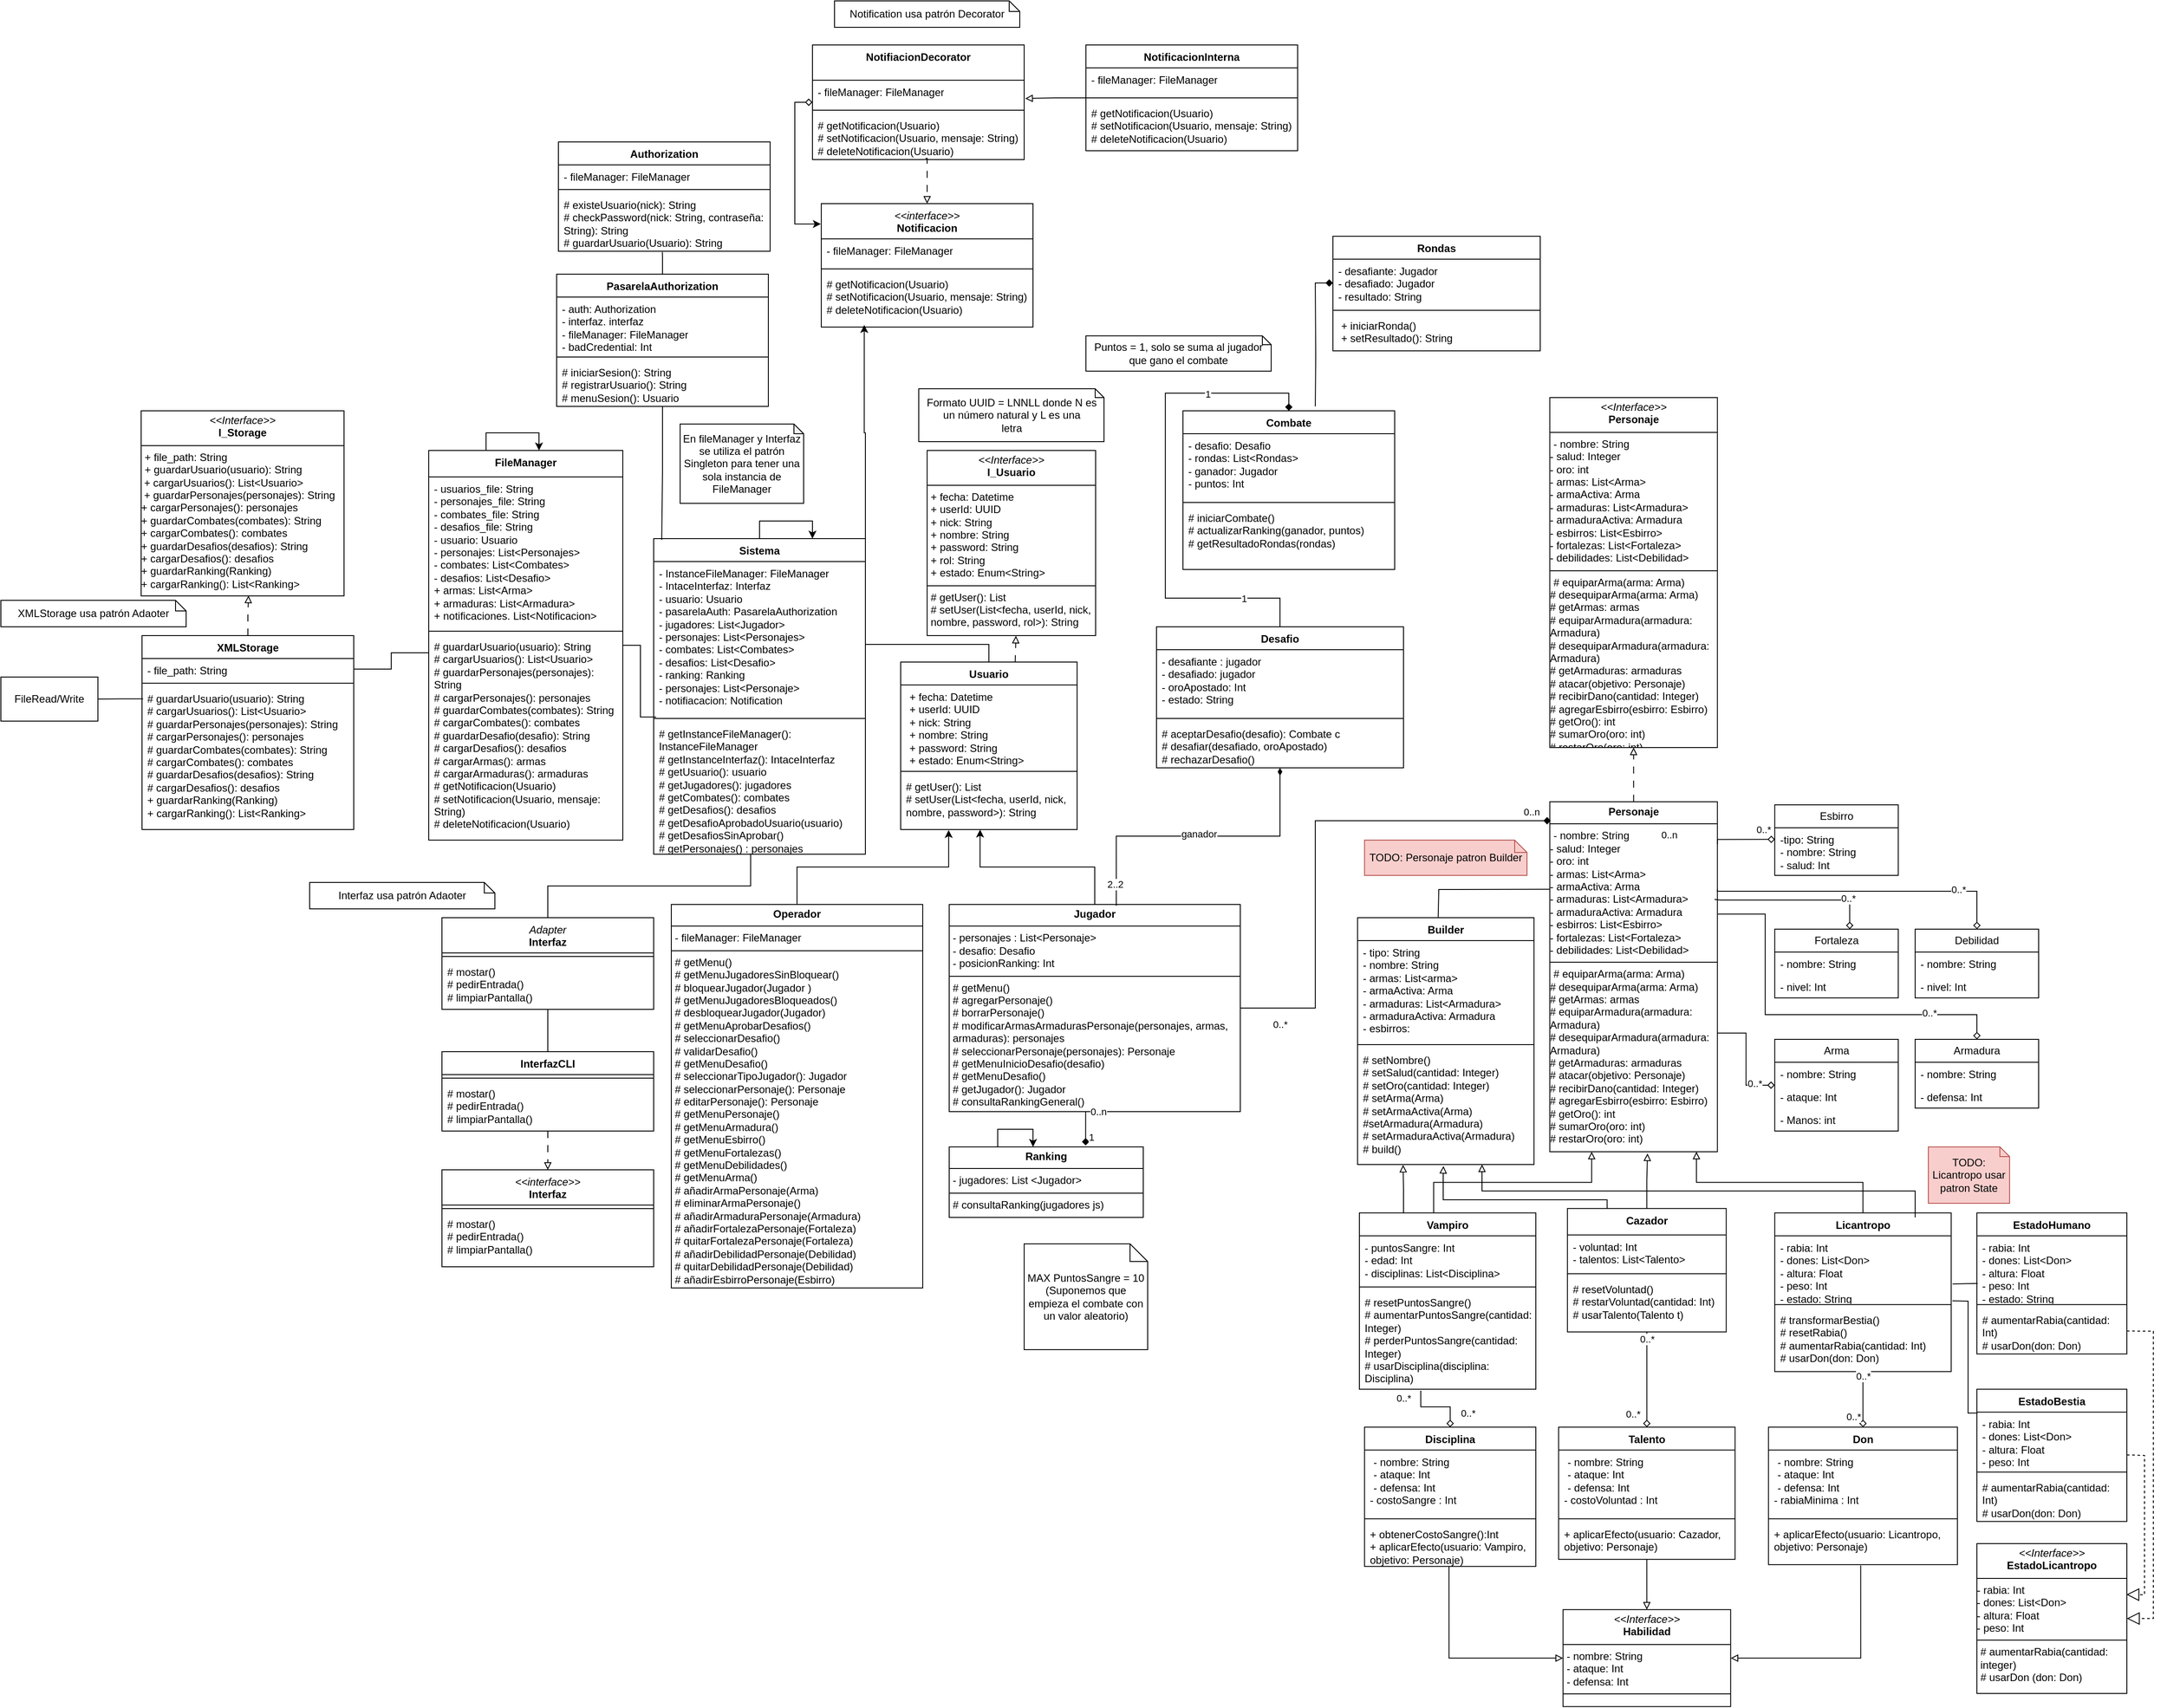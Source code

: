 <mxfile version="26.1.1" pages="6">
  <diagram name="2aPt - Diagrama de clases" id="c4acf3e9-155e-7222-9cf6-157b1a14988f">
    <mxGraphModel dx="5670" dy="3370" grid="1" gridSize="10" guides="1" tooltips="1" connect="1" arrows="1" fold="1" page="1" pageScale="1" pageWidth="850" pageHeight="1100" background="none" math="0" shadow="0">
      <root>
        <mxCell id="0" />
        <mxCell id="1" parent="0" />
        <mxCell id="iEGUo1FkYtEQyHlQIwaH-1" value="Usuario" style="swimlane;fontStyle=1;align=center;verticalAlign=top;childLayout=stackLayout;horizontal=1;startSize=26;horizontalStack=0;resizeParent=1;resizeParentMax=0;resizeLast=0;collapsible=1;marginBottom=0;whiteSpace=wrap;html=1;" parent="1" vertex="1">
          <mxGeometry x="110" y="-10" width="200" height="190" as="geometry" />
        </mxCell>
        <mxCell id="iEGUo1FkYtEQyHlQIwaH-2" value="&lt;p style=&quot;margin: 0px 0px 0px 4px;&quot;&gt;+ fecha: Datetime&lt;/p&gt;&lt;p style=&quot;margin: 0px 0px 0px 4px;&quot;&gt;+ userId: UUID&lt;br&gt;&lt;/p&gt;&lt;p style=&quot;margin: 0px 0px 0px 4px;&quot;&gt;+ nick: String&lt;/p&gt;&lt;p style=&quot;margin: 0px 0px 0px 4px;&quot;&gt;+ nombre: String&lt;/p&gt;&lt;p style=&quot;margin: 0px 0px 0px 4px;&quot;&gt;+ password: String&lt;/p&gt;&lt;p style=&quot;margin: 0px 0px 0px 4px;&quot;&gt;+ estado: Enum&amp;lt;String&amp;gt;&lt;/p&gt;&lt;div&gt;&lt;br&gt;&lt;/div&gt;" style="text;strokeColor=none;fillColor=none;align=left;verticalAlign=top;spacingLeft=4;spacingRight=4;overflow=hidden;rotatable=0;points=[[0,0.5],[1,0.5]];portConstraint=eastwest;whiteSpace=wrap;html=1;" parent="iEGUo1FkYtEQyHlQIwaH-1" vertex="1">
          <mxGeometry y="26" width="200" height="94" as="geometry" />
        </mxCell>
        <mxCell id="iEGUo1FkYtEQyHlQIwaH-3" value="" style="line;strokeWidth=1;fillColor=none;align=left;verticalAlign=middle;spacingTop=-1;spacingLeft=3;spacingRight=3;rotatable=0;labelPosition=right;points=[];portConstraint=eastwest;strokeColor=inherit;" parent="iEGUo1FkYtEQyHlQIwaH-1" vertex="1">
          <mxGeometry y="120" width="200" height="8" as="geometry" />
        </mxCell>
        <mxCell id="iEGUo1FkYtEQyHlQIwaH-4" value="&lt;div&gt;&lt;span style=&quot;background-color: transparent; color: light-dark(rgb(0, 0, 0), rgb(255, 255, 255));&quot;&gt;# getUser(): List&lt;/span&gt;&lt;/div&gt;&lt;div&gt;&lt;span style=&quot;background-color: transparent; color: light-dark(rgb(0, 0, 0), rgb(255, 255, 255));&quot;&gt;# setUser(List&amp;lt;fecha, userId, nick, nombre, password&amp;gt;): String&lt;/span&gt;&lt;/div&gt;" style="text;strokeColor=none;fillColor=none;align=left;verticalAlign=top;spacingLeft=4;spacingRight=4;overflow=hidden;rotatable=0;points=[[0,0.5],[1,0.5]];portConstraint=eastwest;whiteSpace=wrap;html=1;" parent="iEGUo1FkYtEQyHlQIwaH-1" vertex="1">
          <mxGeometry y="128" width="200" height="62" as="geometry" />
        </mxCell>
        <mxCell id="iEGUo1FkYtEQyHlQIwaH-9" value="Combate" style="swimlane;fontStyle=1;align=center;verticalAlign=top;childLayout=stackLayout;horizontal=1;startSize=26;horizontalStack=0;resizeParent=1;resizeParentMax=0;resizeLast=0;collapsible=1;marginBottom=0;whiteSpace=wrap;html=1;" parent="1" vertex="1">
          <mxGeometry x="430" y="-295" width="240" height="180" as="geometry" />
        </mxCell>
        <mxCell id="iEGUo1FkYtEQyHlQIwaH-10" value="- desafio: Desafio&lt;div&gt;- rondas: List&amp;lt;Rondas&amp;gt;&lt;/div&gt;&lt;div&gt;- ganador: Jugador&lt;/div&gt;&lt;div&gt;- puntos: Int&lt;/div&gt;" style="text;strokeColor=none;fillColor=none;align=left;verticalAlign=top;spacingLeft=4;spacingRight=4;overflow=hidden;rotatable=0;points=[[0,0.5],[1,0.5]];portConstraint=eastwest;whiteSpace=wrap;html=1;" parent="iEGUo1FkYtEQyHlQIwaH-9" vertex="1">
          <mxGeometry y="26" width="240" height="74" as="geometry" />
        </mxCell>
        <mxCell id="iEGUo1FkYtEQyHlQIwaH-11" value="" style="line;strokeWidth=1;fillColor=none;align=left;verticalAlign=middle;spacingTop=-1;spacingLeft=3;spacingRight=3;rotatable=0;labelPosition=right;points=[];portConstraint=eastwest;strokeColor=inherit;" parent="iEGUo1FkYtEQyHlQIwaH-9" vertex="1">
          <mxGeometry y="100" width="240" height="8" as="geometry" />
        </mxCell>
        <mxCell id="iEGUo1FkYtEQyHlQIwaH-12" value="# iniciarCombate()&lt;div&gt;&lt;span style=&quot;background-color: transparent; color: light-dark(rgb(0, 0, 0), rgb(255, 255, 255));&quot;&gt;# actualizarRanking(ganador, puntos)&lt;/span&gt;&lt;/div&gt;&lt;div&gt;&lt;div&gt;# getResultadoRondas(rondas)&lt;/div&gt;&lt;div&gt;&lt;br&gt;&lt;/div&gt;&lt;/div&gt;" style="text;strokeColor=none;fillColor=none;align=left;verticalAlign=top;spacingLeft=4;spacingRight=4;overflow=hidden;rotatable=0;points=[[0,0.5],[1,0.5]];portConstraint=eastwest;whiteSpace=wrap;html=1;" parent="iEGUo1FkYtEQyHlQIwaH-9" vertex="1">
          <mxGeometry y="108" width="240" height="72" as="geometry" />
        </mxCell>
        <mxCell id="SPfAEjTLcJBn0tpjsIvn-6" value="Desafio" style="swimlane;fontStyle=1;align=center;verticalAlign=top;childLayout=stackLayout;horizontal=1;startSize=26;horizontalStack=0;resizeParent=1;resizeParentMax=0;resizeLast=0;collapsible=1;marginBottom=0;whiteSpace=wrap;html=1;" parent="1" vertex="1">
          <mxGeometry x="400" y="-50" width="280" height="160" as="geometry" />
        </mxCell>
        <mxCell id="SPfAEjTLcJBn0tpjsIvn-7" value="- desafiante : jugador&lt;div&gt;- desafiado: jugador&lt;/div&gt;&lt;div&gt;- oroApostado: Int&lt;/div&gt;&lt;div&gt;- estado: String&lt;/div&gt;" style="text;strokeColor=none;fillColor=none;align=left;verticalAlign=top;spacingLeft=4;spacingRight=4;overflow=hidden;rotatable=0;points=[[0,0.5],[1,0.5]];portConstraint=eastwest;whiteSpace=wrap;html=1;" parent="SPfAEjTLcJBn0tpjsIvn-6" vertex="1">
          <mxGeometry y="26" width="280" height="74" as="geometry" />
        </mxCell>
        <mxCell id="SPfAEjTLcJBn0tpjsIvn-8" value="" style="line;strokeWidth=1;fillColor=none;align=left;verticalAlign=middle;spacingTop=-1;spacingLeft=3;spacingRight=3;rotatable=0;labelPosition=right;points=[];portConstraint=eastwest;strokeColor=inherit;" parent="SPfAEjTLcJBn0tpjsIvn-6" vertex="1">
          <mxGeometry y="100" width="280" height="8" as="geometry" />
        </mxCell>
        <mxCell id="SPfAEjTLcJBn0tpjsIvn-9" value="# aceptarDesafio(desafio): Combate c&lt;div&gt;&lt;div&gt;# desafiar(desafiado, oroApostado)&lt;/div&gt;&lt;/div&gt;&lt;div&gt;# rechazarDesafio()&lt;/div&gt;" style="text;strokeColor=none;fillColor=none;align=left;verticalAlign=top;spacingLeft=4;spacingRight=4;overflow=hidden;rotatable=0;points=[[0,0.5],[1,0.5]];portConstraint=eastwest;whiteSpace=wrap;html=1;" parent="SPfAEjTLcJBn0tpjsIvn-6" vertex="1">
          <mxGeometry y="108" width="280" height="52" as="geometry" />
        </mxCell>
        <mxCell id="SPfAEjTLcJBn0tpjsIvn-10" value="&lt;p style=&quot;margin:0px;margin-top:4px;text-align:center;&quot;&gt;&lt;b&gt;Jugador&lt;/b&gt;&lt;/p&gt;&lt;hr size=&quot;1&quot; style=&quot;border-style:solid;&quot;&gt;&lt;p style=&quot;margin:0px;margin-left:4px;&quot;&gt;&lt;span style=&quot;background-color: transparent; color: light-dark(rgb(0, 0, 0), rgb(255, 255, 255));&quot;&gt;- personajes : List&amp;lt;Personaje&amp;gt;&lt;/span&gt;&lt;/p&gt;&lt;p style=&quot;margin:0px;margin-left:4px;&quot;&gt;&lt;span style=&quot;background-color: transparent; color: light-dark(rgb(0, 0, 0), rgb(255, 255, 255));&quot;&gt;- desafio: Desafio&lt;/span&gt;&lt;/p&gt;&lt;p style=&quot;margin:0px;margin-left:4px;&quot;&gt;&lt;span style=&quot;background-color: transparent; color: light-dark(rgb(0, 0, 0), rgb(255, 255, 255));&quot;&gt;- posicionRanking: Int&lt;/span&gt;&lt;/p&gt;&lt;hr size=&quot;1&quot; style=&quot;border-style:solid;&quot;&gt;&lt;p style=&quot;margin:0px;margin-left:4px;&quot;&gt;# getMenu()&lt;/p&gt;&lt;p style=&quot;margin:0px;margin-left:4px;&quot;&gt;&lt;span style=&quot;background-color: transparent; color: light-dark(rgb(0, 0, 0), rgb(255, 255, 255));&quot;&gt;# agregarPersonaje()&lt;/span&gt;&lt;/p&gt;&lt;p style=&quot;margin:0px;margin-left:4px;&quot;&gt;# borrarPersonaje()&lt;/p&gt;&lt;p style=&quot;margin:0px;margin-left:4px;&quot;&gt;# modificarArmasArmadurasPersonaje(personajes, armas, armaduras): personajes&lt;/p&gt;&lt;p style=&quot;margin:0px;margin-left:4px;&quot;&gt;# seleccionarPersonaje(personajes): Personaje&lt;/p&gt;&lt;p style=&quot;margin:0px;margin-left:4px;&quot;&gt;&lt;span style=&quot;background-color: transparent; color: light-dark(rgb(0, 0, 0), rgb(255, 255, 255));&quot;&gt;# getMenuInicioDesafio(desafio)&lt;/span&gt;&lt;/p&gt;&lt;p style=&quot;margin:0px;margin-left:4px;&quot;&gt;# getMenuDesafio()&lt;/p&gt;&lt;p style=&quot;margin:0px;margin-left:4px;&quot;&gt;# getJugador(): Jugador&lt;/p&gt;&lt;p style=&quot;margin:0px;margin-left:4px;&quot;&gt;&lt;span style=&quot;background-color: transparent; color: light-dark(rgb(0, 0, 0), rgb(255, 255, 255));&quot;&gt;# consultaRankingGeneral()&lt;/span&gt;&lt;/p&gt;&lt;p style=&quot;margin:0px;margin-left:4px;&quot;&gt;&lt;br&gt;&lt;/p&gt;" style="verticalAlign=top;align=left;overflow=fill;html=1;whiteSpace=wrap;" parent="1" vertex="1">
          <mxGeometry x="165" y="265" width="330" height="235" as="geometry" />
        </mxCell>
        <mxCell id="SPfAEjTLcJBn0tpjsIvn-14" value="&lt;p style=&quot;margin:0px;margin-top:4px;text-align:center;&quot;&gt;&lt;b&gt;Personaje&lt;/b&gt;&lt;/p&gt;&lt;hr size=&quot;1&quot; style=&quot;border-style:solid;&quot;&gt;&lt;p style=&quot;margin:0px;margin-left:4px;&quot;&gt;- nombre: String&lt;/p&gt;&lt;div&gt;- salud: Integer&lt;/div&gt;&lt;div&gt;- oro: int&lt;br&gt;&lt;div&gt;- armas: List&amp;lt;Arma&amp;gt;&lt;/div&gt;&lt;div&gt;- armaActiva: Arma&lt;/div&gt;&lt;div&gt;- armaduras: List&amp;lt;Armadura&amp;gt;&lt;/div&gt;&lt;div&gt;- armaduraActiva: Armadura&lt;/div&gt;&lt;div&gt;- esbirros: List&amp;lt;Esbirro&amp;gt;&lt;/div&gt;&lt;div&gt;- fortalezas: List&amp;lt;Fortaleza&amp;gt;&lt;/div&gt;&lt;div&gt;- debilidades: List&amp;lt;Debilidad&amp;gt;&lt;/div&gt;&lt;/div&gt;&lt;hr size=&quot;1&quot; style=&quot;border-style:solid;&quot;&gt;&lt;p style=&quot;margin:0px;margin-left:4px;&quot;&gt;# equiparArma(arma: Arma)&lt;/p&gt;&lt;div&gt;# desequiparArma(arma: Arma)&lt;/div&gt;&lt;div&gt;# getArmas: armas&lt;/div&gt;&lt;div&gt;&lt;div&gt;# equiparArmadura(armadura: Armadura)&lt;/div&gt;&lt;div&gt;# desequiparArmadura(armadura: Armadura)&lt;/div&gt;&lt;div&gt;# getArmaduras: armaduras&lt;/div&gt;&lt;div&gt;# atacar(objetivo: Personaje)&lt;/div&gt;&lt;div&gt;# recibirDano(cantidad: Integer)&lt;/div&gt;&lt;div&gt;# agregarEsbirro(esbirro: Esbirro)&lt;/div&gt;&lt;/div&gt;&lt;div&gt;# getOro(): int&lt;/div&gt;&lt;div&gt;# sumarOro(oro: int)&lt;/div&gt;&lt;div&gt;# restarOro(oro: int)&lt;/div&gt;" style="verticalAlign=top;align=left;overflow=fill;html=1;whiteSpace=wrap;" parent="1" vertex="1">
          <mxGeometry x="845.84" y="148.5" width="190" height="397" as="geometry" />
        </mxCell>
        <mxCell id="W1tuWybBOx7WuGGF0cSE-25" style="edgeStyle=orthogonalEdgeStyle;rounded=0;orthogonalLoop=1;jettySize=auto;html=1;endArrow=diamond;endFill=0;exitX=0.498;exitY=1.014;exitDx=0;exitDy=0;exitPerimeter=0;entryX=0.5;entryY=0;entryDx=0;entryDy=0;" parent="1" target="Te6iH88RGCHrJTXyyHaf-23" edge="1">
          <mxGeometry relative="1" as="geometry">
            <mxPoint x="699.6" y="816.468" as="sourcePoint" />
            <Array as="points">
              <mxPoint x="700" y="834.9" />
              <mxPoint x="733" y="834.9" />
            </Array>
            <mxPoint x="750" y="844.9" as="targetPoint" />
          </mxGeometry>
        </mxCell>
        <mxCell id="W1tuWybBOx7WuGGF0cSE-26" value="0..*" style="edgeLabel;html=1;align=center;verticalAlign=middle;resizable=0;points=[];" parent="W1tuWybBOx7WuGGF0cSE-25" vertex="1" connectable="0">
          <mxGeometry x="-0.862" relative="1" as="geometry">
            <mxPoint x="-20" y="3" as="offset" />
          </mxGeometry>
        </mxCell>
        <mxCell id="W1tuWybBOx7WuGGF0cSE-27" value="0..*" style="edgeLabel;html=1;align=center;verticalAlign=middle;resizable=0;points=[];" parent="W1tuWybBOx7WuGGF0cSE-25" vertex="1" connectable="0">
          <mxGeometry x="0.726" y="-2" relative="1" as="geometry">
            <mxPoint x="22" y="-6" as="offset" />
          </mxGeometry>
        </mxCell>
        <mxCell id="92KyF4e4Qp69SpN2NaZz-1" value="Vampiro" style="swimlane;fontStyle=1;align=center;verticalAlign=top;childLayout=stackLayout;horizontal=1;startSize=26;horizontalStack=0;resizeParent=1;resizeParentMax=0;resizeLast=0;collapsible=1;marginBottom=0;whiteSpace=wrap;html=1;" parent="1" vertex="1">
          <mxGeometry x="630" y="614.9" width="200" height="200" as="geometry" />
        </mxCell>
        <mxCell id="92KyF4e4Qp69SpN2NaZz-2" value="- puntosSangre: Int&lt;div&gt;- edad: Int&lt;/div&gt;&lt;div&gt;- disciplinas: List&amp;lt;Disciplina&amp;gt;&lt;/div&gt;" style="text;strokeColor=none;fillColor=none;align=left;verticalAlign=top;spacingLeft=4;spacingRight=4;overflow=hidden;rotatable=0;points=[[0,0.5],[1,0.5]];portConstraint=eastwest;whiteSpace=wrap;html=1;" parent="92KyF4e4Qp69SpN2NaZz-1" vertex="1">
          <mxGeometry y="26" width="200" height="54" as="geometry" />
        </mxCell>
        <mxCell id="92KyF4e4Qp69SpN2NaZz-3" value="" style="line;strokeWidth=1;fillColor=none;align=left;verticalAlign=middle;spacingTop=-1;spacingLeft=3;spacingRight=3;rotatable=0;labelPosition=right;points=[];portConstraint=eastwest;strokeColor=inherit;" parent="92KyF4e4Qp69SpN2NaZz-1" vertex="1">
          <mxGeometry y="80" width="200" height="8" as="geometry" />
        </mxCell>
        <mxCell id="92KyF4e4Qp69SpN2NaZz-4" value="&lt;div&gt;# resetPuntosSangre()&lt;/div&gt;&lt;div&gt;# aumentarPuntosSangre(cantidad: Integer)&lt;/div&gt;&lt;div&gt;# perderPuntosSangre(cantidad: Integer)&lt;/div&gt;&lt;div&gt;# usarDisciplina(disciplina: Disciplina)&lt;/div&gt;" style="text;strokeColor=none;fillColor=none;align=left;verticalAlign=top;spacingLeft=4;spacingRight=4;overflow=hidden;rotatable=0;points=[[0,0.5],[1,0.5]];portConstraint=eastwest;whiteSpace=wrap;html=1;" parent="92KyF4e4Qp69SpN2NaZz-1" vertex="1">
          <mxGeometry y="88" width="200" height="112" as="geometry" />
        </mxCell>
        <mxCell id="Te6iH88RGCHrJTXyyHaf-5" value="Arma" style="swimlane;fontStyle=0;childLayout=stackLayout;horizontal=1;startSize=26;fillColor=none;horizontalStack=0;resizeParent=1;resizeParentMax=0;resizeLast=0;collapsible=1;marginBottom=0;whiteSpace=wrap;html=1;" parent="1" vertex="1">
          <mxGeometry x="1100.84" y="418" width="140" height="104" as="geometry" />
        </mxCell>
        <mxCell id="Te6iH88RGCHrJTXyyHaf-6" value="- nombre: String" style="text;strokeColor=none;fillColor=none;align=left;verticalAlign=top;spacingLeft=4;spacingRight=4;overflow=hidden;rotatable=0;points=[[0,0.5],[1,0.5]];portConstraint=eastwest;whiteSpace=wrap;html=1;" parent="Te6iH88RGCHrJTXyyHaf-5" vertex="1">
          <mxGeometry y="26" width="140" height="26" as="geometry" />
        </mxCell>
        <mxCell id="Te6iH88RGCHrJTXyyHaf-7" value="- ataque: Int" style="text;strokeColor=none;fillColor=none;align=left;verticalAlign=top;spacingLeft=4;spacingRight=4;overflow=hidden;rotatable=0;points=[[0,0.5],[1,0.5]];portConstraint=eastwest;whiteSpace=wrap;html=1;" parent="Te6iH88RGCHrJTXyyHaf-5" vertex="1">
          <mxGeometry y="52" width="140" height="26" as="geometry" />
        </mxCell>
        <mxCell id="Te6iH88RGCHrJTXyyHaf-8" value="- Manos: int" style="text;strokeColor=none;fillColor=none;align=left;verticalAlign=top;spacingLeft=4;spacingRight=4;overflow=hidden;rotatable=0;points=[[0,0.5],[1,0.5]];portConstraint=eastwest;whiteSpace=wrap;html=1;" parent="Te6iH88RGCHrJTXyyHaf-5" vertex="1">
          <mxGeometry y="78" width="140" height="26" as="geometry" />
        </mxCell>
        <mxCell id="Te6iH88RGCHrJTXyyHaf-9" value="Armadura" style="swimlane;fontStyle=0;childLayout=stackLayout;horizontal=1;startSize=26;fillColor=none;horizontalStack=0;resizeParent=1;resizeParentMax=0;resizeLast=0;collapsible=1;marginBottom=0;whiteSpace=wrap;html=1;" parent="1" vertex="1">
          <mxGeometry x="1260.0" y="418" width="140" height="78" as="geometry" />
        </mxCell>
        <mxCell id="Te6iH88RGCHrJTXyyHaf-10" value="- nombre: String" style="text;strokeColor=none;fillColor=none;align=left;verticalAlign=top;spacingLeft=4;spacingRight=4;overflow=hidden;rotatable=0;points=[[0,0.5],[1,0.5]];portConstraint=eastwest;whiteSpace=wrap;html=1;" parent="Te6iH88RGCHrJTXyyHaf-9" vertex="1">
          <mxGeometry y="26" width="140" height="26" as="geometry" />
        </mxCell>
        <mxCell id="Te6iH88RGCHrJTXyyHaf-11" value="- defensa: Int" style="text;strokeColor=none;fillColor=none;align=left;verticalAlign=top;spacingLeft=4;spacingRight=4;overflow=hidden;rotatable=0;points=[[0,0.5],[1,0.5]];portConstraint=eastwest;whiteSpace=wrap;html=1;" parent="Te6iH88RGCHrJTXyyHaf-9" vertex="1">
          <mxGeometry y="52" width="140" height="26" as="geometry" />
        </mxCell>
        <mxCell id="Te6iH88RGCHrJTXyyHaf-13" value="Fortaleza" style="swimlane;fontStyle=0;childLayout=stackLayout;horizontal=1;startSize=26;fillColor=none;horizontalStack=0;resizeParent=1;resizeParentMax=0;resizeLast=0;collapsible=1;marginBottom=0;whiteSpace=wrap;html=1;" parent="1" vertex="1">
          <mxGeometry x="1100.84" y="293" width="140" height="78" as="geometry" />
        </mxCell>
        <mxCell id="Te6iH88RGCHrJTXyyHaf-14" value="- nombre: String" style="text;strokeColor=none;fillColor=none;align=left;verticalAlign=top;spacingLeft=4;spacingRight=4;overflow=hidden;rotatable=0;points=[[0,0.5],[1,0.5]];portConstraint=eastwest;whiteSpace=wrap;html=1;" parent="Te6iH88RGCHrJTXyyHaf-13" vertex="1">
          <mxGeometry y="26" width="140" height="26" as="geometry" />
        </mxCell>
        <mxCell id="Te6iH88RGCHrJTXyyHaf-15" value="- nivel: Int" style="text;strokeColor=none;fillColor=none;align=left;verticalAlign=top;spacingLeft=4;spacingRight=4;overflow=hidden;rotatable=0;points=[[0,0.5],[1,0.5]];portConstraint=eastwest;whiteSpace=wrap;html=1;" parent="Te6iH88RGCHrJTXyyHaf-13" vertex="1">
          <mxGeometry y="52" width="140" height="26" as="geometry" />
        </mxCell>
        <mxCell id="Te6iH88RGCHrJTXyyHaf-16" value="Debilidad" style="swimlane;fontStyle=0;childLayout=stackLayout;horizontal=1;startSize=26;fillColor=none;horizontalStack=0;resizeParent=1;resizeParentMax=0;resizeLast=0;collapsible=1;marginBottom=0;whiteSpace=wrap;html=1;" parent="1" vertex="1">
          <mxGeometry x="1260.0" y="293" width="140" height="78" as="geometry" />
        </mxCell>
        <mxCell id="Te6iH88RGCHrJTXyyHaf-17" value="- nombre: String" style="text;strokeColor=none;fillColor=none;align=left;verticalAlign=top;spacingLeft=4;spacingRight=4;overflow=hidden;rotatable=0;points=[[0,0.5],[1,0.5]];portConstraint=eastwest;whiteSpace=wrap;html=1;" parent="Te6iH88RGCHrJTXyyHaf-16" vertex="1">
          <mxGeometry y="26" width="140" height="26" as="geometry" />
        </mxCell>
        <mxCell id="Te6iH88RGCHrJTXyyHaf-18" value="- nivel: Int" style="text;strokeColor=none;fillColor=none;align=left;verticalAlign=top;spacingLeft=4;spacingRight=4;overflow=hidden;rotatable=0;points=[[0,0.5],[1,0.5]];portConstraint=eastwest;whiteSpace=wrap;html=1;" parent="Te6iH88RGCHrJTXyyHaf-16" vertex="1">
          <mxGeometry y="52" width="140" height="26" as="geometry" />
        </mxCell>
        <mxCell id="W1tuWybBOx7WuGGF0cSE-22" style="edgeStyle=orthogonalEdgeStyle;rounded=0;orthogonalLoop=1;jettySize=auto;html=1;entryX=0;entryY=0.5;entryDx=0;entryDy=0;exitX=0.493;exitY=1.004;exitDx=0;exitDy=0;exitPerimeter=0;endArrow=block;endFill=0;" parent="1" source="Te6iH88RGCHrJTXyyHaf-26" target="eYIMzX3WZNuhf6WXJO9W-9" edge="1">
          <mxGeometry relative="1" as="geometry" />
        </mxCell>
        <mxCell id="Te6iH88RGCHrJTXyyHaf-23" value="Disciplina" style="swimlane;fontStyle=1;align=center;verticalAlign=top;childLayout=stackLayout;horizontal=1;startSize=26;horizontalStack=0;resizeParent=1;resizeParentMax=0;resizeLast=0;collapsible=1;marginBottom=0;whiteSpace=wrap;html=1;" parent="1" vertex="1">
          <mxGeometry x="635.84" y="857.9" width="194.16" height="158" as="geometry" />
        </mxCell>
        <mxCell id="Te6iH88RGCHrJTXyyHaf-24" value="&lt;div&gt;&lt;p style=&quot;margin: 0px 0px 0px 4px;&quot;&gt;- nombre: String&lt;br&gt;- ataque: Int&lt;br&gt;&lt;/p&gt;&lt;p style=&quot;margin: 0px 0px 0px 4px;&quot;&gt;- defensa: Int&lt;/p&gt;&lt;/div&gt;- costoSangre : Int" style="text;strokeColor=none;fillColor=none;align=left;verticalAlign=top;spacingLeft=4;spacingRight=4;overflow=hidden;rotatable=0;points=[[0,0.5],[1,0.5]];portConstraint=eastwest;whiteSpace=wrap;html=1;" parent="Te6iH88RGCHrJTXyyHaf-23" vertex="1">
          <mxGeometry y="26" width="194.16" height="74" as="geometry" />
        </mxCell>
        <mxCell id="Te6iH88RGCHrJTXyyHaf-25" value="" style="line;strokeWidth=1;fillColor=none;align=left;verticalAlign=middle;spacingTop=-1;spacingLeft=3;spacingRight=3;rotatable=0;labelPosition=right;points=[];portConstraint=eastwest;strokeColor=inherit;" parent="Te6iH88RGCHrJTXyyHaf-23" vertex="1">
          <mxGeometry y="100" width="194.16" height="8" as="geometry" />
        </mxCell>
        <mxCell id="Te6iH88RGCHrJTXyyHaf-26" value="+ obtenerCostoSangre():Int&lt;div&gt;+ aplicarEfecto(usuario: Vampiro, objetivo: Personaje)&lt;/div&gt;" style="text;strokeColor=none;fillColor=none;align=left;verticalAlign=top;spacingLeft=4;spacingRight=4;overflow=hidden;rotatable=0;points=[[0,0.5],[1,0.5]];portConstraint=eastwest;whiteSpace=wrap;html=1;" parent="Te6iH88RGCHrJTXyyHaf-23" vertex="1">
          <mxGeometry y="108" width="194.16" height="50" as="geometry" />
        </mxCell>
        <mxCell id="eYIMzX3WZNuhf6WXJO9W-5" value="Cazador&lt;div&gt;&lt;br&gt;&lt;/div&gt;" style="swimlane;fontStyle=1;align=center;verticalAlign=top;childLayout=stackLayout;horizontal=1;startSize=30;horizontalStack=0;resizeParent=1;resizeParentMax=0;resizeLast=0;collapsible=1;marginBottom=0;whiteSpace=wrap;html=1;" parent="1" vertex="1">
          <mxGeometry x="865.84" y="609.9" width="180" height="140" as="geometry" />
        </mxCell>
        <mxCell id="eYIMzX3WZNuhf6WXJO9W-6" value="- voluntad: Int&lt;div&gt;- talentos: List&amp;lt;Talento&amp;gt;&lt;/div&gt;" style="text;strokeColor=none;fillColor=none;align=left;verticalAlign=top;spacingLeft=4;spacingRight=4;overflow=hidden;rotatable=0;points=[[0,0.5],[1,0.5]];portConstraint=eastwest;whiteSpace=wrap;html=1;" parent="eYIMzX3WZNuhf6WXJO9W-5" vertex="1">
          <mxGeometry y="30" width="180" height="40" as="geometry" />
        </mxCell>
        <mxCell id="eYIMzX3WZNuhf6WXJO9W-7" value="" style="line;strokeWidth=1;fillColor=none;align=left;verticalAlign=middle;spacingTop=-1;spacingLeft=3;spacingRight=3;rotatable=0;labelPosition=right;points=[];portConstraint=eastwest;strokeColor=inherit;" parent="eYIMzX3WZNuhf6WXJO9W-5" vertex="1">
          <mxGeometry y="70" width="180" height="8" as="geometry" />
        </mxCell>
        <mxCell id="eYIMzX3WZNuhf6WXJO9W-8" value="&lt;div&gt;# resetVoluntad()&lt;/div&gt;# restarVoluntad(cantidad: Int)&lt;div&gt;# usarTalento(Talento t)&lt;/div&gt;" style="text;strokeColor=none;fillColor=none;align=left;verticalAlign=top;spacingLeft=4;spacingRight=4;overflow=hidden;rotatable=0;points=[[0,0.5],[1,0.5]];portConstraint=eastwest;whiteSpace=wrap;html=1;" parent="eYIMzX3WZNuhf6WXJO9W-5" vertex="1">
          <mxGeometry y="78" width="180" height="62" as="geometry" />
        </mxCell>
        <mxCell id="eYIMzX3WZNuhf6WXJO9W-9" value="&lt;p style=&quot;margin:0px;margin-top:4px;text-align:center;&quot;&gt;&lt;i&gt;&amp;lt;&amp;lt;Interface&amp;gt;&amp;gt;&lt;/i&gt;&lt;br&gt;&lt;b&gt;Habilidad&lt;/b&gt;&lt;/p&gt;&lt;hr size=&quot;1&quot; style=&quot;border-style:solid;&quot;&gt;&lt;p style=&quot;margin:0px;margin-left:4px;&quot;&gt;- nombre: String&lt;br&gt;- ataque: Int&lt;br&gt;&lt;/p&gt;&lt;p style=&quot;margin:0px;margin-left:4px;&quot;&gt;- defensa: Int&lt;/p&gt;&lt;hr size=&quot;1&quot; style=&quot;border-style:solid;&quot;&gt;&lt;p style=&quot;margin:0px;margin-left:4px;&quot;&gt;&lt;br&gt;&lt;/p&gt;" style="verticalAlign=top;align=left;overflow=fill;html=1;whiteSpace=wrap;" parent="1" vertex="1">
          <mxGeometry x="860.84" y="1064.9" width="190" height="110" as="geometry" />
        </mxCell>
        <mxCell id="Te6iH88RGCHrJTXyyHaf-27" value="Talento" style="swimlane;fontStyle=1;align=center;verticalAlign=top;childLayout=stackLayout;horizontal=1;startSize=26;horizontalStack=0;resizeParent=1;resizeParentMax=0;resizeLast=0;collapsible=1;marginBottom=0;whiteSpace=wrap;html=1;" parent="1" vertex="1">
          <mxGeometry x="855.84" y="857.9" width="200" height="150" as="geometry" />
        </mxCell>
        <mxCell id="Te6iH88RGCHrJTXyyHaf-28" value="&lt;div&gt;&lt;p style=&quot;margin: 0px 0px 0px 4px;&quot;&gt;- nombre: String&lt;br&gt;- ataque: Int&lt;br&gt;&lt;/p&gt;&lt;p style=&quot;margin: 0px 0px 0px 4px;&quot;&gt;- defensa: Int&lt;/p&gt;&lt;/div&gt;- costoVoluntad : Int" style="text;strokeColor=none;fillColor=none;align=left;verticalAlign=top;spacingLeft=4;spacingRight=4;overflow=hidden;rotatable=0;points=[[0,0.5],[1,0.5]];portConstraint=eastwest;whiteSpace=wrap;html=1;" parent="Te6iH88RGCHrJTXyyHaf-27" vertex="1">
          <mxGeometry y="26" width="200" height="74" as="geometry" />
        </mxCell>
        <mxCell id="Te6iH88RGCHrJTXyyHaf-29" value="" style="line;strokeWidth=1;fillColor=none;align=left;verticalAlign=middle;spacingTop=-1;spacingLeft=3;spacingRight=3;rotatable=0;labelPosition=right;points=[];portConstraint=eastwest;strokeColor=inherit;" parent="Te6iH88RGCHrJTXyyHaf-27" vertex="1">
          <mxGeometry y="100" width="200" height="8" as="geometry" />
        </mxCell>
        <mxCell id="Te6iH88RGCHrJTXyyHaf-30" value="+ aplicarEfecto(usuario: Cazador, objetivo: Personaje)" style="text;strokeColor=none;fillColor=none;align=left;verticalAlign=top;spacingLeft=4;spacingRight=4;overflow=hidden;rotatable=0;points=[[0,0.5],[1,0.5]];portConstraint=eastwest;whiteSpace=wrap;html=1;" parent="Te6iH88RGCHrJTXyyHaf-27" vertex="1">
          <mxGeometry y="108" width="200" height="42" as="geometry" />
        </mxCell>
        <mxCell id="eYIMzX3WZNuhf6WXJO9W-14" value="Licantropo" style="swimlane;fontStyle=1;align=center;verticalAlign=top;childLayout=stackLayout;horizontal=1;startSize=26;horizontalStack=0;resizeParent=1;resizeParentMax=0;resizeLast=0;collapsible=1;marginBottom=0;whiteSpace=wrap;html=1;" parent="1" vertex="1">
          <mxGeometry x="1100.84" y="614.9" width="200" height="180" as="geometry" />
        </mxCell>
        <mxCell id="eYIMzX3WZNuhf6WXJO9W-15" value="&lt;div&gt;- rabia: Int&lt;/div&gt;&lt;div&gt;- dones: List&amp;lt;Don&amp;gt;&lt;/div&gt;&lt;div&gt;- altura: Float&lt;div&gt;- peso: Int&lt;/div&gt;&lt;/div&gt;&lt;div&gt;- estado: String&lt;/div&gt;" style="text;strokeColor=none;fillColor=none;align=left;verticalAlign=top;spacingLeft=4;spacingRight=4;overflow=hidden;rotatable=0;points=[[0,0.5],[1,0.5]];portConstraint=eastwest;whiteSpace=wrap;html=1;" parent="eYIMzX3WZNuhf6WXJO9W-14" vertex="1">
          <mxGeometry y="26" width="200" height="74" as="geometry" />
        </mxCell>
        <mxCell id="eYIMzX3WZNuhf6WXJO9W-16" value="" style="line;strokeWidth=1;fillColor=none;align=left;verticalAlign=middle;spacingTop=-1;spacingLeft=3;spacingRight=3;rotatable=0;labelPosition=right;points=[];portConstraint=eastwest;strokeColor=inherit;" parent="eYIMzX3WZNuhf6WXJO9W-14" vertex="1">
          <mxGeometry y="100" width="200" height="8" as="geometry" />
        </mxCell>
        <mxCell id="eYIMzX3WZNuhf6WXJO9W-17" value="&lt;div&gt;&lt;div&gt;# transformarBestia()&lt;/div&gt;&lt;div&gt;# resetRabia()&lt;/div&gt;&lt;/div&gt;&lt;div&gt;&lt;span style=&quot;background-color: transparent; color: light-dark(rgb(0, 0, 0), rgb(255, 255, 255));&quot;&gt;# aumentarRabia(cantidad: Int)&lt;/span&gt;&lt;/div&gt;# usarDon(don: Don)" style="text;strokeColor=none;fillColor=none;align=left;verticalAlign=top;spacingLeft=4;spacingRight=4;overflow=hidden;rotatable=0;points=[[0,0.5],[1,0.5]];portConstraint=eastwest;whiteSpace=wrap;html=1;" parent="eYIMzX3WZNuhf6WXJO9W-14" vertex="1">
          <mxGeometry y="108" width="200" height="72" as="geometry" />
        </mxCell>
        <mxCell id="W1tuWybBOx7WuGGF0cSE-24" style="edgeStyle=orthogonalEdgeStyle;rounded=0;orthogonalLoop=1;jettySize=auto;html=1;entryX=1;entryY=0.5;entryDx=0;entryDy=0;exitX=0.488;exitY=1.02;exitDx=0;exitDy=0;exitPerimeter=0;endArrow=block;endFill=0;" parent="1" source="Te6iH88RGCHrJTXyyHaf-34" target="eYIMzX3WZNuhf6WXJO9W-9" edge="1">
          <mxGeometry relative="1" as="geometry" />
        </mxCell>
        <mxCell id="Te6iH88RGCHrJTXyyHaf-31" value="Don" style="swimlane;fontStyle=1;align=center;verticalAlign=top;childLayout=stackLayout;horizontal=1;startSize=26;horizontalStack=0;resizeParent=1;resizeParentMax=0;resizeLast=0;collapsible=1;marginBottom=0;whiteSpace=wrap;html=1;" parent="1" vertex="1">
          <mxGeometry x="1093.76" y="857.9" width="214.16" height="156" as="geometry" />
        </mxCell>
        <mxCell id="Te6iH88RGCHrJTXyyHaf-32" value="&lt;div&gt;&lt;p style=&quot;margin: 0px 0px 0px 4px;&quot;&gt;- nombre: String&lt;br&gt;- ataque: Int&lt;br&gt;&lt;/p&gt;&lt;p style=&quot;margin: 0px 0px 0px 4px;&quot;&gt;- defensa: Int&lt;/p&gt;&lt;/div&gt;- rabiaMinima : Int" style="text;strokeColor=none;fillColor=none;align=left;verticalAlign=top;spacingLeft=4;spacingRight=4;overflow=hidden;rotatable=0;points=[[0,0.5],[1,0.5]];portConstraint=eastwest;whiteSpace=wrap;html=1;" parent="Te6iH88RGCHrJTXyyHaf-31" vertex="1">
          <mxGeometry y="26" width="214.16" height="74" as="geometry" />
        </mxCell>
        <mxCell id="Te6iH88RGCHrJTXyyHaf-33" value="" style="line;strokeWidth=1;fillColor=none;align=left;verticalAlign=middle;spacingTop=-1;spacingLeft=3;spacingRight=3;rotatable=0;labelPosition=right;points=[];portConstraint=eastwest;strokeColor=inherit;" parent="Te6iH88RGCHrJTXyyHaf-31" vertex="1">
          <mxGeometry y="100" width="214.16" height="8" as="geometry" />
        </mxCell>
        <mxCell id="Te6iH88RGCHrJTXyyHaf-34" value="&lt;div&gt;+ aplicarEfecto(usuario: Licantropo, objetivo: Personaje)&lt;/div&gt;&lt;div&gt;&lt;br&gt;&lt;div&gt;&lt;br&gt;&lt;/div&gt;&lt;/div&gt;" style="text;strokeColor=none;fillColor=none;align=left;verticalAlign=top;spacingLeft=4;spacingRight=4;overflow=hidden;rotatable=0;points=[[0,0.5],[1,0.5]];portConstraint=eastwest;whiteSpace=wrap;html=1;" parent="Te6iH88RGCHrJTXyyHaf-31" vertex="1">
          <mxGeometry y="108" width="214.16" height="48" as="geometry" />
        </mxCell>
        <mxCell id="eYIMzX3WZNuhf6WXJO9W-18" style="edgeStyle=none;curved=1;rounded=0;orthogonalLoop=1;jettySize=auto;html=1;exitX=0.75;exitY=0;exitDx=0;exitDy=0;fontSize=12;startSize=8;endSize=8;" parent="1" source="iEGUo1FkYtEQyHlQIwaH-1" target="iEGUo1FkYtEQyHlQIwaH-1" edge="1">
          <mxGeometry relative="1" as="geometry" />
        </mxCell>
        <mxCell id="W1tuWybBOx7WuGGF0cSE-3" style="edgeStyle=orthogonalEdgeStyle;rounded=0;orthogonalLoop=1;jettySize=auto;html=1;endArrow=diamond;endFill=1;enumerate=0;enumerateValue=0..n;startFill=1;fixDash=0;metaEdit=0;comic=0;" parent="1" source="SPfAEjTLcJBn0tpjsIvn-10" edge="1">
          <mxGeometry relative="1" as="geometry">
            <mxPoint x="847" y="170" as="targetPoint" />
            <Array as="points">
              <mxPoint x="580" y="382" />
              <mxPoint x="580" y="170" />
              <mxPoint x="847" y="170" />
            </Array>
          </mxGeometry>
        </mxCell>
        <mxCell id="W1tuWybBOx7WuGGF0cSE-5" value="0..n" style="edgeLabel;html=1;align=center;verticalAlign=middle;resizable=0;points=[];" parent="W1tuWybBOx7WuGGF0cSE-3" vertex="1" connectable="0">
          <mxGeometry x="-0.694" relative="1" as="geometry">
            <mxPoint x="245" y="-221" as="offset" />
          </mxGeometry>
        </mxCell>
        <mxCell id="W1tuWybBOx7WuGGF0cSE-6" value="0..n" style="edgeLabel;html=1;align=center;verticalAlign=middle;resizable=0;points=[];" parent="W1tuWybBOx7WuGGF0cSE-3" vertex="1" connectable="0">
          <mxGeometry x="0.629" y="-1" relative="1" as="geometry">
            <mxPoint x="238" y="15" as="offset" />
          </mxGeometry>
        </mxCell>
        <mxCell id="W1tuWybBOx7WuGGF0cSE-7" style="edgeStyle=orthogonalEdgeStyle;rounded=0;orthogonalLoop=1;jettySize=auto;html=1;entryX=0.25;entryY=1;entryDx=0;entryDy=0;exitX=0.421;exitY=0;exitDx=0;exitDy=0;exitPerimeter=0;endArrow=block;endFill=0;" parent="1" source="92KyF4e4Qp69SpN2NaZz-1" target="SPfAEjTLcJBn0tpjsIvn-14" edge="1">
          <mxGeometry relative="1" as="geometry">
            <mxPoint x="918" y="570.003" as="targetPoint" />
          </mxGeometry>
        </mxCell>
        <mxCell id="W1tuWybBOx7WuGGF0cSE-8" style="edgeStyle=orthogonalEdgeStyle;rounded=0;orthogonalLoop=1;jettySize=auto;html=1;entryX=0.583;entryY=1.005;entryDx=0;entryDy=0;entryPerimeter=0;endArrow=block;endFill=0;" parent="1" source="eYIMzX3WZNuhf6WXJO9W-5" target="SPfAEjTLcJBn0tpjsIvn-14" edge="1">
          <mxGeometry relative="1" as="geometry">
            <mxPoint x="955.66" y="570.003" as="targetPoint" />
          </mxGeometry>
        </mxCell>
        <mxCell id="W1tuWybBOx7WuGGF0cSE-9" style="edgeStyle=orthogonalEdgeStyle;rounded=0;orthogonalLoop=1;jettySize=auto;html=1;entryX=0.875;entryY=1;entryDx=0;entryDy=0;entryPerimeter=0;exitX=0.5;exitY=0;exitDx=0;exitDy=0;endArrow=block;endFill=0;" parent="1" source="eYIMzX3WZNuhf6WXJO9W-14" target="SPfAEjTLcJBn0tpjsIvn-14" edge="1">
          <mxGeometry relative="1" as="geometry">
            <mxPoint x="1013.23" y="572.782" as="targetPoint" />
          </mxGeometry>
        </mxCell>
        <mxCell id="W1tuWybBOx7WuGGF0cSE-10" style="edgeStyle=orthogonalEdgeStyle;rounded=0;orthogonalLoop=1;jettySize=auto;html=1;entryX=1;entryY=0.661;entryDx=0;entryDy=0;entryPerimeter=0;startArrow=diamond;startFill=0;endArrow=none;" parent="1" source="Te6iH88RGCHrJTXyyHaf-5" target="SPfAEjTLcJBn0tpjsIvn-14" edge="1">
          <mxGeometry relative="1" as="geometry" />
        </mxCell>
        <mxCell id="W1tuWybBOx7WuGGF0cSE-11" value="0..*" style="edgeLabel;html=1;align=center;verticalAlign=middle;resizable=0;points=[];" parent="W1tuWybBOx7WuGGF0cSE-10" vertex="1" connectable="0">
          <mxGeometry x="-0.623" y="-2" relative="1" as="geometry">
            <mxPoint as="offset" />
          </mxGeometry>
        </mxCell>
        <mxCell id="W1tuWybBOx7WuGGF0cSE-12" style="edgeStyle=orthogonalEdgeStyle;rounded=0;orthogonalLoop=1;jettySize=auto;html=1;startArrow=diamond;startFill=0;endArrow=none;exitX=0.5;exitY=0;exitDx=0;exitDy=0;entryX=1.003;entryY=0.321;entryDx=0;entryDy=0;entryPerimeter=0;" parent="1" source="Te6iH88RGCHrJTXyyHaf-9" target="SPfAEjTLcJBn0tpjsIvn-14" edge="1">
          <mxGeometry relative="1" as="geometry">
            <mxPoint x="1355.84" y="315" as="sourcePoint" />
            <mxPoint x="1045.84" y="355" as="targetPoint" />
            <Array as="points">
              <mxPoint x="1330" y="390" />
              <mxPoint x="1090" y="390" />
              <mxPoint x="1090" y="276" />
            </Array>
          </mxGeometry>
        </mxCell>
        <mxCell id="W1tuWybBOx7WuGGF0cSE-13" value="0..*" style="edgeLabel;html=1;align=center;verticalAlign=middle;resizable=0;points=[];" parent="W1tuWybBOx7WuGGF0cSE-12" vertex="1" connectable="0">
          <mxGeometry x="-0.623" y="-2" relative="1" as="geometry">
            <mxPoint as="offset" />
          </mxGeometry>
        </mxCell>
        <mxCell id="W1tuWybBOx7WuGGF0cSE-16" style="edgeStyle=orthogonalEdgeStyle;rounded=0;orthogonalLoop=1;jettySize=auto;html=1;startArrow=diamond;startFill=0;endArrow=none;exitX=0.607;exitY=0;exitDx=0;exitDy=0;exitPerimeter=0;entryX=0.983;entryY=0.279;entryDx=0;entryDy=0;entryPerimeter=0;" parent="1" source="Te6iH88RGCHrJTXyyHaf-13" target="SPfAEjTLcJBn0tpjsIvn-14" edge="1">
          <mxGeometry relative="1" as="geometry">
            <mxPoint x="1584.84" y="331" as="sourcePoint" />
            <mxPoint x="1045.84" y="315" as="targetPoint" />
            <Array as="points">
              <mxPoint x="1186" y="260" />
              <mxPoint x="1039" y="260" />
            </Array>
          </mxGeometry>
        </mxCell>
        <mxCell id="W1tuWybBOx7WuGGF0cSE-17" value="0..*" style="edgeLabel;html=1;align=center;verticalAlign=middle;resizable=0;points=[];" parent="W1tuWybBOx7WuGGF0cSE-16" vertex="1" connectable="0">
          <mxGeometry x="-0.623" y="-2" relative="1" as="geometry">
            <mxPoint as="offset" />
          </mxGeometry>
        </mxCell>
        <mxCell id="W1tuWybBOx7WuGGF0cSE-18" style="edgeStyle=orthogonalEdgeStyle;rounded=0;orthogonalLoop=1;jettySize=auto;html=1;startArrow=diamond;startFill=0;endArrow=none;exitX=0.5;exitY=0;exitDx=0;exitDy=0;entryX=1;entryY=0.25;entryDx=0;entryDy=0;" parent="1" source="Te6iH88RGCHrJTXyyHaf-16" target="SPfAEjTLcJBn0tpjsIvn-14" edge="1">
          <mxGeometry relative="1" as="geometry">
            <mxPoint x="1645.84" y="327" as="sourcePoint" />
            <mxPoint x="1105.84" y="285" as="targetPoint" />
            <Array as="points">
              <mxPoint x="1330" y="250" />
              <mxPoint x="1036" y="250" />
            </Array>
          </mxGeometry>
        </mxCell>
        <mxCell id="W1tuWybBOx7WuGGF0cSE-19" value="0..*" style="edgeLabel;html=1;align=center;verticalAlign=middle;resizable=0;points=[];" parent="W1tuWybBOx7WuGGF0cSE-18" vertex="1" connectable="0">
          <mxGeometry x="-0.623" y="-2" relative="1" as="geometry">
            <mxPoint as="offset" />
          </mxGeometry>
        </mxCell>
        <mxCell id="W1tuWybBOx7WuGGF0cSE-20" style="edgeStyle=orthogonalEdgeStyle;rounded=0;orthogonalLoop=1;jettySize=auto;html=1;startArrow=diamond;startFill=0;endArrow=none;exitX=0.002;exitY=0.244;exitDx=0;exitDy=0;entryX=1.007;entryY=0.143;entryDx=0;entryDy=0;entryPerimeter=0;exitPerimeter=0;" parent="1" source="tfbvk1pQn3vmMcR_yR2D-12" edge="1">
          <mxGeometry relative="1" as="geometry">
            <mxPoint x="1315" y="148.5" as="sourcePoint" />
            <mxPoint x="1035.87" y="196.631" as="targetPoint" />
            <Array as="points">
              <mxPoint x="1036" y="191" />
            </Array>
          </mxGeometry>
        </mxCell>
        <mxCell id="W1tuWybBOx7WuGGF0cSE-21" value="0..*" style="edgeLabel;html=1;align=center;verticalAlign=middle;resizable=0;points=[];" parent="W1tuWybBOx7WuGGF0cSE-20" vertex="1" connectable="0">
          <mxGeometry x="-0.623" y="-2" relative="1" as="geometry">
            <mxPoint y="-9" as="offset" />
          </mxGeometry>
        </mxCell>
        <mxCell id="W1tuWybBOx7WuGGF0cSE-23" style="edgeStyle=orthogonalEdgeStyle;rounded=0;orthogonalLoop=1;jettySize=auto;html=1;entryX=0.5;entryY=0;entryDx=0;entryDy=0;endArrow=block;endFill=0;" parent="1" source="Te6iH88RGCHrJTXyyHaf-27" target="eYIMzX3WZNuhf6WXJO9W-9" edge="1">
          <mxGeometry relative="1" as="geometry">
            <Array as="points">
              <mxPoint x="956" y="1044.9" />
              <mxPoint x="956" y="1044.9" />
            </Array>
          </mxGeometry>
        </mxCell>
        <mxCell id="W1tuWybBOx7WuGGF0cSE-28" style="edgeStyle=orthogonalEdgeStyle;rounded=0;orthogonalLoop=1;jettySize=auto;html=1;endArrow=diamond;endFill=0;entryX=0.5;entryY=0;entryDx=0;entryDy=0;" parent="1" source="eYIMzX3WZNuhf6WXJO9W-5" target="Te6iH88RGCHrJTXyyHaf-27" edge="1">
          <mxGeometry relative="1" as="geometry">
            <mxPoint x="1045.84" y="739.9" as="sourcePoint" />
            <mxPoint x="935.84" y="829.9" as="targetPoint" />
          </mxGeometry>
        </mxCell>
        <mxCell id="W1tuWybBOx7WuGGF0cSE-29" value="0..*" style="edgeLabel;html=1;align=center;verticalAlign=middle;resizable=0;points=[];" parent="W1tuWybBOx7WuGGF0cSE-28" vertex="1" connectable="0">
          <mxGeometry x="-0.862" relative="1" as="geometry">
            <mxPoint as="offset" />
          </mxGeometry>
        </mxCell>
        <mxCell id="W1tuWybBOx7WuGGF0cSE-30" value="0..*" style="edgeLabel;html=1;align=center;verticalAlign=middle;resizable=0;points=[];" parent="W1tuWybBOx7WuGGF0cSE-28" vertex="1" connectable="0">
          <mxGeometry x="0.726" y="-2" relative="1" as="geometry">
            <mxPoint x="-14" as="offset" />
          </mxGeometry>
        </mxCell>
        <mxCell id="W1tuWybBOx7WuGGF0cSE-31" style="edgeStyle=orthogonalEdgeStyle;rounded=0;orthogonalLoop=1;jettySize=auto;html=1;endArrow=diamond;endFill=0;entryX=0.5;entryY=0;entryDx=0;entryDy=0;" parent="1" source="eYIMzX3WZNuhf6WXJO9W-14" target="Te6iH88RGCHrJTXyyHaf-31" edge="1">
          <mxGeometry relative="1" as="geometry">
            <mxPoint x="1380.1" y="679.9" as="sourcePoint" />
            <mxPoint x="1381.1" y="816.9" as="targetPoint" />
          </mxGeometry>
        </mxCell>
        <mxCell id="W1tuWybBOx7WuGGF0cSE-32" value="0..*" style="edgeLabel;html=1;align=center;verticalAlign=middle;resizable=0;points=[];" parent="W1tuWybBOx7WuGGF0cSE-31" vertex="1" connectable="0">
          <mxGeometry x="-0.862" relative="1" as="geometry">
            <mxPoint as="offset" />
          </mxGeometry>
        </mxCell>
        <mxCell id="W1tuWybBOx7WuGGF0cSE-33" value="0..*" style="edgeLabel;html=1;align=center;verticalAlign=middle;resizable=0;points=[];" parent="W1tuWybBOx7WuGGF0cSE-31" vertex="1" connectable="0">
          <mxGeometry x="0.726" y="-2" relative="1" as="geometry">
            <mxPoint x="-9" y="-4" as="offset" />
          </mxGeometry>
        </mxCell>
        <mxCell id="W1tuWybBOx7WuGGF0cSE-34" style="edgeStyle=orthogonalEdgeStyle;rounded=0;orthogonalLoop=1;jettySize=auto;html=1;entryX=0.5;entryY=1;entryDx=0;entryDy=0;exitX=0.574;exitY=0.006;exitDx=0;exitDy=0;exitPerimeter=0;endArrow=diamondThin;endFill=1;" parent="1" source="SPfAEjTLcJBn0tpjsIvn-10" target="SPfAEjTLcJBn0tpjsIvn-6" edge="1">
          <mxGeometry relative="1" as="geometry" />
        </mxCell>
        <mxCell id="W1tuWybBOx7WuGGF0cSE-37" value="0..*" style="edgeLabel;html=1;align=center;verticalAlign=middle;resizable=0;points=[];" parent="W1tuWybBOx7WuGGF0cSE-34" vertex="1" connectable="0">
          <mxGeometry x="0.798" y="3" relative="1" as="geometry">
            <mxPoint x="3" y="256" as="offset" />
          </mxGeometry>
        </mxCell>
        <mxCell id="W1tuWybBOx7WuGGF0cSE-38" value="2..2" style="edgeLabel;html=1;align=center;verticalAlign=middle;resizable=0;points=[];" parent="W1tuWybBOx7WuGGF0cSE-34" vertex="1" connectable="0">
          <mxGeometry x="-0.854" y="2" relative="1" as="geometry">
            <mxPoint as="offset" />
          </mxGeometry>
        </mxCell>
        <mxCell id="W1tuWybBOx7WuGGF0cSE-39" value="ganador" style="edgeLabel;html=1;align=center;verticalAlign=middle;resizable=0;points=[];" parent="W1tuWybBOx7WuGGF0cSE-34" vertex="1" connectable="0">
          <mxGeometry x="0.005" y="3" relative="1" as="geometry">
            <mxPoint as="offset" />
          </mxGeometry>
        </mxCell>
        <mxCell id="W1tuWybBOx7WuGGF0cSE-40" value="Sistema" style="swimlane;fontStyle=1;align=center;verticalAlign=top;childLayout=stackLayout;horizontal=1;startSize=26;horizontalStack=0;resizeParent=1;resizeParentMax=0;resizeLast=0;collapsible=1;marginBottom=0;whiteSpace=wrap;html=1;" parent="1" vertex="1">
          <mxGeometry x="-170" y="-150" width="240" height="358" as="geometry" />
        </mxCell>
        <mxCell id="W1tuWybBOx7WuGGF0cSE-41" value="- InstanceFileManager: FileManager&lt;div&gt;- IntaceInterfaz: Interfaz&lt;br&gt;&lt;div&gt;- usuario: Usu&lt;span style=&quot;background-color: transparent; color: light-dark(rgb(0, 0, 0), rgb(255, 255, 255));&quot;&gt;ario&lt;/span&gt;&lt;/div&gt;&lt;div&gt;&lt;span style=&quot;background-color: transparent; color: light-dark(rgb(0, 0, 0), rgb(255, 255, 255));&quot;&gt;- pasarelaAuth: PasarelaA&lt;/span&gt;&lt;span style=&quot;background-color: transparent;&quot;&gt;uthorization&lt;/span&gt;&lt;/div&gt;&lt;div&gt;&lt;span style=&quot;background-color: transparent; color: light-dark(rgb(0, 0, 0), rgb(255, 255, 255));&quot;&gt;- jugadores: List&amp;lt;Jugador&amp;gt;&lt;/span&gt;&lt;/div&gt;&lt;div&gt;&lt;div&gt;- personajes: List&amp;lt;Personajes&amp;gt;&lt;/div&gt;&lt;div&gt;- combates: List&amp;lt;Combates&amp;gt;&lt;/div&gt;&lt;div&gt;- desafios: List&amp;lt;Desafio&amp;gt;&lt;/div&gt;&lt;/div&gt;&lt;/div&gt;&lt;div&gt;- ranking: Ranking&lt;/div&gt;&lt;div&gt;- personajes: List&amp;lt;Personaje&amp;gt;&lt;/div&gt;&lt;div&gt;- notifiacacion: Notification&lt;/div&gt;" style="text;strokeColor=none;fillColor=none;align=left;verticalAlign=top;spacingLeft=4;spacingRight=4;overflow=hidden;rotatable=0;points=[[0,0.5],[1,0.5]];portConstraint=eastwest;whiteSpace=wrap;html=1;" parent="W1tuWybBOx7WuGGF0cSE-40" vertex="1">
          <mxGeometry y="26" width="240" height="174" as="geometry" />
        </mxCell>
        <mxCell id="W1tuWybBOx7WuGGF0cSE-42" value="" style="line;strokeWidth=1;fillColor=none;align=left;verticalAlign=middle;spacingTop=-1;spacingLeft=3;spacingRight=3;rotatable=0;labelPosition=right;points=[];portConstraint=eastwest;strokeColor=inherit;" parent="W1tuWybBOx7WuGGF0cSE-40" vertex="1">
          <mxGeometry y="200" width="240" height="8" as="geometry" />
        </mxCell>
        <mxCell id="XlZDefDhXVz6hI7xW00p-60" value="# getInstanceFileManager(): InstanceFileManager&lt;div&gt;# getInstanceInterfaz(): IntaceInterfaz&lt;br&gt;&lt;div&gt;# getUsuario(): usuario&lt;/div&gt;&lt;div&gt;# getJugadores(): jugadores&lt;/div&gt;&lt;div&gt;# getCombates(): combates&lt;/div&gt;&lt;div&gt;# getDesafios(): desafios&lt;/div&gt;&lt;/div&gt;&lt;div&gt;# getDesafioAprobadoUsuario(usuario)&lt;/div&gt;&lt;div&gt;# getDesafiosSinAprobar()&lt;/div&gt;&lt;div&gt;# getPersonajes() : personajes&lt;/div&gt;&lt;div&gt;&lt;br&gt;&lt;/div&gt;" style="text;strokeColor=none;fillColor=none;align=left;verticalAlign=top;spacingLeft=4;spacingRight=4;overflow=hidden;rotatable=0;points=[[0,0.5],[1,0.5]];portConstraint=eastwest;whiteSpace=wrap;html=1;" parent="W1tuWybBOx7WuGGF0cSE-40" vertex="1">
          <mxGeometry y="208" width="240" height="150" as="geometry" />
        </mxCell>
        <mxCell id="W1tuWybBOx7WuGGF0cSE-44" style="edgeStyle=orthogonalEdgeStyle;rounded=0;orthogonalLoop=1;jettySize=auto;html=1;entryX=0.5;entryY=0;entryDx=0;entryDy=0;endArrow=none;startFill=0;" parent="1" source="W1tuWybBOx7WuGGF0cSE-41" target="iEGUo1FkYtEQyHlQIwaH-1" edge="1">
          <mxGeometry relative="1" as="geometry">
            <Array as="points">
              <mxPoint x="210" y="-30" />
            </Array>
          </mxGeometry>
        </mxCell>
        <mxCell id="W1tuWybBOx7WuGGF0cSE-45" value="FileRead/Write" style="html=1;whiteSpace=wrap;" parent="1" vertex="1">
          <mxGeometry x="-910" y="7" width="110" height="50" as="geometry" />
        </mxCell>
        <mxCell id="XlZDefDhXVz6hI7xW00p-26" value="&lt;p style=&quot;margin:0px;margin-top:4px;text-align:center;&quot;&gt;&lt;i&gt;&amp;lt;&amp;lt;Interface&amp;gt;&amp;gt;&lt;/i&gt;&lt;br&gt;&lt;b&gt;I_Usuario&lt;/b&gt;&lt;/p&gt;&lt;hr size=&quot;1&quot; style=&quot;border-style:solid;&quot;&gt;&lt;p style=&quot;margin: 0px 0px 0px 4px;&quot;&gt;+ fecha: Datetime&lt;/p&gt;&lt;p style=&quot;margin: 0px 0px 0px 4px;&quot;&gt;+ userId: UUID&lt;/p&gt;&lt;p style=&quot;margin:0px;margin-left:4px;&quot;&gt;+ nick: String&lt;br&gt;&lt;/p&gt;&lt;p style=&quot;margin:0px;margin-left:4px;&quot;&gt;+ nombre: String&lt;/p&gt;&lt;p style=&quot;margin:0px;margin-left:4px;&quot;&gt;+ password: String&lt;/p&gt;&lt;p style=&quot;margin:0px;margin-left:4px;&quot;&gt;+ rol: String&lt;/p&gt;&lt;p style=&quot;margin:0px;margin-left:4px;&quot;&gt;+ estado: Enum&amp;lt;String&amp;gt;&lt;/p&gt;&lt;hr size=&quot;1&quot; style=&quot;border-style:solid;&quot;&gt;&lt;p style=&quot;margin:0px;margin-left:4px;&quot;&gt;# getUser(): List&lt;/p&gt;&lt;p style=&quot;margin:0px;margin-left:4px;&quot;&gt;# setUser(List&amp;lt;fecha, userId, nick, nombre, password, rol&amp;gt;): String&lt;br&gt;&lt;/p&gt;" style="verticalAlign=top;align=left;overflow=fill;html=1;whiteSpace=wrap;" parent="1" vertex="1">
          <mxGeometry x="140" y="-250" width="191" height="210" as="geometry" />
        </mxCell>
        <mxCell id="XlZDefDhXVz6hI7xW00p-27" style="edgeStyle=orthogonalEdgeStyle;rounded=0;orthogonalLoop=1;jettySize=auto;html=1;entryX=0.527;entryY=1.001;entryDx=0;entryDy=0;entryPerimeter=0;exitX=0.649;exitY=0.001;exitDx=0;exitDy=0;exitPerimeter=0;dashed=1;dashPattern=8 8;endArrow=block;endFill=0;" parent="1" source="iEGUo1FkYtEQyHlQIwaH-1" target="XlZDefDhXVz6hI7xW00p-26" edge="1">
          <mxGeometry relative="1" as="geometry">
            <Array as="points" />
          </mxGeometry>
        </mxCell>
        <mxCell id="XlZDefDhXVz6hI7xW00p-32" value="FileManager" style="swimlane;fontStyle=1;align=center;verticalAlign=top;childLayout=stackLayout;horizontal=1;startSize=30;horizontalStack=0;resizeParent=1;resizeParentMax=0;resizeLast=0;collapsible=1;marginBottom=0;whiteSpace=wrap;html=1;" parent="1" vertex="1">
          <mxGeometry x="-425" y="-250" width="220" height="442" as="geometry" />
        </mxCell>
        <mxCell id="XlZDefDhXVz6hI7xW00p-33" value="- usuarios_file: String&lt;div&gt;- personajes_file: String&lt;br&gt;&lt;/div&gt;&lt;div&gt;- combates_file: String&lt;/div&gt;&lt;div&gt;&lt;div&gt;- desafios_file: String&lt;/div&gt;&lt;/div&gt;&lt;div&gt;- usuario: Usuario&lt;/div&gt;&lt;div&gt;- personajes: List&amp;lt;Personajes&amp;gt;&lt;br&gt;&lt;/div&gt;&lt;div&gt;- combates: List&amp;lt;Combates&amp;gt;&lt;/div&gt;&lt;div&gt;&lt;div&gt;- desafios: List&amp;lt;Desafio&amp;gt;&lt;/div&gt;&lt;/div&gt;&lt;div&gt;+ armas: List&amp;lt;Arma&amp;gt;&lt;/div&gt;&lt;div&gt;+ armaduras: List&amp;lt;Armadura&amp;gt;&lt;/div&gt;&lt;div&gt;+ notificaciones. List&amp;lt;Notificacion&amp;gt;&lt;/div&gt;&lt;div&gt;&lt;br&gt;&lt;/div&gt;" style="text;strokeColor=none;fillColor=none;align=left;verticalAlign=top;spacingLeft=4;spacingRight=4;overflow=hidden;rotatable=0;points=[[0,0.5],[1,0.5]];portConstraint=eastwest;whiteSpace=wrap;html=1;" parent="XlZDefDhXVz6hI7xW00p-32" vertex="1">
          <mxGeometry y="30" width="220" height="171" as="geometry" />
        </mxCell>
        <mxCell id="XlZDefDhXVz6hI7xW00p-34" value="" style="line;strokeWidth=1;fillColor=none;align=left;verticalAlign=middle;spacingTop=-1;spacingLeft=3;spacingRight=3;rotatable=0;labelPosition=right;points=[];portConstraint=eastwest;strokeColor=inherit;" parent="XlZDefDhXVz6hI7xW00p-32" vertex="1">
          <mxGeometry y="201" width="220" height="8" as="geometry" />
        </mxCell>
        <mxCell id="XlZDefDhXVz6hI7xW00p-35" value="# guardarUsuario(usuario): String&lt;div&gt;# cargarUsuarios(): List&amp;lt;Usuario&amp;gt;&lt;/div&gt;&lt;div&gt;&lt;div&gt;# guardarPersonajes(personajes): String&lt;/div&gt;&lt;div&gt;# cargarPersonajes(): personajes&lt;/div&gt;&lt;div&gt;# guardarCombates(combates): String&lt;/div&gt;&lt;div&gt;# cargarCombates(): combates&lt;/div&gt;&lt;/div&gt;&lt;div&gt;# guardarDesafio(desafio): String&lt;/div&gt;&lt;div&gt;# cargarDesafios(): desafios&lt;/div&gt;&lt;div&gt;# cargarArmas(): armas&lt;/div&gt;&lt;div&gt;# cargarArmaduras(): armaduras&lt;/div&gt;&lt;div&gt;# getNotificacion(Usuario)&lt;/div&gt;&lt;div&gt;# setNotificacion(Usuario, mensaje: String)&lt;/div&gt;&lt;div&gt;# deleteNotificacion(Usuario)&lt;/div&gt;&lt;div&gt;&lt;br&gt;&lt;/div&gt;" style="text;strokeColor=none;fillColor=none;align=left;verticalAlign=top;spacingLeft=4;spacingRight=4;overflow=hidden;rotatable=0;points=[[0,0.5],[1,0.5]];portConstraint=eastwest;whiteSpace=wrap;html=1;" parent="XlZDefDhXVz6hI7xW00p-32" vertex="1">
          <mxGeometry y="209" width="220" height="233" as="geometry" />
        </mxCell>
        <mxCell id="XlZDefDhXVz6hI7xW00p-51" style="edgeStyle=orthogonalEdgeStyle;rounded=0;orthogonalLoop=1;jettySize=auto;html=1;entryX=1;entryY=0.5;entryDx=0;entryDy=0;endArrow=none;startFill=0;exitX=0.005;exitY=0.085;exitDx=0;exitDy=0;exitPerimeter=0;" parent="1" source="XlZDefDhXVz6hI7xW00p-45" target="W1tuWybBOx7WuGGF0cSE-45" edge="1">
          <mxGeometry relative="1" as="geometry">
            <mxPoint x="-740" y="-1" as="sourcePoint" />
          </mxGeometry>
        </mxCell>
        <mxCell id="XlZDefDhXVz6hI7xW00p-42" value="XMLStorage" style="swimlane;fontStyle=1;align=center;verticalAlign=top;childLayout=stackLayout;horizontal=1;startSize=26;horizontalStack=0;resizeParent=1;resizeParentMax=0;resizeLast=0;collapsible=1;marginBottom=0;whiteSpace=wrap;html=1;" parent="1" vertex="1">
          <mxGeometry x="-750" y="-40" width="240" height="220" as="geometry" />
        </mxCell>
        <mxCell id="XlZDefDhXVz6hI7xW00p-59" value="- file_path: String" style="text;strokeColor=none;fillColor=none;align=left;verticalAlign=top;spacingLeft=4;spacingRight=4;overflow=hidden;rotatable=0;points=[[0,0.5],[1,0.5]];portConstraint=eastwest;whiteSpace=wrap;html=1;" parent="XlZDefDhXVz6hI7xW00p-42" vertex="1">
          <mxGeometry y="26" width="240" height="24" as="geometry" />
        </mxCell>
        <mxCell id="XlZDefDhXVz6hI7xW00p-44" value="" style="line;strokeWidth=1;fillColor=none;align=left;verticalAlign=middle;spacingTop=-1;spacingLeft=3;spacingRight=3;rotatable=0;labelPosition=right;points=[];portConstraint=eastwest;strokeColor=inherit;" parent="XlZDefDhXVz6hI7xW00p-42" vertex="1">
          <mxGeometry y="50" width="240" height="8" as="geometry" />
        </mxCell>
        <mxCell id="XlZDefDhXVz6hI7xW00p-45" value="# guardarUsuario(usuario): String&lt;div&gt;# cargarUsuarios(): List&amp;lt;Usuario&amp;gt;&lt;/div&gt;&lt;div&gt;&lt;div&gt;# guardarPersonajes(personajes): String&lt;/div&gt;&lt;div&gt;# cargarPersonajes(): personajes&lt;/div&gt;&lt;div&gt;# guardarCombates(combates): String&lt;/div&gt;&lt;div&gt;# cargarCombates(): combates&lt;/div&gt;&lt;/div&gt;&lt;div&gt;# guardarDesafios(desafios): String&lt;/div&gt;&lt;div&gt;# cargarDesafios(): desafios&lt;/div&gt;&lt;div&gt;&lt;div&gt;+ guardarRanking(Ranking)&lt;/div&gt;&lt;div&gt;+ cargarRanking(): List&amp;lt;Ranking&amp;gt;&lt;/div&gt;&lt;/div&gt;" style="text;strokeColor=none;fillColor=none;align=left;verticalAlign=top;spacingLeft=4;spacingRight=4;overflow=hidden;rotatable=0;points=[[0,0.5],[1,0.5]];portConstraint=eastwest;whiteSpace=wrap;html=1;" parent="XlZDefDhXVz6hI7xW00p-42" vertex="1">
          <mxGeometry y="58" width="240" height="162" as="geometry" />
        </mxCell>
        <mxCell id="XlZDefDhXVz6hI7xW00p-56" value="&lt;p style=&quot;margin:0px;margin-top:4px;text-align:center;&quot;&gt;&lt;i&gt;&amp;lt;&amp;lt;Interface&amp;gt;&amp;gt;&lt;/i&gt;&lt;br&gt;&lt;b&gt;I_Storage&lt;/b&gt;&lt;/p&gt;&lt;hr size=&quot;1&quot; style=&quot;border-style:solid;&quot;&gt;&lt;p style=&quot;margin:0px;margin-left:4px;&quot;&gt;+ file_path: String&lt;/p&gt;&lt;p style=&quot;margin:0px;margin-left:4px;&quot;&gt;&lt;span style=&quot;background-color: transparent; color: light-dark(rgb(0, 0, 0), rgb(255, 255, 255));&quot;&gt;+ guardarUsuario(usuario): String&lt;/span&gt;&lt;/p&gt;&lt;div&gt;&amp;nbsp;+ cargarUsuarios(): List&amp;lt;Usuario&amp;gt;&lt;/div&gt;&lt;div&gt;&lt;div&gt;&amp;nbsp;+ guardarPersonajes(personajes): String&lt;/div&gt;&lt;div&gt;+ cargarPersonajes(): personajes&lt;/div&gt;&lt;div&gt;+ guardarCombates(combates): String&lt;/div&gt;&lt;div&gt;+ cargarCombates(): combates&lt;/div&gt;&lt;/div&gt;&lt;div&gt;+ guardarDesafios(desafios): String&lt;/div&gt;&lt;div&gt;+ cargarDesafios(): desafios&lt;/div&gt;&lt;div&gt;+ guardarRanking(Ranking)&lt;/div&gt;&lt;div&gt;+ cargarRanking(): List&amp;lt;Ranking&amp;gt;&lt;/div&gt;" style="verticalAlign=top;align=left;overflow=fill;html=1;whiteSpace=wrap;" parent="1" vertex="1">
          <mxGeometry x="-751" y="-295" width="230" height="210" as="geometry" />
        </mxCell>
        <mxCell id="XlZDefDhXVz6hI7xW00p-58" style="edgeStyle=orthogonalEdgeStyle;rounded=0;orthogonalLoop=1;jettySize=auto;html=1;endArrow=block;endFill=0;dashed=1;dashPattern=8 8;entryX=0.529;entryY=0.998;entryDx=0;entryDy=0;entryPerimeter=0;" parent="1" source="XlZDefDhXVz6hI7xW00p-42" target="XlZDefDhXVz6hI7xW00p-56" edge="1">
          <mxGeometry relative="1" as="geometry">
            <mxPoint x="-630" y="-85" as="targetPoint" />
          </mxGeometry>
        </mxCell>
        <mxCell id="XlZDefDhXVz6hI7xW00p-63" value="En fileManager y Interfaz se utiliza el patrón Singleton para tener una sola instancia de FileManager" style="shape=note;whiteSpace=wrap;html=1;backgroundOutline=1;darkOpacity=0.05;size=11;" parent="1" vertex="1">
          <mxGeometry x="-140" y="-280" width="140" height="90" as="geometry" />
        </mxCell>
        <mxCell id="XlZDefDhXVz6hI7xW00p-72" style="edgeStyle=orthogonalEdgeStyle;rounded=0;orthogonalLoop=1;jettySize=auto;html=1;endArrow=block;endFill=0;dashed=1;dashPattern=8 8;" parent="1" source="XlZDefDhXVz6hI7xW00p-64" target="XlZDefDhXVz6hI7xW00p-69" edge="1">
          <mxGeometry relative="1" as="geometry" />
        </mxCell>
        <mxCell id="XlZDefDhXVz6hI7xW00p-64" value="InterfazCLI" style="swimlane;fontStyle=1;align=center;verticalAlign=top;childLayout=stackLayout;horizontal=1;startSize=26;horizontalStack=0;resizeParent=1;resizeParentMax=0;resizeLast=0;collapsible=1;marginBottom=0;whiteSpace=wrap;html=1;" parent="1" vertex="1">
          <mxGeometry x="-410" y="432" width="240" height="90" as="geometry" />
        </mxCell>
        <mxCell id="XlZDefDhXVz6hI7xW00p-66" value="" style="line;strokeWidth=1;fillColor=none;align=left;verticalAlign=middle;spacingTop=-1;spacingLeft=3;spacingRight=3;rotatable=0;labelPosition=right;points=[];portConstraint=eastwest;strokeColor=inherit;" parent="XlZDefDhXVz6hI7xW00p-64" vertex="1">
          <mxGeometry y="26" width="240" height="8" as="geometry" />
        </mxCell>
        <mxCell id="XlZDefDhXVz6hI7xW00p-67" value="# mostar()&lt;div&gt;# pedirEntrada()&lt;/div&gt;&lt;div&gt;# limpiarPantalla()&lt;/div&gt;" style="text;strokeColor=none;fillColor=none;align=left;verticalAlign=top;spacingLeft=4;spacingRight=4;overflow=hidden;rotatable=0;points=[[0,0.5],[1,0.5]];portConstraint=eastwest;whiteSpace=wrap;html=1;" parent="XlZDefDhXVz6hI7xW00p-64" vertex="1">
          <mxGeometry y="34" width="240" height="56" as="geometry" />
        </mxCell>
        <mxCell id="XlZDefDhXVz6hI7xW00p-69" value="&lt;i style=&quot;font-weight: normal;&quot;&gt;&amp;lt;&amp;lt;interface&amp;gt;&amp;gt;&lt;/i&gt;&lt;div&gt;Interfaz&lt;/div&gt;" style="swimlane;fontStyle=1;align=center;verticalAlign=top;childLayout=stackLayout;horizontal=1;startSize=40;horizontalStack=0;resizeParent=1;resizeParentMax=0;resizeLast=0;collapsible=1;marginBottom=0;whiteSpace=wrap;html=1;" parent="1" vertex="1">
          <mxGeometry x="-410" y="566" width="240" height="110" as="geometry" />
        </mxCell>
        <mxCell id="XlZDefDhXVz6hI7xW00p-70" value="" style="line;strokeWidth=1;fillColor=none;align=left;verticalAlign=middle;spacingTop=-1;spacingLeft=3;spacingRight=3;rotatable=0;labelPosition=right;points=[];portConstraint=eastwest;strokeColor=inherit;" parent="XlZDefDhXVz6hI7xW00p-69" vertex="1">
          <mxGeometry y="40" width="240" height="8" as="geometry" />
        </mxCell>
        <mxCell id="XlZDefDhXVz6hI7xW00p-71" value="# mostar()&lt;div&gt;# pedirEntrada()&lt;/div&gt;&lt;div&gt;# limpiarPantalla()&lt;/div&gt;" style="text;strokeColor=none;fillColor=none;align=left;verticalAlign=top;spacingLeft=4;spacingRight=4;overflow=hidden;rotatable=0;points=[[0,0.5],[1,0.5]];portConstraint=eastwest;whiteSpace=wrap;html=1;" parent="XlZDefDhXVz6hI7xW00p-69" vertex="1">
          <mxGeometry y="48" width="240" height="62" as="geometry" />
        </mxCell>
        <mxCell id="eTp_cbIQBf1Wxm3d1oyJ-5" value="&lt;p style=&quot;margin:0px;margin-top:4px;text-align:center;&quot;&gt;&lt;b&gt;Ranking&lt;/b&gt;&lt;/p&gt;&lt;hr size=&quot;1&quot; style=&quot;border-style:solid;&quot;&gt;&lt;p style=&quot;margin:0px;margin-left:4px;&quot;&gt;- jugadores: List &amp;lt;Jugador&amp;gt;&lt;br&gt;&lt;/p&gt;&lt;hr size=&quot;1&quot; style=&quot;border-style:solid;&quot;&gt;&lt;p style=&quot;margin:0px;margin-left:4px;&quot;&gt;# consultaRanking(jugadores js)&lt;/p&gt;&lt;p style=&quot;margin:0px;margin-left:4px;&quot;&gt;&lt;span style=&quot;background-color: transparent; color: light-dark(rgb(0, 0, 0), rgb(255, 255, 255));&quot;&gt;&lt;br&gt;&lt;/span&gt;&lt;/p&gt;" style="verticalAlign=top;align=left;overflow=fill;html=1;whiteSpace=wrap;" parent="1" vertex="1">
          <mxGeometry x="165" y="540" width="220" height="80" as="geometry" />
        </mxCell>
        <mxCell id="eTp_cbIQBf1Wxm3d1oyJ-7" style="edgeStyle=orthogonalEdgeStyle;rounded=0;orthogonalLoop=1;jettySize=auto;html=1;endArrow=diamond;endFill=1;enumerate=0;enumerateValue=0..n;startFill=1;fixDash=0;metaEdit=0;comic=0;entryX=0.703;entryY=-0.021;entryDx=0;entryDy=0;exitX=0.5;exitY=1;exitDx=0;exitDy=0;entryPerimeter=0;" parent="1" source="SPfAEjTLcJBn0tpjsIvn-10" target="eTp_cbIQBf1Wxm3d1oyJ-5" edge="1">
          <mxGeometry relative="1" as="geometry">
            <mxPoint x="318" y="650" as="targetPoint" />
            <mxPoint x="190" y="695" as="sourcePoint" />
          </mxGeometry>
        </mxCell>
        <mxCell id="eTp_cbIQBf1Wxm3d1oyJ-8" value="0..n" style="edgeLabel;html=1;align=center;verticalAlign=middle;resizable=0;points=[];" parent="eTp_cbIQBf1Wxm3d1oyJ-7" connectable="0" vertex="1">
          <mxGeometry x="-0.694" relative="1" as="geometry">
            <mxPoint x="11" as="offset" />
          </mxGeometry>
        </mxCell>
        <mxCell id="eTp_cbIQBf1Wxm3d1oyJ-10" value="1" style="edgeLabel;html=1;align=center;verticalAlign=middle;resizable=0;points=[];" parent="eTp_cbIQBf1Wxm3d1oyJ-7" connectable="0" vertex="1">
          <mxGeometry x="0.623" y="6" relative="1" as="geometry">
            <mxPoint as="offset" />
          </mxGeometry>
        </mxCell>
        <mxCell id="tofQCgxIbrhFxaWmHGBA-4" style="edgeStyle=orthogonalEdgeStyle;rounded=0;orthogonalLoop=1;jettySize=auto;html=1;endArrow=none;startFill=0;" parent="1" source="tofQCgxIbrhFxaWmHGBA-1" target="XlZDefDhXVz6hI7xW00p-64" edge="1">
          <mxGeometry relative="1" as="geometry" />
        </mxCell>
        <mxCell id="eTp_cbIQBf1Wxm3d1oyJ-13" style="edgeStyle=orthogonalEdgeStyle;rounded=0;orthogonalLoop=1;jettySize=auto;html=1;endArrow=diamond;endFill=1;enumerate=0;enumerateValue=0..n;startFill=1;fixDash=0;metaEdit=0;comic=0;entryX=0.5;entryY=0;entryDx=0;entryDy=0;exitX=0.5;exitY=0;exitDx=0;exitDy=0;" parent="1" source="SPfAEjTLcJBn0tpjsIvn-6" target="iEGUo1FkYtEQyHlQIwaH-9" edge="1">
          <mxGeometry relative="1" as="geometry">
            <mxPoint x="824.47" y="60" as="targetPoint" />
            <mxPoint x="696.47" y="105" as="sourcePoint" />
          </mxGeometry>
        </mxCell>
        <mxCell id="eTp_cbIQBf1Wxm3d1oyJ-14" value="1" style="edgeLabel;html=1;align=center;verticalAlign=middle;resizable=0;points=[];" parent="eTp_cbIQBf1Wxm3d1oyJ-13" connectable="0" vertex="1">
          <mxGeometry x="-0.694" relative="1" as="geometry">
            <mxPoint x="11" as="offset" />
          </mxGeometry>
        </mxCell>
        <mxCell id="eTp_cbIQBf1Wxm3d1oyJ-15" value="1" style="edgeLabel;html=1;align=center;verticalAlign=middle;resizable=0;points=[];" parent="eTp_cbIQBf1Wxm3d1oyJ-13" connectable="0" vertex="1">
          <mxGeometry x="0.629" y="-1" relative="1" as="geometry">
            <mxPoint x="-9" as="offset" />
          </mxGeometry>
        </mxCell>
        <mxCell id="tofQCgxIbrhFxaWmHGBA-1" value="&lt;div&gt;&lt;i style=&quot;font-weight: normal;&quot;&gt;Adapter&lt;/i&gt;&lt;/div&gt;Interfaz" style="swimlane;fontStyle=1;align=center;verticalAlign=top;childLayout=stackLayout;horizontal=1;startSize=40;horizontalStack=0;resizeParent=1;resizeParentMax=0;resizeLast=0;collapsible=1;marginBottom=0;whiteSpace=wrap;html=1;" parent="1" vertex="1">
          <mxGeometry x="-410" y="280" width="240" height="104" as="geometry" />
        </mxCell>
        <mxCell id="tofQCgxIbrhFxaWmHGBA-2" value="" style="line;strokeWidth=1;fillColor=none;align=left;verticalAlign=middle;spacingTop=-1;spacingLeft=3;spacingRight=3;rotatable=0;labelPosition=right;points=[];portConstraint=eastwest;strokeColor=inherit;" parent="tofQCgxIbrhFxaWmHGBA-1" vertex="1">
          <mxGeometry y="40" width="240" height="8" as="geometry" />
        </mxCell>
        <mxCell id="tofQCgxIbrhFxaWmHGBA-3" value="# mostar()&lt;div&gt;# pedirEntrada()&lt;/div&gt;&lt;div&gt;# limpiarPantalla()&lt;/div&gt;" style="text;strokeColor=none;fillColor=none;align=left;verticalAlign=top;spacingLeft=4;spacingRight=4;overflow=hidden;rotatable=0;points=[[0,0.5],[1,0.5]];portConstraint=eastwest;whiteSpace=wrap;html=1;" parent="tofQCgxIbrhFxaWmHGBA-1" vertex="1">
          <mxGeometry y="48" width="240" height="56" as="geometry" />
        </mxCell>
        <mxCell id="tofQCgxIbrhFxaWmHGBA-5" style="edgeStyle=orthogonalEdgeStyle;rounded=0;orthogonalLoop=1;jettySize=auto;html=1;entryX=0.458;entryY=0.995;entryDx=0;entryDy=0;entryPerimeter=0;endArrow=none;startFill=0;" parent="1" source="tofQCgxIbrhFxaWmHGBA-1" target="XlZDefDhXVz6hI7xW00p-60" edge="1">
          <mxGeometry relative="1" as="geometry" />
        </mxCell>
        <mxCell id="qrEam9vSyd-kdMCmaHrB-3" style="edgeStyle=orthogonalEdgeStyle;rounded=0;orthogonalLoop=1;jettySize=auto;html=1;entryX=0.012;entryY=0.294;entryDx=0;entryDy=0;entryPerimeter=0;endArrow=none;startFill=0;" parent="1" source="XlZDefDhXVz6hI7xW00p-32" target="W1tuWybBOx7WuGGF0cSE-42" edge="1">
          <mxGeometry relative="1" as="geometry" />
        </mxCell>
        <mxCell id="qrEam9vSyd-kdMCmaHrB-15" value="Rondas" style="swimlane;fontStyle=1;align=center;verticalAlign=top;childLayout=stackLayout;horizontal=1;startSize=26;horizontalStack=0;resizeParent=1;resizeParentMax=0;resizeLast=0;collapsible=1;marginBottom=0;whiteSpace=wrap;html=1;" parent="1" vertex="1">
          <mxGeometry x="600" y="-493" width="235" height="130" as="geometry" />
        </mxCell>
        <mxCell id="qrEam9vSyd-kdMCmaHrB-16" value="- desafiante: Jugador&lt;div&gt;- desafiado: Jugador&lt;/div&gt;&lt;div&gt;- resultado: String&lt;/div&gt;" style="text;strokeColor=none;fillColor=none;align=left;verticalAlign=top;spacingLeft=4;spacingRight=4;overflow=hidden;rotatable=0;points=[[0,0.5],[1,0.5]];portConstraint=eastwest;whiteSpace=wrap;html=1;" parent="qrEam9vSyd-kdMCmaHrB-15" vertex="1">
          <mxGeometry y="26" width="235" height="54" as="geometry" />
        </mxCell>
        <mxCell id="qrEam9vSyd-kdMCmaHrB-17" value="" style="line;strokeWidth=1;fillColor=none;align=left;verticalAlign=middle;spacingTop=-1;spacingLeft=3;spacingRight=3;rotatable=0;labelPosition=right;points=[];portConstraint=eastwest;strokeColor=inherit;" parent="qrEam9vSyd-kdMCmaHrB-15" vertex="1">
          <mxGeometry y="80" width="235" height="8" as="geometry" />
        </mxCell>
        <mxCell id="qrEam9vSyd-kdMCmaHrB-18" value="&lt;div&gt;&amp;nbsp;+ iniciarRonda()&lt;/div&gt;&lt;div&gt;&lt;span style=&quot;background-color: transparent; color: light-dark(rgb(0, 0, 0), rgb(255, 255, 255));&quot;&gt;&amp;nbsp;+&amp;nbsp;setResultado(): String&lt;/span&gt;&lt;/div&gt;" style="text;strokeColor=none;fillColor=none;align=left;verticalAlign=top;spacingLeft=4;spacingRight=4;overflow=hidden;rotatable=0;points=[[0,0.5],[1,0.5]];portConstraint=eastwest;whiteSpace=wrap;html=1;" parent="qrEam9vSyd-kdMCmaHrB-15" vertex="1">
          <mxGeometry y="88" width="235" height="42" as="geometry" />
        </mxCell>
        <mxCell id="qrEam9vSyd-kdMCmaHrB-19" style="edgeStyle=orthogonalEdgeStyle;rounded=0;orthogonalLoop=1;jettySize=auto;html=1;entryX=0;entryY=0.5;entryDx=0;entryDy=0;endArrow=diamond;endFill=1;" parent="1" target="qrEam9vSyd-kdMCmaHrB-16" edge="1">
          <mxGeometry relative="1" as="geometry">
            <mxPoint x="580" y="-300" as="sourcePoint" />
          </mxGeometry>
        </mxCell>
        <mxCell id="qrEam9vSyd-kdMCmaHrB-20" value="Puntos = 1, solo se suma al jugador que gano el combate" style="shape=note;size=10;whiteSpace=wrap;html=1;" parent="1" vertex="1">
          <mxGeometry x="320" y="-380" width="210" height="40" as="geometry" />
        </mxCell>
        <mxCell id="qrEam9vSyd-kdMCmaHrB-22" value="&lt;p style=&quot;margin:0px;margin-top:4px;text-align:center;&quot;&gt;&lt;b&gt;Operador&lt;/b&gt;&lt;/p&gt;&lt;hr size=&quot;1&quot; style=&quot;border-style:solid;&quot;&gt;&lt;p style=&quot;margin:0px;margin-left:4px;&quot;&gt;- fileManager: FileManager&lt;/p&gt;&lt;hr size=&quot;1&quot; style=&quot;border-style:solid;&quot;&gt;&lt;p style=&quot;margin: 0px 0px 0px 4px;&quot;&gt;&lt;span data-end=&quot;111&quot; data-start=&quot;69&quot;&gt;# getMenu()&lt;/span&gt;&lt;/p&gt;&lt;p style=&quot;margin: 0px 0px 0px 4px;&quot;&gt;&lt;span data-end=&quot;111&quot; data-start=&quot;69&quot;&gt;# getMenuJugadoresSinBloquear()&lt;/span&gt;&lt;/p&gt;&lt;p style=&quot;margin: 0px 0px 0px 4px;&quot;&gt;&lt;span data-end=&quot;111&quot; data-start=&quot;69&quot;&gt;# bloquearJugador(Jugador )&lt;/span&gt;&lt;/p&gt;&lt;p style=&quot;margin: 0px 0px 0px 4px;&quot;&gt;&lt;span data-end=&quot;111&quot; data-start=&quot;69&quot;&gt;# getMenuJugadoresBloqueados()&lt;/span&gt;&lt;/p&gt;&lt;p style=&quot;margin: 0px 0px 0px 4px;&quot;&gt;&lt;span data-end=&quot;612&quot; data-start=&quot;571&quot;&gt;# desbloquearJugador(Jugador)&lt;/span&gt;&lt;/p&gt;&lt;p style=&quot;margin: 0px 0px 0px 4px;&quot;&gt;&lt;span data-end=&quot;111&quot; data-start=&quot;69&quot;&gt;# getMenuAprobarDesafios()&lt;/span&gt;&lt;/p&gt;&lt;p style=&quot;margin: 0px 0px 0px 4px;&quot;&gt;# seleccionarDesafio()&lt;/p&gt;&lt;p style=&quot;margin: 0px 0px 0px 4px;&quot;&gt;# validarDesafio()&lt;/p&gt;&lt;p style=&quot;margin: 0px 0px 0px 4px;&quot;&gt;# getMenuDesafio()&lt;/p&gt;&lt;p style=&quot;margin: 0px 0px 0px 4px;&quot;&gt;# seleccionarTipoJugador(): Jugador&lt;/p&gt;&lt;p style=&quot;margin: 0px 0px 0px 4px;&quot;&gt;&lt;span data-end=&quot;111&quot; data-start=&quot;69&quot;&gt;# seleccionarPersonaje(): Personaje&lt;/span&gt;&lt;/p&gt;&lt;p style=&quot;margin: 0px 0px 0px 4px;&quot;&gt;&lt;span data-end=&quot;111&quot; data-start=&quot;69&quot;&gt;# editarPersonaje(): Personaje&lt;/span&gt;&lt;/p&gt;&lt;p style=&quot;margin: 0px 0px 0px 4px;&quot;&gt;&lt;span data-end=&quot;111&quot; data-start=&quot;69&quot;&gt;# getMenuPersonaje()&lt;/span&gt;&lt;/p&gt;&lt;p style=&quot;margin: 0px 0px 0px 4px;&quot;&gt;&lt;span data-end=&quot;111&quot; data-start=&quot;69&quot;&gt;# getMenuArmadura()&lt;/span&gt;&lt;/p&gt;&lt;p style=&quot;margin: 0px 0px 0px 4px;&quot;&gt;&lt;span data-end=&quot;111&quot; data-start=&quot;69&quot;&gt;# getMenuEsbirro()&lt;/span&gt;&lt;/p&gt;&lt;p style=&quot;margin: 0px 0px 0px 4px;&quot;&gt;&lt;span data-end=&quot;111&quot; data-start=&quot;69&quot;&gt;# getMenuFortalezas()&lt;/span&gt;&lt;/p&gt;&lt;p style=&quot;margin: 0px 0px 0px 4px;&quot;&gt;&lt;span data-end=&quot;111&quot; data-start=&quot;69&quot;&gt;# getMenuDebilidades()&lt;/span&gt;&lt;/p&gt;&lt;p style=&quot;margin: 0px 0px 0px 4px;&quot;&gt;&lt;span data-end=&quot;111&quot; data-start=&quot;69&quot;&gt;# getMenuArma()&lt;/span&gt;&lt;/p&gt;&lt;p style=&quot;margin: 0px 0px 0px 4px;&quot;&gt;# añadirArmaPersonaje(Arma)&lt;/p&gt;&lt;p style=&quot;margin: 0px 0px 0px 4px;&quot;&gt;&lt;span data-end=&quot;111&quot; data-start=&quot;69&quot;&gt;&lt;/span&gt;&lt;/p&gt;&lt;p style=&quot;margin: 0px 0px 0px 4px;&quot;&gt;# eliminarArmaPersonaje()&lt;/p&gt;&lt;p style=&quot;margin: 0px 0px 0px 4px;&quot;&gt;&lt;span data-end=&quot;179&quot; data-start=&quot;114&quot;&gt;# añadirArmaduraPersonaje(Armadura)&lt;/span&gt;&lt;/p&gt;&lt;p style=&quot;margin: 0px 0px 0px 4px;&quot;&gt;&lt;span data-end=&quot;262&quot; data-start=&quot;182&quot;&gt;# añadirFortalezaPersonaje(Fortaleza)&lt;/span&gt;&lt;/p&gt;&lt;p style=&quot;margin: 0px 0px 0px 4px;&quot;&gt;&lt;span data-end=&quot;262&quot; data-start=&quot;182&quot;&gt;# quitarFortalezaPersonaje(Fortaleza)&lt;/span&gt;&lt;/p&gt;&lt;p style=&quot;margin: 0px 0px 0px 4px;&quot;&gt;# añadirDebilidadPersonaje(Debilidad)&lt;/p&gt;&lt;p style=&quot;margin: 0px 0px 0px 4px;&quot;&gt;# quitarDebilidadPersonaje(Debilidad)&lt;/p&gt;&lt;p style=&quot;margin: 0px 0px 0px 4px;&quot;&gt;&lt;span data-end=&quot;333&quot; data-start=&quot;265&quot;&gt;# añadirEsbirroPersonaje(Esbirro)&lt;/span&gt;&lt;/p&gt;&lt;p style=&quot;margin: 0px 0px 0px 4px;&quot;&gt;# quitarEsbirroPersonaje(Esbirro)&lt;br&gt;&lt;/p&gt;" style="verticalAlign=top;align=left;overflow=fill;html=1;whiteSpace=wrap;" parent="1" vertex="1">
          <mxGeometry x="-150" y="265" width="285" height="435" as="geometry" />
        </mxCell>
        <mxCell id="qFGIiy8lmnNUddjOEMV0-1" value="PasarelaAuthorization" style="swimlane;fontStyle=1;align=center;verticalAlign=top;childLayout=stackLayout;horizontal=1;startSize=26;horizontalStack=0;resizeParent=1;resizeParentMax=0;resizeLast=0;collapsible=1;marginBottom=0;whiteSpace=wrap;html=1;" parent="1" vertex="1">
          <mxGeometry x="-280" y="-450" width="240" height="150" as="geometry" />
        </mxCell>
        <mxCell id="MkivoMdV4B7y9VP__Yhh-8" value="- auth: Authorization&lt;div&gt;- interfaz. interfaz&lt;/div&gt;&lt;div&gt;- fileManager: FileManager&lt;/div&gt;&lt;div&gt;- badCredential: Int&lt;/div&gt;" style="text;strokeColor=none;fillColor=none;align=left;verticalAlign=top;spacingLeft=4;spacingRight=4;overflow=hidden;rotatable=0;points=[[0,0.5],[1,0.5]];portConstraint=eastwest;whiteSpace=wrap;html=1;" parent="qFGIiy8lmnNUddjOEMV0-1" vertex="1">
          <mxGeometry y="26" width="240" height="64" as="geometry" />
        </mxCell>
        <mxCell id="qFGIiy8lmnNUddjOEMV0-3" value="" style="line;strokeWidth=1;fillColor=none;align=left;verticalAlign=middle;spacingTop=-1;spacingLeft=3;spacingRight=3;rotatable=0;labelPosition=right;points=[];portConstraint=eastwest;strokeColor=inherit;" parent="qFGIiy8lmnNUddjOEMV0-1" vertex="1">
          <mxGeometry y="90" width="240" height="8" as="geometry" />
        </mxCell>
        <mxCell id="qFGIiy8lmnNUddjOEMV0-4" value="&lt;div&gt;# iniciarSesion(): String&lt;/div&gt;&lt;span style=&quot;color: light-dark(rgb(0, 0, 0), rgb(255, 255, 255)); background-color: transparent;&quot;&gt;# registrarUsuario(): String&lt;/span&gt;&lt;div&gt;&lt;span style=&quot;color: light-dark(rgb(0, 0, 0), rgb(255, 255, 255)); background-color: transparent;&quot;&gt;# menuSesion(): Usuario&lt;/span&gt;&lt;/div&gt;" style="text;strokeColor=none;fillColor=none;align=left;verticalAlign=top;spacingLeft=4;spacingRight=4;overflow=hidden;rotatable=0;points=[[0,0.5],[1,0.5]];portConstraint=eastwest;whiteSpace=wrap;html=1;" parent="qFGIiy8lmnNUddjOEMV0-1" vertex="1">
          <mxGeometry y="98" width="240" height="52" as="geometry" />
        </mxCell>
        <mxCell id="qFGIiy8lmnNUddjOEMV0-5" style="edgeStyle=orthogonalEdgeStyle;rounded=0;orthogonalLoop=1;jettySize=auto;html=1;entryX=0.038;entryY=0.004;entryDx=0;entryDy=0;entryPerimeter=0;endArrow=none;startFill=0;" parent="1" source="qFGIiy8lmnNUddjOEMV0-1" target="W1tuWybBOx7WuGGF0cSE-40" edge="1">
          <mxGeometry relative="1" as="geometry" />
        </mxCell>
        <mxCell id="qFGIiy8lmnNUddjOEMV0-6" style="edgeStyle=orthogonalEdgeStyle;rounded=0;orthogonalLoop=1;jettySize=auto;html=1;exitX=0.5;exitY=0;exitDx=0;exitDy=0;entryX=0.75;entryY=0;entryDx=0;entryDy=0;" parent="1" source="W1tuWybBOx7WuGGF0cSE-40" target="W1tuWybBOx7WuGGF0cSE-40" edge="1">
          <mxGeometry relative="1" as="geometry">
            <Array as="points">
              <mxPoint x="-50" y="-170" />
              <mxPoint x="10" y="-170" />
            </Array>
          </mxGeometry>
        </mxCell>
        <mxCell id="MkivoMdV4B7y9VP__Yhh-1" style="edgeStyle=orthogonalEdgeStyle;rounded=0;orthogonalLoop=1;jettySize=auto;html=1;entryX=0.272;entryY=1.009;entryDx=0;entryDy=0;entryPerimeter=0;" parent="1" source="qrEam9vSyd-kdMCmaHrB-22" target="iEGUo1FkYtEQyHlQIwaH-4" edge="1">
          <mxGeometry relative="1" as="geometry" />
        </mxCell>
        <mxCell id="MkivoMdV4B7y9VP__Yhh-2" style="edgeStyle=orthogonalEdgeStyle;rounded=0;orthogonalLoop=1;jettySize=auto;html=1;entryX=0.45;entryY=1;entryDx=0;entryDy=0;entryPerimeter=0;" parent="1" source="SPfAEjTLcJBn0tpjsIvn-10" target="iEGUo1FkYtEQyHlQIwaH-4" edge="1">
          <mxGeometry relative="1" as="geometry" />
        </mxCell>
        <mxCell id="MkivoMdV4B7y9VP__Yhh-3" value="Authorization" style="swimlane;fontStyle=1;align=center;verticalAlign=top;childLayout=stackLayout;horizontal=1;startSize=26;horizontalStack=0;resizeParent=1;resizeParentMax=0;resizeLast=0;collapsible=1;marginBottom=0;whiteSpace=wrap;html=1;" parent="1" vertex="1">
          <mxGeometry x="-278" y="-600" width="240" height="124" as="geometry" />
        </mxCell>
        <mxCell id="MkivoMdV4B7y9VP__Yhh-13" value="- fileManager: FileManager" style="text;strokeColor=none;fillColor=none;align=left;verticalAlign=top;spacingLeft=4;spacingRight=4;overflow=hidden;rotatable=0;points=[[0,0.5],[1,0.5]];portConstraint=eastwest;whiteSpace=wrap;html=1;" parent="MkivoMdV4B7y9VP__Yhh-3" vertex="1">
          <mxGeometry y="26" width="240" height="24" as="geometry" />
        </mxCell>
        <mxCell id="MkivoMdV4B7y9VP__Yhh-4" value="" style="line;strokeWidth=1;fillColor=none;align=left;verticalAlign=middle;spacingTop=-1;spacingLeft=3;spacingRight=3;rotatable=0;labelPosition=right;points=[];portConstraint=eastwest;strokeColor=inherit;" parent="MkivoMdV4B7y9VP__Yhh-3" vertex="1">
          <mxGeometry y="50" width="240" height="8" as="geometry" />
        </mxCell>
        <mxCell id="MkivoMdV4B7y9VP__Yhh-5" value="&lt;div&gt;&lt;span style=&quot;background-color: transparent; color: light-dark(rgb(0, 0, 0), rgb(255, 255, 255));&quot;&gt;# existeUsuario(nick): String&lt;/span&gt;&lt;/div&gt;&lt;div&gt;# checkPassword(nick: String, contraseña: String): String&lt;/div&gt;&lt;div&gt;# guardarUsuario(Usuario): String&lt;/div&gt;" style="text;strokeColor=none;fillColor=none;align=left;verticalAlign=top;spacingLeft=4;spacingRight=4;overflow=hidden;rotatable=0;points=[[0,0.5],[1,0.5]];portConstraint=eastwest;whiteSpace=wrap;html=1;" parent="MkivoMdV4B7y9VP__Yhh-3" vertex="1">
          <mxGeometry y="58" width="240" height="66" as="geometry" />
        </mxCell>
        <mxCell id="MkivoMdV4B7y9VP__Yhh-12" style="edgeStyle=orthogonalEdgeStyle;rounded=0;orthogonalLoop=1;jettySize=auto;html=1;entryX=0.491;entryY=1.013;entryDx=0;entryDy=0;entryPerimeter=0;endArrow=none;startFill=0;" parent="1" source="qFGIiy8lmnNUddjOEMV0-1" target="MkivoMdV4B7y9VP__Yhh-5" edge="1">
          <mxGeometry relative="1" as="geometry" />
        </mxCell>
        <mxCell id="oyyCRxG_ED22R5kUe9dC-2" style="edgeStyle=orthogonalEdgeStyle;rounded=0;orthogonalLoop=1;jettySize=auto;html=1;exitX=1;exitY=0.5;exitDx=0;exitDy=0;entryX=-0.002;entryY=0.088;entryDx=0;entryDy=0;entryPerimeter=0;endArrow=none;startFill=0;" parent="1" source="XlZDefDhXVz6hI7xW00p-59" target="XlZDefDhXVz6hI7xW00p-35" edge="1">
          <mxGeometry relative="1" as="geometry" />
        </mxCell>
        <mxCell id="oyyCRxG_ED22R5kUe9dC-8" style="edgeStyle=orthogonalEdgeStyle;rounded=0;orthogonalLoop=1;jettySize=auto;html=1;endArrow=block;endFill=0;dashed=1;dashPattern=8 8;exitX=0.534;exitY=0.974;exitDx=0;exitDy=0;exitPerimeter=0;" parent="1" source="oyyCRxG_ED22R5kUe9dC-7" target="oyyCRxG_ED22R5kUe9dC-12" edge="1">
          <mxGeometry relative="1" as="geometry">
            <mxPoint x="110" y="-460" as="sourcePoint" />
            <Array as="points">
              <mxPoint x="140" y="-581" />
            </Array>
          </mxGeometry>
        </mxCell>
        <mxCell id="oyyCRxG_ED22R5kUe9dC-9" value="NotificacionInterna" style="swimlane;fontStyle=1;align=center;verticalAlign=top;childLayout=stackLayout;horizontal=1;startSize=26;horizontalStack=0;resizeParent=1;resizeParentMax=0;resizeLast=0;collapsible=1;marginBottom=0;whiteSpace=wrap;html=1;" parent="1" vertex="1">
          <mxGeometry x="320" y="-710" width="240" height="120" as="geometry" />
        </mxCell>
        <mxCell id="oyyCRxG_ED22R5kUe9dC-18" value="&lt;span style=&quot;background-color: transparent; color: light-dark(rgb(0, 0, 0), rgb(255, 255, 255));&quot;&gt;- fileManager: FileManager&lt;/span&gt;" style="text;strokeColor=none;fillColor=none;align=left;verticalAlign=top;spacingLeft=4;spacingRight=4;overflow=hidden;rotatable=0;points=[[0,0.5],[1,0.5]];portConstraint=eastwest;whiteSpace=wrap;html=1;" parent="oyyCRxG_ED22R5kUe9dC-9" vertex="1">
          <mxGeometry y="26" width="240" height="30" as="geometry" />
        </mxCell>
        <mxCell id="oyyCRxG_ED22R5kUe9dC-10" value="" style="line;strokeWidth=1;fillColor=none;align=left;verticalAlign=middle;spacingTop=-1;spacingLeft=3;spacingRight=3;rotatable=0;labelPosition=right;points=[];portConstraint=eastwest;strokeColor=inherit;" parent="oyyCRxG_ED22R5kUe9dC-9" vertex="1">
          <mxGeometry y="56" width="240" height="8" as="geometry" />
        </mxCell>
        <mxCell id="oyyCRxG_ED22R5kUe9dC-11" value="&lt;div&gt;# getNotificacion(Usuario)&lt;/div&gt;&lt;div&gt;# setNotificacion(Usuario, mensaje: String)&lt;/div&gt;&lt;div&gt;# deleteNotificacion(Usuario)&lt;/div&gt;" style="text;strokeColor=none;fillColor=none;align=left;verticalAlign=top;spacingLeft=4;spacingRight=4;overflow=hidden;rotatable=0;points=[[0,0.5],[1,0.5]];portConstraint=eastwest;whiteSpace=wrap;html=1;" parent="oyyCRxG_ED22R5kUe9dC-9" vertex="1">
          <mxGeometry y="64" width="240" height="56" as="geometry" />
        </mxCell>
        <mxCell id="oyyCRxG_ED22R5kUe9dC-12" value="&lt;i style=&quot;font-weight: normal;&quot;&gt;&amp;lt;&amp;lt;interface&amp;gt;&amp;gt;&lt;/i&gt;&lt;div&gt;Notificacion&lt;/div&gt;" style="swimlane;fontStyle=1;align=center;verticalAlign=top;childLayout=stackLayout;horizontal=1;startSize=40;horizontalStack=0;resizeParent=1;resizeParentMax=0;resizeLast=0;collapsible=1;marginBottom=0;whiteSpace=wrap;html=1;" parent="1" vertex="1">
          <mxGeometry x="20" y="-530" width="240" height="140" as="geometry" />
        </mxCell>
        <mxCell id="oyyCRxG_ED22R5kUe9dC-19" value="&lt;span style=&quot;background-color: transparent; color: light-dark(rgb(0, 0, 0), rgb(255, 255, 255));&quot;&gt;- fileManager: FileManager&lt;/span&gt;" style="text;strokeColor=none;fillColor=none;align=left;verticalAlign=top;spacingLeft=4;spacingRight=4;overflow=hidden;rotatable=0;points=[[0,0.5],[1,0.5]];portConstraint=eastwest;whiteSpace=wrap;html=1;" parent="oyyCRxG_ED22R5kUe9dC-12" vertex="1">
          <mxGeometry y="40" width="240" height="30" as="geometry" />
        </mxCell>
        <mxCell id="oyyCRxG_ED22R5kUe9dC-13" value="" style="line;strokeWidth=1;fillColor=none;align=left;verticalAlign=middle;spacingTop=-1;spacingLeft=3;spacingRight=3;rotatable=0;labelPosition=right;points=[];portConstraint=eastwest;strokeColor=inherit;" parent="oyyCRxG_ED22R5kUe9dC-12" vertex="1">
          <mxGeometry y="70" width="240" height="8" as="geometry" />
        </mxCell>
        <mxCell id="oyyCRxG_ED22R5kUe9dC-14" value="&lt;div&gt;# getNotificacion(Usuario)&lt;/div&gt;&lt;div&gt;# setNotificacion(Usuario, mensaje: String)&lt;/div&gt;&lt;div&gt;# deleteNotificacion(Usuario)&lt;/div&gt;" style="text;strokeColor=none;fillColor=none;align=left;verticalAlign=top;spacingLeft=4;spacingRight=4;overflow=hidden;rotatable=0;points=[[0,0.5],[1,0.5]];portConstraint=eastwest;whiteSpace=wrap;html=1;" parent="oyyCRxG_ED22R5kUe9dC-12" vertex="1">
          <mxGeometry y="78" width="240" height="62" as="geometry" />
        </mxCell>
        <mxCell id="T87ECBZSwOQcv2fdxkoz-1" value="&lt;p style=&quot;margin:0px;margin-top:4px;text-align:center;&quot;&gt;&lt;i&gt;&amp;lt;&amp;lt;Interface&amp;gt;&amp;gt;&lt;/i&gt;&lt;br&gt;&lt;b&gt;Personaje&lt;/b&gt;&lt;/p&gt;&lt;hr size=&quot;1&quot; style=&quot;border-style:solid;&quot;&gt;&lt;p style=&quot;margin:0px;margin-left:4px;&quot;&gt;- nombre: String&lt;/p&gt;&lt;div&gt;- salud: Integer&lt;/div&gt;&lt;div&gt;- oro: int&lt;br&gt;&lt;div&gt;- armas: List&amp;lt;Arma&amp;gt;&lt;/div&gt;&lt;div&gt;- armaActiva: Arma&lt;/div&gt;&lt;div&gt;- armaduras: List&amp;lt;Armadura&amp;gt;&lt;/div&gt;&lt;div&gt;- armaduraActiva: Armadura&lt;/div&gt;&lt;div&gt;- esbirros: List&amp;lt;Esbirro&amp;gt;&lt;/div&gt;&lt;div&gt;- fortalezas: List&amp;lt;Fortaleza&amp;gt;&lt;/div&gt;&lt;div&gt;- debilidades: List&amp;lt;Debilidad&amp;gt;&lt;/div&gt;&lt;/div&gt;&lt;hr size=&quot;1&quot; style=&quot;border-style:solid;&quot;&gt;&lt;p style=&quot;margin:0px;margin-left:4px;&quot;&gt;# equiparArma(arma: Arma)&lt;/p&gt;&lt;div&gt;# desequiparArma(arma: Arma)&lt;/div&gt;&lt;div&gt;# getArmas: armas&lt;/div&gt;&lt;div&gt;&lt;div&gt;# equiparArmadura(armadura: Armadura)&lt;/div&gt;&lt;div&gt;# desequiparArmadura(armadura: Armadura)&lt;/div&gt;&lt;div&gt;# getArmaduras: armaduras&lt;/div&gt;&lt;div&gt;# atacar(objetivo: Personaje)&lt;/div&gt;&lt;div&gt;# recibirDano(cantidad: Integer)&lt;/div&gt;&lt;div&gt;# agregarEsbirro(esbirro: Esbirro)&lt;/div&gt;&lt;/div&gt;&lt;div&gt;# getOro(): int&lt;/div&gt;&lt;div&gt;# sumarOro(oro: int)&lt;/div&gt;&lt;div&gt;# restarOro(oro: int)&lt;/div&gt;" style="verticalAlign=top;align=left;overflow=fill;html=1;whiteSpace=wrap;" parent="1" vertex="1">
          <mxGeometry x="845.84" y="-310" width="190" height="397" as="geometry" />
        </mxCell>
        <mxCell id="T87ECBZSwOQcv2fdxkoz-2" style="edgeStyle=orthogonalEdgeStyle;rounded=0;orthogonalLoop=1;jettySize=auto;html=1;entryX=0.5;entryY=1;entryDx=0;entryDy=0;exitX=0.5;exitY=0;exitDx=0;exitDy=0;endArrow=block;endFill=0;dashed=1;dashPattern=8 8;" parent="1" source="SPfAEjTLcJBn0tpjsIvn-14" target="T87ECBZSwOQcv2fdxkoz-1" edge="1">
          <mxGeometry relative="1" as="geometry" />
        </mxCell>
        <mxCell id="T87ECBZSwOQcv2fdxkoz-3" value="MAX PuntosSangre = 10&lt;div&gt;(Suponemos que empieza el combate con un valor aleatorio)&lt;/div&gt;" style="shape=note;size=20;whiteSpace=wrap;html=1;" parent="1" vertex="1">
          <mxGeometry x="250" y="650" width="140" height="120" as="geometry" />
        </mxCell>
        <mxCell id="T87ECBZSwOQcv2fdxkoz-4" style="edgeStyle=orthogonalEdgeStyle;rounded=0;orthogonalLoop=1;jettySize=auto;html=1;exitX=0.25;exitY=0;exitDx=0;exitDy=0;entryX=0.432;entryY=0;entryDx=0;entryDy=0;entryPerimeter=0;" parent="1" source="eTp_cbIQBf1Wxm3d1oyJ-5" target="eTp_cbIQBf1Wxm3d1oyJ-5" edge="1">
          <mxGeometry relative="1" as="geometry">
            <Array as="points">
              <mxPoint x="220" y="520" />
              <mxPoint x="260" y="520" />
            </Array>
          </mxGeometry>
        </mxCell>
        <mxCell id="S9_HU8WjIoxKamC7Ybbr-1" value="Formato UUID = LNNLL donde N es un número natural y L es una&lt;div&gt;letra&lt;/div&gt;" style="shape=note;size=10;whiteSpace=wrap;html=1;" parent="1" vertex="1">
          <mxGeometry x="130.5" y="-320" width="210" height="60" as="geometry" />
        </mxCell>
        <mxCell id="oyyCRxG_ED22R5kUe9dC-4" value="&lt;div&gt;NotifiacionDecorator&lt;/div&gt;" style="swimlane;fontStyle=1;align=center;verticalAlign=top;childLayout=stackLayout;horizontal=1;startSize=40;horizontalStack=0;resizeParent=1;resizeParentMax=0;resizeLast=0;collapsible=1;marginBottom=0;whiteSpace=wrap;html=1;" parent="1" vertex="1">
          <mxGeometry x="10" y="-710" width="240" height="130" as="geometry" />
        </mxCell>
        <mxCell id="oyyCRxG_ED22R5kUe9dC-5" value="&lt;span style=&quot;background-color: transparent; color: light-dark(rgb(0, 0, 0), rgb(255, 255, 255));&quot;&gt;- fileManager: FileManager&lt;/span&gt;" style="text;strokeColor=none;fillColor=none;align=left;verticalAlign=top;spacingLeft=4;spacingRight=4;overflow=hidden;rotatable=0;points=[[0,0.5],[1,0.5]];portConstraint=eastwest;whiteSpace=wrap;html=1;" parent="oyyCRxG_ED22R5kUe9dC-4" vertex="1">
          <mxGeometry y="40" width="240" height="30" as="geometry" />
        </mxCell>
        <mxCell id="oyyCRxG_ED22R5kUe9dC-6" value="" style="line;strokeWidth=1;fillColor=none;align=left;verticalAlign=middle;spacingTop=-1;spacingLeft=3;spacingRight=3;rotatable=0;labelPosition=right;points=[];portConstraint=eastwest;strokeColor=inherit;" parent="oyyCRxG_ED22R5kUe9dC-4" vertex="1">
          <mxGeometry y="70" width="240" height="8" as="geometry" />
        </mxCell>
        <mxCell id="oyyCRxG_ED22R5kUe9dC-7" value="&lt;div&gt;# getNotificacion(Usuario)&lt;/div&gt;&lt;div&gt;# setNotificacion(Usuario, mensaje: String)&lt;/div&gt;&lt;div&gt;# deleteNotificacion(Usuario)&lt;/div&gt;" style="text;strokeColor=none;fillColor=none;align=left;verticalAlign=top;spacingLeft=4;spacingRight=4;overflow=hidden;rotatable=0;points=[[0,0.5],[1,0.5]];portConstraint=eastwest;whiteSpace=wrap;html=1;" parent="oyyCRxG_ED22R5kUe9dC-4" vertex="1">
          <mxGeometry y="78" width="240" height="52" as="geometry" />
        </mxCell>
        <mxCell id="IHBwraZcoeUegIjk62Nu-6" style="edgeStyle=orthogonalEdgeStyle;rounded=0;orthogonalLoop=1;jettySize=auto;html=1;entryX=1.005;entryY=0.691;entryDx=0;entryDy=0;entryPerimeter=0;endArrow=block;endFill=0;" parent="1" source="oyyCRxG_ED22R5kUe9dC-10" target="oyyCRxG_ED22R5kUe9dC-5" edge="1">
          <mxGeometry relative="1" as="geometry" />
        </mxCell>
        <mxCell id="IHBwraZcoeUegIjk62Nu-7" style="edgeStyle=orthogonalEdgeStyle;rounded=0;orthogonalLoop=1;jettySize=auto;html=1;entryX=-0.002;entryY=0.165;entryDx=0;entryDy=0;entryPerimeter=0;startArrow=diamond;startFill=0;" parent="1" source="oyyCRxG_ED22R5kUe9dC-4" target="oyyCRxG_ED22R5kUe9dC-12" edge="1">
          <mxGeometry relative="1" as="geometry">
            <Array as="points">
              <mxPoint x="-10" y="-645" />
              <mxPoint x="-10" y="-507" />
            </Array>
          </mxGeometry>
        </mxCell>
        <mxCell id="IHBwraZcoeUegIjk62Nu-8" style="edgeStyle=orthogonalEdgeStyle;rounded=0;orthogonalLoop=1;jettySize=auto;html=1;entryX=0.203;entryY=0.962;entryDx=0;entryDy=0;entryPerimeter=0;exitX=1;exitY=0;exitDx=0;exitDy=0;" parent="1" source="W1tuWybBOx7WuGGF0cSE-40" target="oyyCRxG_ED22R5kUe9dC-14" edge="1">
          <mxGeometry relative="1" as="geometry">
            <Array as="points">
              <mxPoint x="70" y="-270" />
              <mxPoint x="69" y="-270" />
            </Array>
          </mxGeometry>
        </mxCell>
        <mxCell id="IHBwraZcoeUegIjk62Nu-10" value="Notification usa patrón Decorator" style="shape=note;size=12;whiteSpace=wrap;html=1;" parent="1" vertex="1">
          <mxGeometry x="35" y="-760" width="210" height="30" as="geometry" />
        </mxCell>
        <mxCell id="IHBwraZcoeUegIjk62Nu-11" value="XMLStorage&amp;nbsp;usa patrón Adaoter" style="shape=note;size=12;whiteSpace=wrap;html=1;" parent="1" vertex="1">
          <mxGeometry x="-910" y="-80" width="210" height="30" as="geometry" />
        </mxCell>
        <mxCell id="x4Dn8OnilI1XNIhzITBW-1" value="TODO: Licantropo usar patron State" style="shape=note;size=11;whiteSpace=wrap;html=1;fillColor=#f8cecc;strokeColor=#b85450;" parent="1" vertex="1">
          <mxGeometry x="1275" y="540" width="92.08" height="64" as="geometry" />
        </mxCell>
        <mxCell id="x4Dn8OnilI1XNIhzITBW-2" value="TODO: Personaje patron Builder" style="shape=note;size=14;whiteSpace=wrap;html=1;fillColor=#f8cecc;strokeColor=#b85450;" parent="1" vertex="1">
          <mxGeometry x="635.84" y="192" width="184.16" height="40" as="geometry" />
        </mxCell>
        <mxCell id="x4Dn8OnilI1XNIhzITBW-3" value="Interfaz usa patrón Adaoter" style="shape=note;size=12;whiteSpace=wrap;html=1;" parent="1" vertex="1">
          <mxGeometry x="-560" y="240" width="210" height="30" as="geometry" />
        </mxCell>
        <mxCell id="Vc1_rAx2HQ-c5IwhxBib-1" style="edgeStyle=orthogonalEdgeStyle;rounded=0;orthogonalLoop=1;jettySize=auto;html=1;exitX=0.5;exitY=0;exitDx=0;exitDy=0;entryX=0.75;entryY=0;entryDx=0;entryDy=0;" parent="1" edge="1">
          <mxGeometry relative="1" as="geometry">
            <Array as="points">
              <mxPoint x="-360" y="-270" />
              <mxPoint x="-300" y="-270" />
            </Array>
            <mxPoint x="-360" y="-250" as="sourcePoint" />
            <mxPoint x="-300" y="-250" as="targetPoint" />
          </mxGeometry>
        </mxCell>
        <mxCell id="tfbvk1pQn3vmMcR_yR2D-2" value="Builder" style="swimlane;fontStyle=1;align=center;verticalAlign=top;childLayout=stackLayout;horizontal=1;startSize=26;horizontalStack=0;resizeParent=1;resizeParentMax=0;resizeLast=0;collapsible=1;marginBottom=0;whiteSpace=wrap;html=1;" parent="1" vertex="1">
          <mxGeometry x="627.92" y="280" width="200" height="280" as="geometry" />
        </mxCell>
        <mxCell id="tfbvk1pQn3vmMcR_yR2D-3" value="- tipo: String&lt;div&gt;- nombre: String&lt;div&gt;- armas: List&amp;lt;arma&amp;gt;&lt;/div&gt;&lt;div&gt;- armaActiva: Arma&lt;/div&gt;&lt;/div&gt;&lt;div&gt;&lt;div&gt;- armaduras: List&amp;lt;Armadura&amp;gt;&lt;/div&gt;&lt;/div&gt;&lt;div&gt;&lt;div&gt;- armaduraActiva: Armadura&lt;/div&gt;&lt;/div&gt;&lt;div&gt;- esbirros:&amp;nbsp;&lt;/div&gt;" style="text;strokeColor=none;fillColor=none;align=left;verticalAlign=top;spacingLeft=4;spacingRight=4;overflow=hidden;rotatable=0;points=[[0,0.5],[1,0.5]];portConstraint=eastwest;whiteSpace=wrap;html=1;" parent="tfbvk1pQn3vmMcR_yR2D-2" vertex="1">
          <mxGeometry y="26" width="200" height="114" as="geometry" />
        </mxCell>
        <mxCell id="tfbvk1pQn3vmMcR_yR2D-4" value="" style="line;strokeWidth=1;fillColor=none;align=left;verticalAlign=middle;spacingTop=-1;spacingLeft=3;spacingRight=3;rotatable=0;labelPosition=right;points=[];portConstraint=eastwest;strokeColor=inherit;" parent="tfbvk1pQn3vmMcR_yR2D-2" vertex="1">
          <mxGeometry y="140" width="200" height="8" as="geometry" />
        </mxCell>
        <mxCell id="tfbvk1pQn3vmMcR_yR2D-5" value="&lt;div&gt;# setNombre()&lt;/div&gt;&lt;div&gt;# setSalud(cantidad: Integer)&lt;/div&gt;&lt;div&gt;# setOro(cantidad: Integer)&lt;/div&gt;&lt;div&gt;# setArma(Arma)&lt;/div&gt;&lt;div&gt;# setArmaActiva(Arma)&lt;/div&gt;&lt;div&gt;#setArmadura(Armadura)&lt;/div&gt;&lt;div&gt;# setArmaduraActiva(Armadura)&lt;/div&gt;&lt;div&gt;# build()&lt;/div&gt;" style="text;strokeColor=none;fillColor=none;align=left;verticalAlign=top;spacingLeft=4;spacingRight=4;overflow=hidden;rotatable=0;points=[[0,0.5],[1,0.5]];portConstraint=eastwest;whiteSpace=wrap;html=1;" parent="tfbvk1pQn3vmMcR_yR2D-2" vertex="1">
          <mxGeometry y="148" width="200" height="132" as="geometry" />
        </mxCell>
        <mxCell id="tfbvk1pQn3vmMcR_yR2D-6" value="" style="endArrow=none;html=1;rounded=0;exitX=0.457;exitY=-0.002;exitDx=0;exitDy=0;entryX=0;entryY=0.25;entryDx=0;entryDy=0;exitPerimeter=0;" parent="1" source="tfbvk1pQn3vmMcR_yR2D-2" target="SPfAEjTLcJBn0tpjsIvn-14" edge="1">
          <mxGeometry width="50" height="50" relative="1" as="geometry">
            <mxPoint x="850" y="470" as="sourcePoint" />
            <mxPoint x="900" y="420" as="targetPoint" />
            <Array as="points">
              <mxPoint x="720" y="248" />
            </Array>
          </mxGeometry>
        </mxCell>
        <mxCell id="tfbvk1pQn3vmMcR_yR2D-10" value="Esbirro" style="swimlane;fontStyle=0;childLayout=stackLayout;horizontal=1;startSize=26;fillColor=none;horizontalStack=0;resizeParent=1;resizeParentMax=0;resizeLast=0;collapsible=1;marginBottom=0;whiteSpace=wrap;html=1;" parent="1" vertex="1">
          <mxGeometry x="1100.84" y="152" width="140" height="80" as="geometry" />
        </mxCell>
        <mxCell id="tfbvk1pQn3vmMcR_yR2D-12" value="&lt;div&gt;-tipo: String&lt;/div&gt;- nombre: String&lt;div&gt;- salud: Int&lt;/div&gt;" style="text;strokeColor=none;fillColor=none;align=left;verticalAlign=top;spacingLeft=4;spacingRight=4;overflow=hidden;rotatable=0;points=[[0,0.5],[1,0.5]];portConstraint=eastwest;whiteSpace=wrap;html=1;" parent="tfbvk1pQn3vmMcR_yR2D-10" vertex="1">
          <mxGeometry y="26" width="140" height="54" as="geometry" />
        </mxCell>
        <mxCell id="tfbvk1pQn3vmMcR_yR2D-13" style="edgeStyle=orthogonalEdgeStyle;rounded=0;orthogonalLoop=1;jettySize=auto;html=1;exitX=0.75;exitY=0;exitDx=0;exitDy=0;endArrow=block;endFill=0;" parent="1" edge="1">
          <mxGeometry relative="1" as="geometry">
            <mxPoint x="1260.0" y="620.0" as="sourcePoint" />
            <mxPoint x="769" y="560" as="targetPoint" />
            <Array as="points">
              <mxPoint x="1260" y="590" />
              <mxPoint x="769" y="590" />
            </Array>
          </mxGeometry>
        </mxCell>
        <mxCell id="tfbvk1pQn3vmMcR_yR2D-14" style="edgeStyle=orthogonalEdgeStyle;rounded=0;orthogonalLoop=1;jettySize=auto;html=1;endArrow=block;endFill=0;exitX=0.25;exitY=0;exitDx=0;exitDy=0;entryX=0.487;entryY=1.013;entryDx=0;entryDy=0;entryPerimeter=0;" parent="1" source="eYIMzX3WZNuhf6WXJO9W-5" target="tfbvk1pQn3vmMcR_yR2D-5" edge="1">
          <mxGeometry relative="1" as="geometry">
            <mxPoint x="966" y="620" as="sourcePoint" />
            <mxPoint x="760" y="550" as="targetPoint" />
            <Array as="points">
              <mxPoint x="911" y="600" />
              <mxPoint x="725" y="600" />
              <mxPoint x="725" y="570" />
            </Array>
          </mxGeometry>
        </mxCell>
        <mxCell id="tfbvk1pQn3vmMcR_yR2D-15" style="edgeStyle=orthogonalEdgeStyle;rounded=0;orthogonalLoop=1;jettySize=auto;html=1;entryX=0.258;entryY=1.003;entryDx=0;entryDy=0;entryPerimeter=0;endArrow=block;endFill=0;exitX=0.25;exitY=0;exitDx=0;exitDy=0;" parent="1" source="92KyF4e4Qp69SpN2NaZz-1" target="tfbvk1pQn3vmMcR_yR2D-5" edge="1">
          <mxGeometry relative="1" as="geometry">
            <mxPoint x="680" y="610" as="sourcePoint" />
            <mxPoint x="977" y="567" as="targetPoint" />
          </mxGeometry>
        </mxCell>
        <mxCell id="tfbvk1pQn3vmMcR_yR2D-17" value="EstadoHumano" style="swimlane;fontStyle=1;align=center;verticalAlign=top;childLayout=stackLayout;horizontal=1;startSize=26;horizontalStack=0;resizeParent=1;resizeParentMax=0;resizeLast=0;collapsible=1;marginBottom=0;whiteSpace=wrap;html=1;" parent="1" vertex="1">
          <mxGeometry x="1330.0" y="614.9" width="170" height="160" as="geometry" />
        </mxCell>
        <mxCell id="tfbvk1pQn3vmMcR_yR2D-18" value="&lt;div&gt;- rabia: Int&lt;/div&gt;&lt;div&gt;- dones: List&amp;lt;Don&amp;gt;&lt;/div&gt;&lt;div&gt;- altura: Float&lt;div&gt;- peso: Int&lt;/div&gt;&lt;/div&gt;&lt;div&gt;- estado: String&lt;/div&gt;" style="text;strokeColor=none;fillColor=none;align=left;verticalAlign=top;spacingLeft=4;spacingRight=4;overflow=hidden;rotatable=0;points=[[0,0.5],[1,0.5]];portConstraint=eastwest;whiteSpace=wrap;html=1;" parent="tfbvk1pQn3vmMcR_yR2D-17" vertex="1">
          <mxGeometry y="26" width="170" height="74" as="geometry" />
        </mxCell>
        <mxCell id="tfbvk1pQn3vmMcR_yR2D-19" value="" style="line;strokeWidth=1;fillColor=none;align=left;verticalAlign=middle;spacingTop=-1;spacingLeft=3;spacingRight=3;rotatable=0;labelPosition=right;points=[];portConstraint=eastwest;strokeColor=inherit;" parent="tfbvk1pQn3vmMcR_yR2D-17" vertex="1">
          <mxGeometry y="100" width="170" height="8" as="geometry" />
        </mxCell>
        <mxCell id="tfbvk1pQn3vmMcR_yR2D-20" value="&lt;div&gt;&lt;span style=&quot;background-color: transparent; color: light-dark(rgb(0, 0, 0), rgb(255, 255, 255));&quot;&gt;# aumentarRabia(cantidad: Int)&lt;/span&gt;&lt;/div&gt;# usarDon(don: Don)" style="text;strokeColor=none;fillColor=none;align=left;verticalAlign=top;spacingLeft=4;spacingRight=4;overflow=hidden;rotatable=0;points=[[0,0.5],[1,0.5]];portConstraint=eastwest;whiteSpace=wrap;html=1;" parent="tfbvk1pQn3vmMcR_yR2D-17" vertex="1">
          <mxGeometry y="108" width="170" height="52" as="geometry" />
        </mxCell>
        <mxCell id="tfbvk1pQn3vmMcR_yR2D-21" value="EstadoBestia" style="swimlane;fontStyle=1;align=center;verticalAlign=top;childLayout=stackLayout;horizontal=1;startSize=26;horizontalStack=0;resizeParent=1;resizeParentMax=0;resizeLast=0;collapsible=1;marginBottom=0;whiteSpace=wrap;html=1;" parent="1" vertex="1">
          <mxGeometry x="1330.0" y="814.9" width="170" height="150" as="geometry" />
        </mxCell>
        <mxCell id="tfbvk1pQn3vmMcR_yR2D-22" value="&lt;div&gt;- rabia: Int&lt;/div&gt;&lt;div&gt;- dones: List&amp;lt;Don&amp;gt;&lt;/div&gt;&lt;div&gt;- altura: Float&lt;div&gt;- peso: Int&lt;/div&gt;&lt;/div&gt;" style="text;strokeColor=none;fillColor=none;align=left;verticalAlign=top;spacingLeft=4;spacingRight=4;overflow=hidden;rotatable=0;points=[[0,0.5],[1,0.5]];portConstraint=eastwest;whiteSpace=wrap;html=1;" parent="tfbvk1pQn3vmMcR_yR2D-21" vertex="1">
          <mxGeometry y="26" width="170" height="64" as="geometry" />
        </mxCell>
        <mxCell id="tfbvk1pQn3vmMcR_yR2D-23" value="" style="line;strokeWidth=1;fillColor=none;align=left;verticalAlign=middle;spacingTop=-1;spacingLeft=3;spacingRight=3;rotatable=0;labelPosition=right;points=[];portConstraint=eastwest;strokeColor=inherit;" parent="tfbvk1pQn3vmMcR_yR2D-21" vertex="1">
          <mxGeometry y="90" width="170" height="8" as="geometry" />
        </mxCell>
        <mxCell id="tfbvk1pQn3vmMcR_yR2D-24" value="&lt;div&gt;&lt;span style=&quot;background-color: transparent; color: light-dark(rgb(0, 0, 0), rgb(255, 255, 255));&quot;&gt;# aumentarRabia(cantidad: Int)&lt;/span&gt;&lt;/div&gt;# usarDon(don: Don)" style="text;strokeColor=none;fillColor=none;align=left;verticalAlign=top;spacingLeft=4;spacingRight=4;overflow=hidden;rotatable=0;points=[[0,0.5],[1,0.5]];portConstraint=eastwest;whiteSpace=wrap;html=1;" parent="tfbvk1pQn3vmMcR_yR2D-21" vertex="1">
          <mxGeometry y="98" width="170" height="52" as="geometry" />
        </mxCell>
        <mxCell id="tfbvk1pQn3vmMcR_yR2D-25" value="" style="endArrow=none;html=1;rounded=0;exitX=1.008;exitY=0.737;exitDx=0;exitDy=0;exitPerimeter=0;entryX=0.005;entryY=0.73;entryDx=0;entryDy=0;entryPerimeter=0;" parent="1" source="eYIMzX3WZNuhf6WXJO9W-15" target="tfbvk1pQn3vmMcR_yR2D-18" edge="1">
          <mxGeometry width="50" height="50" relative="1" as="geometry">
            <mxPoint x="1130" y="880" as="sourcePoint" />
            <mxPoint x="1180" y="830" as="targetPoint" />
          </mxGeometry>
        </mxCell>
        <mxCell id="tfbvk1pQn3vmMcR_yR2D-26" value="" style="endArrow=none;html=1;rounded=0;entryX=1.007;entryY=0.997;entryDx=0;entryDy=0;entryPerimeter=0;exitX=0.004;exitY=0.016;exitDx=0;exitDy=0;exitPerimeter=0;" parent="1" source="tfbvk1pQn3vmMcR_yR2D-22" target="eYIMzX3WZNuhf6WXJO9W-15" edge="1">
          <mxGeometry width="50" height="50" relative="1" as="geometry">
            <mxPoint x="1130" y="880" as="sourcePoint" />
            <mxPoint x="1180" y="830" as="targetPoint" />
            <Array as="points">
              <mxPoint x="1320" y="842" />
              <mxPoint x="1320" y="715" />
            </Array>
          </mxGeometry>
        </mxCell>
        <mxCell id="tfbvk1pQn3vmMcR_yR2D-31" value="&lt;p style=&quot;margin:0px;margin-top:4px;text-align:center;&quot;&gt;&lt;i&gt;&amp;lt;&amp;lt;Interface&amp;gt;&amp;gt;&lt;/i&gt;&lt;br&gt;&lt;b&gt;EstadoLicantropo&lt;/b&gt;&lt;/p&gt;&lt;hr size=&quot;1&quot; style=&quot;border-style:solid;&quot;&gt;&lt;div&gt;- rabia: Int&lt;/div&gt;&lt;div&gt;- dones: List&amp;lt;Don&amp;gt;&lt;/div&gt;&lt;div&gt;- altura: Float&lt;div&gt;- peso: Int&lt;/div&gt;&lt;/div&gt;&lt;hr size=&quot;1&quot; style=&quot;border-style:solid;&quot;&gt;&lt;p style=&quot;margin:0px;margin-left:4px;&quot;&gt;# aumentarRabia(cantidad: integer)&lt;/p&gt;&lt;p style=&quot;margin:0px;margin-left:4px;&quot;&gt;# usarDon (don: Don)&lt;/p&gt;" style="verticalAlign=top;align=left;overflow=fill;html=1;whiteSpace=wrap;" parent="1" vertex="1">
          <mxGeometry x="1330" y="990" width="170" height="170" as="geometry" />
        </mxCell>
        <mxCell id="tfbvk1pQn3vmMcR_yR2D-33" value="" style="endArrow=block;dashed=1;endFill=0;endSize=12;html=1;rounded=0;exitX=1;exitY=0.5;exitDx=0;exitDy=0;entryX=1;entryY=0.5;entryDx=0;entryDy=0;" parent="1" source="tfbvk1pQn3vmMcR_yR2D-20" target="tfbvk1pQn3vmMcR_yR2D-31" edge="1">
          <mxGeometry width="160" relative="1" as="geometry">
            <mxPoint x="1510" y="814.9" as="sourcePoint" />
            <mxPoint x="1670" y="814.9" as="targetPoint" />
            <Array as="points">
              <mxPoint x="1530" y="749" />
              <mxPoint x="1530" y="1075" />
            </Array>
          </mxGeometry>
        </mxCell>
        <mxCell id="tfbvk1pQn3vmMcR_yR2D-34" value="" style="endArrow=block;dashed=1;endFill=0;endSize=12;html=1;rounded=0;entryX=0.997;entryY=0.34;entryDx=0;entryDy=0;entryPerimeter=0;" parent="1" target="tfbvk1pQn3vmMcR_yR2D-31" edge="1">
          <mxGeometry width="160" relative="1" as="geometry">
            <mxPoint x="1500" y="889.34" as="sourcePoint" />
            <mxPoint x="1540" y="1020" as="targetPoint" />
            <Array as="points">
              <mxPoint x="1520" y="890" />
              <mxPoint x="1520" y="1048" />
            </Array>
          </mxGeometry>
        </mxCell>
      </root>
    </mxGraphModel>
  </diagram>
  <diagram id="l-RggYs360koqnxxNY6v" name="2aPt - Diagramas de Actividad">
    <mxGraphModel dx="2788" dy="1818" grid="1" gridSize="10" guides="1" tooltips="1" connect="1" arrows="1" fold="1" page="1" pageScale="1" pageWidth="827" pageHeight="1169" math="0" shadow="0">
      <root>
        <mxCell id="0" />
        <mxCell id="1" parent="0" />
        <mxCell id="JUKaOiiR0j68dT0YJuCO-5" value="" style="ellipse;html=1;shape=startState;fillColor=#000000;strokeColor=#ff0000;" parent="1" vertex="1">
          <mxGeometry x="274.56" y="-1072.58" width="30" height="30" as="geometry" />
        </mxCell>
        <mxCell id="o0qykixN-iyFsqYoHo16-2" value="" style="edgeStyle=orthogonalEdgeStyle;rounded=0;orthogonalLoop=1;jettySize=auto;html=1;strokeColor=#FF3333;exitX=0.882;exitY=0.486;exitDx=0;exitDy=0;exitPerimeter=0;" parent="1" source="JUKaOiiR0j68dT0YJuCO-5" edge="1">
          <mxGeometry relative="1" as="geometry">
            <mxPoint x="364.56" y="-1057.58" as="targetPoint" />
          </mxGeometry>
        </mxCell>
        <mxCell id="JUKaOiiR0j68dT0YJuCO-9" value="Inicia la&amp;nbsp;&lt;div&gt;aplicación&lt;/div&gt;" style="text;html=1;align=center;verticalAlign=middle;resizable=0;points=[];autosize=1;strokeColor=none;fillColor=none;" parent="1" vertex="1">
          <mxGeometry x="204.56" y="-1077.58" width="80" height="40" as="geometry" />
        </mxCell>
        <mxCell id="o0qykixN-iyFsqYoHo16-15" style="edgeStyle=orthogonalEdgeStyle;rounded=0;orthogonalLoop=1;jettySize=auto;html=1;entryX=0;entryY=0.5;entryDx=0;entryDy=0;" parent="1" source="o0qykixN-iyFsqYoHo16-5" target="o0qykixN-iyFsqYoHo16-14" edge="1">
          <mxGeometry relative="1" as="geometry" />
        </mxCell>
        <mxCell id="o0qykixN-iyFsqYoHo16-5" value="Cargamos los usuarios" style="ellipse;whiteSpace=wrap;html=1;" parent="1" vertex="1">
          <mxGeometry x="544.56" y="-1080.08" width="100" height="45" as="geometry" />
        </mxCell>
        <mxCell id="o0qykixN-iyFsqYoHo16-13" style="edgeStyle=orthogonalEdgeStyle;rounded=0;orthogonalLoop=1;jettySize=auto;html=1;entryX=0;entryY=0.5;entryDx=0;entryDy=0;" parent="1" source="o0qykixN-iyFsqYoHo16-11" target="o0qykixN-iyFsqYoHo16-5" edge="1">
          <mxGeometry relative="1" as="geometry" />
        </mxCell>
        <mxCell id="o0qykixN-iyFsqYoHo16-11" value="Cargamos la interfaz" style="ellipse;whiteSpace=wrap;html=1;" parent="1" vertex="1">
          <mxGeometry x="364.56" y="-1080.08" width="130" height="45" as="geometry" />
        </mxCell>
        <mxCell id="o0qykixN-iyFsqYoHo16-14" value="" style="ellipse;html=1;shape=endState;fillColor=#000000;strokeColor=#ff0000;" parent="1" vertex="1">
          <mxGeometry x="684.56" y="-1072.58" width="30" height="30" as="geometry" />
        </mxCell>
        <mxCell id="o0qykixN-iyFsqYoHo16-16" value="mostramos al usuario el menú inicial" style="text;html=1;align=center;verticalAlign=middle;resizable=0;points=[];autosize=1;strokeColor=none;fillColor=none;" parent="1" vertex="1">
          <mxGeometry x="709.56" y="-1075.08" width="220" height="30" as="geometry" />
        </mxCell>
        <mxCell id="udk05qhwl1x0LUmo2uvu-3" style="edgeStyle=orthogonalEdgeStyle;rounded=0;orthogonalLoop=1;jettySize=auto;html=1;entryX=0.5;entryY=0;entryDx=0;entryDy=0;" parent="1" source="RG6ftyXGHIsCC5rV4bxP-3" edge="1">
          <mxGeometry relative="1" as="geometry">
            <mxPoint x="475.6" y="167.5" as="targetPoint" />
            <mxPoint x="475.6" y="122.5" as="sourcePoint" />
          </mxGeometry>
        </mxCell>
        <mxCell id="udk05qhwl1x0LUmo2uvu-29" value="" style="edgeStyle=orthogonalEdgeStyle;rounded=0;orthogonalLoop=1;jettySize=auto;html=1;" parent="1" source="udk05qhwl1x0LUmo2uvu-1" target="udk05qhwl1x0LUmo2uvu-7" edge="1">
          <mxGeometry relative="1" as="geometry" />
        </mxCell>
        <mxCell id="udk05qhwl1x0LUmo2uvu-1" value="hacer un combate" style="ellipse;whiteSpace=wrap;html=1;" parent="1" vertex="1">
          <mxGeometry x="246.6" y="247.5" width="130" height="45" as="geometry" />
        </mxCell>
        <mxCell id="udk05qhwl1x0LUmo2uvu-5" style="edgeStyle=orthogonalEdgeStyle;rounded=0;orthogonalLoop=1;jettySize=auto;html=1;exitX=0;exitY=0.5;exitDx=0;exitDy=0;entryX=0.5;entryY=0;entryDx=0;entryDy=0;" parent="1" source="udk05qhwl1x0LUmo2uvu-25" target="udk05qhwl1x0LUmo2uvu-1" edge="1">
          <mxGeometry relative="1" as="geometry">
            <mxPoint x="428.779" y="205.607" as="sourcePoint" />
          </mxGeometry>
        </mxCell>
        <mxCell id="udk05qhwl1x0LUmo2uvu-6" style="edgeStyle=orthogonalEdgeStyle;rounded=0;orthogonalLoop=1;jettySize=auto;html=1;exitX=1;exitY=0.5;exitDx=0;exitDy=0;entryX=0.5;entryY=0;entryDx=0;entryDy=0;" parent="1" source="udk05qhwl1x0LUmo2uvu-25" target="udk05qhwl1x0LUmo2uvu-4" edge="1">
          <mxGeometry relative="1" as="geometry">
            <mxPoint x="616.6" y="237.5" as="targetPoint" />
            <mxPoint x="522.421" y="205.607" as="sourcePoint" />
          </mxGeometry>
        </mxCell>
        <mxCell id="udk05qhwl1x0LUmo2uvu-24" style="edgeStyle=orthogonalEdgeStyle;rounded=0;orthogonalLoop=1;jettySize=auto;html=1;exitX=0.5;exitY=1;exitDx=0;exitDy=0;entryX=1;entryY=0.5;entryDx=0;entryDy=0;" parent="1" source="udk05qhwl1x0LUmo2uvu-4" target="udk05qhwl1x0LUmo2uvu-22" edge="1">
          <mxGeometry relative="1" as="geometry" />
        </mxCell>
        <mxCell id="udk05qhwl1x0LUmo2uvu-4" value="desafio rechazado" style="ellipse;whiteSpace=wrap;html=1;" parent="1" vertex="1">
          <mxGeometry x="546.6" y="247.5" width="130" height="45" as="geometry" />
        </mxCell>
        <mxCell id="udk05qhwl1x0LUmo2uvu-13" value="" style="edgeStyle=orthogonalEdgeStyle;rounded=0;orthogonalLoop=1;jettySize=auto;html=1;" parent="1" source="udk05qhwl1x0LUmo2uvu-7" target="udk05qhwl1x0LUmo2uvu-12" edge="1">
          <mxGeometry relative="1" as="geometry" />
        </mxCell>
        <mxCell id="udk05qhwl1x0LUmo2uvu-7" value="iniciar ronda" style="ellipse;whiteSpace=wrap;html=1;" parent="1" vertex="1">
          <mxGeometry x="246.6" y="386.5" width="130" height="45" as="geometry" />
        </mxCell>
        <mxCell id="udk05qhwl1x0LUmo2uvu-27" style="edgeStyle=orthogonalEdgeStyle;rounded=0;orthogonalLoop=1;jettySize=auto;html=1;exitX=0.5;exitY=1;exitDx=0;exitDy=0;entryX=0.5;entryY=0;entryDx=0;entryDy=0;" parent="1" source="udk05qhwl1x0LUmo2uvu-12" target="udk05qhwl1x0LUmo2uvu-26" edge="1">
          <mxGeometry relative="1" as="geometry" />
        </mxCell>
        <mxCell id="udk05qhwl1x0LUmo2uvu-12" value="obtener resultados" style="ellipse;whiteSpace=wrap;html=1;" parent="1" vertex="1">
          <mxGeometry x="246.6" y="497.5" width="130" height="45" as="geometry" />
        </mxCell>
        <mxCell id="udk05qhwl1x0LUmo2uvu-19" value="" style="edgeStyle=orthogonalEdgeStyle;rounded=0;orthogonalLoop=1;jettySize=auto;html=1;" parent="1" target="udk05qhwl1x0LUmo2uvu-18" edge="1">
          <mxGeometry relative="1" as="geometry">
            <mxPoint x="311.6" y="632.5" as="sourcePoint" />
          </mxGeometry>
        </mxCell>
        <mxCell id="udk05qhwl1x0LUmo2uvu-17" value="SI" style="text;html=1;align=center;verticalAlign=middle;resizable=0;points=[];autosize=1;strokeColor=none;fillColor=none;" parent="1" vertex="1">
          <mxGeometry x="196.6" y="487.5" width="30" height="30" as="geometry" />
        </mxCell>
        <mxCell id="udk05qhwl1x0LUmo2uvu-21" value="" style="edgeStyle=orthogonalEdgeStyle;rounded=0;orthogonalLoop=1;jettySize=auto;html=1;" parent="1" source="udk05qhwl1x0LUmo2uvu-18" target="udk05qhwl1x0LUmo2uvu-20" edge="1">
          <mxGeometry relative="1" as="geometry" />
        </mxCell>
        <mxCell id="udk05qhwl1x0LUmo2uvu-18" value="determinar ganador" style="ellipse;whiteSpace=wrap;html=1;" parent="1" vertex="1">
          <mxGeometry x="246.6" y="687.5" width="130" height="45" as="geometry" />
        </mxCell>
        <mxCell id="udk05qhwl1x0LUmo2uvu-23" style="edgeStyle=orthogonalEdgeStyle;rounded=0;orthogonalLoop=1;jettySize=auto;html=1;exitX=0.5;exitY=1;exitDx=0;exitDy=0;" parent="1" source="udk05qhwl1x0LUmo2uvu-20" target="udk05qhwl1x0LUmo2uvu-22" edge="1">
          <mxGeometry relative="1" as="geometry" />
        </mxCell>
        <mxCell id="udk05qhwl1x0LUmo2uvu-20" value="actualizar ranking" style="ellipse;whiteSpace=wrap;html=1;" parent="1" vertex="1">
          <mxGeometry x="246.6" y="777.5" width="130" height="45" as="geometry" />
        </mxCell>
        <mxCell id="udk05qhwl1x0LUmo2uvu-22" value="" style="ellipse;html=1;shape=endState;fillColor=#000000;strokeColor=#ff0000;" parent="1" vertex="1">
          <mxGeometry x="296.6" y="867.5" width="30" height="30" as="geometry" />
        </mxCell>
        <mxCell id="udk05qhwl1x0LUmo2uvu-25" value="¿&lt;span style=&quot;color: rgb(0, 0, 0); font-family: Helvetica; font-size: 12px; font-style: normal; font-variant-ligatures: normal; font-variant-caps: normal; font-weight: 400; letter-spacing: normal; orphans: 2; text-align: center; text-indent: 0px; text-transform: none; widows: 2; word-spacing: 0px; -webkit-text-stroke-width: 0px; white-space: normal; background-color: rgb(251, 251, 251); text-decoration-thickness: initial; text-decoration-style: initial; text-decoration-color: initial; float: none; display: inline !important;&quot;&gt;desafio aceptado?&lt;/span&gt;" style="rhombus;whiteSpace=wrap;html=1;" parent="1" vertex="1">
          <mxGeometry x="406.6" y="167.5" width="130" height="80" as="geometry" />
        </mxCell>
        <mxCell id="udk05qhwl1x0LUmo2uvu-31" style="edgeStyle=orthogonalEdgeStyle;rounded=0;orthogonalLoop=1;jettySize=auto;html=1;exitX=0;exitY=0.5;exitDx=0;exitDy=0;entryX=0;entryY=0.5;entryDx=0;entryDy=0;" parent="1" source="udk05qhwl1x0LUmo2uvu-26" target="udk05qhwl1x0LUmo2uvu-7" edge="1">
          <mxGeometry relative="1" as="geometry" />
        </mxCell>
        <mxCell id="udk05qhwl1x0LUmo2uvu-26" value="mas rondas?" style="rhombus;whiteSpace=wrap;html=1;" parent="1" vertex="1">
          <mxGeometry x="279.1" y="577.5" width="65" height="60" as="geometry" />
        </mxCell>
        <mxCell id="udk05qhwl1x0LUmo2uvu-41" value="" style="ellipse;html=1;shape=startState;fillColor=#000000;strokeColor=#ff0000;" parent="1" vertex="1">
          <mxGeometry x="598.66" y="1022" width="30" height="30" as="geometry" />
        </mxCell>
        <mxCell id="udk05qhwl1x0LUmo2uvu-47" value="" style="edgeStyle=orthogonalEdgeStyle;rounded=0;orthogonalLoop=1;jettySize=auto;html=1;" parent="1" target="udk05qhwl1x0LUmo2uvu-46" edge="1">
          <mxGeometry relative="1" as="geometry">
            <mxPoint x="616.16" y="1053" as="sourcePoint" />
          </mxGeometry>
        </mxCell>
        <mxCell id="udk05qhwl1x0LUmo2uvu-51" value="" style="edgeStyle=orthogonalEdgeStyle;rounded=0;orthogonalLoop=1;jettySize=auto;html=1;" parent="1" source="udk05qhwl1x0LUmo2uvu-46" target="udk05qhwl1x0LUmo2uvu-49" edge="1">
          <mxGeometry relative="1" as="geometry" />
        </mxCell>
        <mxCell id="udk05qhwl1x0LUmo2uvu-46" value="calcular potencial de ataque y defensa" style="ellipse;whiteSpace=wrap;html=1;" parent="1" vertex="1">
          <mxGeometry x="551.16" y="1098" width="130" height="45" as="geometry" />
        </mxCell>
        <mxCell id="udk05qhwl1x0LUmo2uvu-54" value="" style="edgeStyle=orthogonalEdgeStyle;rounded=0;orthogonalLoop=1;jettySize=auto;html=1;" parent="1" source="udk05qhwl1x0LUmo2uvu-48" target="udk05qhwl1x0LUmo2uvu-53" edge="1">
          <mxGeometry relative="1" as="geometry" />
        </mxCell>
        <mxCell id="udk05qhwl1x0LUmo2uvu-48" value="contar exitos (5-6)" style="ellipse;whiteSpace=wrap;html=1;" parent="1" vertex="1">
          <mxGeometry x="551.16" y="1288" width="130" height="45" as="geometry" />
        </mxCell>
        <mxCell id="udk05qhwl1x0LUmo2uvu-52" value="" style="edgeStyle=orthogonalEdgeStyle;rounded=0;orthogonalLoop=1;jettySize=auto;html=1;" parent="1" source="udk05qhwl1x0LUmo2uvu-49" target="udk05qhwl1x0LUmo2uvu-48" edge="1">
          <mxGeometry relative="1" as="geometry" />
        </mxCell>
        <mxCell id="udk05qhwl1x0LUmo2uvu-49" value="genera numeros aleatorios del 1-6" style="ellipse;whiteSpace=wrap;html=1;" parent="1" vertex="1">
          <mxGeometry x="551.16" y="1188" width="130" height="45" as="geometry" />
        </mxCell>
        <mxCell id="udk05qhwl1x0LUmo2uvu-56" value="" style="edgeStyle=orthogonalEdgeStyle;rounded=0;orthogonalLoop=1;jettySize=auto;html=1;" parent="1" source="udk05qhwl1x0LUmo2uvu-53" target="udk05qhwl1x0LUmo2uvu-55" edge="1">
          <mxGeometry relative="1" as="geometry" />
        </mxCell>
        <mxCell id="udk05qhwl1x0LUmo2uvu-53" value="calcular valor total de ataque y defensa" style="ellipse;whiteSpace=wrap;html=1;" parent="1" vertex="1">
          <mxGeometry x="551.16" y="1368" width="130" height="45" as="geometry" />
        </mxCell>
        <mxCell id="udk05qhwl1x0LUmo2uvu-59" style="edgeStyle=orthogonalEdgeStyle;rounded=0;orthogonalLoop=1;jettySize=auto;html=1;exitX=0;exitY=0.5;exitDx=0;exitDy=0;" parent="1" source="udk05qhwl1x0LUmo2uvu-55" target="udk05qhwl1x0LUmo2uvu-57" edge="1">
          <mxGeometry relative="1" as="geometry" />
        </mxCell>
        <mxCell id="udk05qhwl1x0LUmo2uvu-75" style="edgeStyle=orthogonalEdgeStyle;rounded=0;orthogonalLoop=1;jettySize=auto;html=1;exitX=1;exitY=0.5;exitDx=0;exitDy=0;entryX=0.5;entryY=0;entryDx=0;entryDy=0;" parent="1" source="udk05qhwl1x0LUmo2uvu-55" target="udk05qhwl1x0LUmo2uvu-67" edge="1">
          <mxGeometry relative="1" as="geometry">
            <Array as="points">
              <mxPoint x="671.16" y="1483" />
              <mxPoint x="671.16" y="1618" />
            </Array>
          </mxGeometry>
        </mxCell>
        <mxCell id="udk05qhwl1x0LUmo2uvu-55" value="ataque &amp;gt;= defensa&lt;span style=&quot;color: rgba(0, 0, 0, 0); font-family: monospace; font-size: 0px; text-align: start; text-wrap-mode: nowrap;&quot;&gt;%3CmxGraphModel%3E%3Croot%3E%3CmxCell%20id%3D%220%22%2F%3E%3CmxCell%20id%3D%221%22%20parent%3D%220%22%2F%3E%3CmxCell%20id%3D%222%22%20value%3D%22iniciar%20ronda%22%20style%3D%22ellipse%3BwhiteSpace%3Dwrap%3Bhtml%3D1%3B%22%20vertex%3D%221%22%20parent%3D%221%22%3E%3CmxGeometry%20x%3D%22100%22%20y%3D%221820%22%20width%3D%22130%22%20height%3D%2245%22%20as%3D%22geometry%22%2F%3E%3C%2FmxCell%3E%3C%2Froot%3E%3C%2FmxGraphModel%3E&lt;/span&gt;" style="rhombus;whiteSpace=wrap;html=1;" parent="1" vertex="1">
          <mxGeometry x="581.16" y="1448" width="70" height="70" as="geometry" />
        </mxCell>
        <mxCell id="udk05qhwl1x0LUmo2uvu-63" style="edgeStyle=orthogonalEdgeStyle;rounded=0;orthogonalLoop=1;jettySize=auto;html=1;exitX=0.5;exitY=1;exitDx=0;exitDy=0;entryX=0.5;entryY=0;entryDx=0;entryDy=0;" parent="1" source="udk05qhwl1x0LUmo2uvu-57" target="udk05qhwl1x0LUmo2uvu-67" edge="1">
          <mxGeometry relative="1" as="geometry">
            <mxPoint x="476.219" y="1618" as="targetPoint" />
          </mxGeometry>
        </mxCell>
        <mxCell id="udk05qhwl1x0LUmo2uvu-57" value="reducir salud" style="ellipse;whiteSpace=wrap;html=1;" parent="1" vertex="1">
          <mxGeometry x="400.16" y="1526" width="130" height="45" as="geometry" />
        </mxCell>
        <mxCell id="udk05qhwl1x0LUmo2uvu-61" value="si" style="text;html=1;align=center;verticalAlign=middle;resizable=0;points=[];autosize=1;strokeColor=none;fillColor=none;fontSize=15;" parent="1" vertex="1">
          <mxGeometry x="506.16" y="1458" width="30" height="30" as="geometry" />
        </mxCell>
        <mxCell id="udk05qhwl1x0LUmo2uvu-62" value="&lt;font style=&quot;font-size: 15px;&quot;&gt;no&lt;/font&gt;" style="text;html=1;align=center;verticalAlign=middle;resizable=0;points=[];autosize=1;strokeColor=none;fillColor=none;" parent="1" vertex="1">
          <mxGeometry x="665.16" y="1526" width="40" height="30" as="geometry" />
        </mxCell>
        <mxCell id="Di-cD80EeTSVYBzeJR9A-7" style="edgeStyle=orthogonalEdgeStyle;rounded=0;orthogonalLoop=1;jettySize=auto;html=1;entryX=1;entryY=0.5;entryDx=0;entryDy=0;" parent="1" source="udk05qhwl1x0LUmo2uvu-67" target="udk05qhwl1x0LUmo2uvu-41" edge="1">
          <mxGeometry relative="1" as="geometry">
            <Array as="points">
              <mxPoint x="781.6" y="1674" />
              <mxPoint x="781.6" y="1037" />
            </Array>
          </mxGeometry>
        </mxCell>
        <mxCell id="pv8ES9CL5VQrgnZzrFCK-1" style="edgeStyle=orthogonalEdgeStyle;rounded=0;orthogonalLoop=1;jettySize=auto;html=1;exitX=0;exitY=0.5;exitDx=0;exitDy=0;entryX=0;entryY=0.5;entryDx=0;entryDy=0;" parent="1" source="udk05qhwl1x0LUmo2uvu-67" target="udk05qhwl1x0LUmo2uvu-69" edge="1">
          <mxGeometry relative="1" as="geometry">
            <Array as="points">
              <mxPoint x="146.6" y="1674" />
              <mxPoint x="146.6" y="1103" />
            </Array>
          </mxGeometry>
        </mxCell>
        <mxCell id="udk05qhwl1x0LUmo2uvu-67" value="algún jugador sin salud?" style="rhombus;whiteSpace=wrap;html=1;" parent="1" vertex="1">
          <mxGeometry x="402.66" y="1617" width="127.5" height="114" as="geometry" />
        </mxCell>
        <mxCell id="Di-cD80EeTSVYBzeJR9A-11" value="" style="edgeStyle=orthogonalEdgeStyle;rounded=0;orthogonalLoop=1;jettySize=auto;html=1;" parent="1" source="udk05qhwl1x0LUmo2uvu-69" target="Di-cD80EeTSVYBzeJR9A-10" edge="1">
          <mxGeometry relative="1" as="geometry" />
        </mxCell>
        <mxCell id="udk05qhwl1x0LUmo2uvu-69" value="determinar ganador" style="ellipse;whiteSpace=wrap;html=1;" parent="1" vertex="1">
          <mxGeometry x="290.45" y="1080.16" width="130" height="45" as="geometry" />
        </mxCell>
        <mxCell id="udk05qhwl1x0LUmo2uvu-71" value="" style="ellipse;html=1;shape=endState;fillColor=#000000;strokeColor=#ff0000;" parent="1" vertex="1">
          <mxGeometry x="341.95" y="1383" width="30" height="30" as="geometry" />
        </mxCell>
        <mxCell id="udk05qhwl1x0LUmo2uvu-76" value="&lt;font style=&quot;font-size: 15px;&quot;&gt;no&lt;/font&gt;" style="text;html=1;align=center;verticalAlign=middle;resizable=0;points=[];autosize=1;strokeColor=none;fillColor=none;" parent="1" vertex="1">
          <mxGeometry x="731.16" y="1638" width="40" height="30" as="geometry" />
        </mxCell>
        <mxCell id="Di-cD80EeTSVYBzeJR9A-1" value="Menú principal de Jugador" style="text;html=1;align=center;verticalAlign=middle;whiteSpace=wrap;rounded=0;" parent="1" vertex="1">
          <mxGeometry x="186.6" y="867.5" width="100" height="30" as="geometry" />
        </mxCell>
        <mxCell id="NmB74XocsyYRWbzxfn-9-1" value="" style="edgeStyle=orthogonalEdgeStyle;rounded=0;orthogonalLoop=1;jettySize=auto;html=1;" parent="1" source="NmB74XocsyYRWbzxfn-9-2" edge="1">
          <mxGeometry relative="1" as="geometry">
            <mxPoint x="-570" y="82.5" as="targetPoint" />
          </mxGeometry>
        </mxCell>
        <mxCell id="Di-cD80EeTSVYBzeJR9A-2" value="" style="edgeStyle=orthogonalEdgeStyle;rounded=0;orthogonalLoop=1;jettySize=auto;html=1;entryX=0.5;entryY=0;entryDx=0;entryDy=0;" parent="1" target="RG6ftyXGHIsCC5rV4bxP-3" edge="1">
          <mxGeometry relative="1" as="geometry">
            <mxPoint x="475.6" y="167.5" as="targetPoint" />
            <mxPoint x="475.6" y="122.5" as="sourcePoint" />
          </mxGeometry>
        </mxCell>
        <mxCell id="NmB74XocsyYRWbzxfn-9-2" value="" style="ellipse;whiteSpace=wrap;html=1;aspect=fixed;fillColor=light-dark(#000000,var(--ge-dark-color, #121212));" parent="1" vertex="1">
          <mxGeometry x="-690" y="67.5" width="30" height="30" as="geometry" />
        </mxCell>
        <mxCell id="RG6ftyXGHIsCC5rV4bxP-3" value="" style="ellipse;html=1;shape=startState;fillColor=#000000;strokeColor=#ff0000;" parent="1" vertex="1">
          <mxGeometry x="460.6" y="97.5" width="30" height="30" as="geometry" />
        </mxCell>
        <mxCell id="NmB74XocsyYRWbzxfn-9-3" value="" style="edgeStyle=orthogonalEdgeStyle;rounded=0;orthogonalLoop=1;jettySize=auto;html=1;" parent="1" edge="1">
          <mxGeometry relative="1" as="geometry">
            <mxPoint x="-450" y="82.5" as="sourcePoint" />
            <mxPoint x="-370" y="82.6" as="targetPoint" />
          </mxGeometry>
        </mxCell>
        <mxCell id="Di-cD80EeTSVYBzeJR9A-4" value="&lt;span style=&quot;text-wrap-mode: wrap;&quot;&gt;Jugador inicia sesión&lt;/span&gt;" style="text;html=1;align=center;verticalAlign=middle;resizable=0;points=[];autosize=1;strokeColor=none;fillColor=none;" parent="1" vertex="1">
          <mxGeometry x="366.6" y="97.5" width="140" height="30" as="geometry" />
        </mxCell>
        <mxCell id="NmB74XocsyYRWbzxfn-9-6" value="" style="edgeStyle=orthogonalEdgeStyle;rounded=0;orthogonalLoop=1;jettySize=auto;html=1;" parent="1" source="TfEZnwFgD5C9NwLeM5yY-2" edge="1">
          <mxGeometry relative="1" as="geometry">
            <mxPoint x="-220" y="82.6" as="sourcePoint" />
            <mxPoint x="-115" y="117.5" as="targetPoint" />
          </mxGeometry>
        </mxCell>
        <mxCell id="NmB74XocsyYRWbzxfn-9-8" value="" style="edgeStyle=orthogonalEdgeStyle;rounded=0;orthogonalLoop=1;jettySize=auto;html=1;exitX=0.5;exitY=1;exitDx=0;exitDy=0;" parent="1" source="TfEZnwFgD5C9NwLeM5yY-4" target="NmB74XocsyYRWbzxfn-9-14" edge="1">
          <mxGeometry relative="1" as="geometry">
            <mxPoint x="-115" y="177.5" as="sourcePoint" />
          </mxGeometry>
        </mxCell>
        <mxCell id="NmB74XocsyYRWbzxfn-9-10" value="" style="edgeStyle=orthogonalEdgeStyle;rounded=0;orthogonalLoop=1;jettySize=auto;html=1;" parent="1" source="NmB74XocsyYRWbzxfn-9-14" edge="1">
          <mxGeometry relative="1" as="geometry">
            <mxPoint x="-115" y="347.5" as="targetPoint" />
          </mxGeometry>
        </mxCell>
        <mxCell id="NmB74XocsyYRWbzxfn-9-11" value="Si" style="edgeLabel;html=1;align=center;verticalAlign=middle;resizable=0;points=[];" parent="NmB74XocsyYRWbzxfn-9-10" connectable="0" vertex="1">
          <mxGeometry x="-0.112" relative="1" as="geometry">
            <mxPoint as="offset" />
          </mxGeometry>
        </mxCell>
        <mxCell id="NmB74XocsyYRWbzxfn-9-12" style="edgeStyle=orthogonalEdgeStyle;rounded=0;orthogonalLoop=1;jettySize=auto;html=1;exitX=0;exitY=0.5;exitDx=0;exitDy=0;entryX=0.5;entryY=1;entryDx=0;entryDy=0;" parent="1" source="NmB74XocsyYRWbzxfn-9-14" edge="1">
          <mxGeometry relative="1" as="geometry">
            <mxPoint x="-295" y="112.5" as="targetPoint" />
          </mxGeometry>
        </mxCell>
        <mxCell id="NmB74XocsyYRWbzxfn-9-13" value="No" style="edgeLabel;html=1;align=center;verticalAlign=middle;resizable=0;points=[];" parent="NmB74XocsyYRWbzxfn-9-12" connectable="0" vertex="1">
          <mxGeometry x="-0.204" y="-2" relative="1" as="geometry">
            <mxPoint as="offset" />
          </mxGeometry>
        </mxCell>
        <mxCell id="NmB74XocsyYRWbzxfn-9-14" value="Correctos" style="rhombus;whiteSpace=wrap;html=1;" parent="1" vertex="1">
          <mxGeometry x="-150" y="217.5" width="70" height="60" as="geometry" />
        </mxCell>
        <mxCell id="NmB74XocsyYRWbzxfn-9-15" value="" style="edgeStyle=orthogonalEdgeStyle;rounded=0;orthogonalLoop=1;jettySize=auto;html=1;exitX=0;exitY=0.5;exitDx=0;exitDy=0;" parent="1" source="NmB74XocsyYRWbzxfn-9-17" edge="1">
          <mxGeometry relative="1" as="geometry">
            <mxPoint x="-200" y="367.5" as="sourcePoint" />
            <mxPoint x="-310" y="375" as="targetPoint" />
          </mxGeometry>
        </mxCell>
        <mxCell id="NmB74XocsyYRWbzxfn-9-18" value="" style="edgeStyle=orthogonalEdgeStyle;rounded=0;orthogonalLoop=1;jettySize=auto;html=1;" parent="1" source="NmB74XocsyYRWbzxfn-9-19" edge="1">
          <mxGeometry relative="1" as="geometry">
            <mxPoint x="-455" y="580" as="targetPoint" />
          </mxGeometry>
        </mxCell>
        <mxCell id="NmB74XocsyYRWbzxfn-9-19" value="" style="ellipse;whiteSpace=wrap;html=1;aspect=fixed;fillColor=light-dark(#000000,var(--ge-dark-color, #121212));" parent="1" vertex="1">
          <mxGeometry x="-575" y="565" width="30" height="30" as="geometry" />
        </mxCell>
        <mxCell id="NmB74XocsyYRWbzxfn-9-20" value="" style="edgeStyle=orthogonalEdgeStyle;rounded=0;orthogonalLoop=1;jettySize=auto;html=1;" parent="1" target="NmB74XocsyYRWbzxfn-9-27" edge="1">
          <mxGeometry relative="1" as="geometry">
            <mxPoint x="-335" y="580" as="sourcePoint" />
          </mxGeometry>
        </mxCell>
        <mxCell id="NmB74XocsyYRWbzxfn-9-22" value="&lt;span style=&quot;text-wrap-mode: wrap;&quot;&gt;Jugador inicia sesión&lt;/span&gt;" style="text;html=1;align=center;verticalAlign=middle;resizable=0;points=[];autosize=1;strokeColor=none;fillColor=none;" parent="1" vertex="1">
          <mxGeometry x="-680" y="566.5" width="140" height="30" as="geometry" />
        </mxCell>
        <mxCell id="Di-cD80EeTSVYBzeJR9A-29" style="edgeStyle=orthogonalEdgeStyle;rounded=0;orthogonalLoop=1;jettySize=auto;html=1;entryX=0;entryY=0.5;entryDx=0;entryDy=0;" parent="1" source="NmB74XocsyYRWbzxfn-9-27" target="NmB74XocsyYRWbzxfn-9-34" edge="1">
          <mxGeometry relative="1" as="geometry">
            <Array as="points">
              <mxPoint x="-490" y="630" />
              <mxPoint x="-490" y="865" />
            </Array>
          </mxGeometry>
        </mxCell>
        <mxCell id="Di-cD80EeTSVYBzeJR9A-30" value="No" style="edgeLabel;html=1;align=center;verticalAlign=middle;resizable=0;points=[];" parent="Di-cD80EeTSVYBzeJR9A-29" connectable="0" vertex="1">
          <mxGeometry x="-0.79" relative="1" as="geometry">
            <mxPoint as="offset" />
          </mxGeometry>
        </mxCell>
        <mxCell id="NmB74XocsyYRWbzxfn-9-27" value="El jugador tiene personajes?" style="rhombus;whiteSpace=wrap;html=1;" parent="1" vertex="1">
          <mxGeometry x="-215" y="530" width="110" height="100" as="geometry" />
        </mxCell>
        <mxCell id="NmB74XocsyYRWbzxfn-9-29" value="" style="edgeStyle=orthogonalEdgeStyle;rounded=0;orthogonalLoop=1;jettySize=auto;html=1;exitX=0;exitY=0.5;exitDx=0;exitDy=0;" parent="1" source="NmB74XocsyYRWbzxfn-9-98" edge="1">
          <mxGeometry relative="1" as="geometry">
            <mxPoint x="-225" y="715" as="sourcePoint" />
            <mxPoint x="-395" y="755" as="targetPoint" />
          </mxGeometry>
        </mxCell>
        <mxCell id="NmB74XocsyYRWbzxfn-9-31" value="" style="edgeStyle=orthogonalEdgeStyle;rounded=0;orthogonalLoop=1;jettySize=auto;html=1;" parent="1" target="NmB74XocsyYRWbzxfn-9-34" edge="1">
          <mxGeometry relative="1" as="geometry">
            <mxPoint x="-395" y="815" as="sourcePoint" />
          </mxGeometry>
        </mxCell>
        <mxCell id="NmB74XocsyYRWbzxfn-9-33" style="edgeStyle=orthogonalEdgeStyle;rounded=0;orthogonalLoop=1;jettySize=auto;html=1;exitX=0.5;exitY=1;exitDx=0;exitDy=0;" parent="1" source="NmB74XocsyYRWbzxfn-9-101" edge="1">
          <mxGeometry relative="1" as="geometry">
            <mxPoint x="-395" y="815" as="sourcePoint" />
            <mxPoint x="-395" y="815" as="targetPoint" />
          </mxGeometry>
        </mxCell>
        <mxCell id="NmB74XocsyYRWbzxfn-9-34" value="" style="ellipse;html=1;shape=endState;fillColor=#000000;strokeColor=#ff0000;" parent="1" vertex="1">
          <mxGeometry x="-412.5" y="850" width="35" height="30" as="geometry" />
        </mxCell>
        <mxCell id="NmB74XocsyYRWbzxfn-9-35" value="" style="edgeStyle=orthogonalEdgeStyle;rounded=0;orthogonalLoop=1;jettySize=auto;html=1;" parent="1" source="NmB74XocsyYRWbzxfn-9-36" edge="1">
          <mxGeometry relative="1" as="geometry">
            <mxPoint x="-505" y="1070" as="targetPoint" />
          </mxGeometry>
        </mxCell>
        <mxCell id="NmB74XocsyYRWbzxfn-9-36" value="" style="ellipse;whiteSpace=wrap;html=1;aspect=fixed;fillColor=light-dark(#000000,var(--ge-dark-color, #121212));" parent="1" vertex="1">
          <mxGeometry x="-605" y="1055" width="30" height="30" as="geometry" />
        </mxCell>
        <mxCell id="NmB74XocsyYRWbzxfn-9-37" value="" style="edgeStyle=orthogonalEdgeStyle;rounded=0;orthogonalLoop=1;jettySize=auto;html=1;exitX=1;exitY=0.5;exitDx=0;exitDy=0;" parent="1" source="TfEZnwFgD5C9NwLeM5yY-8" target="NmB74XocsyYRWbzxfn-9-44" edge="1">
          <mxGeometry relative="1" as="geometry">
            <mxPoint x="-295" y="1070" as="sourcePoint" />
          </mxGeometry>
        </mxCell>
        <mxCell id="NmB74XocsyYRWbzxfn-9-42" value="" style="edgeStyle=orthogonalEdgeStyle;rounded=0;orthogonalLoop=1;jettySize=auto;html=1;" parent="1" source="NmB74XocsyYRWbzxfn-9-44" edge="1">
          <mxGeometry relative="1" as="geometry">
            <mxPoint x="-160" y="1200" as="targetPoint" />
          </mxGeometry>
        </mxCell>
        <mxCell id="NmB74XocsyYRWbzxfn-9-43" value="Si" style="edgeLabel;html=1;align=center;verticalAlign=middle;resizable=0;points=[];" parent="NmB74XocsyYRWbzxfn-9-42" connectable="0" vertex="1">
          <mxGeometry x="-0.077" y="2" relative="1" as="geometry">
            <mxPoint as="offset" />
          </mxGeometry>
        </mxCell>
        <mxCell id="Di-cD80EeTSVYBzeJR9A-33" style="edgeStyle=orthogonalEdgeStyle;rounded=0;orthogonalLoop=1;jettySize=auto;html=1;entryX=0;entryY=0.5;entryDx=0;entryDy=0;" parent="1" source="NmB74XocsyYRWbzxfn-9-44" target="NmB74XocsyYRWbzxfn-9-59" edge="1">
          <mxGeometry relative="1" as="geometry">
            <Array as="points">
              <mxPoint x="-690" y="1120" />
              <mxPoint x="-690" y="1495" />
            </Array>
          </mxGeometry>
        </mxCell>
        <mxCell id="Di-cD80EeTSVYBzeJR9A-34" value="No" style="edgeLabel;html=1;align=center;verticalAlign=middle;resizable=0;points=[];" parent="Di-cD80EeTSVYBzeJR9A-33" connectable="0" vertex="1">
          <mxGeometry x="-0.864" y="-2" relative="1" as="geometry">
            <mxPoint as="offset" />
          </mxGeometry>
        </mxCell>
        <mxCell id="NmB74XocsyYRWbzxfn-9-44" value="El jugador tiene personajes?" style="rhombus;whiteSpace=wrap;html=1;" parent="1" vertex="1">
          <mxGeometry x="-215" y="1022" width="110" height="100" as="geometry" />
        </mxCell>
        <mxCell id="NmB74XocsyYRWbzxfn-9-46" value="" style="edgeStyle=orthogonalEdgeStyle;rounded=0;orthogonalLoop=1;jettySize=auto;html=1;" parent="1" target="NmB74XocsyYRWbzxfn-9-52" edge="1">
          <mxGeometry relative="1" as="geometry">
            <mxPoint x="-225" y="1230" as="sourcePoint" />
          </mxGeometry>
        </mxCell>
        <mxCell id="NmB74XocsyYRWbzxfn-9-48" value="" style="edgeStyle=orthogonalEdgeStyle;rounded=0;orthogonalLoop=1;jettySize=auto;html=1;entryX=1;entryY=0.5;entryDx=0;entryDy=0;" parent="1" source="NmB74XocsyYRWbzxfn-9-52" target="TfEZnwFgD5C9NwLeM5yY-10" edge="1">
          <mxGeometry relative="1" as="geometry">
            <mxPoint x="-505" y="1230" as="targetPoint" />
          </mxGeometry>
        </mxCell>
        <mxCell id="NmB74XocsyYRWbzxfn-9-49" value="Arma" style="edgeLabel;html=1;align=center;verticalAlign=middle;resizable=0;points=[];" parent="NmB74XocsyYRWbzxfn-9-48" connectable="0" vertex="1">
          <mxGeometry x="-0.429" y="-1" relative="1" as="geometry">
            <mxPoint as="offset" />
          </mxGeometry>
        </mxCell>
        <mxCell id="NmB74XocsyYRWbzxfn-9-50" value="" style="edgeStyle=orthogonalEdgeStyle;rounded=0;orthogonalLoop=1;jettySize=auto;html=1;" parent="1" source="TfEZnwFgD5C9NwLeM5yY-12" edge="1">
          <mxGeometry relative="1" as="geometry">
            <mxPoint x="-350" y="1350" as="targetPoint" />
          </mxGeometry>
        </mxCell>
        <mxCell id="NmB74XocsyYRWbzxfn-9-52" value="Qué modifica" style="rhombus;whiteSpace=wrap;html=1;" parent="1" vertex="1">
          <mxGeometry x="-395" y="1190" width="90" height="80" as="geometry" />
        </mxCell>
        <mxCell id="NmB74XocsyYRWbzxfn-9-57" value="" style="edgeStyle=orthogonalEdgeStyle;rounded=0;orthogonalLoop=1;jettySize=auto;html=1;" parent="1" target="NmB74XocsyYRWbzxfn-9-59" edge="1">
          <mxGeometry relative="1" as="geometry">
            <mxPoint x="-595" y="1445" as="sourcePoint" />
          </mxGeometry>
        </mxCell>
        <mxCell id="NmB74XocsyYRWbzxfn-9-59" value="" style="ellipse;html=1;shape=endState;fillColor=#000000;strokeColor=#ff0000;" parent="1" vertex="1">
          <mxGeometry x="-610" y="1480" width="30" height="30" as="geometry" />
        </mxCell>
        <mxCell id="NmB74XocsyYRWbzxfn-9-78" value="" style="edgeStyle=orthogonalEdgeStyle;rounded=0;orthogonalLoop=1;jettySize=auto;html=1;" parent="1" source="NmB74XocsyYRWbzxfn-9-79" edge="1">
          <mxGeometry relative="1" as="geometry">
            <mxPoint x="-535" y="1674.5" as="targetPoint" />
          </mxGeometry>
        </mxCell>
        <mxCell id="NmB74XocsyYRWbzxfn-9-79" value="" style="ellipse;whiteSpace=wrap;html=1;aspect=fixed;fillColor=light-dark(#000000,var(--ge-dark-color, #121212));" parent="1" vertex="1">
          <mxGeometry x="-655" y="1660" width="30" height="30" as="geometry" />
        </mxCell>
        <mxCell id="NmB74XocsyYRWbzxfn-9-80" value="" style="edgeStyle=orthogonalEdgeStyle;rounded=0;orthogonalLoop=1;jettySize=auto;html=1;" parent="1" edge="1">
          <mxGeometry relative="1" as="geometry">
            <mxPoint x="-385" y="1674.5" as="sourcePoint" />
            <mxPoint x="-295" y="1674.5" as="targetPoint" />
          </mxGeometry>
        </mxCell>
        <mxCell id="NmB74XocsyYRWbzxfn-9-84" value="" style="edgeStyle=orthogonalEdgeStyle;rounded=0;orthogonalLoop=1;jettySize=auto;html=1;exitX=1;exitY=0.5;exitDx=0;exitDy=0;" parent="1" source="NmB74XocsyYRWbzxfn-9-96" target="NmB74XocsyYRWbzxfn-9-86" edge="1">
          <mxGeometry relative="1" as="geometry">
            <mxPoint x="-235" y="1705" as="sourcePoint" />
          </mxGeometry>
        </mxCell>
        <mxCell id="Di-cD80EeTSVYBzeJR9A-44" value="salir" style="edgeLabel;html=1;align=center;verticalAlign=middle;resizable=0;points=[];" parent="NmB74XocsyYRWbzxfn-9-84" connectable="0" vertex="1">
          <mxGeometry x="0.057" relative="1" as="geometry">
            <mxPoint as="offset" />
          </mxGeometry>
        </mxCell>
        <mxCell id="NmB74XocsyYRWbzxfn-9-86" value="" style="ellipse;html=1;shape=endState;fillColor=#000000;strokeColor=#ff0000;" parent="1" vertex="1">
          <mxGeometry x="-70" y="1663.91" width="30" height="30" as="geometry" />
        </mxCell>
        <mxCell id="Di-cD80EeTSVYBzeJR9A-5" value="Diagrama de actividad: Jugador inicio de combate" style="text;html=1;align=center;verticalAlign=middle;whiteSpace=wrap;rounded=0;fontSize=20;" parent="1" vertex="1">
          <mxGeometry x="156.6" y="917.5" width="456" height="30" as="geometry" />
        </mxCell>
        <mxCell id="Di-cD80EeTSVYBzeJR9A-6" value="Diagrama de actividad. Jugador - Inicio de ronda en un combate" style="text;html=1;align=center;verticalAlign=middle;whiteSpace=wrap;rounded=0;fontSize=20;" parent="1" vertex="1">
          <mxGeometry x="225.16" y="1779.16" width="456" height="30" as="geometry" />
        </mxCell>
        <mxCell id="Di-cD80EeTSVYBzeJR9A-8" value="&lt;span style=&quot;color: rgb(0, 0, 0); font-family: Helvetica; font-size: 12px; font-style: normal; font-variant-ligatures: normal; font-variant-caps: normal; font-weight: 400; letter-spacing: normal; orphans: 2; text-indent: 0px; text-transform: none; widows: 2; word-spacing: 0px; -webkit-text-stroke-width: 0px; white-space: normal; background-color: rgb(251, 251, 251); text-decoration-thickness: initial; text-decoration-style: initial; text-decoration-color: initial; float: none; display: inline !important;&quot;&gt;Inicio de ronda&lt;/span&gt;" style="text;whiteSpace=wrap;html=1;align=center;" parent="1" vertex="1">
          <mxGeometry x="521.16" y="1022" width="72.5" height="30" as="geometry" />
        </mxCell>
        <mxCell id="Di-cD80EeTSVYBzeJR9A-9" value="Muestra el historio del combate y el ganador" style="text;html=1;align=center;verticalAlign=middle;whiteSpace=wrap;rounded=0;" parent="1" vertex="1">
          <mxGeometry x="203.99" y="1430" width="186" height="30" as="geometry" />
        </mxCell>
        <mxCell id="Di-cD80EeTSVYBzeJR9A-15" style="edgeStyle=orthogonalEdgeStyle;rounded=0;orthogonalLoop=1;jettySize=auto;html=1;entryX=0.5;entryY=0;entryDx=0;entryDy=0;" parent="1" source="Di-cD80EeTSVYBzeJR9A-10" target="Di-cD80EeTSVYBzeJR9A-12" edge="1">
          <mxGeometry relative="1" as="geometry" />
        </mxCell>
        <mxCell id="Di-cD80EeTSVYBzeJR9A-16" value="ganó" style="edgeLabel;html=1;align=center;verticalAlign=middle;resizable=0;points=[];fontSize=15;" parent="Di-cD80EeTSVYBzeJR9A-15" connectable="0" vertex="1">
          <mxGeometry x="0.426" y="-2" relative="1" as="geometry">
            <mxPoint as="offset" />
          </mxGeometry>
        </mxCell>
        <mxCell id="Di-cD80EeTSVYBzeJR9A-17" style="edgeStyle=orthogonalEdgeStyle;rounded=0;orthogonalLoop=1;jettySize=auto;html=1;fontSize=15;" parent="1" source="Di-cD80EeTSVYBzeJR9A-10" target="Di-cD80EeTSVYBzeJR9A-13" edge="1">
          <mxGeometry relative="1" as="geometry" />
        </mxCell>
        <mxCell id="Di-cD80EeTSVYBzeJR9A-18" value="perdio" style="edgeLabel;html=1;align=center;verticalAlign=middle;resizable=0;points=[];fontSize=15;" parent="Di-cD80EeTSVYBzeJR9A-17" connectable="0" vertex="1">
          <mxGeometry x="0.218" y="4" relative="1" as="geometry">
            <mxPoint x="1" as="offset" />
          </mxGeometry>
        </mxCell>
        <mxCell id="Di-cD80EeTSVYBzeJR9A-21" style="edgeStyle=orthogonalEdgeStyle;rounded=0;orthogonalLoop=1;jettySize=auto;html=1;entryX=0;entryY=0.5;entryDx=0;entryDy=0;" parent="1" source="Di-cD80EeTSVYBzeJR9A-10" target="udk05qhwl1x0LUmo2uvu-71" edge="1">
          <mxGeometry relative="1" as="geometry">
            <Array as="points">
              <mxPoint x="211.95" y="1199" />
              <mxPoint x="211.95" y="1398" />
            </Array>
          </mxGeometry>
        </mxCell>
        <mxCell id="Di-cD80EeTSVYBzeJR9A-22" value="empató" style="edgeLabel;html=1;align=center;verticalAlign=middle;resizable=0;points=[];fontSize=15;" parent="Di-cD80EeTSVYBzeJR9A-21" connectable="0" vertex="1">
          <mxGeometry x="-0.295" relative="1" as="geometry">
            <mxPoint as="offset" />
          </mxGeometry>
        </mxCell>
        <mxCell id="NmB74XocsyYRWbzxfn-9-95" value="Selecciona consultar ranking global" style="ellipse;whiteSpace=wrap;html=1;" parent="1" vertex="1">
          <mxGeometry x="-535" y="1634" width="150" height="80" as="geometry" />
        </mxCell>
        <mxCell id="Di-cD80EeTSVYBzeJR9A-10" value="resultado del combate" style="rhombus;whiteSpace=wrap;html=1;" parent="1" vertex="1">
          <mxGeometry x="282.95" y="1159" width="145" height="80" as="geometry" />
        </mxCell>
        <mxCell id="NmB74XocsyYRWbzxfn-9-96" value="Se muestra el ranking global al jugador" style="ellipse;whiteSpace=wrap;html=1;" parent="1" vertex="1">
          <mxGeometry x="-295" y="1646.66" width="155" height="64.5" as="geometry" />
        </mxCell>
        <mxCell id="Di-cD80EeTSVYBzeJR9A-23" style="edgeStyle=orthogonalEdgeStyle;rounded=0;orthogonalLoop=1;jettySize=auto;html=1;entryX=0.5;entryY=0;entryDx=0;entryDy=0;" parent="1" source="Di-cD80EeTSVYBzeJR9A-12" target="udk05qhwl1x0LUmo2uvu-71" edge="1">
          <mxGeometry relative="1" as="geometry" />
        </mxCell>
        <mxCell id="NmB74XocsyYRWbzxfn-9-97" value="Selecciona borrar un personaje" style="ellipse;whiteSpace=wrap;html=1;" parent="1" vertex="1">
          <mxGeometry x="-455" y="550" width="130" height="60" as="geometry" />
        </mxCell>
        <mxCell id="Di-cD80EeTSVYBzeJR9A-12" value="se le suma el oro ganado" style="ellipse;whiteSpace=wrap;html=1;" parent="1" vertex="1">
          <mxGeometry x="231.95" y="1278" width="130" height="45" as="geometry" />
        </mxCell>
        <mxCell id="NmB74XocsyYRWbzxfn-9-99" value="" style="edgeStyle=orthogonalEdgeStyle;rounded=0;orthogonalLoop=1;jettySize=auto;html=1;" parent="1" source="NmB74XocsyYRWbzxfn-9-27" target="NmB74XocsyYRWbzxfn-9-98" edge="1">
          <mxGeometry relative="1" as="geometry">
            <mxPoint x="-160" y="630" as="sourcePoint" />
            <mxPoint x="-160" y="685" as="targetPoint" />
            <Array as="points">
              <mxPoint x="-160" y="670" />
              <mxPoint x="-160" y="670" />
            </Array>
          </mxGeometry>
        </mxCell>
        <mxCell id="NmB74XocsyYRWbzxfn-9-100" value="Si" style="edgeLabel;html=1;align=center;verticalAlign=middle;resizable=0;points=[];" parent="NmB74XocsyYRWbzxfn-9-99" connectable="0" vertex="1">
          <mxGeometry x="-0.077" y="2" relative="1" as="geometry">
            <mxPoint as="offset" />
          </mxGeometry>
        </mxCell>
        <mxCell id="Di-cD80EeTSVYBzeJR9A-24" style="edgeStyle=orthogonalEdgeStyle;rounded=0;orthogonalLoop=1;jettySize=auto;html=1;entryX=0.5;entryY=0;entryDx=0;entryDy=0;exitX=0.5;exitY=1;exitDx=0;exitDy=0;" parent="1" source="Di-cD80EeTSVYBzeJR9A-13" target="udk05qhwl1x0LUmo2uvu-71" edge="1">
          <mxGeometry relative="1" as="geometry" />
        </mxCell>
        <mxCell id="NmB74XocsyYRWbzxfn-9-98" value="Seleccionar personaje que se desea eliminar" style="ellipse;whiteSpace=wrap;html=1;" parent="1" vertex="1">
          <mxGeometry x="-215" y="680.5" width="120" height="70" as="geometry" />
        </mxCell>
        <mxCell id="Di-cD80EeTSVYBzeJR9A-13" value="se le resta el oro apostado" style="ellipse;whiteSpace=wrap;html=1;" parent="1" vertex="1">
          <mxGeometry x="383.2" y="1278" width="130" height="45" as="geometry" />
        </mxCell>
        <mxCell id="NmB74XocsyYRWbzxfn-9-103" value="" style="edgeStyle=orthogonalEdgeStyle;rounded=0;orthogonalLoop=1;jettySize=auto;html=1;exitX=0.5;exitY=1;exitDx=0;exitDy=0;" parent="1" target="NmB74XocsyYRWbzxfn-9-101" edge="1">
          <mxGeometry relative="1" as="geometry">
            <mxPoint x="-395" y="815" as="sourcePoint" />
            <mxPoint x="-395" y="815" as="targetPoint" />
          </mxGeometry>
        </mxCell>
        <mxCell id="NmB74XocsyYRWbzxfn-9-101" value="Se elimina el personaje" style="ellipse;whiteSpace=wrap;html=1;" parent="1" vertex="1">
          <mxGeometry x="-460" y="754.5" width="130" height="60" as="geometry" />
        </mxCell>
        <mxCell id="TfEZnwFgD5C9NwLeM5yY-1" value="Selecciona agregar personajes" style="ellipse;whiteSpace=wrap;html=1;" parent="1" vertex="1">
          <mxGeometry x="-570" y="52.42" width="130" height="60" as="geometry" />
        </mxCell>
        <mxCell id="TfEZnwFgD5C9NwLeM5yY-2" value="Se introducen los datos del nuevo personaje" style="ellipse;whiteSpace=wrap;html=1;" parent="1" vertex="1">
          <mxGeometry x="-370" y="44.84" width="140" height="67.58" as="geometry" />
        </mxCell>
        <mxCell id="TfEZnwFgD5C9NwLeM5yY-4" value="Validación de los datos introducidos" style="ellipse;whiteSpace=wrap;html=1;" parent="1" vertex="1">
          <mxGeometry x="-180" y="117.42" width="130" height="50" as="geometry" />
        </mxCell>
        <mxCell id="TfEZnwFgD5C9NwLeM5yY-5" value="Se guarda el nuevo personaje asociado al jugador" style="ellipse;whiteSpace=wrap;html=1;" parent="1" vertex="1">
          <mxGeometry x="-180" y="345" width="130" height="60" as="geometry" />
        </mxCell>
        <mxCell id="TfEZnwFgD5C9NwLeM5yY-6" value="" style="edgeStyle=orthogonalEdgeStyle;rounded=0;orthogonalLoop=1;jettySize=auto;html=1;exitX=0;exitY=0.5;exitDx=0;exitDy=0;" parent="1" source="TfEZnwFgD5C9NwLeM5yY-5" target="NmB74XocsyYRWbzxfn-9-17" edge="1">
          <mxGeometry relative="1" as="geometry">
            <mxPoint x="-180" y="375" as="sourcePoint" />
            <mxPoint x="-310" y="375" as="targetPoint" />
          </mxGeometry>
        </mxCell>
        <mxCell id="NmB74XocsyYRWbzxfn-9-17" value="" style="ellipse;html=1;shape=endState;fillColor=#000000;strokeColor=#ff0000;" parent="1" vertex="1">
          <mxGeometry x="-335" y="360" width="30" height="30" as="geometry" />
        </mxCell>
        <mxCell id="TfEZnwFgD5C9NwLeM5yY-8" value="Selecciona modificar arma o armadura" style="ellipse;whiteSpace=wrap;html=1;" parent="1" vertex="1">
          <mxGeometry x="-505" y="1035" width="230" height="75" as="geometry" />
        </mxCell>
        <mxCell id="TfEZnwFgD5C9NwLeM5yY-9" value="Seleccionar el personaje que se desea modificar" style="ellipse;whiteSpace=wrap;html=1;" parent="1" vertex="1">
          <mxGeometry x="-225" y="1200" width="130" height="60" as="geometry" />
        </mxCell>
        <mxCell id="Di-cD80EeTSVYBzeJR9A-37" value="" style="edgeStyle=orthogonalEdgeStyle;rounded=0;orthogonalLoop=1;jettySize=auto;html=1;" parent="1" source="TfEZnwFgD5C9NwLeM5yY-10" target="Di-cD80EeTSVYBzeJR9A-36" edge="1">
          <mxGeometry relative="1" as="geometry" />
        </mxCell>
        <mxCell id="TfEZnwFgD5C9NwLeM5yY-10" value="Se muestran armas disponibles" style="ellipse;whiteSpace=wrap;html=1;" parent="1" vertex="1">
          <mxGeometry x="-665" y="1200" width="140" height="60" as="geometry" />
        </mxCell>
        <mxCell id="TfEZnwFgD5C9NwLeM5yY-11" value="Se guarda" style="ellipse;whiteSpace=wrap;html=1;" parent="1" vertex="1">
          <mxGeometry x="-660" y="1400" width="120" height="50" as="geometry" />
        </mxCell>
        <mxCell id="TfEZnwFgD5C9NwLeM5yY-13" value="" style="edgeStyle=orthogonalEdgeStyle;rounded=0;orthogonalLoop=1;jettySize=auto;html=1;" parent="1" source="NmB74XocsyYRWbzxfn-9-52" target="TfEZnwFgD5C9NwLeM5yY-12" edge="1">
          <mxGeometry relative="1" as="geometry">
            <mxPoint x="-350" y="1270" as="sourcePoint" />
            <mxPoint x="-350" y="1350" as="targetPoint" />
          </mxGeometry>
        </mxCell>
        <mxCell id="TfEZnwFgD5C9NwLeM5yY-14" value="Armadura" style="edgeLabel;html=1;align=center;verticalAlign=middle;resizable=0;points=[];" parent="TfEZnwFgD5C9NwLeM5yY-13" connectable="0" vertex="1">
          <mxGeometry x="-0.2" y="-4" relative="1" as="geometry">
            <mxPoint as="offset" />
          </mxGeometry>
        </mxCell>
        <mxCell id="Di-cD80EeTSVYBzeJR9A-40" value="" style="edgeStyle=orthogonalEdgeStyle;rounded=0;orthogonalLoop=1;jettySize=auto;html=1;entryX=1;entryY=0.5;entryDx=0;entryDy=0;" parent="1" source="TfEZnwFgD5C9NwLeM5yY-12" target="Di-cD80EeTSVYBzeJR9A-39" edge="1">
          <mxGeometry relative="1" as="geometry" />
        </mxCell>
        <mxCell id="TfEZnwFgD5C9NwLeM5yY-12" value="Se muestran armaduras disponibles" style="ellipse;whiteSpace=wrap;html=1;" parent="1" vertex="1">
          <mxGeometry x="-425" y="1321" width="150" height="69" as="geometry" />
        </mxCell>
        <mxCell id="Di-cD80EeTSVYBzeJR9A-26" value="Diagrama de actividad: Jugador - General de Agregar personaje" style="text;html=1;align=center;verticalAlign=middle;whiteSpace=wrap;rounded=0;fontSize=20;" parent="1" vertex="1">
          <mxGeometry x="-592.5" y="420" width="485" height="30" as="geometry" />
        </mxCell>
        <mxCell id="Di-cD80EeTSVYBzeJR9A-27" value="Diagrama de actividad: Jugador - Borrar personaje" style="text;html=1;align=center;verticalAlign=middle;whiteSpace=wrap;rounded=0;fontSize=20;" parent="1" vertex="1">
          <mxGeometry x="-620" y="910" width="485" height="30" as="geometry" />
        </mxCell>
        <mxCell id="Di-cD80EeTSVYBzeJR9A-32" value="Diagrama de actividad: Jugador - Modificar arma o armadura del personaje" style="text;html=1;align=center;verticalAlign=middle;whiteSpace=wrap;rounded=0;fontSize=20;" parent="1" vertex="1">
          <mxGeometry x="-625" y="1536" width="485" height="30" as="geometry" />
        </mxCell>
        <mxCell id="Di-cD80EeTSVYBzeJR9A-36" value="Selecciona un arma" style="rhombus;whiteSpace=wrap;html=1;" parent="1" vertex="1">
          <mxGeometry x="-665" y="1278.5" width="142.5" height="80" as="geometry" />
        </mxCell>
        <mxCell id="Di-cD80EeTSVYBzeJR9A-38" style="edgeStyle=orthogonalEdgeStyle;rounded=0;orthogonalLoop=1;jettySize=auto;html=1;entryX=0.544;entryY=0.067;entryDx=0;entryDy=0;entryPerimeter=0;" parent="1" source="Di-cD80EeTSVYBzeJR9A-36" target="TfEZnwFgD5C9NwLeM5yY-11" edge="1">
          <mxGeometry relative="1" as="geometry" />
        </mxCell>
        <mxCell id="Di-cD80EeTSVYBzeJR9A-41" style="edgeStyle=orthogonalEdgeStyle;rounded=0;orthogonalLoop=1;jettySize=auto;html=1;entryX=1;entryY=0.5;entryDx=0;entryDy=0;" parent="1" source="Di-cD80EeTSVYBzeJR9A-39" target="TfEZnwFgD5C9NwLeM5yY-11" edge="1">
          <mxGeometry relative="1" as="geometry" />
        </mxCell>
        <mxCell id="Di-cD80EeTSVYBzeJR9A-39" value="Selecciona una armadura" style="rhombus;whiteSpace=wrap;html=1;" parent="1" vertex="1">
          <mxGeometry x="-490" y="1390" width="120" height="70" as="geometry" />
        </mxCell>
        <mxCell id="Di-cD80EeTSVYBzeJR9A-45" value="Menú principal de Jugador" style="text;html=1;align=center;verticalAlign=middle;whiteSpace=wrap;rounded=0;" parent="1" vertex="1">
          <mxGeometry x="-105" y="1701.58" width="100" height="30" as="geometry" />
        </mxCell>
        <mxCell id="Di-cD80EeTSVYBzeJR9A-47" value="&lt;span style=&quot;text-wrap-mode: wrap;&quot;&gt;Jugador inicia sesión&lt;/span&gt;" style="text;html=1;align=center;verticalAlign=middle;resizable=0;points=[];autosize=1;strokeColor=none;fillColor=none;" parent="1" vertex="1">
          <mxGeometry x="-745" y="104.75" width="140" height="30" as="geometry" />
        </mxCell>
        <mxCell id="Di-cD80EeTSVYBzeJR9A-48" value="&lt;span style=&quot;text-wrap-mode: wrap;&quot;&gt;Jugador inicia sesión&lt;/span&gt;" style="text;html=1;align=center;verticalAlign=middle;resizable=0;points=[];autosize=1;strokeColor=none;fillColor=none;" parent="1" vertex="1">
          <mxGeometry x="-750" y="1659" width="140" height="30" as="geometry" />
        </mxCell>
        <mxCell id="Di-cD80EeTSVYBzeJR9A-49" value="Diagrama de actividad: Jugador - Consultar ranking global" style="text;html=1;align=center;verticalAlign=middle;whiteSpace=wrap;rounded=0;fontSize=20;" parent="1" vertex="1">
          <mxGeometry x="-590" y="1749.16" width="485" height="30" as="geometry" />
        </mxCell>
        <mxCell id="Di-cD80EeTSVYBzeJR9A-50" value="&lt;span style=&quot;text-wrap-mode: wrap;&quot;&gt;Jugador inicia sesión&lt;/span&gt;" style="text;html=1;align=center;verticalAlign=middle;resizable=0;points=[];autosize=1;strokeColor=none;fillColor=none;" parent="1" vertex="1">
          <mxGeometry x="-710" y="1055" width="140" height="30" as="geometry" />
        </mxCell>
        <mxCell id="Di-cD80EeTSVYBzeJR9A-52" value="Menú principal de Jugador" style="text;html=1;align=center;verticalAlign=middle;whiteSpace=wrap;rounded=0;" parent="1" vertex="1">
          <mxGeometry x="-575" y="1483.5" width="100" height="30" as="geometry" />
        </mxCell>
        <mxCell id="Di-cD80EeTSVYBzeJR9A-54" value="Menú principal de Jugador" style="text;html=1;align=center;verticalAlign=middle;whiteSpace=wrap;rounded=0;" parent="1" vertex="1">
          <mxGeometry x="-377.5" y="850" width="100" height="30" as="geometry" />
        </mxCell>
        <mxCell id="Di-cD80EeTSVYBzeJR9A-55" value="Menú principal de Jugador" style="text;html=1;align=center;verticalAlign=middle;whiteSpace=wrap;rounded=0;" parent="1" vertex="1">
          <mxGeometry x="-445" y="360" width="100" height="30" as="geometry" />
        </mxCell>
        <mxCell id="6FUUJjYqlzSSrkeGp_h--41" value="" style="ellipse;html=1;shape=startState;fillColor=#000000;strokeColor=#ff0000;" parent="1" vertex="1">
          <mxGeometry x="-411.5" y="1850" width="30" height="30" as="geometry" />
        </mxCell>
        <mxCell id="6FUUJjYqlzSSrkeGp_h--42" value="" style="edgeStyle=orthogonalEdgeStyle;rounded=0;orthogonalLoop=1;jettySize=auto;html=1;" parent="1" target="6FUUJjYqlzSSrkeGp_h--44" edge="1">
          <mxGeometry relative="1" as="geometry">
            <mxPoint x="-394" y="1881" as="sourcePoint" />
          </mxGeometry>
        </mxCell>
        <mxCell id="6FUUJjYqlzSSrkeGp_h--43" value="" style="edgeStyle=orthogonalEdgeStyle;rounded=0;orthogonalLoop=1;jettySize=auto;html=1;" parent="1" source="6FUUJjYqlzSSrkeGp_h--44" edge="1">
          <mxGeometry relative="1" as="geometry">
            <mxPoint x="-394" y="2030" as="targetPoint" />
          </mxGeometry>
        </mxCell>
        <mxCell id="6FUUJjYqlzSSrkeGp_h--44" value="Se muestra menú de operador" style="ellipse;whiteSpace=wrap;html=1;" parent="1" vertex="1">
          <mxGeometry x="-459" y="1926" width="130" height="45" as="geometry" />
        </mxCell>
        <mxCell id="6FUUJjYqlzSSrkeGp_h--67" value="&lt;span style=&quot;color: rgb(0, 0, 0); font-family: Helvetica; font-size: 12px; font-style: normal; font-variant-ligatures: normal; font-variant-caps: normal; font-weight: 400; letter-spacing: normal; orphans: 2; text-indent: 0px; text-transform: none; widows: 2; word-spacing: 0px; -webkit-text-stroke-width: 0px; white-space: normal; background-color: rgb(251, 251, 251); text-decoration-thickness: initial; text-decoration-style: initial; text-decoration-color: initial; float: none; display: inline !important;&quot;&gt;Operador inicia sesión&lt;/span&gt;" style="text;whiteSpace=wrap;html=1;align=center;" parent="1" vertex="1">
          <mxGeometry x="-489" y="1850" width="72.5" height="30" as="geometry" />
        </mxCell>
        <mxCell id="6FUUJjYqlzSSrkeGp_h--80" value="Se muestra lista de jugadores sin bloquear" style="ellipse;whiteSpace=wrap;html=1;" parent="1" vertex="1">
          <mxGeometry x="-675" y="2240" width="130" height="45" as="geometry" />
        </mxCell>
        <mxCell id="6FUUJjYqlzSSrkeGp_h--81" value="Se muestra lista de jugadores bloqueados" style="ellipse;whiteSpace=wrap;html=1;" parent="1" vertex="1">
          <mxGeometry x="-190" y="2231" width="130" height="45" as="geometry" />
        </mxCell>
        <mxCell id="6FUUJjYqlzSSrkeGp_h--121" style="edgeStyle=orthogonalEdgeStyle;rounded=0;orthogonalLoop=1;jettySize=auto;html=1;exitX=0.5;exitY=1;exitDx=0;exitDy=0;" parent="1" source="6FUUJjYqlzSSrkeGp_h--83" target="6FUUJjYqlzSSrkeGp_h--85" edge="1">
          <mxGeometry relative="1" as="geometry" />
        </mxCell>
        <mxCell id="6FUUJjYqlzSSrkeGp_h--83" value="Se muestra menú de gestión de jugadores" style="ellipse;whiteSpace=wrap;html=1;" parent="1" vertex="1">
          <mxGeometry x="-455" y="2030" width="130" height="45" as="geometry" />
        </mxCell>
        <mxCell id="6FUUJjYqlzSSrkeGp_h--85" value="¿Qué deseas hacer?" style="rhombus;whiteSpace=wrap;html=1;" parent="1" vertex="1">
          <mxGeometry x="-453" y="2108" width="124" height="75" as="geometry" />
        </mxCell>
        <mxCell id="6FUUJjYqlzSSrkeGp_h--86" value="selecciona &quot;gestión&amp;nbsp;&lt;div&gt;de jugadores&quot;&lt;/div&gt;" style="text;html=1;align=center;verticalAlign=middle;resizable=0;points=[];autosize=1;strokeColor=none;fillColor=none;" parent="1" vertex="1">
          <mxGeometry x="-409" y="1973" width="130" height="40" as="geometry" />
        </mxCell>
        <mxCell id="6FUUJjYqlzSSrkeGp_h--87" value="" style="endArrow=classic;html=1;rounded=0;exitX=0;exitY=0.5;exitDx=0;exitDy=0;entryX=0.385;entryY=0;entryDx=0;entryDy=0;entryPerimeter=0;" parent="1" source="6FUUJjYqlzSSrkeGp_h--85" target="6FUUJjYqlzSSrkeGp_h--80" edge="1">
          <mxGeometry width="50" height="50" relative="1" as="geometry">
            <mxPoint x="-455" y="2140" as="sourcePoint" />
            <mxPoint x="-245" y="2280" as="targetPoint" />
            <Array as="points">
              <mxPoint x="-625" y="2150" />
            </Array>
          </mxGeometry>
        </mxCell>
        <mxCell id="6FUUJjYqlzSSrkeGp_h--88" value="" style="endArrow=classic;html=1;rounded=0;exitX=1;exitY=0.5;exitDx=0;exitDy=0;entryX=0.5;entryY=0;entryDx=0;entryDy=0;" parent="1" source="6FUUJjYqlzSSrkeGp_h--85" target="6FUUJjYqlzSSrkeGp_h--81" edge="1">
          <mxGeometry width="50" height="50" relative="1" as="geometry">
            <mxPoint x="-265" y="2300" as="sourcePoint" />
            <mxPoint x="-215" y="2250" as="targetPoint" />
            <Array as="points">
              <mxPoint x="-125" y="2150" />
            </Array>
          </mxGeometry>
        </mxCell>
        <mxCell id="6FUUJjYqlzSSrkeGp_h--89" value="bloquear usuario" style="text;html=1;align=center;verticalAlign=middle;resizable=0;points=[];autosize=1;strokeColor=none;fillColor=none;" parent="1" vertex="1">
          <mxGeometry x="-720" y="2108" width="110" height="30" as="geometry" />
        </mxCell>
        <mxCell id="6FUUJjYqlzSSrkeGp_h--90" value="desbloquear usuario" style="text;html=1;align=center;verticalAlign=middle;resizable=0;points=[];autosize=1;strokeColor=none;fillColor=none;" parent="1" vertex="1">
          <mxGeometry x="-250" y="2100" width="130" height="30" as="geometry" />
        </mxCell>
        <mxCell id="6FUUJjYqlzSSrkeGp_h--92" value="" style="ellipse;html=1;shape=endState;fillColor=#000000;strokeColor=#ff0000;" parent="1" vertex="1">
          <mxGeometry x="-385" y="2480" width="33.5" height="30" as="geometry" />
        </mxCell>
        <mxCell id="6FUUJjYqlzSSrkeGp_h--107" style="edgeStyle=orthogonalEdgeStyle;rounded=0;orthogonalLoop=1;jettySize=auto;html=1;exitX=1;exitY=0.5;exitDx=0;exitDy=0;entryX=0.375;entryY=0.015;entryDx=0;entryDy=0;entryPerimeter=0;" parent="1" source="6FUUJjYqlzSSrkeGp_h--98" target="6FUUJjYqlzSSrkeGp_h--92" edge="1">
          <mxGeometry relative="1" as="geometry" />
        </mxCell>
        <mxCell id="6FUUJjYqlzSSrkeGp_h--98" value="Selecciona usuario a bloquear" style="ellipse;whiteSpace=wrap;html=1;" parent="1" vertex="1">
          <mxGeometry x="-680" y="2320" width="135" height="50" as="geometry" />
        </mxCell>
        <mxCell id="6FUUJjYqlzSSrkeGp_h--112" style="edgeStyle=orthogonalEdgeStyle;rounded=0;orthogonalLoop=1;jettySize=auto;html=1;exitX=0;exitY=0.5;exitDx=0;exitDy=0;entryX=0.387;entryY=-0.015;entryDx=0;entryDy=0;entryPerimeter=0;" parent="1" source="6FUUJjYqlzSSrkeGp_h--99" target="6FUUJjYqlzSSrkeGp_h--92" edge="1">
          <mxGeometry relative="1" as="geometry" />
        </mxCell>
        <mxCell id="6FUUJjYqlzSSrkeGp_h--99" value="Selecciona usuario a desbloquear" style="ellipse;whiteSpace=wrap;html=1;" parent="1" vertex="1">
          <mxGeometry x="-192.5" y="2320" width="135" height="50" as="geometry" />
        </mxCell>
        <mxCell id="6FUUJjYqlzSSrkeGp_h--100" value="" style="endArrow=classic;html=1;rounded=0;exitX=0.421;exitY=0.998;exitDx=0;exitDy=0;exitPerimeter=0;entryX=0.444;entryY=0.076;entryDx=0;entryDy=0;entryPerimeter=0;" parent="1" source="6FUUJjYqlzSSrkeGp_h--80" target="6FUUJjYqlzSSrkeGp_h--98" edge="1">
          <mxGeometry width="50" height="50" relative="1" as="geometry">
            <mxPoint x="-325" y="2410" as="sourcePoint" />
            <mxPoint x="-275" y="2360" as="targetPoint" />
          </mxGeometry>
        </mxCell>
        <mxCell id="6FUUJjYqlzSSrkeGp_h--101" value="" style="endArrow=classic;html=1;rounded=0;exitX=0.5;exitY=1;exitDx=0;exitDy=0;" parent="1" source="6FUUJjYqlzSSrkeGp_h--81" target="6FUUJjYqlzSSrkeGp_h--99" edge="1">
          <mxGeometry width="50" height="50" relative="1" as="geometry">
            <mxPoint x="-245" y="2340" as="sourcePoint" />
            <mxPoint x="-195" y="2290" as="targetPoint" />
          </mxGeometry>
        </mxCell>
        <mxCell id="6FUUJjYqlzSSrkeGp_h--113" value="Vuelta a menú de operador" style="text;html=1;align=center;verticalAlign=middle;whiteSpace=wrap;rounded=0;" parent="1" vertex="1">
          <mxGeometry x="-329" y="2500" width="60" height="30" as="geometry" />
        </mxCell>
        <mxCell id="6FUUJjYqlzSSrkeGp_h--115" value="Se debloquea&amp;nbsp;&lt;div&gt;usuario seleccionado&lt;/div&gt;" style="text;html=1;align=center;verticalAlign=middle;resizable=0;points=[];autosize=1;strokeColor=none;fillColor=none;" parent="1" vertex="1">
          <mxGeometry x="-305" y="2370" width="140" height="40" as="geometry" />
        </mxCell>
        <mxCell id="6FUUJjYqlzSSrkeGp_h--116" value="Se bloquea usuario&lt;div&gt;seleccionado&lt;/div&gt;" style="text;html=1;align=center;verticalAlign=middle;resizable=0;points=[];autosize=1;strokeColor=none;fillColor=none;" parent="1" vertex="1">
          <mxGeometry x="-562.5" y="2370" width="130" height="40" as="geometry" />
        </mxCell>
        <mxCell id="IwjAT19MdOGYPOsG-Enn-1" value="" style="ellipse;html=1;shape=startState;fillColor=#000000;strokeColor=#ff0000;" parent="1" vertex="1">
          <mxGeometry x="-381.5" y="2630" width="30" height="30" as="geometry" />
        </mxCell>
        <mxCell id="IwjAT19MdOGYPOsG-Enn-2" value="" style="edgeStyle=orthogonalEdgeStyle;rounded=0;orthogonalLoop=1;jettySize=auto;html=1;" parent="1" target="IwjAT19MdOGYPOsG-Enn-4" edge="1">
          <mxGeometry relative="1" as="geometry">
            <mxPoint x="-364" y="2661" as="sourcePoint" />
          </mxGeometry>
        </mxCell>
        <mxCell id="IwjAT19MdOGYPOsG-Enn-3" value="" style="edgeStyle=orthogonalEdgeStyle;rounded=0;orthogonalLoop=1;jettySize=auto;html=1;" parent="1" source="IwjAT19MdOGYPOsG-Enn-4" edge="1">
          <mxGeometry relative="1" as="geometry">
            <mxPoint x="-364" y="2810" as="targetPoint" />
          </mxGeometry>
        </mxCell>
        <mxCell id="IwjAT19MdOGYPOsG-Enn-4" value="Se muestra menú de operador" style="ellipse;whiteSpace=wrap;html=1;" parent="1" vertex="1">
          <mxGeometry x="-429" y="2706" width="130" height="45" as="geometry" />
        </mxCell>
        <mxCell id="IwjAT19MdOGYPOsG-Enn-5" value="&lt;span style=&quot;color: rgb(0, 0, 0); font-family: Helvetica; font-size: 12px; font-style: normal; font-variant-ligatures: normal; font-variant-caps: normal; font-weight: 400; letter-spacing: normal; orphans: 2; text-indent: 0px; text-transform: none; widows: 2; word-spacing: 0px; -webkit-text-stroke-width: 0px; white-space: normal; background-color: rgb(251, 251, 251); text-decoration-thickness: initial; text-decoration-style: initial; text-decoration-color: initial; float: none; display: inline !important;&quot;&gt;Operador inicia sesión&lt;/span&gt;" style="text;whiteSpace=wrap;html=1;align=center;" parent="1" vertex="1">
          <mxGeometry x="-459" y="2630" width="72.5" height="30" as="geometry" />
        </mxCell>
        <mxCell id="IwjAT19MdOGYPOsG-Enn-8" style="edgeStyle=orthogonalEdgeStyle;rounded=0;orthogonalLoop=1;jettySize=auto;html=1;exitX=0.5;exitY=1;exitDx=0;exitDy=0;" parent="1" source="IwjAT19MdOGYPOsG-Enn-9" target="IwjAT19MdOGYPOsG-Enn-10" edge="1">
          <mxGeometry relative="1" as="geometry" />
        </mxCell>
        <mxCell id="IwjAT19MdOGYPOsG-Enn-9" value="Se muestra lista de personajes" style="ellipse;whiteSpace=wrap;html=1;" parent="1" vertex="1">
          <mxGeometry x="-424" y="2810" width="130" height="45" as="geometry" />
        </mxCell>
        <mxCell id="IwjAT19MdOGYPOsG-Enn-62" style="edgeStyle=orthogonalEdgeStyle;rounded=0;orthogonalLoop=1;jettySize=auto;html=1;exitX=0.5;exitY=1;exitDx=0;exitDy=0;entryX=0.5;entryY=0;entryDx=0;entryDy=0;" parent="1" source="IwjAT19MdOGYPOsG-Enn-10" target="IwjAT19MdOGYPOsG-Enn-54" edge="1">
          <mxGeometry relative="1" as="geometry" />
        </mxCell>
        <mxCell id="IwjAT19MdOGYPOsG-Enn-63" style="edgeStyle=orthogonalEdgeStyle;rounded=0;orthogonalLoop=1;jettySize=auto;html=1;exitX=0.5;exitY=1;exitDx=0;exitDy=0;entryX=0.5;entryY=0;entryDx=0;entryDy=0;" parent="1" source="IwjAT19MdOGYPOsG-Enn-10" target="IwjAT19MdOGYPOsG-Enn-55" edge="1">
          <mxGeometry relative="1" as="geometry" />
        </mxCell>
        <mxCell id="IwjAT19MdOGYPOsG-Enn-64" style="edgeStyle=orthogonalEdgeStyle;rounded=0;orthogonalLoop=1;jettySize=auto;html=1;exitX=0.5;exitY=1;exitDx=0;exitDy=0;entryX=0.5;entryY=0;entryDx=0;entryDy=0;" parent="1" source="IwjAT19MdOGYPOsG-Enn-10" target="IwjAT19MdOGYPOsG-Enn-58" edge="1">
          <mxGeometry relative="1" as="geometry" />
        </mxCell>
        <mxCell id="IwjAT19MdOGYPOsG-Enn-10" value="¿Qué deseas hacer?" style="rhombus;whiteSpace=wrap;html=1;" parent="1" vertex="1">
          <mxGeometry x="-421" y="2938" width="124" height="75" as="geometry" />
        </mxCell>
        <mxCell id="IwjAT19MdOGYPOsG-Enn-11" value="selecciona &quot;Gestión personaje&lt;span style=&quot;background-color: transparent; color: light-dark(rgb(0, 0, 0), rgb(255, 255, 255));&quot;&gt;&quot;&lt;/span&gt;" style="text;html=1;align=center;verticalAlign=middle;resizable=0;points=[];autosize=1;strokeColor=none;fillColor=none;" parent="1" vertex="1">
          <mxGeometry x="-409" y="2758" width="190" height="30" as="geometry" />
        </mxCell>
        <mxCell id="IwjAT19MdOGYPOsG-Enn-16" value="" style="ellipse;html=1;shape=endState;fillColor=#000000;strokeColor=#ff0000;" parent="1" vertex="1">
          <mxGeometry x="-366.75" y="3850" width="33.5" height="30" as="geometry" />
        </mxCell>
        <mxCell id="IwjAT19MdOGYPOsG-Enn-23" value="Vuelta a menú de operador" style="text;html=1;align=center;verticalAlign=middle;whiteSpace=wrap;rounded=0;" parent="1" vertex="1">
          <mxGeometry x="-310" y="3840" width="60" height="30" as="geometry" />
        </mxCell>
        <mxCell id="IwjAT19MdOGYPOsG-Enn-26" value="Selecciona el personaje deseado" style="text;html=1;align=center;verticalAlign=middle;resizable=0;points=[];autosize=1;strokeColor=none;fillColor=none;" parent="1" vertex="1">
          <mxGeometry x="-337.5" y="2880" width="200" height="30" as="geometry" />
        </mxCell>
        <mxCell id="IwjAT19MdOGYPOsG-Enn-94" style="edgeStyle=orthogonalEdgeStyle;rounded=0;orthogonalLoop=1;jettySize=auto;html=1;exitX=0.5;exitY=1;exitDx=0;exitDy=0;entryX=0.5;entryY=0;entryDx=0;entryDy=0;" parent="1" source="IwjAT19MdOGYPOsG-Enn-52" target="IwjAT19MdOGYPOsG-Enn-65" edge="1">
          <mxGeometry relative="1" as="geometry" />
        </mxCell>
        <mxCell id="IwjAT19MdOGYPOsG-Enn-52" value="Muestra menú armadura" style="ellipse;whiteSpace=wrap;html=1;" parent="1" vertex="1">
          <mxGeometry x="-1135" y="3070" width="130" height="45" as="geometry" />
        </mxCell>
        <mxCell id="IwjAT19MdOGYPOsG-Enn-91" style="edgeStyle=orthogonalEdgeStyle;rounded=0;orthogonalLoop=1;jettySize=auto;html=1;exitX=0.5;exitY=1;exitDx=0;exitDy=0;entryX=0.5;entryY=0;entryDx=0;entryDy=0;" parent="1" source="IwjAT19MdOGYPOsG-Enn-53" target="IwjAT19MdOGYPOsG-Enn-67" edge="1">
          <mxGeometry relative="1" as="geometry" />
        </mxCell>
        <mxCell id="IwjAT19MdOGYPOsG-Enn-53" value="Muestra menú armas" style="ellipse;whiteSpace=wrap;html=1;" parent="1" vertex="1">
          <mxGeometry x="-722.5" y="3160" width="130" height="45" as="geometry" />
        </mxCell>
        <mxCell id="IwjAT19MdOGYPOsG-Enn-88" style="edgeStyle=orthogonalEdgeStyle;rounded=0;orthogonalLoop=1;jettySize=auto;html=1;exitX=0.5;exitY=1;exitDx=0;exitDy=0;entryX=0.5;entryY=0;entryDx=0;entryDy=0;" parent="1" source="IwjAT19MdOGYPOsG-Enn-54" target="IwjAT19MdOGYPOsG-Enn-68" edge="1">
          <mxGeometry relative="1" as="geometry" />
        </mxCell>
        <mxCell id="IwjAT19MdOGYPOsG-Enn-54" value="Muestra menú esbirros" style="ellipse;whiteSpace=wrap;html=1;" parent="1" vertex="1">
          <mxGeometry x="-425" y="3220" width="130" height="45" as="geometry" />
        </mxCell>
        <mxCell id="IwjAT19MdOGYPOsG-Enn-85" style="edgeStyle=orthogonalEdgeStyle;rounded=0;orthogonalLoop=1;jettySize=auto;html=1;exitX=0.5;exitY=1;exitDx=0;exitDy=0;" parent="1" source="IwjAT19MdOGYPOsG-Enn-55" target="IwjAT19MdOGYPOsG-Enn-69" edge="1">
          <mxGeometry relative="1" as="geometry" />
        </mxCell>
        <mxCell id="IwjAT19MdOGYPOsG-Enn-55" value="Muestra menú fortalezas" style="ellipse;whiteSpace=wrap;html=1;" parent="1" vertex="1">
          <mxGeometry x="-120" y="3160" width="130" height="45" as="geometry" />
        </mxCell>
        <mxCell id="IwjAT19MdOGYPOsG-Enn-82" style="edgeStyle=orthogonalEdgeStyle;rounded=0;orthogonalLoop=1;jettySize=auto;html=1;exitX=0.5;exitY=1;exitDx=0;exitDy=0;" parent="1" source="IwjAT19MdOGYPOsG-Enn-58" target="IwjAT19MdOGYPOsG-Enn-70" edge="1">
          <mxGeometry relative="1" as="geometry" />
        </mxCell>
        <mxCell id="IwjAT19MdOGYPOsG-Enn-58" value="Muestra menu debilidades" style="ellipse;whiteSpace=wrap;html=1;" parent="1" vertex="1">
          <mxGeometry x="313" y="3080" width="130" height="45" as="geometry" />
        </mxCell>
        <mxCell id="IwjAT19MdOGYPOsG-Enn-60" style="edgeStyle=orthogonalEdgeStyle;rounded=0;orthogonalLoop=1;jettySize=auto;html=1;exitX=0.5;exitY=1;exitDx=0;exitDy=0;entryX=0.423;entryY=-0.022;entryDx=0;entryDy=0;entryPerimeter=0;" parent="1" source="IwjAT19MdOGYPOsG-Enn-10" target="IwjAT19MdOGYPOsG-Enn-52" edge="1">
          <mxGeometry relative="1" as="geometry" />
        </mxCell>
        <mxCell id="IwjAT19MdOGYPOsG-Enn-61" style="edgeStyle=orthogonalEdgeStyle;rounded=0;orthogonalLoop=1;jettySize=auto;html=1;exitX=0.5;exitY=1;exitDx=0;exitDy=0;entryX=0.623;entryY=-0.067;entryDx=0;entryDy=0;entryPerimeter=0;" parent="1" source="IwjAT19MdOGYPOsG-Enn-10" target="IwjAT19MdOGYPOsG-Enn-53" edge="1">
          <mxGeometry relative="1" as="geometry" />
        </mxCell>
        <mxCell id="IwjAT19MdOGYPOsG-Enn-95" style="edgeStyle=orthogonalEdgeStyle;rounded=0;orthogonalLoop=1;jettySize=auto;html=1;exitX=0.5;exitY=1;exitDx=0;exitDy=0;entryX=0.5;entryY=0;entryDx=0;entryDy=0;" parent="1" source="IwjAT19MdOGYPOsG-Enn-65" target="IwjAT19MdOGYPOsG-Enn-72" edge="1">
          <mxGeometry relative="1" as="geometry" />
        </mxCell>
        <mxCell id="IwjAT19MdOGYPOsG-Enn-65" value="¿qué selecciona?" style="rhombus;whiteSpace=wrap;html=1;" parent="1" vertex="1">
          <mxGeometry x="-1120" y="3205" width="100" height="55" as="geometry" />
        </mxCell>
        <mxCell id="IwjAT19MdOGYPOsG-Enn-93" style="edgeStyle=orthogonalEdgeStyle;rounded=0;orthogonalLoop=1;jettySize=auto;html=1;exitX=0.5;exitY=1;exitDx=0;exitDy=0;entryX=0.5;entryY=0;entryDx=0;entryDy=0;" parent="1" source="IwjAT19MdOGYPOsG-Enn-67" target="IwjAT19MdOGYPOsG-Enn-74" edge="1">
          <mxGeometry relative="1" as="geometry" />
        </mxCell>
        <mxCell id="IwjAT19MdOGYPOsG-Enn-67" value="¿qué selecciona?" style="rhombus;whiteSpace=wrap;html=1;" parent="1" vertex="1">
          <mxGeometry x="-800" y="3265" width="100" height="55" as="geometry" />
        </mxCell>
        <mxCell id="IwjAT19MdOGYPOsG-Enn-68" value="¿Qué selecciona?" style="rhombus;whiteSpace=wrap;html=1;" parent="1" vertex="1">
          <mxGeometry x="-414" y="3370" width="100" height="55" as="geometry" />
        </mxCell>
        <mxCell id="IwjAT19MdOGYPOsG-Enn-87" style="edgeStyle=orthogonalEdgeStyle;rounded=0;orthogonalLoop=1;jettySize=auto;html=1;exitX=0.5;exitY=1;exitDx=0;exitDy=0;entryX=0.5;entryY=0;entryDx=0;entryDy=0;" parent="1" source="IwjAT19MdOGYPOsG-Enn-69" target="IwjAT19MdOGYPOsG-Enn-80" edge="1">
          <mxGeometry relative="1" as="geometry" />
        </mxCell>
        <mxCell id="IwjAT19MdOGYPOsG-Enn-69" value="¿Qué selecciona?" style="rhombus;whiteSpace=wrap;html=1;" parent="1" vertex="1">
          <mxGeometry x="-90" y="3290" width="100" height="55" as="geometry" />
        </mxCell>
        <mxCell id="IwjAT19MdOGYPOsG-Enn-83" style="edgeStyle=orthogonalEdgeStyle;rounded=0;orthogonalLoop=1;jettySize=auto;html=1;exitX=0.5;exitY=1;exitDx=0;exitDy=0;" parent="1" source="IwjAT19MdOGYPOsG-Enn-70" target="IwjAT19MdOGYPOsG-Enn-77" edge="1">
          <mxGeometry relative="1" as="geometry" />
        </mxCell>
        <mxCell id="IwjAT19MdOGYPOsG-Enn-84" style="edgeStyle=orthogonalEdgeStyle;rounded=0;orthogonalLoop=1;jettySize=auto;html=1;exitX=0.5;exitY=1;exitDx=0;exitDy=0;" parent="1" source="IwjAT19MdOGYPOsG-Enn-70" target="IwjAT19MdOGYPOsG-Enn-81" edge="1">
          <mxGeometry relative="1" as="geometry" />
        </mxCell>
        <mxCell id="IwjAT19MdOGYPOsG-Enn-70" value="¿Qué selecciona?" style="rhombus;whiteSpace=wrap;html=1;" parent="1" vertex="1">
          <mxGeometry x="328" y="3180" width="100" height="55" as="geometry" />
        </mxCell>
        <mxCell id="IwjAT19MdOGYPOsG-Enn-99" style="edgeStyle=orthogonalEdgeStyle;rounded=0;orthogonalLoop=1;jettySize=auto;html=1;exitX=0.5;exitY=1;exitDx=0;exitDy=0;entryX=0.5;entryY=0;entryDx=0;entryDy=0;" parent="1" source="IwjAT19MdOGYPOsG-Enn-71" target="IwjAT19MdOGYPOsG-Enn-16" edge="1">
          <mxGeometry relative="1" as="geometry">
            <Array as="points">
              <mxPoint x="-1175" y="3740" />
              <mxPoint x="-350" y="3740" />
            </Array>
          </mxGeometry>
        </mxCell>
        <mxCell id="IwjAT19MdOGYPOsG-Enn-71" value="Muestra lista armaduras" style="ellipse;whiteSpace=wrap;html=1;" parent="1" vertex="1">
          <mxGeometry x="-1240" y="3327.5" width="130" height="45" as="geometry" />
        </mxCell>
        <mxCell id="IwjAT19MdOGYPOsG-Enn-102" style="edgeStyle=orthogonalEdgeStyle;rounded=0;orthogonalLoop=1;jettySize=auto;html=1;exitX=0.5;exitY=1;exitDx=0;exitDy=0;" parent="1" source="IwjAT19MdOGYPOsG-Enn-72" target="IwjAT19MdOGYPOsG-Enn-16" edge="1">
          <mxGeometry relative="1" as="geometry" />
        </mxCell>
        <mxCell id="IwjAT19MdOGYPOsG-Enn-72" value="Muestra lista armaduras personaje" style="ellipse;whiteSpace=wrap;html=1;" parent="1" vertex="1">
          <mxGeometry x="-1030" y="3327.5" width="130" height="50" as="geometry" />
        </mxCell>
        <mxCell id="IwjAT19MdOGYPOsG-Enn-103" style="edgeStyle=orthogonalEdgeStyle;rounded=0;orthogonalLoop=1;jettySize=auto;html=1;exitX=0.5;exitY=1;exitDx=0;exitDy=0;" parent="1" source="IwjAT19MdOGYPOsG-Enn-73" target="IwjAT19MdOGYPOsG-Enn-16" edge="1">
          <mxGeometry relative="1" as="geometry" />
        </mxCell>
        <mxCell id="IwjAT19MdOGYPOsG-Enn-73" value="Muestra lista armas&lt;span style=&quot;white-space: pre;&quot;&gt;&#x9;&lt;/span&gt;" style="ellipse;whiteSpace=wrap;html=1;" parent="1" vertex="1">
          <mxGeometry x="-900" y="3410" width="130" height="45" as="geometry" />
        </mxCell>
        <mxCell id="IwjAT19MdOGYPOsG-Enn-104" style="edgeStyle=orthogonalEdgeStyle;rounded=0;orthogonalLoop=1;jettySize=auto;html=1;exitX=0.5;exitY=1;exitDx=0;exitDy=0;" parent="1" source="IwjAT19MdOGYPOsG-Enn-74" edge="1">
          <mxGeometry relative="1" as="geometry">
            <mxPoint x="-350.0" y="3850" as="targetPoint" />
          </mxGeometry>
        </mxCell>
        <mxCell id="IwjAT19MdOGYPOsG-Enn-74" value="Muestra lista armas personaje" style="ellipse;whiteSpace=wrap;html=1;" parent="1" vertex="1">
          <mxGeometry x="-705" y="3410" width="130" height="45" as="geometry" />
        </mxCell>
        <mxCell id="IwjAT19MdOGYPOsG-Enn-110" style="edgeStyle=orthogonalEdgeStyle;rounded=0;orthogonalLoop=1;jettySize=auto;html=1;exitX=0.5;exitY=1;exitDx=0;exitDy=0;" parent="1" source="IwjAT19MdOGYPOsG-Enn-75" edge="1">
          <mxGeometry relative="1" as="geometry">
            <mxPoint x="-350.0" y="3850" as="targetPoint" />
          </mxGeometry>
        </mxCell>
        <mxCell id="IwjAT19MdOGYPOsG-Enn-75" value="Muestra lista esbirros" style="ellipse;whiteSpace=wrap;html=1;" parent="1" vertex="1">
          <mxGeometry x="-511.5" y="3490" width="130" height="45" as="geometry" />
        </mxCell>
        <mxCell id="IwjAT19MdOGYPOsG-Enn-108" style="edgeStyle=orthogonalEdgeStyle;rounded=0;orthogonalLoop=1;jettySize=auto;html=1;exitX=0.5;exitY=1;exitDx=0;exitDy=0;entryX=0.5;entryY=0;entryDx=0;entryDy=0;" parent="1" source="IwjAT19MdOGYPOsG-Enn-76" target="IwjAT19MdOGYPOsG-Enn-16" edge="1">
          <mxGeometry relative="1" as="geometry" />
        </mxCell>
        <mxCell id="IwjAT19MdOGYPOsG-Enn-76" value="Muestra lista fortalezas" style="ellipse;whiteSpace=wrap;html=1;" parent="1" vertex="1">
          <mxGeometry x="-170" y="3420" width="130" height="45" as="geometry" />
        </mxCell>
        <mxCell id="IwjAT19MdOGYPOsG-Enn-106" style="edgeStyle=orthogonalEdgeStyle;rounded=0;orthogonalLoop=1;jettySize=auto;html=1;exitX=0.5;exitY=1;exitDx=0;exitDy=0;" parent="1" source="IwjAT19MdOGYPOsG-Enn-77" target="IwjAT19MdOGYPOsG-Enn-16" edge="1">
          <mxGeometry relative="1" as="geometry">
            <Array as="points">
              <mxPoint x="255" y="3610" />
              <mxPoint x="-350" y="3610" />
            </Array>
          </mxGeometry>
        </mxCell>
        <mxCell id="IwjAT19MdOGYPOsG-Enn-77" value="Muestra lista debilidades" style="ellipse;whiteSpace=wrap;html=1;" parent="1" vertex="1">
          <mxGeometry x="190" y="3290" width="130" height="45" as="geometry" />
        </mxCell>
        <mxCell id="IwjAT19MdOGYPOsG-Enn-109" style="edgeStyle=orthogonalEdgeStyle;rounded=0;orthogonalLoop=1;jettySize=auto;html=1;exitX=0.5;exitY=1;exitDx=0;exitDy=0;entryX=0.5;entryY=0;entryDx=0;entryDy=0;" parent="1" source="IwjAT19MdOGYPOsG-Enn-78" target="IwjAT19MdOGYPOsG-Enn-16" edge="1">
          <mxGeometry relative="1" as="geometry" />
        </mxCell>
        <mxCell id="IwjAT19MdOGYPOsG-Enn-78" value="Muestra lista esbirros&lt;div&gt;personaje&lt;/div&gt;" style="ellipse;whiteSpace=wrap;html=1;" parent="1" vertex="1">
          <mxGeometry x="-351.5" y="3490" width="130" height="45" as="geometry" />
        </mxCell>
        <mxCell id="IwjAT19MdOGYPOsG-Enn-107" style="edgeStyle=orthogonalEdgeStyle;rounded=0;orthogonalLoop=1;jettySize=auto;html=1;exitX=0.5;exitY=1;exitDx=0;exitDy=0;entryX=0.5;entryY=0;entryDx=0;entryDy=0;" parent="1" source="IwjAT19MdOGYPOsG-Enn-80" target="IwjAT19MdOGYPOsG-Enn-16" edge="1">
          <mxGeometry relative="1" as="geometry" />
        </mxCell>
        <mxCell id="IwjAT19MdOGYPOsG-Enn-80" value="Muestra lista fortalezas personaje" style="ellipse;whiteSpace=wrap;html=1;" parent="1" vertex="1">
          <mxGeometry x="26" y="3420" width="130" height="45" as="geometry" />
        </mxCell>
        <mxCell id="IwjAT19MdOGYPOsG-Enn-105" style="edgeStyle=orthogonalEdgeStyle;rounded=0;orthogonalLoop=1;jettySize=auto;html=1;exitX=0.5;exitY=1;exitDx=0;exitDy=0;" parent="1" source="IwjAT19MdOGYPOsG-Enn-81" target="IwjAT19MdOGYPOsG-Enn-16" edge="1">
          <mxGeometry relative="1" as="geometry">
            <Array as="points">
              <mxPoint x="519" y="3610" />
              <mxPoint x="-350" y="3610" />
            </Array>
          </mxGeometry>
        </mxCell>
        <mxCell id="IwjAT19MdOGYPOsG-Enn-81" value="Muestra lista debilidades personaje" style="ellipse;whiteSpace=wrap;html=1;" parent="1" vertex="1">
          <mxGeometry x="454" y="3290" width="130" height="45" as="geometry" />
        </mxCell>
        <mxCell id="IwjAT19MdOGYPOsG-Enn-86" style="edgeStyle=orthogonalEdgeStyle;rounded=0;orthogonalLoop=1;jettySize=auto;html=1;exitX=0.5;exitY=1;exitDx=0;exitDy=0;entryX=0.415;entryY=-0.044;entryDx=0;entryDy=0;entryPerimeter=0;" parent="1" source="IwjAT19MdOGYPOsG-Enn-69" target="IwjAT19MdOGYPOsG-Enn-76" edge="1">
          <mxGeometry relative="1" as="geometry" />
        </mxCell>
        <mxCell id="IwjAT19MdOGYPOsG-Enn-89" style="edgeStyle=orthogonalEdgeStyle;rounded=0;orthogonalLoop=1;jettySize=auto;html=1;exitX=0.5;exitY=1;exitDx=0;exitDy=0;entryX=0.412;entryY=-0.022;entryDx=0;entryDy=0;entryPerimeter=0;" parent="1" source="IwjAT19MdOGYPOsG-Enn-68" target="IwjAT19MdOGYPOsG-Enn-75" edge="1">
          <mxGeometry relative="1" as="geometry" />
        </mxCell>
        <mxCell id="IwjAT19MdOGYPOsG-Enn-90" style="edgeStyle=orthogonalEdgeStyle;rounded=0;orthogonalLoop=1;jettySize=auto;html=1;exitX=0.5;exitY=1;exitDx=0;exitDy=0;entryX=0.588;entryY=-0.044;entryDx=0;entryDy=0;entryPerimeter=0;" parent="1" source="IwjAT19MdOGYPOsG-Enn-68" target="IwjAT19MdOGYPOsG-Enn-78" edge="1">
          <mxGeometry relative="1" as="geometry" />
        </mxCell>
        <mxCell id="IwjAT19MdOGYPOsG-Enn-92" style="edgeStyle=orthogonalEdgeStyle;rounded=0;orthogonalLoop=1;jettySize=auto;html=1;exitX=0.5;exitY=1;exitDx=0;exitDy=0;entryX=0.592;entryY=-0.089;entryDx=0;entryDy=0;entryPerimeter=0;" parent="1" source="IwjAT19MdOGYPOsG-Enn-67" target="IwjAT19MdOGYPOsG-Enn-73" edge="1">
          <mxGeometry relative="1" as="geometry" />
        </mxCell>
        <mxCell id="IwjAT19MdOGYPOsG-Enn-96" style="edgeStyle=orthogonalEdgeStyle;rounded=0;orthogonalLoop=1;jettySize=auto;html=1;exitX=0.5;exitY=1;exitDx=0;exitDy=0;entryX=0.446;entryY=0.011;entryDx=0;entryDy=0;entryPerimeter=0;" parent="1" source="IwjAT19MdOGYPOsG-Enn-65" target="IwjAT19MdOGYPOsG-Enn-71" edge="1">
          <mxGeometry relative="1" as="geometry" />
        </mxCell>
        <mxCell id="IwjAT19MdOGYPOsG-Enn-113" value="Selecciona debilidad&amp;nbsp;" style="text;html=1;align=center;verticalAlign=middle;resizable=0;points=[];autosize=1;strokeColor=none;fillColor=none;" parent="1" vertex="1">
          <mxGeometry x="516.6" y="3365" width="140" height="30" as="geometry" />
        </mxCell>
        <mxCell id="IwjAT19MdOGYPOsG-Enn-114" value="añadir" style="text;html=1;align=center;verticalAlign=middle;resizable=0;points=[];autosize=1;strokeColor=none;fillColor=none;" parent="1" vertex="1">
          <mxGeometry x="249.56" y="3235" width="60" height="30" as="geometry" />
        </mxCell>
        <mxCell id="IwjAT19MdOGYPOsG-Enn-115" value="añadir" style="text;html=1;align=center;verticalAlign=middle;resizable=0;points=[];autosize=1;strokeColor=none;fillColor=none;" parent="1" vertex="1">
          <mxGeometry x="-120" y="3358" width="60" height="30" as="geometry" />
        </mxCell>
        <mxCell id="IwjAT19MdOGYPOsG-Enn-116" value="añadir" style="text;html=1;align=center;verticalAlign=middle;resizable=0;points=[];autosize=1;strokeColor=none;fillColor=none;" parent="1" vertex="1">
          <mxGeometry x="-470" y="3430" width="60" height="30" as="geometry" />
        </mxCell>
        <mxCell id="IwjAT19MdOGYPOsG-Enn-117" value="añadir" style="text;html=1;align=center;verticalAlign=middle;resizable=0;points=[];autosize=1;strokeColor=none;fillColor=none;" parent="1" vertex="1">
          <mxGeometry x="-832.5" y="3335" width="60" height="30" as="geometry" />
        </mxCell>
        <mxCell id="IwjAT19MdOGYPOsG-Enn-118" value="añadir" style="text;html=1;align=center;verticalAlign=middle;resizable=0;points=[];autosize=1;strokeColor=none;fillColor=none;" parent="1" vertex="1">
          <mxGeometry x="-1205" y="3265" width="60" height="30" as="geometry" />
        </mxCell>
        <mxCell id="IwjAT19MdOGYPOsG-Enn-119" value="quitar" style="text;html=1;align=center;verticalAlign=middle;resizable=0;points=[];autosize=1;strokeColor=none;fillColor=none;" parent="1" vertex="1">
          <mxGeometry x="-990" y="3266" width="50" height="30" as="geometry" />
        </mxCell>
        <mxCell id="IwjAT19MdOGYPOsG-Enn-120" value="quitar" style="text;html=1;align=center;verticalAlign=middle;resizable=0;points=[];autosize=1;strokeColor=none;fillColor=none;" parent="1" vertex="1">
          <mxGeometry x="-665" y="3335" width="50" height="30" as="geometry" />
        </mxCell>
        <mxCell id="IwjAT19MdOGYPOsG-Enn-121" value="quitar" style="text;html=1;align=center;verticalAlign=middle;resizable=0;points=[];autosize=1;strokeColor=none;fillColor=none;" parent="1" vertex="1">
          <mxGeometry x="-300" y="3430" width="50" height="30" as="geometry" />
        </mxCell>
        <mxCell id="IwjAT19MdOGYPOsG-Enn-122" value="quitar" style="text;html=1;align=center;verticalAlign=middle;resizable=0;points=[];autosize=1;strokeColor=none;fillColor=none;" parent="1" vertex="1">
          <mxGeometry x="40" y="3358" width="50" height="30" as="geometry" />
        </mxCell>
        <mxCell id="IwjAT19MdOGYPOsG-Enn-123" value="quitar" style="text;html=1;align=center;verticalAlign=middle;resizable=0;points=[];autosize=1;strokeColor=none;fillColor=none;" parent="1" vertex="1">
          <mxGeometry x="472.47" y="3236" width="50" height="30" as="geometry" />
        </mxCell>
        <mxCell id="IwjAT19MdOGYPOsG-Enn-124" value="selecciona gestionar&amp;nbsp;&lt;div&gt;debilidades&lt;/div&gt;" style="text;html=1;align=center;verticalAlign=middle;resizable=0;points=[];autosize=1;strokeColor=none;fillColor=none;" parent="1" vertex="1">
          <mxGeometry x="71" y="2938" width="140" height="40" as="geometry" />
        </mxCell>
        <mxCell id="IwjAT19MdOGYPOsG-Enn-125" value="selecciona gestionar&lt;div&gt;fortalezas&lt;/div&gt;" style="text;html=1;align=center;verticalAlign=middle;resizable=0;points=[];autosize=1;strokeColor=none;fillColor=none;" parent="1" vertex="1">
          <mxGeometry x="-40" y="3100" width="130" height="40" as="geometry" />
        </mxCell>
        <mxCell id="IwjAT19MdOGYPOsG-Enn-126" value="seleciona gestionar&amp;nbsp;&lt;div&gt;esbirros&lt;/div&gt;" style="text;html=1;align=center;verticalAlign=middle;resizable=0;points=[];autosize=1;strokeColor=none;fillColor=none;" parent="1" vertex="1">
          <mxGeometry x="-364" y="3150" width="130" height="40" as="geometry" />
        </mxCell>
        <mxCell id="IwjAT19MdOGYPOsG-Enn-127" value="Selecciona gestionar&lt;div&gt;armas&lt;/div&gt;&lt;div&gt;&lt;br&gt;&lt;/div&gt;" style="text;html=1;align=center;verticalAlign=middle;resizable=0;points=[];autosize=1;strokeColor=none;fillColor=none;" parent="1" vertex="1">
          <mxGeometry x="-815" y="3090" width="130" height="60" as="geometry" />
        </mxCell>
        <mxCell id="IwjAT19MdOGYPOsG-Enn-128" value="Selecciona gestionar&lt;div&gt;armaduras&lt;/div&gt;" style="text;html=1;align=center;verticalAlign=middle;resizable=0;points=[];autosize=1;strokeColor=none;fillColor=none;" parent="1" vertex="1">
          <mxGeometry x="-867.5" y="3000" width="130" height="40" as="geometry" />
        </mxCell>
        <mxCell id="IwjAT19MdOGYPOsG-Enn-129" value="Selecciona debilidad&amp;nbsp;" style="text;html=1;align=center;verticalAlign=middle;resizable=0;points=[];autosize=1;strokeColor=none;fillColor=none;" parent="1" vertex="1">
          <mxGeometry x="249.56" y="3365" width="140" height="30" as="geometry" />
        </mxCell>
        <mxCell id="IwjAT19MdOGYPOsG-Enn-130" value="Selecciona fortaleza" style="text;html=1;align=center;verticalAlign=middle;resizable=0;points=[];autosize=1;strokeColor=none;fillColor=none;" parent="1" vertex="1">
          <mxGeometry x="87" y="3477" width="130" height="30" as="geometry" />
        </mxCell>
        <mxCell id="IwjAT19MdOGYPOsG-Enn-131" value="Selecciona fortaleza" style="text;html=1;align=center;verticalAlign=middle;resizable=0;points=[];autosize=1;strokeColor=none;fillColor=none;" parent="1" vertex="1">
          <mxGeometry x="-110" y="3479" width="130" height="30" as="geometry" />
        </mxCell>
        <mxCell id="IwjAT19MdOGYPOsG-Enn-132" value="Selecciona esbirro" style="text;html=1;align=center;verticalAlign=middle;resizable=0;points=[];autosize=1;strokeColor=none;fillColor=none;" parent="1" vertex="1">
          <mxGeometry x="-285" y="3550" width="120" height="30" as="geometry" />
        </mxCell>
        <mxCell id="IwjAT19MdOGYPOsG-Enn-133" value="Selecciona esbirro" style="text;html=1;align=center;verticalAlign=middle;resizable=0;points=[];autosize=1;strokeColor=none;fillColor=none;" parent="1" vertex="1">
          <mxGeometry x="-450" y="3550" width="120" height="30" as="geometry" />
        </mxCell>
        <mxCell id="IwjAT19MdOGYPOsG-Enn-134" value="Selecciona arma" style="text;html=1;align=center;verticalAlign=middle;resizable=0;points=[];autosize=1;strokeColor=none;fillColor=none;" parent="1" vertex="1">
          <mxGeometry x="-645" y="3480" width="110" height="30" as="geometry" />
        </mxCell>
        <mxCell id="IwjAT19MdOGYPOsG-Enn-135" value="Selecciona arma" style="text;html=1;align=center;verticalAlign=middle;resizable=0;points=[];autosize=1;strokeColor=none;fillColor=none;" parent="1" vertex="1">
          <mxGeometry x="-827" y="3479" width="110" height="30" as="geometry" />
        </mxCell>
        <mxCell id="IwjAT19MdOGYPOsG-Enn-136" value="Selecciona armadura" style="text;html=1;align=center;verticalAlign=middle;resizable=0;points=[];autosize=1;strokeColor=none;fillColor=none;" parent="1" vertex="1">
          <mxGeometry x="-1100" y="3400" width="140" height="30" as="geometry" />
        </mxCell>
        <mxCell id="IwjAT19MdOGYPOsG-Enn-137" value="Selecciona armadura" style="text;html=1;align=center;verticalAlign=middle;resizable=0;points=[];autosize=1;strokeColor=none;fillColor=none;" parent="1" vertex="1">
          <mxGeometry x="-1330" y="3400" width="140" height="30" as="geometry" />
        </mxCell>
        <mxCell id="jeaY1q6MVGmjDjydjRiX-1" value="" style="ellipse;html=1;shape=startState;fillColor=#000000;strokeColor=#ff0000;" parent="1" vertex="1">
          <mxGeometry x="-1201.5" y="1930" width="30" height="30" as="geometry" />
        </mxCell>
        <mxCell id="jeaY1q6MVGmjDjydjRiX-2" value="" style="edgeStyle=orthogonalEdgeStyle;rounded=0;orthogonalLoop=1;jettySize=auto;html=1;" parent="1" target="jeaY1q6MVGmjDjydjRiX-4" edge="1">
          <mxGeometry relative="1" as="geometry">
            <mxPoint x="-1184" y="1961" as="sourcePoint" />
          </mxGeometry>
        </mxCell>
        <mxCell id="jeaY1q6MVGmjDjydjRiX-3" value="" style="edgeStyle=orthogonalEdgeStyle;rounded=0;orthogonalLoop=1;jettySize=auto;html=1;" parent="1" source="jeaY1q6MVGmjDjydjRiX-4" edge="1">
          <mxGeometry relative="1" as="geometry">
            <mxPoint x="-1184" y="2110" as="targetPoint" />
          </mxGeometry>
        </mxCell>
        <mxCell id="jeaY1q6MVGmjDjydjRiX-4" value="Se muestra menú de operador" style="ellipse;whiteSpace=wrap;html=1;" parent="1" vertex="1">
          <mxGeometry x="-1249" y="2006" width="130" height="45" as="geometry" />
        </mxCell>
        <mxCell id="jeaY1q6MVGmjDjydjRiX-5" value="&lt;span style=&quot;color: rgb(0, 0, 0); font-family: Helvetica; font-size: 12px; font-style: normal; font-variant-ligatures: normal; font-variant-caps: normal; font-weight: 400; letter-spacing: normal; orphans: 2; text-indent: 0px; text-transform: none; widows: 2; word-spacing: 0px; -webkit-text-stroke-width: 0px; white-space: normal; background-color: rgb(251, 251, 251); text-decoration-thickness: initial; text-decoration-style: initial; text-decoration-color: initial; float: none; display: inline !important;&quot;&gt;Operador inicia sesión&lt;/span&gt;" style="text;whiteSpace=wrap;html=1;align=center;" parent="1" vertex="1">
          <mxGeometry x="-1279" y="1930" width="72.5" height="30" as="geometry" />
        </mxCell>
        <mxCell id="jeaY1q6MVGmjDjydjRiX-8" style="edgeStyle=orthogonalEdgeStyle;rounded=0;orthogonalLoop=1;jettySize=auto;html=1;exitX=0.5;exitY=1;exitDx=0;exitDy=0;" parent="1" source="jeaY1q6MVGmjDjydjRiX-9" target="jeaY1q6MVGmjDjydjRiX-10" edge="1">
          <mxGeometry relative="1" as="geometry" />
        </mxCell>
        <mxCell id="jeaY1q6MVGmjDjydjRiX-9" value="Se muestra lista de desafíos" style="ellipse;whiteSpace=wrap;html=1;" parent="1" vertex="1">
          <mxGeometry x="-1245" y="2110" width="130" height="45" as="geometry" />
        </mxCell>
        <mxCell id="jeaY1q6MVGmjDjydjRiX-10" value="¿Qué deseas hacer?" style="rhombus;whiteSpace=wrap;html=1;" parent="1" vertex="1">
          <mxGeometry x="-1243" y="2188" width="124" height="75" as="geometry" />
        </mxCell>
        <mxCell id="jeaY1q6MVGmjDjydjRiX-11" value="selecciona &quot;validar desafíos&lt;span style=&quot;background-color: transparent; color: light-dark(rgb(0, 0, 0), rgb(255, 255, 255));&quot;&gt;&quot;&lt;/span&gt;" style="text;html=1;align=center;verticalAlign=middle;resizable=0;points=[];autosize=1;strokeColor=none;fillColor=none;" parent="1" vertex="1">
          <mxGeometry x="-1194" y="2070" width="180" height="30" as="geometry" />
        </mxCell>
        <mxCell id="jeaY1q6MVGmjDjydjRiX-16" value="" style="ellipse;html=1;shape=endState;fillColor=#000000;strokeColor=#ff0000;" parent="1" vertex="1">
          <mxGeometry x="-1191.75" y="2560" width="33.5" height="30" as="geometry" />
        </mxCell>
        <mxCell id="jeaY1q6MVGmjDjydjRiX-23" value="Vuelta a menú de operador" style="text;html=1;align=center;verticalAlign=middle;whiteSpace=wrap;rounded=0;" parent="1" vertex="1">
          <mxGeometry x="-1119" y="2580" width="60" height="30" as="geometry" />
        </mxCell>
        <mxCell id="jeaY1q6MVGmjDjydjRiX-27" value="selecciona desafío" style="text;html=1;align=center;verticalAlign=middle;resizable=0;points=[];autosize=1;strokeColor=none;fillColor=none;" parent="1" vertex="1">
          <mxGeometry x="-1164" y="2155" width="120" height="30" as="geometry" />
        </mxCell>
        <mxCell id="jeaY1q6MVGmjDjydjRiX-31" style="edgeStyle=orthogonalEdgeStyle;rounded=0;orthogonalLoop=1;jettySize=auto;html=1;exitX=0.5;exitY=1;exitDx=0;exitDy=0;entryX=0.5;entryY=0;entryDx=0;entryDy=0;" parent="1" source="jeaY1q6MVGmjDjydjRiX-28" target="jeaY1q6MVGmjDjydjRiX-16" edge="1">
          <mxGeometry relative="1" as="geometry" />
        </mxCell>
        <mxCell id="jeaY1q6MVGmjDjydjRiX-32" style="edgeStyle=orthogonalEdgeStyle;rounded=0;orthogonalLoop=1;jettySize=auto;html=1;exitX=0.5;exitY=1;exitDx=0;exitDy=0;entryX=1;entryY=0.5;entryDx=0;entryDy=0;" parent="1" source="jeaY1q6MVGmjDjydjRiX-28" target="jeaY1q6MVGmjDjydjRiX-9" edge="1">
          <mxGeometry relative="1" as="geometry">
            <Array as="points">
              <mxPoint x="-1175" y="2433" />
              <mxPoint x="-990" y="2433" />
              <mxPoint x="-990" y="2132" />
            </Array>
          </mxGeometry>
        </mxCell>
        <mxCell id="jeaY1q6MVGmjDjydjRiX-28" value="¿Desea manejar algún desafío más?" style="rhombus;whiteSpace=wrap;html=1;" parent="1" vertex="1">
          <mxGeometry x="-1237" y="2338" width="124" height="75" as="geometry" />
        </mxCell>
        <mxCell id="jeaY1q6MVGmjDjydjRiX-33" value="no&lt;div&gt;&lt;br&gt;&lt;/div&gt;" style="text;html=1;align=center;verticalAlign=middle;resizable=0;points=[];autosize=1;strokeColor=none;fillColor=none;" parent="1" vertex="1">
          <mxGeometry x="-1240" y="2473" width="40" height="40" as="geometry" />
        </mxCell>
        <mxCell id="jeaY1q6MVGmjDjydjRiX-34" value="sí&lt;div&gt;&lt;br&gt;&lt;/div&gt;" style="text;html=1;align=center;verticalAlign=middle;resizable=0;points=[];autosize=1;strokeColor=none;fillColor=none;" parent="1" vertex="1">
          <mxGeometry x="-965" y="2363" width="30" height="40" as="geometry" />
        </mxCell>
        <mxCell id="RCvTNs7lzd0MDAfYNm63-1" value="Diagrama de actividad: Inicio de la aplicación" style="text;html=1;align=center;verticalAlign=middle;whiteSpace=wrap;rounded=0;fontSize=20;" parent="1" vertex="1">
          <mxGeometry x="309.56" y="-1012.66" width="456" height="30" as="geometry" />
        </mxCell>
        <mxCell id="p0mwa5ZRpYzVd2mqReOf-5" style="edgeStyle=orthogonalEdgeStyle;rounded=0;orthogonalLoop=1;jettySize=auto;html=1;entryX=0;entryY=0.5;entryDx=0;entryDy=0;" parent="1" source="wh3P8LddvSkbveqXceWK-31" target="wh3P8LddvSkbveqXceWK-36" edge="1">
          <mxGeometry relative="1" as="geometry" />
        </mxCell>
        <mxCell id="wh3P8LddvSkbveqXceWK-31" value="El usuario introduce su nick" style="rounded=1;whiteSpace=wrap;html=1;arcSize=100;" parent="1" vertex="1">
          <mxGeometry x="354.5" y="-920.08" width="120" height="50" as="geometry" />
        </mxCell>
        <mxCell id="wh3P8LddvSkbveqXceWK-36" value="El usuario introduce su contraseña" style="rounded=1;whiteSpace=wrap;html=1;arcSize=100;" parent="1" vertex="1">
          <mxGeometry x="522.47" y="-925.08" width="120" height="60" as="geometry" />
        </mxCell>
        <mxCell id="u6KeBFkPOfu82uuac0-v-3" style="edgeStyle=orthogonalEdgeStyle;rounded=0;orthogonalLoop=1;jettySize=auto;html=1;" parent="1" source="wh3P8LddvSkbveqXceWK-52" target="u6KeBFkPOfu82uuac0-v-1" edge="1">
          <mxGeometry relative="1" as="geometry" />
        </mxCell>
        <mxCell id="wh3P8LddvSkbveqXceWK-52" value="El usuario introduce el rol con al que quiere acceder" style="rounded=1;whiteSpace=wrap;html=1;arcSize=100;" parent="1" vertex="1">
          <mxGeometry x="685.49" y="-925.08" width="153.91" height="60" as="geometry" />
        </mxCell>
        <mxCell id="nKdEEhOaqxDqpLDbIYY--10" style="edgeStyle=orthogonalEdgeStyle;rounded=0;orthogonalLoop=1;jettySize=auto;html=1;entryX=0;entryY=0.5;entryDx=0;entryDy=0;strokeColor=light-dark(#ff2600, #ededed);" parent="1" source="nKdEEhOaqxDqpLDbIYY--5" target="nKdEEhOaqxDqpLDbIYY--13" edge="1">
          <mxGeometry relative="1" as="geometry">
            <mxPoint x="365.6" y="-477.59" as="targetPoint" />
          </mxGeometry>
        </mxCell>
        <mxCell id="nKdEEhOaqxDqpLDbIYY--5" value="" style="ellipse;html=1;shape=startState;fillColor=#000000;strokeColor=#ff0000;" parent="1" vertex="1">
          <mxGeometry x="232.97" y="-492.59" width="30" height="30" as="geometry" />
        </mxCell>
        <mxCell id="nKdEEhOaqxDqpLDbIYY--12" value="Cargamos los usuarios" style="ellipse;whiteSpace=wrap;html=1;" parent="1" vertex="1">
          <mxGeometry x="544.56" y="-1080.08" width="100" height="45" as="geometry" />
        </mxCell>
        <mxCell id="nKdEEhOaqxDqpLDbIYY--21" style="edgeStyle=orthogonalEdgeStyle;rounded=0;orthogonalLoop=1;jettySize=auto;html=1;entryX=0;entryY=0.5;entryDx=0;entryDy=0;" parent="1" source="nKdEEhOaqxDqpLDbIYY--13" target="nKdEEhOaqxDqpLDbIYY--20" edge="1">
          <mxGeometry relative="1" as="geometry">
            <mxPoint x="490.6" y="-510.01" as="targetPoint" />
          </mxGeometry>
        </mxCell>
        <mxCell id="nKdEEhOaqxDqpLDbIYY--13" value="El usuario selecciona registrarse" style="ellipse;whiteSpace=wrap;html=1;" parent="1" vertex="1">
          <mxGeometry x="329.6" y="-500.09" width="128.5" height="45" as="geometry" />
        </mxCell>
        <mxCell id="nKdEEhOaqxDqpLDbIYY--15" value="Inicia la&amp;nbsp;&lt;div&gt;aplicación&lt;/div&gt;" style="text;html=1;align=center;verticalAlign=middle;resizable=0;points=[];autosize=1;strokeColor=none;fillColor=none;" parent="1" vertex="1">
          <mxGeometry x="150.6" y="-500.09" width="80" height="40" as="geometry" />
        </mxCell>
        <mxCell id="nKdEEhOaqxDqpLDbIYY--20" value="El usuario introduce su nick" style="ellipse;whiteSpace=wrap;html=1;" parent="1" vertex="1">
          <mxGeometry x="493.51" y="-500.09" width="147.09" height="45" as="geometry" />
        </mxCell>
        <mxCell id="MHgnne2BZGRxtGzOjaqQ-1" value="¿Existe ya ese nick?" style="rhombus;whiteSpace=wrap;html=1;" parent="1" vertex="1">
          <mxGeometry x="684.86" y="-520.09" width="140" height="80" as="geometry" />
        </mxCell>
        <mxCell id="MHgnne2BZGRxtGzOjaqQ-2" style="edgeStyle=orthogonalEdgeStyle;rounded=0;orthogonalLoop=1;jettySize=auto;html=1;entryX=0.034;entryY=0.536;entryDx=0;entryDy=0;entryPerimeter=0;" parent="1" source="nKdEEhOaqxDqpLDbIYY--20" target="MHgnne2BZGRxtGzOjaqQ-1" edge="1">
          <mxGeometry relative="1" as="geometry" />
        </mxCell>
        <mxCell id="MHgnne2BZGRxtGzOjaqQ-3" style="edgeStyle=orthogonalEdgeStyle;rounded=0;orthogonalLoop=1;jettySize=auto;html=1;entryX=0.426;entryY=-0.008;entryDx=0;entryDy=0;entryPerimeter=0;exitX=0.5;exitY=0;exitDx=0;exitDy=0;" parent="1" source="MHgnne2BZGRxtGzOjaqQ-1" target="nKdEEhOaqxDqpLDbIYY--20" edge="1">
          <mxGeometry relative="1" as="geometry" />
        </mxCell>
        <mxCell id="MHgnne2BZGRxtGzOjaqQ-4" value="Existe" style="edgeLabel;html=1;align=center;verticalAlign=middle;resizable=0;points=[];" parent="MHgnne2BZGRxtGzOjaqQ-3" connectable="0" vertex="1">
          <mxGeometry x="-0.113" y="1" relative="1" as="geometry">
            <mxPoint as="offset" />
          </mxGeometry>
        </mxCell>
        <mxCell id="MHgnne2BZGRxtGzOjaqQ-6" style="edgeStyle=orthogonalEdgeStyle;rounded=0;orthogonalLoop=1;jettySize=auto;html=1;entryX=0;entryY=0.5;entryDx=0;entryDy=0;" parent="1" source="MHgnne2BZGRxtGzOjaqQ-1" target="MHgnne2BZGRxtGzOjaqQ-7" edge="1">
          <mxGeometry relative="1" as="geometry">
            <mxPoint x="862.689" y="-480.92" as="targetPoint" />
          </mxGeometry>
        </mxCell>
        <mxCell id="MHgnne2BZGRxtGzOjaqQ-11" style="edgeStyle=orthogonalEdgeStyle;rounded=0;orthogonalLoop=1;jettySize=auto;html=1;entryX=0.5;entryY=0;entryDx=0;entryDy=0;" parent="1" source="MHgnne2BZGRxtGzOjaqQ-7" target="MHgnne2BZGRxtGzOjaqQ-10" edge="1">
          <mxGeometry relative="1" as="geometry" />
        </mxCell>
        <mxCell id="MHgnne2BZGRxtGzOjaqQ-7" value="El usuario introduce su nombre" style="ellipse;whiteSpace=wrap;html=1;" parent="1" vertex="1">
          <mxGeometry x="869.6" y="-502.59" width="147.09" height="45" as="geometry" />
        </mxCell>
        <mxCell id="MHgnne2BZGRxtGzOjaqQ-16" style="edgeStyle=orthogonalEdgeStyle;rounded=0;orthogonalLoop=1;jettySize=auto;html=1;entryX=1;entryY=0.5;entryDx=0;entryDy=0;" parent="1" source="MHgnne2BZGRxtGzOjaqQ-9" target="MHgnne2BZGRxtGzOjaqQ-15" edge="1">
          <mxGeometry relative="1" as="geometry" />
        </mxCell>
        <mxCell id="MHgnne2BZGRxtGzOjaqQ-9" value="El usuario introduce su contraseña" style="ellipse;whiteSpace=wrap;html=1;" parent="1" vertex="1">
          <mxGeometry x="704.6" y="-417.66" width="147.09" height="45" as="geometry" />
        </mxCell>
        <mxCell id="MHgnne2BZGRxtGzOjaqQ-12" style="edgeStyle=orthogonalEdgeStyle;rounded=0;orthogonalLoop=1;jettySize=auto;html=1;entryX=1;entryY=0.5;entryDx=0;entryDy=0;" parent="1" source="MHgnne2BZGRxtGzOjaqQ-10" target="MHgnne2BZGRxtGzOjaqQ-9" edge="1">
          <mxGeometry relative="1" as="geometry" />
        </mxCell>
        <mxCell id="MHgnne2BZGRxtGzOjaqQ-13" style="edgeStyle=orthogonalEdgeStyle;rounded=0;orthogonalLoop=1;jettySize=auto;html=1;entryX=1;entryY=0.5;entryDx=0;entryDy=0;exitX=1;exitY=0.5;exitDx=0;exitDy=0;" parent="1" source="MHgnne2BZGRxtGzOjaqQ-10" target="MHgnne2BZGRxtGzOjaqQ-7" edge="1">
          <mxGeometry relative="1" as="geometry" />
        </mxCell>
        <mxCell id="MHgnne2BZGRxtGzOjaqQ-14" value="nombre en blanco" style="edgeLabel;html=1;align=center;verticalAlign=middle;resizable=0;points=[];" parent="MHgnne2BZGRxtGzOjaqQ-13" connectable="0" vertex="1">
          <mxGeometry x="0.268" y="-3" relative="1" as="geometry">
            <mxPoint y="13" as="offset" />
          </mxGeometry>
        </mxCell>
        <mxCell id="MHgnne2BZGRxtGzOjaqQ-10" value="¿Esta en blanco su nombre?" style="rhombus;whiteSpace=wrap;html=1;" parent="1" vertex="1">
          <mxGeometry x="873.14" y="-435.16" width="140" height="80" as="geometry" />
        </mxCell>
        <mxCell id="MHgnne2BZGRxtGzOjaqQ-20" style="edgeStyle=orthogonalEdgeStyle;rounded=0;orthogonalLoop=1;jettySize=auto;html=1;entryX=1;entryY=0.5;entryDx=0;entryDy=0;" parent="1" source="MHgnne2BZGRxtGzOjaqQ-15" target="MHgnne2BZGRxtGzOjaqQ-19" edge="1">
          <mxGeometry relative="1" as="geometry" />
        </mxCell>
        <mxCell id="MHgnne2BZGRxtGzOjaqQ-15" value="¿La contraseña tiene una longitud entre 8 y 12?" style="rhombus;whiteSpace=wrap;html=1;" parent="1" vertex="1">
          <mxGeometry x="496.6" y="-435.16" width="180" height="80" as="geometry" />
        </mxCell>
        <mxCell id="MHgnne2BZGRxtGzOjaqQ-17" style="edgeStyle=orthogonalEdgeStyle;rounded=0;orthogonalLoop=1;jettySize=auto;html=1;entryX=0.541;entryY=0.991;entryDx=0;entryDy=0;entryPerimeter=0;exitX=0.5;exitY=1;exitDx=0;exitDy=0;" parent="1" source="MHgnne2BZGRxtGzOjaqQ-15" target="MHgnne2BZGRxtGzOjaqQ-9" edge="1">
          <mxGeometry relative="1" as="geometry" />
        </mxCell>
        <mxCell id="MHgnne2BZGRxtGzOjaqQ-18" value="no" style="edgeLabel;html=1;align=center;verticalAlign=middle;resizable=0;points=[];" parent="MHgnne2BZGRxtGzOjaqQ-17" connectable="0" vertex="1">
          <mxGeometry x="0.069" y="1" relative="1" as="geometry">
            <mxPoint as="offset" />
          </mxGeometry>
        </mxCell>
        <mxCell id="MHgnne2BZGRxtGzOjaqQ-23" style="edgeStyle=orthogonalEdgeStyle;rounded=0;orthogonalLoop=1;jettySize=auto;html=1;entryX=1;entryY=0.5;entryDx=0;entryDy=0;" parent="1" source="MHgnne2BZGRxtGzOjaqQ-19" target="MHgnne2BZGRxtGzOjaqQ-21" edge="1">
          <mxGeometry relative="1" as="geometry">
            <mxPoint x="301.6" y="-395.167" as="targetPoint" />
          </mxGeometry>
        </mxCell>
        <mxCell id="MHgnne2BZGRxtGzOjaqQ-19" value="Agregamos al usuario en el sistema" style="ellipse;whiteSpace=wrap;html=1;" parent="1" vertex="1">
          <mxGeometry x="321.6" y="-417.66" width="144.5" height="45" as="geometry" />
        </mxCell>
        <mxCell id="MHgnne2BZGRxtGzOjaqQ-21" value="" style="ellipse;html=1;shape=endState;fillColor=#000000;strokeColor=#ff0000;" parent="1" vertex="1">
          <mxGeometry x="232.97" y="-410.16" width="30" height="30" as="geometry" />
        </mxCell>
        <mxCell id="MHgnne2BZGRxtGzOjaqQ-25" value="Diagrama de actividad: Registro de usuario" style="text;html=1;align=center;verticalAlign=middle;whiteSpace=wrap;rounded=0;fontSize=20;" parent="1" vertex="1">
          <mxGeometry x="274.85" y="-320.08" width="456" height="30" as="geometry" />
        </mxCell>
        <mxCell id="p0mwa5ZRpYzVd2mqReOf-3" style="edgeStyle=orthogonalEdgeStyle;rounded=0;orthogonalLoop=1;jettySize=auto;html=1;exitX=1;exitY=0.5;exitDx=0;exitDy=0;strokeColor=#FF3333;" parent="1" source="wh3P8LddvSkbveqXceWK-77" target="p0mwa5ZRpYzVd2mqReOf-1" edge="1">
          <mxGeometry relative="1" as="geometry" />
        </mxCell>
        <mxCell id="wh3P8LddvSkbveqXceWK-77" value="" style="ellipse;html=1;shape=startState;fillColor=#000000;strokeColor=#ff0000;" parent="1" vertex="1">
          <mxGeometry x="117.7" y="-910.08" width="30" height="30" as="geometry" />
        </mxCell>
        <mxCell id="vLkiJcF-in6iphsCi9zG-2" value="Diagrama de actividad: Usuario inicio de sesión" style="text;html=1;align=center;verticalAlign=middle;whiteSpace=wrap;rounded=0;fontSize=20;" parent="1" vertex="1">
          <mxGeometry x="291.6" y="-610.08" width="456" height="30" as="geometry" />
        </mxCell>
        <mxCell id="p0mwa5ZRpYzVd2mqReOf-4" style="edgeStyle=orthogonalEdgeStyle;rounded=0;orthogonalLoop=1;jettySize=auto;html=1;" parent="1" source="p0mwa5ZRpYzVd2mqReOf-1" target="wh3P8LddvSkbveqXceWK-31" edge="1">
          <mxGeometry relative="1" as="geometry" />
        </mxCell>
        <mxCell id="p0mwa5ZRpYzVd2mqReOf-1" value="El usuario selecciona iniciar sesión" style="rounded=1;whiteSpace=wrap;html=1;arcSize=100;" parent="1" vertex="1">
          <mxGeometry x="172.7" y="-920.08" width="120" height="50" as="geometry" />
        </mxCell>
        <mxCell id="pr_m9sdqk_qh2R1nJw8R-28" value="" style="edgeStyle=orthogonalEdgeStyle;rounded=0;orthogonalLoop=1;jettySize=auto;html=1;" parent="1" source="p0mwa5ZRpYzVd2mqReOf-2" target="p0mwa5ZRpYzVd2mqReOf-1" edge="1">
          <mxGeometry relative="1" as="geometry" />
        </mxCell>
        <mxCell id="p0mwa5ZRpYzVd2mqReOf-2" value="Inicia la&amp;nbsp;&lt;div&gt;aplicación&lt;/div&gt;" style="text;html=1;align=center;verticalAlign=middle;resizable=0;points=[];autosize=1;strokeColor=none;fillColor=none;" parent="1" vertex="1">
          <mxGeometry x="50.6" y="-920.08" width="80" height="40" as="geometry" />
        </mxCell>
        <mxCell id="p0mwa5ZRpYzVd2mqReOf-6" style="edgeStyle=orthogonalEdgeStyle;rounded=0;orthogonalLoop=1;jettySize=auto;html=1;entryX=0;entryY=0.5;entryDx=0;entryDy=0;" parent="1" source="wh3P8LddvSkbveqXceWK-36" target="wh3P8LddvSkbveqXceWK-52" edge="1">
          <mxGeometry relative="1" as="geometry" />
        </mxCell>
        <mxCell id="u6KeBFkPOfu82uuac0-v-4" style="edgeStyle=orthogonalEdgeStyle;rounded=0;orthogonalLoop=1;jettySize=auto;html=1;entryX=0.5;entryY=0;entryDx=0;entryDy=0;" parent="1" source="u6KeBFkPOfu82uuac0-v-1" target="wh3P8LddvSkbveqXceWK-31" edge="1">
          <mxGeometry relative="1" as="geometry">
            <Array as="points">
              <mxPoint x="889.4" y="-795.08" />
              <mxPoint x="889.4" y="-940.08" />
              <mxPoint x="414.4" y="-940.08" />
            </Array>
          </mxGeometry>
        </mxCell>
        <mxCell id="u6KeBFkPOfu82uuac0-v-5" value="No tienen el formato correcto" style="edgeLabel;html=1;align=center;verticalAlign=middle;resizable=0;points=[];" parent="u6KeBFkPOfu82uuac0-v-4" connectable="0" vertex="1">
          <mxGeometry x="-0.758" y="1" relative="1" as="geometry">
            <mxPoint as="offset" />
          </mxGeometry>
        </mxCell>
        <mxCell id="u6KeBFkPOfu82uuac0-v-8" style="edgeStyle=orthogonalEdgeStyle;rounded=0;orthogonalLoop=1;jettySize=auto;html=1;" parent="1" source="u6KeBFkPOfu82uuac0-v-1" target="u6KeBFkPOfu82uuac0-v-7" edge="1">
          <mxGeometry relative="1" as="geometry">
            <Array as="points">
              <mxPoint x="762.6" y="-730.08" />
              <mxPoint x="867.6" y="-730.08" />
            </Array>
          </mxGeometry>
        </mxCell>
        <mxCell id="u6KeBFkPOfu82uuac0-v-1" value="¿El nick y la&amp;nbsp;&lt;div&gt;contraseña&amp;nbsp;&lt;div&gt;están en el formato&amp;nbsp;&lt;/div&gt;&lt;div&gt;correcto?&lt;/div&gt;&lt;/div&gt;" style="strokeWidth=2;html=1;shape=mxgraph.flowchart.decision;whiteSpace=wrap;" parent="1" vertex="1">
          <mxGeometry x="683.97" y="-840.08" width="156.95" height="90" as="geometry" />
        </mxCell>
        <mxCell id="u6KeBFkPOfu82uuac0-v-6" value="Se le dice al usuario que su nick o contraseña no pueden estar vacío y la contraseña debe de tener entre 8 y 12 caracteres" style="rounded=1;whiteSpace=wrap;html=1;arcSize=100;" parent="1" vertex="1">
          <mxGeometry x="859.4" y="-910.08" width="300" height="60" as="geometry" />
        </mxCell>
        <mxCell id="u6KeBFkPOfu82uuac0-v-11" style="edgeStyle=orthogonalEdgeStyle;rounded=0;orthogonalLoop=1;jettySize=auto;html=1;entryX=1;entryY=0.5;entryDx=0;entryDy=0;" parent="1" source="u6KeBFkPOfu82uuac0-v-7" target="u6KeBFkPOfu82uuac0-v-10" edge="1">
          <mxGeometry relative="1" as="geometry" />
        </mxCell>
        <mxCell id="u6KeBFkPOfu82uuac0-v-7" value="¿Es correcto el nick&amp;nbsp;&lt;div&gt;con esa contraseña?&lt;/div&gt;" style="strokeWidth=2;html=1;shape=mxgraph.flowchart.decision;whiteSpace=wrap;" parent="1" vertex="1">
          <mxGeometry x="790.6" y="-717.58" width="153.07" height="90" as="geometry" />
        </mxCell>
        <mxCell id="u6KeBFkPOfu82uuac0-v-18" style="edgeStyle=orthogonalEdgeStyle;rounded=0;orthogonalLoop=1;jettySize=auto;html=1;entryX=0.5;entryY=1;entryDx=0;entryDy=0;exitX=1;exitY=0.5;exitDx=0;exitDy=0;" parent="1" source="u6KeBFkPOfu82uuac0-v-9" target="wh3P8LddvSkbveqXceWK-31" edge="1">
          <mxGeometry relative="1" as="geometry">
            <Array as="points">
              <mxPoint x="414.6" y="-769.08" />
            </Array>
          </mxGeometry>
        </mxCell>
        <mxCell id="u6KeBFkPOfu82uuac0-v-9" value="Notificar al nick que se ha intentado iniciar sesion más de 3 veces más" style="rounded=1;whiteSpace=wrap;html=1;arcSize=100;" parent="1" vertex="1">
          <mxGeometry x="173.67" y="-810.08" width="186.93" height="80.94" as="geometry" />
        </mxCell>
        <mxCell id="u6KeBFkPOfu82uuac0-v-10" value="Se le muestra al&amp;nbsp;&lt;div&gt;usuario que su Nick o contraseña son incorrectos&lt;/div&gt;" style="rounded=1;whiteSpace=wrap;html=1;arcSize=100;" parent="1" vertex="1">
          <mxGeometry x="589.4" y="-710.08" width="140" height="75" as="geometry" />
        </mxCell>
        <mxCell id="u6KeBFkPOfu82uuac0-v-16" style="edgeStyle=orthogonalEdgeStyle;rounded=0;orthogonalLoop=1;jettySize=auto;html=1;entryX=0.5;entryY=1;entryDx=0;entryDy=0;exitX=0;exitY=0.5;exitDx=0;exitDy=0;exitPerimeter=0;" parent="1" target="wh3P8LddvSkbveqXceWK-31" edge="1">
          <mxGeometry relative="1" as="geometry">
            <mxPoint x="309.03" y="-672.58" as="sourcePoint" />
            <mxPoint x="399.5" y="-870.08" as="targetPoint" />
            <Array as="points">
              <mxPoint x="414.6" y="-673.08" />
            </Array>
          </mxGeometry>
        </mxCell>
        <mxCell id="u6KeBFkPOfu82uuac0-v-17" value="no" style="edgeLabel;html=1;align=center;verticalAlign=middle;resizable=0;points=[];" parent="u6KeBFkPOfu82uuac0-v-16" connectable="0" vertex="1">
          <mxGeometry x="-0.777" y="1" relative="1" as="geometry">
            <mxPoint x="72" y="-56" as="offset" />
          </mxGeometry>
        </mxCell>
        <mxCell id="u6KeBFkPOfu82uuac0-v-12" value="¿Ha introducido&amp;nbsp;&lt;div&gt;mal las credenciales +3&amp;nbsp;&lt;div&gt;o =3 veces?&lt;/div&gt;&lt;/div&gt;" style="strokeWidth=2;html=1;shape=mxgraph.flowchart.decision;whiteSpace=wrap;" parent="1" vertex="1">
          <mxGeometry x="324.03" y="-712.58" width="180.95" height="80" as="geometry" />
        </mxCell>
        <mxCell id="u6KeBFkPOfu82uuac0-v-13" style="edgeStyle=orthogonalEdgeStyle;rounded=0;orthogonalLoop=1;jettySize=auto;html=1;entryX=0.974;entryY=0.504;entryDx=0;entryDy=0;entryPerimeter=0;" parent="1" source="u6KeBFkPOfu82uuac0-v-10" target="u6KeBFkPOfu82uuac0-v-12" edge="1">
          <mxGeometry relative="1" as="geometry" />
        </mxCell>
        <mxCell id="u6KeBFkPOfu82uuac0-v-14" style="edgeStyle=orthogonalEdgeStyle;rounded=0;orthogonalLoop=1;jettySize=auto;html=1;entryX=0.46;entryY=1.026;entryDx=0;entryDy=0;entryPerimeter=0;exitX=0;exitY=0.5;exitDx=0;exitDy=0;exitPerimeter=0;" parent="1" source="u6KeBFkPOfu82uuac0-v-12" target="u6KeBFkPOfu82uuac0-v-9" edge="1">
          <mxGeometry relative="1" as="geometry" />
        </mxCell>
        <mxCell id="u6KeBFkPOfu82uuac0-v-15" value="Si" style="edgeLabel;html=1;align=center;verticalAlign=middle;resizable=0;points=[];" parent="u6KeBFkPOfu82uuac0-v-14" connectable="0" vertex="1">
          <mxGeometry x="-0.117" y="1" relative="1" as="geometry">
            <mxPoint x="29" y="-1" as="offset" />
          </mxGeometry>
        </mxCell>
        <mxCell id="u6KeBFkPOfu82uuac0-v-19" value="" style="ellipse;html=1;shape=endState;fillColor=#000000;strokeColor=#ff0000;" parent="1" vertex="1">
          <mxGeometry x="1030.6" y="-688.08" width="30" height="30" as="geometry" />
        </mxCell>
        <mxCell id="u6KeBFkPOfu82uuac0-v-25" style="edgeStyle=orthogonalEdgeStyle;rounded=0;orthogonalLoop=1;jettySize=auto;html=1;entryX=0;entryY=0.5;entryDx=0;entryDy=0;" parent="1" source="u6KeBFkPOfu82uuac0-v-7" target="u6KeBFkPOfu82uuac0-v-19" edge="1">
          <mxGeometry relative="1" as="geometry" />
        </mxCell>
        <mxCell id="u6KeBFkPOfu82uuac0-v-26" value="Mostramos al nick&lt;div&gt;el menu del rol&amp;nbsp;&lt;/div&gt;&lt;div&gt;elegido&lt;/div&gt;" style="text;html=1;align=center;verticalAlign=middle;resizable=0;points=[];autosize=1;strokeColor=none;fillColor=none;" parent="1" vertex="1">
          <mxGeometry x="980.6" y="-748.08" width="120" height="60" as="geometry" />
        </mxCell>
        <mxCell id="u6KeBFkPOfu82uuac0-v-27" value="&lt;span style=&quot;caret-color: rgb(0, 0, 0); color: rgb(0, 0, 0); font-family: Helvetica; font-size: 12px; font-style: normal; font-variant-caps: normal; font-weight: 400; letter-spacing: normal; orphans: auto; text-align: center; text-indent: 0px; text-transform: none; white-space: normal; widows: auto; word-spacing: 0px; -webkit-text-stroke-width: 0px; background-color: rgb(251, 251, 251); text-decoration: none; display: inline !important; float: none;&quot;&gt;Se le muestra el menú principal al usuario&lt;/span&gt;" style="text;whiteSpace=wrap;html=1;" parent="1" vertex="1">
          <mxGeometry x="146.6" y="-430.08" width="80" height="40" as="geometry" />
        </mxCell>
        <mxCell id="pr_m9sdqk_qh2R1nJw8R-4" value="Selecciona el tipo&lt;div&gt;de personaje&lt;/div&gt;" style="ellipse;whiteSpace=wrap;html=1;" parent="1" vertex="1">
          <mxGeometry x="-737.5" y="-1072.58" width="130" height="45" as="geometry" />
        </mxCell>
        <mxCell id="yWjQMsCuuZUcUwe7PZrz-1" value="Diagrama de actividad. Operador - Bloquear y desbloquear usuarios" style="text;html=1;align=center;verticalAlign=middle;whiteSpace=wrap;rounded=0;fontSize=20;" parent="1" vertex="1">
          <mxGeometry x="-610" y="2550" width="456" height="30" as="geometry" />
        </mxCell>
        <mxCell id="pr_m9sdqk_qh2R1nJw8R-10" value="Introduce el nombre&lt;div&gt;del personaje&lt;/div&gt;" style="ellipse;whiteSpace=wrap;html=1;" parent="1" vertex="1">
          <mxGeometry x="-556.5" y="-1072.58" width="140" height="45" as="geometry" />
        </mxCell>
        <mxCell id="yWjQMsCuuZUcUwe7PZrz-3" value="Diagrama de actividad. Operador - Validar o cancelar desafío" style="text;html=1;align=center;verticalAlign=middle;whiteSpace=wrap;rounded=0;fontSize=20;" parent="1" vertex="1">
          <mxGeometry x="-1391" y="2640" width="456" height="30" as="geometry" />
        </mxCell>
        <mxCell id="mX3p4Wg9u5Tb1r_Zv6FK-1" value="Diagrama de actividad. Operador - Gestión de personajes" style="text;html=1;align=center;verticalAlign=middle;whiteSpace=wrap;rounded=0;fontSize=20;" parent="1" vertex="1">
          <mxGeometry x="-613.5" y="3950" width="456" height="30" as="geometry" />
        </mxCell>
        <mxCell id="pr_m9sdqk_qh2R1nJw8R-19" value="" style="ellipse;html=1;shape=endState;fillColor=#000000;strokeColor=#ff0000;" parent="1" vertex="1">
          <mxGeometry x="-305" y="-562.5" width="30" height="30" as="geometry" />
        </mxCell>
        <mxCell id="pr_m9sdqk_qh2R1nJw8R-23" value="Menú principal de Jugador" style="text;html=1;align=center;verticalAlign=middle;whiteSpace=wrap;rounded=0;" parent="1" vertex="1">
          <mxGeometry x="-336.5" y="-522.59" width="100" height="30" as="geometry" />
        </mxCell>
        <mxCell id="pr_m9sdqk_qh2R1nJw8R-27" value="Diagrama de actividad: Introducir datos de personaje" style="text;html=1;align=center;verticalAlign=middle;whiteSpace=wrap;rounded=0;fontSize=20;" parent="1" vertex="1">
          <mxGeometry x="-742.5" y="-465.16" width="473" height="30" as="geometry" />
        </mxCell>
        <mxCell id="pr_m9sdqk_qh2R1nJw8R-29" value="" style="ellipse;html=1;shape=startState;fillColor=#000000;strokeColor=#ff0000;" parent="1" vertex="1">
          <mxGeometry x="-816.5" y="-1065.08" width="30" height="30" as="geometry" />
        </mxCell>
        <mxCell id="pr_m9sdqk_qh2R1nJw8R-32" value="Introducir datos&amp;nbsp;&lt;div&gt;del per&lt;span style=&quot;background-color: transparent; color: light-dark(rgb(0, 0, 0), rgb(255, 255, 255));&quot;&gt;sonaje&lt;/span&gt;&lt;/div&gt;" style="text;html=1;align=center;verticalAlign=middle;resizable=0;points=[];autosize=1;strokeColor=none;fillColor=none;" parent="1" vertex="1">
          <mxGeometry x="-856.5" y="-1105.08" width="110" height="40" as="geometry" />
        </mxCell>
        <mxCell id="pr_m9sdqk_qh2R1nJw8R-57" value="" style="edgeStyle=orthogonalEdgeStyle;rounded=0;orthogonalLoop=1;jettySize=auto;html=1;exitX=1;exitY=0.5;exitDx=0;exitDy=0;entryX=0;entryY=0.5;entryDx=0;entryDy=0;" parent="1" source="pr_m9sdqk_qh2R1nJw8R-29" target="pr_m9sdqk_qh2R1nJw8R-4" edge="1">
          <mxGeometry relative="1" as="geometry">
            <mxPoint x="-791.5" y="-867.5" as="sourcePoint" />
            <mxPoint x="-791.5" y="-837.5" as="targetPoint" />
          </mxGeometry>
        </mxCell>
        <mxCell id="pr_m9sdqk_qh2R1nJw8R-58" style="edgeStyle=orthogonalEdgeStyle;rounded=0;orthogonalLoop=1;jettySize=auto;html=1;exitX=1;exitY=0.5;exitDx=0;exitDy=0;entryX=0;entryY=0.5;entryDx=0;entryDy=0;" parent="1" source="pr_m9sdqk_qh2R1nJw8R-4" target="pr_m9sdqk_qh2R1nJw8R-10" edge="1">
          <mxGeometry relative="1" as="geometry">
            <mxPoint x="-791.5" y="-792.5" as="sourcePoint" />
            <mxPoint x="-791.5" y="-755.5" as="targetPoint" />
          </mxGeometry>
        </mxCell>
        <mxCell id="pr_m9sdqk_qh2R1nJw8R-59" value="Selecciona un arma" style="ellipse;whiteSpace=wrap;html=1;" parent="1" vertex="1">
          <mxGeometry x="-364" y="-1072.58" width="130" height="45" as="geometry" />
        </mxCell>
        <mxCell id="pr_m9sdqk_qh2R1nJw8R-60" value="" style="endArrow=classic;html=1;rounded=0;exitX=1;exitY=0.5;exitDx=0;exitDy=0;entryX=0;entryY=0.5;entryDx=0;entryDy=0;" parent="1" source="pr_m9sdqk_qh2R1nJw8R-10" target="pr_m9sdqk_qh2R1nJw8R-59" edge="1">
          <mxGeometry width="50" height="50" relative="1" as="geometry">
            <mxPoint x="-270" y="-950" as="sourcePoint" />
            <mxPoint x="-350" y="-1040" as="targetPoint" />
          </mxGeometry>
        </mxCell>
        <mxCell id="pr_m9sdqk_qh2R1nJw8R-61" value="Quiere agregar más armas?" style="rhombus;whiteSpace=wrap;html=1;" parent="1" vertex="1">
          <mxGeometry x="-371.5" y="-1000" width="145" height="100" as="geometry" />
        </mxCell>
        <mxCell id="pr_m9sdqk_qh2R1nJw8R-62" value="" style="endArrow=classic;html=1;rounded=0;entryX=0.5;entryY=0;entryDx=0;entryDy=0;exitX=0.5;exitY=1;exitDx=0;exitDy=0;" parent="1" source="pr_m9sdqk_qh2R1nJw8R-59" target="pr_m9sdqk_qh2R1nJw8R-61" edge="1">
          <mxGeometry width="50" height="50" relative="1" as="geometry">
            <mxPoint x="-410" y="-760" as="sourcePoint" />
            <mxPoint x="-360" y="-810" as="targetPoint" />
          </mxGeometry>
        </mxCell>
        <mxCell id="pr_m9sdqk_qh2R1nJw8R-63" value="" style="endArrow=classic;html=1;rounded=0;exitX=1;exitY=0.5;exitDx=0;exitDy=0;entryX=1;entryY=0.5;entryDx=0;entryDy=0;" parent="1" source="pr_m9sdqk_qh2R1nJw8R-61" target="pr_m9sdqk_qh2R1nJw8R-59" edge="1">
          <mxGeometry width="50" height="50" relative="1" as="geometry">
            <mxPoint x="-410" y="-990" as="sourcePoint" />
            <mxPoint x="-360" y="-1040" as="targetPoint" />
            <Array as="points">
              <mxPoint x="-200" y="-950" />
              <mxPoint x="-200" y="-1050" />
            </Array>
          </mxGeometry>
        </mxCell>
        <mxCell id="pr_m9sdqk_qh2R1nJw8R-64" value="Sí" style="edgeLabel;html=1;align=center;verticalAlign=middle;resizable=0;points=[];" parent="pr_m9sdqk_qh2R1nJw8R-63" connectable="0" vertex="1">
          <mxGeometry x="-0.051" y="-1" relative="1" as="geometry">
            <mxPoint as="offset" />
          </mxGeometry>
        </mxCell>
        <mxCell id="pr_m9sdqk_qh2R1nJw8R-65" value="Selecciona el arma activa" style="ellipse;whiteSpace=wrap;html=1;" parent="1" vertex="1">
          <mxGeometry x="-559" y="-976.25" width="130" height="52.5" as="geometry" />
        </mxCell>
        <mxCell id="pr_m9sdqk_qh2R1nJw8R-66" value="" style="endArrow=classic;html=1;rounded=0;entryX=1;entryY=0.5;entryDx=0;entryDy=0;exitX=0;exitY=0.5;exitDx=0;exitDy=0;" parent="1" source="pr_m9sdqk_qh2R1nJw8R-61" target="pr_m9sdqk_qh2R1nJw8R-65" edge="1">
          <mxGeometry width="50" height="50" relative="1" as="geometry">
            <mxPoint x="-460" y="-760" as="sourcePoint" />
            <mxPoint x="-410" y="-810" as="targetPoint" />
          </mxGeometry>
        </mxCell>
        <mxCell id="pr_m9sdqk_qh2R1nJw8R-67" value="No" style="edgeLabel;html=1;align=center;verticalAlign=middle;resizable=0;points=[];" parent="pr_m9sdqk_qh2R1nJw8R-66" connectable="0" vertex="1">
          <mxGeometry x="0.015" y="-2" relative="1" as="geometry">
            <mxPoint x="5" y="2" as="offset" />
          </mxGeometry>
        </mxCell>
        <mxCell id="pr_m9sdqk_qh2R1nJw8R-68" value="Selecciona una armadura" style="ellipse;whiteSpace=wrap;html=1;" parent="1" vertex="1">
          <mxGeometry x="-737.5" y="-972.5" width="130" height="45" as="geometry" />
        </mxCell>
        <mxCell id="pr_m9sdqk_qh2R1nJw8R-69" value="" style="endArrow=classic;html=1;rounded=0;exitX=0;exitY=0.5;exitDx=0;exitDy=0;entryX=1;entryY=0.5;entryDx=0;entryDy=0;" parent="1" source="pr_m9sdqk_qh2R1nJw8R-65" target="pr_m9sdqk_qh2R1nJw8R-68" edge="1">
          <mxGeometry width="50" height="50" relative="1" as="geometry">
            <mxPoint x="-590" y="-860" as="sourcePoint" />
            <mxPoint x="-590" y="-940" as="targetPoint" />
          </mxGeometry>
        </mxCell>
        <mxCell id="pr_m9sdqk_qh2R1nJw8R-70" value="Quiere agregar más armaduras?" style="rhombus;whiteSpace=wrap;html=1;" parent="1" vertex="1">
          <mxGeometry x="-745" y="-880.08" width="145" height="100" as="geometry" />
        </mxCell>
        <mxCell id="pr_m9sdqk_qh2R1nJw8R-71" value="" style="endArrow=classic;html=1;rounded=0;exitX=0.5;exitY=1;exitDx=0;exitDy=0;entryX=0.5;entryY=0;entryDx=0;entryDy=0;" parent="1" source="pr_m9sdqk_qh2R1nJw8R-68" target="pr_m9sdqk_qh2R1nJw8R-70" edge="1">
          <mxGeometry width="50" height="50" relative="1" as="geometry">
            <mxPoint x="-560" y="-900" as="sourcePoint" />
            <mxPoint x="-510" y="-950" as="targetPoint" />
          </mxGeometry>
        </mxCell>
        <mxCell id="pr_m9sdqk_qh2R1nJw8R-72" value="" style="endArrow=classic;html=1;rounded=0;exitX=0;exitY=0.5;exitDx=0;exitDy=0;entryX=0;entryY=0.5;entryDx=0;entryDy=0;" parent="1" source="pr_m9sdqk_qh2R1nJw8R-70" target="pr_m9sdqk_qh2R1nJw8R-68" edge="1">
          <mxGeometry width="50" height="50" relative="1" as="geometry">
            <mxPoint x="-560" y="-900" as="sourcePoint" />
            <mxPoint x="-510" y="-950" as="targetPoint" />
            <Array as="points">
              <mxPoint x="-780" y="-830" />
              <mxPoint x="-780" y="-950" />
            </Array>
          </mxGeometry>
        </mxCell>
        <mxCell id="pr_m9sdqk_qh2R1nJw8R-73" value="Sí" style="edgeLabel;html=1;align=center;verticalAlign=middle;resizable=0;points=[];" parent="pr_m9sdqk_qh2R1nJw8R-72" connectable="0" vertex="1">
          <mxGeometry x="-0.054" y="3" relative="1" as="geometry">
            <mxPoint as="offset" />
          </mxGeometry>
        </mxCell>
        <mxCell id="pr_m9sdqk_qh2R1nJw8R-74" value="Selecciona la armadura activa" style="ellipse;whiteSpace=wrap;html=1;" parent="1" vertex="1">
          <mxGeometry x="-558" y="-857.62" width="150" height="55.08" as="geometry" />
        </mxCell>
        <mxCell id="pr_m9sdqk_qh2R1nJw8R-75" value="" style="endArrow=classic;html=1;rounded=0;exitX=1;exitY=0.5;exitDx=0;exitDy=0;entryX=0;entryY=0.5;entryDx=0;entryDy=0;" parent="1" source="pr_m9sdqk_qh2R1nJw8R-70" target="pr_m9sdqk_qh2R1nJw8R-74" edge="1">
          <mxGeometry width="50" height="50" relative="1" as="geometry">
            <mxPoint x="-570" y="-720" as="sourcePoint" />
            <mxPoint x="-520" y="-770" as="targetPoint" />
          </mxGeometry>
        </mxCell>
        <mxCell id="pr_m9sdqk_qh2R1nJw8R-76" value="No" style="edgeLabel;html=1;align=center;verticalAlign=middle;resizable=0;points=[];" parent="pr_m9sdqk_qh2R1nJw8R-75" connectable="0" vertex="1">
          <mxGeometry x="-0.226" y="1" relative="1" as="geometry">
            <mxPoint as="offset" />
          </mxGeometry>
        </mxCell>
        <mxCell id="pr_m9sdqk_qh2R1nJw8R-77" value="Quiere agregar&amp;nbsp;&lt;div&gt;esbirros?&lt;/div&gt;" style="rhombus;whiteSpace=wrap;html=1;" parent="1" vertex="1">
          <mxGeometry x="-370" y="-870.08" width="145" height="79.92" as="geometry" />
        </mxCell>
        <mxCell id="pr_m9sdqk_qh2R1nJw8R-78" value="" style="endArrow=classic;html=1;rounded=0;exitX=1;exitY=0.5;exitDx=0;exitDy=0;entryX=0;entryY=0.5;entryDx=0;entryDy=0;" parent="1" source="pr_m9sdqk_qh2R1nJw8R-74" target="pr_m9sdqk_qh2R1nJw8R-77" edge="1">
          <mxGeometry width="50" height="50" relative="1" as="geometry">
            <mxPoint x="-550" y="-820" as="sourcePoint" />
            <mxPoint x="-500" y="-870" as="targetPoint" />
          </mxGeometry>
        </mxCell>
        <mxCell id="pr_m9sdqk_qh2R1nJw8R-80" value="Introduce el tipo&lt;div&gt;de esbirro&lt;/div&gt;" style="ellipse;whiteSpace=wrap;html=1;" parent="1" vertex="1">
          <mxGeometry x="-367.5" y="-740.58" width="140" height="45" as="geometry" />
        </mxCell>
        <mxCell id="pr_m9sdqk_qh2R1nJw8R-81" value="" style="endArrow=classic;html=1;rounded=0;exitX=0.5;exitY=1;exitDx=0;exitDy=0;entryX=0.5;entryY=0;entryDx=0;entryDy=0;" parent="1" source="pr_m9sdqk_qh2R1nJw8R-77" target="pr_m9sdqk_qh2R1nJw8R-80" edge="1">
          <mxGeometry width="50" height="50" relative="1" as="geometry">
            <mxPoint x="-550" y="-850" as="sourcePoint" />
            <mxPoint x="-500" y="-900" as="targetPoint" />
          </mxGeometry>
        </mxCell>
        <mxCell id="pr_m9sdqk_qh2R1nJw8R-82" value="Sí" style="edgeLabel;html=1;align=center;verticalAlign=middle;resizable=0;points=[];" parent="pr_m9sdqk_qh2R1nJw8R-81" connectable="0" vertex="1">
          <mxGeometry x="-0.266" y="1" relative="1" as="geometry">
            <mxPoint as="offset" />
          </mxGeometry>
        </mxCell>
        <mxCell id="pr_m9sdqk_qh2R1nJw8R-83" value="" style="endArrow=classic;html=1;rounded=0;exitX=1;exitY=0.5;exitDx=0;exitDy=0;entryX=1;entryY=0.5;entryDx=0;entryDy=0;" parent="1" source="pr_m9sdqk_qh2R1nJw8R-77" target="pr_m9sdqk_qh2R1nJw8R-19" edge="1">
          <mxGeometry width="50" height="50" relative="1" as="geometry">
            <mxPoint x="-340" y="-640" as="sourcePoint" />
            <mxPoint x="-290" y="-690" as="targetPoint" />
            <Array as="points">
              <mxPoint x="-200" y="-830" />
              <mxPoint x="-200" y="-547" />
            </Array>
          </mxGeometry>
        </mxCell>
        <mxCell id="pr_m9sdqk_qh2R1nJw8R-84" value="No" style="edgeLabel;html=1;align=center;verticalAlign=middle;resizable=0;points=[];" parent="pr_m9sdqk_qh2R1nJw8R-83" connectable="0" vertex="1">
          <mxGeometry x="-0.209" y="1" relative="1" as="geometry">
            <mxPoint as="offset" />
          </mxGeometry>
        </mxCell>
        <mxCell id="pr_m9sdqk_qh2R1nJw8R-85" value="Introduce el nombre&lt;div&gt;del esbirro&lt;/div&gt;" style="ellipse;whiteSpace=wrap;html=1;" parent="1" vertex="1">
          <mxGeometry x="-548" y="-740.58" width="140" height="45" as="geometry" />
        </mxCell>
        <mxCell id="pr_m9sdqk_qh2R1nJw8R-86" value="" style="endArrow=classic;html=1;rounded=0;exitX=0;exitY=0.5;exitDx=0;exitDy=0;entryX=1;entryY=0.5;entryDx=0;entryDy=0;" parent="1" source="pr_m9sdqk_qh2R1nJw8R-80" target="pr_m9sdqk_qh2R1nJw8R-85" edge="1">
          <mxGeometry width="50" height="50" relative="1" as="geometry">
            <mxPoint x="-400" y="-770" as="sourcePoint" />
            <mxPoint x="-350" y="-820" as="targetPoint" />
          </mxGeometry>
        </mxCell>
        <mxCell id="pr_m9sdqk_qh2R1nJw8R-87" value="Quiere agregar&lt;div&gt;esbirros al&amp;nbsp;&lt;/div&gt;&lt;div&gt;demonio?&lt;/div&gt;" style="rhombus;whiteSpace=wrap;html=1;" parent="1" vertex="1">
          <mxGeometry x="-755.5" y="-762.12" width="166" height="88.08" as="geometry" />
        </mxCell>
        <mxCell id="pr_m9sdqk_qh2R1nJw8R-88" value="" style="endArrow=classic;html=1;rounded=0;exitX=0;exitY=0.5;exitDx=0;exitDy=0;entryX=1;entryY=0.5;entryDx=0;entryDy=0;" parent="1" source="pr_m9sdqk_qh2R1nJw8R-85" target="pr_m9sdqk_qh2R1nJw8R-87" edge="1">
          <mxGeometry width="50" height="50" relative="1" as="geometry">
            <mxPoint x="-400" y="-820" as="sourcePoint" />
            <mxPoint x="-350" y="-870" as="targetPoint" />
          </mxGeometry>
        </mxCell>
        <mxCell id="pr_m9sdqk_qh2R1nJw8R-89" value="Introduce el tipo&lt;div&gt;de esbirro&lt;/div&gt;" style="ellipse;whiteSpace=wrap;html=1;" parent="1" vertex="1">
          <mxGeometry x="-742.5" y="-638.75" width="140" height="45" as="geometry" />
        </mxCell>
        <mxCell id="pr_m9sdqk_qh2R1nJw8R-90" value="Introduce el nombre&lt;div&gt;del esbirro&lt;/div&gt;" style="ellipse;whiteSpace=wrap;html=1;" parent="1" vertex="1">
          <mxGeometry x="-742.5" y="-570" width="140" height="45" as="geometry" />
        </mxCell>
        <mxCell id="pr_m9sdqk_qh2R1nJw8R-91" value="Quiere agregar&lt;div&gt;más esbirros&lt;span style=&quot;background-color: transparent; color: light-dark(rgb(0, 0, 0), rgb(255, 255, 255));&quot;&gt;?&lt;/span&gt;&lt;/div&gt;" style="rhombus;whiteSpace=wrap;html=1;" parent="1" vertex="1">
          <mxGeometry x="-542.25" y="-586.58" width="128.5" height="78.16" as="geometry" />
        </mxCell>
        <mxCell id="pr_m9sdqk_qh2R1nJw8R-92" value="" style="endArrow=classic;html=1;rounded=0;exitX=0;exitY=0.5;exitDx=0;exitDy=0;entryX=0;entryY=0.5;entryDx=0;entryDy=0;" parent="1" source="pr_m9sdqk_qh2R1nJw8R-87" target="pr_m9sdqk_qh2R1nJw8R-89" edge="1">
          <mxGeometry width="50" height="50" relative="1" as="geometry">
            <mxPoint x="-500" y="-520" as="sourcePoint" />
            <mxPoint x="-450" y="-570" as="targetPoint" />
            <Array as="points">
              <mxPoint x="-780" y="-718" />
              <mxPoint x="-780" y="-616" />
            </Array>
          </mxGeometry>
        </mxCell>
        <mxCell id="pr_m9sdqk_qh2R1nJw8R-100" value="Sí" style="edgeLabel;html=1;align=center;verticalAlign=middle;resizable=0;points=[];" parent="pr_m9sdqk_qh2R1nJw8R-92" connectable="0" vertex="1">
          <mxGeometry x="-0.102" y="-1" relative="1" as="geometry">
            <mxPoint as="offset" />
          </mxGeometry>
        </mxCell>
        <mxCell id="pr_m9sdqk_qh2R1nJw8R-94" value="" style="endArrow=classic;html=1;rounded=0;exitX=0.5;exitY=1;exitDx=0;exitDy=0;entryX=0.5;entryY=0;entryDx=0;entryDy=0;" parent="1" source="pr_m9sdqk_qh2R1nJw8R-89" target="pr_m9sdqk_qh2R1nJw8R-90" edge="1">
          <mxGeometry width="50" height="50" relative="1" as="geometry">
            <mxPoint x="-510" y="-510" as="sourcePoint" />
            <mxPoint x="-460" y="-560" as="targetPoint" />
          </mxGeometry>
        </mxCell>
        <mxCell id="pr_m9sdqk_qh2R1nJw8R-96" value="" style="endArrow=classic;html=1;rounded=0;exitX=1;exitY=0.5;exitDx=0;exitDy=0;entryX=0;entryY=0.5;entryDx=0;entryDy=0;" parent="1" source="pr_m9sdqk_qh2R1nJw8R-91" target="pr_m9sdqk_qh2R1nJw8R-19" edge="1">
          <mxGeometry width="50" height="50" relative="1" as="geometry">
            <mxPoint x="-580" y="-530" as="sourcePoint" />
            <mxPoint x="-530" y="-580" as="targetPoint" />
          </mxGeometry>
        </mxCell>
        <mxCell id="pr_m9sdqk_qh2R1nJw8R-97" value="No" style="edgeLabel;html=1;align=center;verticalAlign=middle;resizable=0;points=[];" parent="pr_m9sdqk_qh2R1nJw8R-96" connectable="0" vertex="1">
          <mxGeometry x="0.039" relative="1" as="geometry">
            <mxPoint as="offset" />
          </mxGeometry>
        </mxCell>
        <mxCell id="pr_m9sdqk_qh2R1nJw8R-98" value="" style="endArrow=classic;html=1;rounded=0;exitX=0.5;exitY=0;exitDx=0;exitDy=0;entryX=0.5;entryY=1;entryDx=0;entryDy=0;" parent="1" source="pr_m9sdqk_qh2R1nJw8R-91" target="pr_m9sdqk_qh2R1nJw8R-80" edge="1">
          <mxGeometry width="50" height="50" relative="1" as="geometry">
            <mxPoint x="-580" y="-550" as="sourcePoint" />
            <mxPoint x="-530" y="-600" as="targetPoint" />
            <Array as="points">
              <mxPoint x="-478" y="-640" />
              <mxPoint x="-297" y="-640" />
            </Array>
          </mxGeometry>
        </mxCell>
        <mxCell id="pr_m9sdqk_qh2R1nJw8R-99" value="Sí" style="edgeLabel;html=1;align=center;verticalAlign=middle;resizable=0;points=[];" parent="pr_m9sdqk_qh2R1nJw8R-98" connectable="0" vertex="1">
          <mxGeometry x="-0.014" y="-1" relative="1" as="geometry">
            <mxPoint as="offset" />
          </mxGeometry>
        </mxCell>
        <mxCell id="pr_m9sdqk_qh2R1nJw8R-102" value="" style="endArrow=none;html=1;rounded=0;exitX=0.5;exitY=1;exitDx=0;exitDy=0;entryX=0;entryY=0.5;entryDx=0;entryDy=0;" parent="1" source="pr_m9sdqk_qh2R1nJw8R-87" target="pr_m9sdqk_qh2R1nJw8R-91" edge="1">
          <mxGeometry width="50" height="50" relative="1" as="geometry">
            <mxPoint x="-650" y="-700" as="sourcePoint" />
            <mxPoint x="-540" y="-550" as="targetPoint" />
            <Array as="points">
              <mxPoint x="-672" y="-650" />
              <mxPoint x="-560" y="-650" />
              <mxPoint x="-560" y="-547" />
            </Array>
          </mxGeometry>
        </mxCell>
        <mxCell id="pr_m9sdqk_qh2R1nJw8R-103" value="No" style="edgeLabel;html=1;align=center;verticalAlign=middle;resizable=0;points=[];" parent="pr_m9sdqk_qh2R1nJw8R-102" connectable="0" vertex="1">
          <mxGeometry x="-0.097" relative="1" as="geometry">
            <mxPoint as="offset" />
          </mxGeometry>
        </mxCell>
        <mxCell id="pr_m9sdqk_qh2R1nJw8R-104" value="" style="endArrow=classic;html=1;rounded=0;exitX=1;exitY=0.5;exitDx=0;exitDy=0;entryX=0.024;entryY=0.492;entryDx=0;entryDy=0;entryPerimeter=0;" parent="1" source="pr_m9sdqk_qh2R1nJw8R-90" target="pr_m9sdqk_qh2R1nJw8R-91" edge="1">
          <mxGeometry width="50" height="50" relative="1" as="geometry">
            <mxPoint x="-570" y="-550" as="sourcePoint" />
            <mxPoint x="-520" y="-600" as="targetPoint" />
          </mxGeometry>
        </mxCell>
        <mxCell id="0B9xqkXz9lFw6ckl5Qza-1" style="edgeStyle=orthogonalEdgeStyle;rounded=0;orthogonalLoop=1;jettySize=auto;html=1;entryX=0.45;entryY=0.008;entryDx=0;entryDy=0;entryPerimeter=0;" parent="1" source="jeaY1q6MVGmjDjydjRiX-10" target="jeaY1q6MVGmjDjydjRiX-28" edge="1">
          <mxGeometry relative="1" as="geometry" />
        </mxCell>
        <mxCell id="pv8ES9CL5VQrgnZzrFCK-2" value="&lt;font style=&quot;font-size: 15px;&quot;&gt;si&lt;/font&gt;" style="text;html=1;align=center;verticalAlign=middle;resizable=0;points=[];autosize=1;strokeColor=none;fillColor=none;" parent="1" vertex="1">
          <mxGeometry x="323.6" y="1633.91" width="30" height="30" as="geometry" />
        </mxCell>
      </root>
    </mxGraphModel>
  </diagram>
  <diagram id="btQHw71ES8tBb-njxSi4" name="2aPt - Diagrama de Secuencia">
    <mxGraphModel dx="2150" dy="1926" grid="1" gridSize="10" guides="1" tooltips="1" connect="1" arrows="1" fold="1" page="1" pageScale="1" pageWidth="827" pageHeight="1169" math="0" shadow="0">
      <root>
        <mxCell id="0" />
        <mxCell id="1" parent="0" />
        <mxCell id="ygMV5qTP9pwuOZW1Jqxo-2" value="se le notifica al jugador desafiado" style="html=1;verticalAlign=bottom;endArrow=open;dashed=1;endSize=8;curved=0;rounded=0;" parent="1" target="D5nWxCT289qcbLmeW8sY-3" edge="1">
          <mxGeometry x="0.573" y="-10" relative="1" as="geometry">
            <mxPoint x="2220" y="1840" as="sourcePoint" />
            <mxPoint x="2140" y="1840" as="targetPoint" />
            <Array as="points">
              <mxPoint x="2800" y="1840" />
            </Array>
            <mxPoint as="offset" />
          </mxGeometry>
        </mxCell>
        <mxCell id="W1MKAGGP5nPDnTq710Pd-1" value="" style="rounded=0;whiteSpace=wrap;html=1;" parent="1" vertex="1">
          <mxGeometry x="1650" y="1490" width="2190" height="1100" as="geometry" />
        </mxCell>
        <mxCell id="1wQVCc8M91JaqVs9CkuZ-43" value="" style="rounded=0;whiteSpace=wrap;html=1;" parent="1" vertex="1">
          <mxGeometry x="-300" y="2800" width="1010" height="660" as="geometry" />
        </mxCell>
        <mxCell id="z6mDessJzHeSk_6cKfD3-111" value="" style="rounded=0;whiteSpace=wrap;html=1;" parent="1" vertex="1">
          <mxGeometry x="280" y="2000" width="1060" height="700" as="geometry" />
        </mxCell>
        <mxCell id="z6mDessJzHeSk_6cKfD3-58" value="" style="rounded=0;whiteSpace=wrap;html=1;" parent="1" vertex="1">
          <mxGeometry x="-570" y="2000" width="750" height="700" as="geometry" />
        </mxCell>
        <mxCell id="lQBI_DAhPvF6HGLnkhzl-1" value="" style="rounded=0;whiteSpace=wrap;html=1;" parent="1" vertex="1">
          <mxGeometry x="-570" y="170" width="1070" height="1760" as="geometry" />
        </mxCell>
        <mxCell id="z6mDessJzHeSk_6cKfD3-28" value="Operador" style="shape=umlActor;verticalLabelPosition=bottom;verticalAlign=top;html=1;outlineConnect=0;" parent="1" vertex="1">
          <mxGeometry x="-470" y="2160" width="30" height="60" as="geometry" />
        </mxCell>
        <mxCell id="z6mDessJzHeSk_6cKfD3-29" value="gestionar otros desafíos" style="html=1;verticalAlign=bottom;endArrow=block;curved=0;rounded=0;" parent="1" edge="1">
          <mxGeometry width="80" relative="1" as="geometry">
            <mxPoint x="-158" y="2430" as="sourcePoint" />
            <mxPoint x="-378" y="2430" as="targetPoint" />
          </mxGeometry>
        </mxCell>
        <mxCell id="z6mDessJzHeSk_6cKfD3-30" value="selecciona desafío" style="html=1;verticalAlign=bottom;endArrow=open;dashed=1;endSize=8;curved=0;rounded=0;" parent="1" edge="1">
          <mxGeometry relative="1" as="geometry">
            <mxPoint x="-378" y="2460" as="sourcePoint" />
            <mxPoint x="-158" y="2460" as="targetPoint" />
          </mxGeometry>
        </mxCell>
        <mxCell id="z6mDessJzHeSk_6cKfD3-31" value="Selecciona el desafío" style="html=1;verticalAlign=bottom;endArrow=open;dashed=1;endSize=8;curved=0;rounded=0;" parent="1" edge="1">
          <mxGeometry relative="1" as="geometry">
            <mxPoint x="-378" y="2350" as="sourcePoint" />
            <mxPoint x="-158" y="2350" as="targetPoint" />
          </mxGeometry>
        </mxCell>
        <mxCell id="z6mDessJzHeSk_6cKfD3-32" value="Interfaz" style="html=1;whiteSpace=wrap;" parent="1" vertex="1">
          <mxGeometry x="-430" y="2179" width="110" height="50" as="geometry" />
        </mxCell>
        <mxCell id="z6mDessJzHeSk_6cKfD3-33" value="Selecciona opcion &quot;Gestión desafíos&quot;" style="html=1;verticalAlign=bottom;endArrow=block;curved=0;rounded=0;" parent="1" edge="1">
          <mxGeometry width="80" relative="1" as="geometry">
            <mxPoint x="-378" y="2270" as="sourcePoint" />
            <mxPoint x="-158" y="2270" as="targetPoint" />
          </mxGeometry>
        </mxCell>
        <mxCell id="z6mDessJzHeSk_6cKfD3-34" value="Se muestra lista de desafíos" style="html=1;verticalAlign=bottom;endArrow=block;curved=0;rounded=0;" parent="1" edge="1">
          <mxGeometry width="80" relative="1" as="geometry">
            <mxPoint x="-158" y="2320" as="sourcePoint" />
            <mxPoint x="-378" y="2320" as="targetPoint" />
          </mxGeometry>
        </mxCell>
        <mxCell id="z6mDessJzHeSk_6cKfD3-35" value="desafío validado" style="html=1;verticalAlign=bottom;endArrow=open;dashed=1;endSize=8;curved=0;rounded=0;" parent="1" edge="1">
          <mxGeometry relative="1" as="geometry">
            <mxPoint x="22" y="2400" as="sourcePoint" />
            <mxPoint x="-148" y="2400" as="targetPoint" />
          </mxGeometry>
        </mxCell>
        <mxCell id="z6mDessJzHeSk_6cKfD3-36" value="Selecciona validar" style="html=1;verticalAlign=bottom;endArrow=block;curved=0;rounded=0;" parent="1" edge="1">
          <mxGeometry width="80" relative="1" as="geometry">
            <mxPoint x="-148" y="2370" as="sourcePoint" />
            <mxPoint x="22" y="2370" as="targetPoint" />
          </mxGeometry>
        </mxCell>
        <mxCell id="z6mDessJzHeSk_6cKfD3-37" value="desafío cancelado" style="html=1;verticalAlign=bottom;endArrow=open;dashed=1;endSize=8;curved=0;rounded=0;" parent="1" edge="1">
          <mxGeometry relative="1" as="geometry">
            <mxPoint x="22" y="2520" as="sourcePoint" />
            <mxPoint x="-148" y="2520" as="targetPoint" />
          </mxGeometry>
        </mxCell>
        <mxCell id="z6mDessJzHeSk_6cKfD3-38" value="Selecciona cancelar" style="html=1;verticalAlign=bottom;endArrow=block;curved=0;rounded=0;" parent="1" edge="1">
          <mxGeometry width="80" relative="1" as="geometry">
            <mxPoint x="-148" y="2490" as="sourcePoint" />
            <mxPoint x="22" y="2490" as="targetPoint" />
          </mxGeometry>
        </mxCell>
        <mxCell id="z6mDessJzHeSk_6cKfD3-40" value="no gestionar otros desafíos" style="html=1;verticalAlign=bottom;endArrow=block;curved=0;rounded=0;" parent="1" edge="1">
          <mxGeometry width="80" relative="1" as="geometry">
            <mxPoint x="-158" y="2560" as="sourcePoint" />
            <mxPoint x="-378" y="2560" as="targetPoint" />
          </mxGeometry>
        </mxCell>
        <mxCell id="z6mDessJzHeSk_6cKfD3-44" value="Menú Gestión de desafíos" style="shape=note;size=20;whiteSpace=wrap;html=1;" parent="1" vertex="1">
          <mxGeometry x="-236.75" y="2045" width="162.5" height="70" as="geometry" />
        </mxCell>
        <mxCell id="z6mDessJzHeSk_6cKfD3-45" value="Menú de operador" style="shape=note;size=20;whiteSpace=wrap;html=1;" parent="1" vertex="1">
          <mxGeometry x="-447.5" y="2045" width="145" height="70" as="geometry" />
        </mxCell>
        <mxCell id="z6mDessJzHeSk_6cKfD3-52" value="" style="endArrow=none;dashed=1;html=1;dashPattern=1 3;strokeWidth=2;rounded=0;entryX=0.5;entryY=1;entryDx=0;entryDy=0;" parent="1" edge="1">
          <mxGeometry width="50" height="50" relative="1" as="geometry">
            <mxPoint x="-395.71" y="2660.0" as="sourcePoint" />
            <mxPoint x="-395.71" y="2227.4" as="targetPoint" />
          </mxGeometry>
        </mxCell>
        <mxCell id="z6mDessJzHeSk_6cKfD3-54" value="Lista desafíos" style="html=1;whiteSpace=wrap;" parent="1" vertex="1">
          <mxGeometry x="-200" y="2179" width="110" height="50" as="geometry" />
        </mxCell>
        <mxCell id="z6mDessJzHeSk_6cKfD3-56" value="Desafío" style="html=1;whiteSpace=wrap;" parent="1" vertex="1">
          <mxGeometry x="-21.75" y="2179" width="110" height="50" as="geometry" />
        </mxCell>
        <mxCell id="z6mDessJzHeSk_6cKfD3-60" value="Operador" style="shape=umlActor;verticalLabelPosition=bottom;verticalAlign=top;html=1;outlineConnect=0;" parent="1" vertex="1">
          <mxGeometry x="310" y="2165" width="30" height="60" as="geometry" />
        </mxCell>
        <mxCell id="z6mDessJzHeSk_6cKfD3-63" value="Selecciona el personaje" style="html=1;verticalAlign=bottom;endArrow=open;dashed=1;endSize=8;curved=0;rounded=0;" parent="1" edge="1">
          <mxGeometry x="-0.192" y="10" relative="1" as="geometry">
            <mxPoint x="640" y="2310" as="sourcePoint" />
            <mxPoint x="813.25" y="2310" as="targetPoint" />
            <mxPoint as="offset" />
          </mxGeometry>
        </mxCell>
        <mxCell id="z6mDessJzHeSk_6cKfD3-64" value="Interfaz" style="html=1;whiteSpace=wrap;" parent="1" vertex="1">
          <mxGeometry x="350" y="2184" width="110" height="50" as="geometry" />
        </mxCell>
        <mxCell id="z6mDessJzHeSk_6cKfD3-65" value="Selecciona opcion &quot;Gestión personajes&quot;" style="html=1;verticalAlign=bottom;endArrow=block;curved=0;rounded=0;" parent="1" edge="1">
          <mxGeometry width="80" relative="1" as="geometry">
            <mxPoint x="402" y="2275" as="sourcePoint" />
            <mxPoint x="622" y="2275" as="targetPoint" />
          </mxGeometry>
        </mxCell>
        <mxCell id="z6mDessJzHeSk_6cKfD3-72" value="Menú Gestión de personajes" style="shape=note;size=20;whiteSpace=wrap;html=1;" parent="1" vertex="1">
          <mxGeometry x="543.25" y="2050" width="162.5" height="70" as="geometry" />
        </mxCell>
        <mxCell id="z6mDessJzHeSk_6cKfD3-73" value="Menú de operador" style="shape=note;size=20;whiteSpace=wrap;html=1;" parent="1" vertex="1">
          <mxGeometry x="332.5" y="2050" width="145" height="70" as="geometry" />
        </mxCell>
        <mxCell id="z6mDessJzHeSk_6cKfD3-74" value="" style="endArrow=none;dashed=1;html=1;dashPattern=1 3;strokeWidth=2;rounded=0;entryX=0.5;entryY=1;entryDx=0;entryDy=0;" parent="1" target="z6mDessJzHeSk_6cKfD3-64" edge="1">
          <mxGeometry width="50" height="50" relative="1" as="geometry">
            <mxPoint x="405" y="2666.6" as="sourcePoint" />
            <mxPoint x="800" y="2165" as="targetPoint" />
          </mxGeometry>
        </mxCell>
        <mxCell id="z6mDessJzHeSk_6cKfD3-76" value="Lista de personajes" style="html=1;whiteSpace=wrap;" parent="1" vertex="1">
          <mxGeometry x="580" y="2184" width="110" height="50" as="geometry" />
        </mxCell>
        <mxCell id="z6mDessJzHeSk_6cKfD3-78" value="Lista de acciones" style="html=1;whiteSpace=wrap;" parent="1" vertex="1">
          <mxGeometry x="758.25" y="2184" width="110" height="50" as="geometry" />
        </mxCell>
        <mxCell id="z6mDessJzHeSk_6cKfD3-98" value="Menú de acciones" style="shape=note;size=20;whiteSpace=wrap;html=1;" parent="1" vertex="1">
          <mxGeometry x="737" y="2050" width="145" height="70" as="geometry" />
        </mxCell>
        <mxCell id="z6mDessJzHeSk_6cKfD3-99" value="Menú de armas" style="shape=note;size=20;whiteSpace=wrap;html=1;" parent="1" vertex="1">
          <mxGeometry x="910" y="2050" width="145" height="70" as="geometry" />
        </mxCell>
        <mxCell id="z6mDessJzHeSk_6cKfD3-101" value="Selecciona Gestión de armas" style="html=1;verticalAlign=bottom;endArrow=block;curved=0;rounded=0;" parent="1" source="1XLZuQn9MDR8XPj-ZxLs-9" edge="1">
          <mxGeometry width="80" relative="1" as="geometry">
            <mxPoint x="818.75" y="2330" as="sourcePoint" />
            <mxPoint x="988.75" y="2330" as="targetPoint" />
          </mxGeometry>
        </mxCell>
        <mxCell id="z6mDessJzHeSk_6cKfD3-105" value="Lista de acciones" style="html=1;whiteSpace=wrap;" parent="1" vertex="1">
          <mxGeometry x="945" y="2184" width="110" height="50" as="geometry" />
        </mxCell>
        <mxCell id="z6mDessJzHeSk_6cKfD3-106" value="Personaje con arma añadida" style="html=1;verticalAlign=bottom;endArrow=open;dashed=1;endSize=8;curved=0;rounded=0;" parent="1" edge="1">
          <mxGeometry relative="1" as="geometry">
            <mxPoint x="1170" y="2405" as="sourcePoint" />
            <mxPoint x="410" y="2400" as="targetPoint" />
          </mxGeometry>
        </mxCell>
        <mxCell id="z6mDessJzHeSk_6cKfD3-107" value="Selecciona añadir" style="html=1;verticalAlign=bottom;endArrow=block;curved=0;rounded=0;" parent="1" edge="1">
          <mxGeometry width="80" relative="1" as="geometry">
            <mxPoint x="1000" y="2375" as="sourcePoint" />
            <mxPoint x="1170" y="2375" as="targetPoint" />
          </mxGeometry>
        </mxCell>
        <mxCell id="z6mDessJzHeSk_6cKfD3-109" value="Lista de armas" style="html=1;whiteSpace=wrap;" parent="1" vertex="1">
          <mxGeometry x="1126.25" y="2184" width="110" height="50" as="geometry" />
        </mxCell>
        <mxCell id="zsQQzpfkvFATDvEDZeXn-3" value="" style="rounded=0;whiteSpace=wrap;html=1;movable=1;resizable=1;rotatable=1;deletable=1;editable=1;locked=0;connectable=1;" parent="1" vertex="1">
          <mxGeometry x="640" y="41" width="1930" height="1150" as="geometry" />
        </mxCell>
        <mxCell id="zsQQzpfkvFATDvEDZeXn-4" value="&lt;span style=&quot;font-size: 18px;&quot;&gt;Sistema&lt;/span&gt;" style="shape=umlLifeline;perimeter=lifelinePerimeter;whiteSpace=wrap;html=1;container=1;dropTarget=0;collapsible=0;recursiveResize=0;outlineConnect=0;portConstraint=eastwest;newEdgeStyle={&quot;curved&quot;:0,&quot;rounded&quot;:0};size=70;" parent="1" vertex="1">
          <mxGeometry x="2200" y="97" width="340" height="1013" as="geometry" />
        </mxCell>
        <mxCell id="zsQQzpfkvFATDvEDZeXn-5" value="&lt;span style=&quot;font-size: 18px;&quot;&gt;FileManager&lt;/span&gt;" style="shape=umlLifeline;perimeter=lifelinePerimeter;whiteSpace=wrap;html=1;container=1;dropTarget=0;collapsible=0;recursiveResize=0;outlineConnect=0;portConstraint=eastwest;newEdgeStyle={&quot;curved&quot;:0,&quot;rounded&quot;:0};size=70;" parent="1" vertex="1">
          <mxGeometry x="920" y="97" width="170" height="973" as="geometry" />
        </mxCell>
        <mxCell id="Uhq36A9_l-cNurB9PtiP-1" value="" style="endArrow=classic;html=1;rounded=0;" parent="1" target="zsQQzpfkvFATDvEDZeXn-5" edge="1">
          <mxGeometry width="50" height="50" relative="1" as="geometry">
            <mxPoint x="2369.5" y="200" as="sourcePoint" />
            <mxPoint x="990" y="200" as="targetPoint" />
          </mxGeometry>
        </mxCell>
        <mxCell id="Uhq36A9_l-cNurB9PtiP-2" value="Creamos una ina instancia de FileManager" style="edgeLabel;html=1;align=center;verticalAlign=middle;resizable=0;points=[];" parent="Uhq36A9_l-cNurB9PtiP-1" vertex="1" connectable="0">
          <mxGeometry x="-0.069" y="2" relative="1" as="geometry">
            <mxPoint x="551" y="-17" as="offset" />
          </mxGeometry>
        </mxCell>
        <mxCell id="Uhq36A9_l-cNurB9PtiP-3" value="" style="endArrow=classic;html=1;rounded=0;dashed=1;dashPattern=12 12;" parent="1" source="zsQQzpfkvFATDvEDZeXn-5" target="zsQQzpfkvFATDvEDZeXn-4" edge="1">
          <mxGeometry width="50" height="50" relative="1" as="geometry">
            <mxPoint x="1143.25" y="290" as="sourcePoint" />
            <mxPoint x="1193.25" y="240" as="targetPoint" />
            <Array as="points">
              <mxPoint x="1483.25" y="240" />
            </Array>
          </mxGeometry>
        </mxCell>
        <mxCell id="Uhq36A9_l-cNurB9PtiP-4" value="Devuelve la instancia" style="edgeLabel;html=1;align=center;verticalAlign=middle;resizable=0;points=[];" parent="Uhq36A9_l-cNurB9PtiP-3" vertex="1" connectable="0">
          <mxGeometry x="0.1" y="-3" relative="1" as="geometry">
            <mxPoint x="538" y="-16" as="offset" />
          </mxGeometry>
        </mxCell>
        <mxCell id="Uhq36A9_l-cNurB9PtiP-7" value="" style="endArrow=classic;html=1;rounded=0;" parent="1" edge="1">
          <mxGeometry width="50" height="50" relative="1" as="geometry">
            <mxPoint x="1653.18" y="428" as="sourcePoint" />
            <mxPoint x="2009.5" y="428" as="targetPoint" />
          </mxGeometry>
        </mxCell>
        <mxCell id="Uhq36A9_l-cNurB9PtiP-8" value="Se le muestra al usuario el menu de&amp;nbsp;&lt;div&gt;iniciar sesión o registrrar usuario&lt;/div&gt;" style="edgeLabel;html=1;align=center;verticalAlign=middle;resizable=0;points=[];" parent="Uhq36A9_l-cNurB9PtiP-7" vertex="1" connectable="0">
          <mxGeometry x="-0.069" y="2" relative="1" as="geometry">
            <mxPoint x="-2" y="-17" as="offset" />
          </mxGeometry>
        </mxCell>
        <mxCell id="Uhq36A9_l-cNurB9PtiP-9" value="&lt;span style=&quot;font-size: 18px;&quot;&gt;Interface&lt;/span&gt;" style="shape=umlLifeline;perimeter=lifelinePerimeter;whiteSpace=wrap;html=1;container=1;dropTarget=0;collapsible=0;recursiveResize=0;outlineConnect=0;portConstraint=eastwest;newEdgeStyle={&quot;curved&quot;:0,&quot;rounded&quot;:0};size=70;" parent="1" vertex="1">
          <mxGeometry x="1840" y="95" width="340" height="995" as="geometry" />
        </mxCell>
        <mxCell id="Uhq36A9_l-cNurB9PtiP-12" value="" style="endArrow=classic;html=1;rounded=0;dashed=1;dashPattern=12 12;" parent="1" edge="1">
          <mxGeometry width="50" height="50" relative="1" as="geometry">
            <mxPoint x="2010" y="455" as="sourcePoint" />
            <mxPoint x="1649.324" y="455" as="targetPoint" />
          </mxGeometry>
        </mxCell>
        <mxCell id="Uhq36A9_l-cNurB9PtiP-13" value="Devuelve &quot;iniciar sesón&quot;" style="edgeLabel;html=1;align=center;verticalAlign=middle;resizable=0;points=[];" parent="Uhq36A9_l-cNurB9PtiP-12" vertex="1" connectable="0">
          <mxGeometry x="0.1" y="-3" relative="1" as="geometry">
            <mxPoint y="-6" as="offset" />
          </mxGeometry>
        </mxCell>
        <mxCell id="Uhq36A9_l-cNurB9PtiP-14" value="&lt;span style=&quot;font-size: 18px;&quot;&gt;Authorization&lt;/span&gt;" style="shape=umlLifeline;perimeter=lifelinePerimeter;whiteSpace=wrap;html=1;container=1;dropTarget=0;collapsible=0;recursiveResize=0;outlineConnect=0;portConstraint=eastwest;newEdgeStyle={&quot;curved&quot;:0,&quot;rounded&quot;:0};size=70;" parent="1" vertex="1">
          <mxGeometry x="1122.5" y="97" width="340" height="993" as="geometry" />
        </mxCell>
        <mxCell id="Uhq36A9_l-cNurB9PtiP-15" value="" style="endArrow=classic;html=1;rounded=0;" parent="1" edge="1">
          <mxGeometry width="50" height="50" relative="1" as="geometry">
            <mxPoint x="2374.11" y="280" as="sourcePoint" />
            <mxPoint x="1653.999" y="280" as="targetPoint" />
          </mxGeometry>
        </mxCell>
        <mxCell id="Uhq36A9_l-cNurB9PtiP-16" value="Creamos una una instancia de PasarelaAuthorization" style="edgeLabel;html=1;align=center;verticalAlign=middle;resizable=0;points=[];" parent="Uhq36A9_l-cNurB9PtiP-15" vertex="1" connectable="0">
          <mxGeometry x="-0.069" y="2" relative="1" as="geometry">
            <mxPoint x="181" y="-17" as="offset" />
          </mxGeometry>
        </mxCell>
        <mxCell id="Uhq36A9_l-cNurB9PtiP-17" value="" style="endArrow=classic;html=1;rounded=0;dashed=1;dashPattern=12 12;" parent="1" edge="1">
          <mxGeometry width="50" height="50" relative="1" as="geometry">
            <mxPoint x="1649.63" y="332" as="sourcePoint" />
            <mxPoint x="2369.5" y="332" as="targetPoint" />
            <Array as="points">
              <mxPoint x="1660" y="332" />
            </Array>
          </mxGeometry>
        </mxCell>
        <mxCell id="Uhq36A9_l-cNurB9PtiP-18" value="Devuelve la instancia PasarelaAuthorization" style="edgeLabel;html=1;align=center;verticalAlign=middle;resizable=0;points=[];" parent="Uhq36A9_l-cNurB9PtiP-17" vertex="1" connectable="0">
          <mxGeometry x="0.1" y="-3" relative="1" as="geometry">
            <mxPoint x="175" y="-15" as="offset" />
          </mxGeometry>
        </mxCell>
        <mxCell id="Uhq36A9_l-cNurB9PtiP-21" value="" style="endArrow=classic;html=1;rounded=0;" parent="1" edge="1">
          <mxGeometry width="50" height="50" relative="1" as="geometry">
            <mxPoint x="1649.25" y="500" as="sourcePoint" />
            <mxPoint x="2010.75" y="500" as="targetPoint" />
          </mxGeometry>
        </mxCell>
        <mxCell id="Uhq36A9_l-cNurB9PtiP-22" value="Se le pìde al usuario que introduzca su nick" style="edgeLabel;html=1;align=center;verticalAlign=middle;resizable=0;points=[];" parent="Uhq36A9_l-cNurB9PtiP-21" vertex="1" connectable="0">
          <mxGeometry x="-0.069" y="2" relative="1" as="geometry">
            <mxPoint x="1" y="-12" as="offset" />
          </mxGeometry>
        </mxCell>
        <mxCell id="Uhq36A9_l-cNurB9PtiP-23" value="" style="endArrow=classic;html=1;rounded=0;dashed=1;dashPattern=12 12;" parent="1" edge="1">
          <mxGeometry width="50" height="50" relative="1" as="geometry">
            <mxPoint x="2010.25" y="528.82" as="sourcePoint" />
            <mxPoint x="1649.25" y="528.82" as="targetPoint" />
          </mxGeometry>
        </mxCell>
        <mxCell id="Uhq36A9_l-cNurB9PtiP-24" value="Devuelve el nick del usuario" style="edgeLabel;html=1;align=center;verticalAlign=middle;resizable=0;points=[];" parent="Uhq36A9_l-cNurB9PtiP-23" vertex="1" connectable="0">
          <mxGeometry x="0.1" y="-3" relative="1" as="geometry">
            <mxPoint y="-8" as="offset" />
          </mxGeometry>
        </mxCell>
        <mxCell id="Uhq36A9_l-cNurB9PtiP-25" value="" style="endArrow=classic;html=1;rounded=0;" parent="1" edge="1">
          <mxGeometry width="50" height="50" relative="1" as="geometry">
            <mxPoint x="1649.324" y="564.82" as="sourcePoint" />
            <mxPoint x="2010.75" y="564.82" as="targetPoint" />
          </mxGeometry>
        </mxCell>
        <mxCell id="Uhq36A9_l-cNurB9PtiP-26" value="Se le pìde al usuario que introduzca su contraseña" style="edgeLabel;html=1;align=center;verticalAlign=middle;resizable=0;points=[];" parent="Uhq36A9_l-cNurB9PtiP-25" vertex="1" connectable="0">
          <mxGeometry x="-0.069" y="2" relative="1" as="geometry">
            <mxPoint x="1" y="-12" as="offset" />
          </mxGeometry>
        </mxCell>
        <mxCell id="Uhq36A9_l-cNurB9PtiP-27" value="" style="endArrow=classic;html=1;rounded=0;dashed=1;dashPattern=12 12;" parent="1" edge="1">
          <mxGeometry width="50" height="50" relative="1" as="geometry">
            <mxPoint x="2010.25" y="594.82" as="sourcePoint" />
            <mxPoint x="1649.324" y="594.82" as="targetPoint" />
          </mxGeometry>
        </mxCell>
        <mxCell id="Uhq36A9_l-cNurB9PtiP-28" value="Devuelve la contraseña del usuario" style="edgeLabel;html=1;align=center;verticalAlign=middle;resizable=0;points=[];" parent="Uhq36A9_l-cNurB9PtiP-27" vertex="1" connectable="0">
          <mxGeometry x="0.1" y="-3" relative="1" as="geometry">
            <mxPoint y="-6" as="offset" />
          </mxGeometry>
        </mxCell>
        <mxCell id="Uhq36A9_l-cNurB9PtiP-29" value="" style="endArrow=classic;html=1;rounded=0;" parent="1" edge="1">
          <mxGeometry width="50" height="50" relative="1" as="geometry">
            <mxPoint x="1649.324" y="636.82" as="sourcePoint" />
            <mxPoint x="2010.75" y="636.82" as="targetPoint" />
          </mxGeometry>
        </mxCell>
        <mxCell id="Uhq36A9_l-cNurB9PtiP-30" value="Se le pìde al usuario que introduzca el rol&amp;nbsp;&lt;div&gt;con el que quiere iniciar sesión&lt;/div&gt;" style="edgeLabel;html=1;align=center;verticalAlign=middle;resizable=0;points=[];" parent="Uhq36A9_l-cNurB9PtiP-29" vertex="1" connectable="0">
          <mxGeometry x="-0.069" y="2" relative="1" as="geometry">
            <mxPoint x="1" y="-15" as="offset" />
          </mxGeometry>
        </mxCell>
        <mxCell id="Uhq36A9_l-cNurB9PtiP-32" value="" style="endArrow=classic;html=1;rounded=0;dashed=1;dashPattern=12 12;" parent="1" edge="1">
          <mxGeometry width="50" height="50" relative="1" as="geometry">
            <mxPoint x="2010.25" y="666.82" as="sourcePoint" />
            <mxPoint x="1649.324" y="666.82" as="targetPoint" />
          </mxGeometry>
        </mxCell>
        <mxCell id="Uhq36A9_l-cNurB9PtiP-33" value="Devuelve el rol del usuario" style="edgeLabel;html=1;align=center;verticalAlign=middle;resizable=0;points=[];" parent="Uhq36A9_l-cNurB9PtiP-32" vertex="1" connectable="0">
          <mxGeometry x="0.1" y="-3" relative="1" as="geometry">
            <mxPoint y="-6" as="offset" />
          </mxGeometry>
        </mxCell>
        <mxCell id="Uhq36A9_l-cNurB9PtiP-36" value="&lt;span style=&quot;font-size: 18px;&quot;&gt;PasarelaAuthorization&lt;/span&gt;" style="shape=umlLifeline;perimeter=lifelinePerimeter;whiteSpace=wrap;html=1;container=1;dropTarget=0;collapsible=0;recursiveResize=0;outlineConnect=0;portConstraint=eastwest;newEdgeStyle={&quot;curved&quot;:0,&quot;rounded&quot;:0};size=70;" parent="1" vertex="1">
          <mxGeometry x="1480" y="95" width="340" height="995" as="geometry" />
        </mxCell>
        <mxCell id="Uhq36A9_l-cNurB9PtiP-37" value="" style="endArrow=classic;html=1;rounded=0;" parent="1" edge="1">
          <mxGeometry width="50" height="50" relative="1" as="geometry">
            <mxPoint x="1649.5" y="299" as="sourcePoint" />
            <mxPoint x="1290" y="299" as="targetPoint" />
          </mxGeometry>
        </mxCell>
        <mxCell id="Uhq36A9_l-cNurB9PtiP-38" value="Creamos una una instancia de Authorization" style="edgeLabel;html=1;align=center;verticalAlign=middle;resizable=0;points=[];" parent="Uhq36A9_l-cNurB9PtiP-37" vertex="1" connectable="0">
          <mxGeometry x="-0.069" y="2" relative="1" as="geometry">
            <mxPoint x="-3" y="-12" as="offset" />
          </mxGeometry>
        </mxCell>
        <mxCell id="Uhq36A9_l-cNurB9PtiP-43" value="" style="endArrow=classic;html=1;rounded=0;dashed=1;dashPattern=12 12;" parent="1" edge="1">
          <mxGeometry width="50" height="50" relative="1" as="geometry">
            <mxPoint x="1290.06" y="320" as="sourcePoint" />
            <mxPoint x="1650" y="320" as="targetPoint" />
            <Array as="points">
              <mxPoint x="1300.43" y="320" />
            </Array>
          </mxGeometry>
        </mxCell>
        <mxCell id="Uhq36A9_l-cNurB9PtiP-44" value="Devuelve la instancia" style="edgeLabel;html=1;align=center;verticalAlign=middle;resizable=0;points=[];" parent="Uhq36A9_l-cNurB9PtiP-43" vertex="1" connectable="0">
          <mxGeometry x="0.1" y="-3" relative="1" as="geometry">
            <mxPoint x="-26" y="-13" as="offset" />
          </mxGeometry>
        </mxCell>
        <mxCell id="Uhq36A9_l-cNurB9PtiP-45" value="" style="endArrow=classic;html=1;rounded=0;" parent="1" edge="1">
          <mxGeometry width="50" height="50" relative="1" as="geometry">
            <mxPoint x="2374.11" y="377" as="sourcePoint" />
            <mxPoint x="1653.999" y="377" as="targetPoint" />
          </mxGeometry>
        </mxCell>
        <mxCell id="Uhq36A9_l-cNurB9PtiP-47" value="Llama a menuSesion para que se ocupe de&amp;nbsp;&lt;div&gt;iniciar sesion o registar usuario&lt;/div&gt;" style="edgeLabel;html=1;align=center;verticalAlign=middle;resizable=0;points=[];" parent="1" vertex="1" connectable="0">
          <mxGeometry x="2200.004" y="360.0" as="geometry" />
        </mxCell>
        <mxCell id="Uhq36A9_l-cNurB9PtiP-49" value="" style="endArrow=classic;html=1;rounded=0;" parent="1" edge="1">
          <mxGeometry width="50" height="50" relative="1" as="geometry">
            <mxPoint x="1654.5" y="714" as="sourcePoint" />
            <mxPoint x="1295" y="714" as="targetPoint" />
          </mxGeometry>
        </mxCell>
        <mxCell id="Uhq36A9_l-cNurB9PtiP-50" value="Compruba si el nick existe" style="edgeLabel;html=1;align=center;verticalAlign=middle;resizable=0;points=[];" parent="Uhq36A9_l-cNurB9PtiP-49" vertex="1" connectable="0">
          <mxGeometry x="-0.069" y="2" relative="1" as="geometry">
            <mxPoint x="-3" y="-12" as="offset" />
          </mxGeometry>
        </mxCell>
        <mxCell id="Uhq36A9_l-cNurB9PtiP-51" value="While nick &amp;amp; password &amp;amp; rol no está en el formato correcto" style="shape=umlFrame;whiteSpace=wrap;html=1;pointerEvents=0;width=150;height=62;" parent="1" vertex="1">
          <mxGeometry x="1490" y="474" width="540" height="210" as="geometry" />
        </mxCell>
        <mxCell id="Uhq36A9_l-cNurB9PtiP-56" value="" style="endArrow=classic;html=1;rounded=0;dashed=1;dashPattern=12 12;" parent="1" edge="1">
          <mxGeometry width="50" height="50" relative="1" as="geometry">
            <mxPoint x="1294.0" y="740" as="sourcePoint" />
            <mxPoint x="1653.94" y="740" as="targetPoint" />
            <Array as="points">
              <mxPoint x="1304.37" y="740" />
            </Array>
          </mxGeometry>
        </mxCell>
        <mxCell id="Uhq36A9_l-cNurB9PtiP-57" value="Devuelve si el nick existe o no" style="edgeLabel;html=1;align=center;verticalAlign=middle;resizable=0;points=[];" parent="Uhq36A9_l-cNurB9PtiP-56" vertex="1" connectable="0">
          <mxGeometry x="0.1" y="-3" relative="1" as="geometry">
            <mxPoint x="-26" y="-13" as="offset" />
          </mxGeometry>
        </mxCell>
        <mxCell id="Uhq36A9_l-cNurB9PtiP-58" value="While nick no existe" style="shape=umlFrame;whiteSpace=wrap;html=1;pointerEvents=0;width=100;height=44;" parent="1" vertex="1">
          <mxGeometry x="1250" y="390" width="800" height="370" as="geometry" />
        </mxCell>
        <mxCell id="Uhq36A9_l-cNurB9PtiP-59" value="" style="endArrow=classic;html=1;rounded=0;" parent="1" edge="1">
          <mxGeometry width="50" height="50" relative="1" as="geometry">
            <mxPoint x="1648.5" y="1046" as="sourcePoint" />
            <mxPoint x="2367.75" y="1046.0" as="targetPoint" />
          </mxGeometry>
        </mxCell>
        <mxCell id="Uhq36A9_l-cNurB9PtiP-60" value="Devuelve el Usuario" style="edgeLabel;html=1;align=center;verticalAlign=middle;resizable=0;points=[];" parent="Uhq36A9_l-cNurB9PtiP-59" vertex="1" connectable="0">
          <mxGeometry x="-0.069" y="2" relative="1" as="geometry">
            <mxPoint x="233" y="-11" as="offset" />
          </mxGeometry>
        </mxCell>
        <mxCell id="Uhq36A9_l-cNurB9PtiP-61" value="" style="endArrow=classic;html=1;rounded=0;" parent="1" edge="1">
          <mxGeometry width="50" height="50" relative="1" as="geometry">
            <mxPoint x="1654.5" y="800" as="sourcePoint" />
            <mxPoint x="1295" y="800" as="targetPoint" />
          </mxGeometry>
        </mxCell>
        <mxCell id="Uhq36A9_l-cNurB9PtiP-62" value="Compruba si la contraseña es correcta para ese nick" style="edgeLabel;html=1;align=center;verticalAlign=middle;resizable=0;points=[];" parent="Uhq36A9_l-cNurB9PtiP-61" vertex="1" connectable="0">
          <mxGeometry x="-0.069" y="2" relative="1" as="geometry">
            <mxPoint x="-17" y="-13" as="offset" />
          </mxGeometry>
        </mxCell>
        <mxCell id="Uhq36A9_l-cNurB9PtiP-63" value="" style="endArrow=classic;html=1;rounded=0;dashed=1;dashPattern=12 12;" parent="1" edge="1">
          <mxGeometry width="50" height="50" relative="1" as="geometry">
            <mxPoint x="1294.0" y="886" as="sourcePoint" />
            <mxPoint x="1653.94" y="886" as="targetPoint" />
            <Array as="points">
              <mxPoint x="1304.37" y="886" />
            </Array>
          </mxGeometry>
        </mxCell>
        <mxCell id="Uhq36A9_l-cNurB9PtiP-64" value="Devuelve si la contraseña es valida para ese nick" style="edgeLabel;html=1;align=center;verticalAlign=middle;resizable=0;points=[];" parent="Uhq36A9_l-cNurB9PtiP-63" vertex="1" connectable="0">
          <mxGeometry x="0.1" y="-3" relative="1" as="geometry">
            <mxPoint x="-26" y="-13" as="offset" />
          </mxGeometry>
        </mxCell>
        <mxCell id="Uhq36A9_l-cNurB9PtiP-65" value="&lt;span style=&quot;font-size: 18px;&quot;&gt;Notificar&lt;/span&gt;" style="shape=umlLifeline;perimeter=lifelinePerimeter;whiteSpace=wrap;html=1;container=1;dropTarget=0;collapsible=0;recursiveResize=0;outlineConnect=0;portConstraint=eastwest;newEdgeStyle={&quot;curved&quot;:0,&quot;rounded&quot;:0};size=70;" parent="1" vertex="1">
          <mxGeometry x="690" y="95" width="170" height="985" as="geometry" />
        </mxCell>
        <mxCell id="Uhq36A9_l-cNurB9PtiP-66" value="While badCredentials = 3" style="shape=umlFrame;whiteSpace=wrap;html=1;pointerEvents=0;width=170;height=37;" parent="1" vertex="1">
          <mxGeometry x="1310" y="464" width="760" height="566" as="geometry" />
        </mxCell>
        <mxCell id="HZNzzJ23kNYZeP_cImlA-3" value="" style="endArrow=classic;html=1;rounded=0;" parent="1" edge="1">
          <mxGeometry width="50" height="50" relative="1" as="geometry">
            <mxPoint x="1649.949" y="906" as="sourcePoint" />
            <mxPoint x="2370.06" y="906" as="targetPoint" />
          </mxGeometry>
        </mxCell>
        <mxCell id="HZNzzJ23kNYZeP_cImlA-4" value="Obtenemos la instancia de notificación" style="edgeLabel;html=1;align=center;verticalAlign=middle;resizable=0;points=[];" parent="HZNzzJ23kNYZeP_cImlA-3" vertex="1" connectable="0">
          <mxGeometry x="-0.069" y="2" relative="1" as="geometry">
            <mxPoint x="225" y="-12" as="offset" />
          </mxGeometry>
        </mxCell>
        <mxCell id="HZNzzJ23kNYZeP_cImlA-5" value="" style="endArrow=classic;html=1;rounded=0;" parent="1" edge="1">
          <mxGeometry width="50" height="50" relative="1" as="geometry">
            <mxPoint x="2374.11" y="943.5" as="sourcePoint" />
            <mxPoint x="773.5" y="943.5" as="targetPoint" />
          </mxGeometry>
        </mxCell>
        <mxCell id="HZNzzJ23kNYZeP_cImlA-6" value="Creamos la instancia de Noticación" style="edgeLabel;html=1;align=center;verticalAlign=middle;resizable=0;points=[];" parent="HZNzzJ23kNYZeP_cImlA-5" vertex="1" connectable="0">
          <mxGeometry x="-0.069" y="2" relative="1" as="geometry">
            <mxPoint x="600" y="-14" as="offset" />
          </mxGeometry>
        </mxCell>
        <mxCell id="HZNzzJ23kNYZeP_cImlA-7" value="" style="endArrow=open;html=1;rounded=0;endFill=0;dashed=1;dashPattern=8 8;" parent="1" edge="1">
          <mxGeometry width="50" height="50" relative="1" as="geometry">
            <mxPoint x="2372.11" y="973.5" as="sourcePoint" />
            <mxPoint x="1648.5" y="973.5" as="targetPoint" />
          </mxGeometry>
        </mxCell>
        <mxCell id="HZNzzJ23kNYZeP_cImlA-8" value="Devolvemos la instancia de Noticación" style="edgeLabel;html=1;align=center;verticalAlign=middle;resizable=0;points=[];" parent="HZNzzJ23kNYZeP_cImlA-7" vertex="1" connectable="0">
          <mxGeometry x="-0.069" y="2" relative="1" as="geometry">
            <mxPoint x="184" y="-14" as="offset" />
          </mxGeometry>
        </mxCell>
        <mxCell id="HZNzzJ23kNYZeP_cImlA-11" value="" style="endArrow=classic;html=1;rounded=0;" parent="1" edge="1">
          <mxGeometry width="50" height="50" relative="1" as="geometry">
            <mxPoint x="1654.5" y="1006" as="sourcePoint" />
            <mxPoint x="773.5" y="1006" as="targetPoint" />
          </mxGeometry>
        </mxCell>
        <mxCell id="HZNzzJ23kNYZeP_cImlA-12" value="Mandamos una nueva notificación al usuario" style="edgeLabel;html=1;align=center;verticalAlign=middle;resizable=0;points=[];" parent="HZNzzJ23kNYZeP_cImlA-11" vertex="1" connectable="0">
          <mxGeometry x="-0.069" y="2" relative="1" as="geometry">
            <mxPoint x="275" y="-12" as="offset" />
          </mxGeometry>
        </mxCell>
        <mxCell id="HZNzzJ23kNYZeP_cImlA-15" value="Diagrama de Secuencia: El usuario incia sesión" style="text;html=1;align=center;verticalAlign=middle;whiteSpace=wrap;rounded=0;fontSize=19;fontStyle=1" parent="1" vertex="1">
          <mxGeometry x="1326.25" y="1130" width="590" height="30" as="geometry" />
        </mxCell>
        <mxCell id="HZNzzJ23kNYZeP_cImlA-16" value="" style="endArrow=classic;html=1;rounded=0;" parent="1" edge="1">
          <mxGeometry width="50" height="50" relative="1" as="geometry">
            <mxPoint x="1289.5" y="820" as="sourcePoint" />
            <mxPoint x="1010" y="820" as="targetPoint" />
          </mxGeometry>
        </mxCell>
        <mxCell id="HZNzzJ23kNYZeP_cImlA-17" value="Carga los usuarios" style="edgeLabel;html=1;align=center;verticalAlign=middle;resizable=0;points=[];" parent="HZNzzJ23kNYZeP_cImlA-16" vertex="1" connectable="0">
          <mxGeometry x="-0.069" y="2" relative="1" as="geometry">
            <mxPoint x="-17" y="-13" as="offset" />
          </mxGeometry>
        </mxCell>
        <mxCell id="HZNzzJ23kNYZeP_cImlA-18" value="" style="endArrow=classic;html=1;rounded=0;dashed=1;dashPattern=12 12;" parent="1" edge="1">
          <mxGeometry width="50" height="50" relative="1" as="geometry">
            <mxPoint x="1010" y="850" as="sourcePoint" />
            <mxPoint x="1289.94" y="850" as="targetPoint" />
            <Array as="points" />
          </mxGeometry>
        </mxCell>
        <mxCell id="HZNzzJ23kNYZeP_cImlA-19" value="Devuelve los usuarios" style="edgeLabel;html=1;align=center;verticalAlign=middle;resizable=0;points=[];" parent="HZNzzJ23kNYZeP_cImlA-18" vertex="1" connectable="0">
          <mxGeometry x="0.1" y="-3" relative="1" as="geometry">
            <mxPoint x="-26" y="-13" as="offset" />
          </mxGeometry>
        </mxCell>
        <mxCell id="HZNzzJ23kNYZeP_cImlA-20" value="" style="rounded=0;whiteSpace=wrap;html=1;movable=0;resizable=0;rotatable=0;deletable=0;editable=0;locked=1;connectable=0;" parent="1" vertex="1">
          <mxGeometry x="2720" y="40" width="1930" height="1150" as="geometry" />
        </mxCell>
        <mxCell id="HZNzzJ23kNYZeP_cImlA-21" value="&lt;span style=&quot;font-size: 18px;&quot;&gt;Sistema&lt;/span&gt;" style="shape=umlLifeline;perimeter=lifelinePerimeter;whiteSpace=wrap;html=1;container=1;dropTarget=0;collapsible=0;recursiveResize=0;outlineConnect=0;portConstraint=eastwest;newEdgeStyle={&quot;curved&quot;:0,&quot;rounded&quot;:0};size=70;" parent="1" vertex="1">
          <mxGeometry x="4280" y="97" width="340" height="1013" as="geometry" />
        </mxCell>
        <mxCell id="HZNzzJ23kNYZeP_cImlA-22" value="&lt;span style=&quot;font-size: 18px;&quot;&gt;FileManager&lt;/span&gt;" style="shape=umlLifeline;perimeter=lifelinePerimeter;whiteSpace=wrap;html=1;container=1;dropTarget=0;collapsible=0;recursiveResize=0;outlineConnect=0;portConstraint=eastwest;newEdgeStyle={&quot;curved&quot;:0,&quot;rounded&quot;:0};size=70;" parent="1" vertex="1">
          <mxGeometry x="3000" y="97" width="170" height="973" as="geometry" />
        </mxCell>
        <mxCell id="HZNzzJ23kNYZeP_cImlA-23" value="" style="endArrow=classic;html=1;rounded=0;" parent="1" target="HZNzzJ23kNYZeP_cImlA-22" edge="1">
          <mxGeometry width="50" height="50" relative="1" as="geometry">
            <mxPoint x="4449.5" y="200" as="sourcePoint" />
            <mxPoint x="3070" y="200" as="targetPoint" />
          </mxGeometry>
        </mxCell>
        <mxCell id="HZNzzJ23kNYZeP_cImlA-24" value="Creamos una ina instancia de FileManager" style="edgeLabel;html=1;align=center;verticalAlign=middle;resizable=0;points=[];" parent="HZNzzJ23kNYZeP_cImlA-23" vertex="1" connectable="0">
          <mxGeometry x="-0.069" y="2" relative="1" as="geometry">
            <mxPoint x="551" y="-17" as="offset" />
          </mxGeometry>
        </mxCell>
        <mxCell id="HZNzzJ23kNYZeP_cImlA-25" value="" style="endArrow=classic;html=1;rounded=0;dashed=1;dashPattern=12 12;" parent="1" source="HZNzzJ23kNYZeP_cImlA-22" target="HZNzzJ23kNYZeP_cImlA-21" edge="1">
          <mxGeometry width="50" height="50" relative="1" as="geometry">
            <mxPoint x="3223.25" y="290" as="sourcePoint" />
            <mxPoint x="3273.25" y="240" as="targetPoint" />
            <Array as="points">
              <mxPoint x="3563.25" y="240" />
            </Array>
          </mxGeometry>
        </mxCell>
        <mxCell id="HZNzzJ23kNYZeP_cImlA-26" value="Devuelve la instancia" style="edgeLabel;html=1;align=center;verticalAlign=middle;resizable=0;points=[];" parent="HZNzzJ23kNYZeP_cImlA-25" vertex="1" connectable="0">
          <mxGeometry x="0.1" y="-3" relative="1" as="geometry">
            <mxPoint x="538" y="-16" as="offset" />
          </mxGeometry>
        </mxCell>
        <mxCell id="HZNzzJ23kNYZeP_cImlA-27" value="" style="endArrow=classic;html=1;rounded=0;" parent="1" edge="1">
          <mxGeometry width="50" height="50" relative="1" as="geometry">
            <mxPoint x="3733.18" y="428" as="sourcePoint" />
            <mxPoint x="4089.5" y="428" as="targetPoint" />
          </mxGeometry>
        </mxCell>
        <mxCell id="HZNzzJ23kNYZeP_cImlA-28" value="Se le muestra al usuario el menu de&amp;nbsp;&lt;div&gt;iniciar sesión o registrrar usuario&lt;/div&gt;" style="edgeLabel;html=1;align=center;verticalAlign=middle;resizable=0;points=[];" parent="HZNzzJ23kNYZeP_cImlA-27" vertex="1" connectable="0">
          <mxGeometry x="-0.069" y="2" relative="1" as="geometry">
            <mxPoint x="-2" y="-17" as="offset" />
          </mxGeometry>
        </mxCell>
        <mxCell id="HZNzzJ23kNYZeP_cImlA-29" value="&lt;span style=&quot;font-size: 18px;&quot;&gt;Interface&lt;/span&gt;" style="shape=umlLifeline;perimeter=lifelinePerimeter;whiteSpace=wrap;html=1;container=1;dropTarget=0;collapsible=0;recursiveResize=0;outlineConnect=0;portConstraint=eastwest;newEdgeStyle={&quot;curved&quot;:0,&quot;rounded&quot;:0};size=70;" parent="1" vertex="1">
          <mxGeometry x="3920" y="95" width="340" height="995" as="geometry" />
        </mxCell>
        <mxCell id="HZNzzJ23kNYZeP_cImlA-30" value="" style="endArrow=classic;html=1;rounded=0;dashed=1;dashPattern=12 12;" parent="1" edge="1">
          <mxGeometry width="50" height="50" relative="1" as="geometry">
            <mxPoint x="4090" y="455" as="sourcePoint" />
            <mxPoint x="3729.324" y="455" as="targetPoint" />
          </mxGeometry>
        </mxCell>
        <mxCell id="HZNzzJ23kNYZeP_cImlA-31" value="Devuelve &quot;registrar usuario&quot;" style="edgeLabel;html=1;align=center;verticalAlign=middle;resizable=0;points=[];" parent="HZNzzJ23kNYZeP_cImlA-30" vertex="1" connectable="0">
          <mxGeometry x="0.1" y="-3" relative="1" as="geometry">
            <mxPoint y="-6" as="offset" />
          </mxGeometry>
        </mxCell>
        <mxCell id="HZNzzJ23kNYZeP_cImlA-32" value="&lt;span style=&quot;font-size: 18px;&quot;&gt;Authorization&lt;/span&gt;" style="shape=umlLifeline;perimeter=lifelinePerimeter;whiteSpace=wrap;html=1;container=1;dropTarget=0;collapsible=0;recursiveResize=0;outlineConnect=0;portConstraint=eastwest;newEdgeStyle={&quot;curved&quot;:0,&quot;rounded&quot;:0};size=70;" parent="1" vertex="1">
          <mxGeometry x="3202.5" y="97" width="340" height="993" as="geometry" />
        </mxCell>
        <mxCell id="HZNzzJ23kNYZeP_cImlA-33" value="" style="endArrow=classic;html=1;rounded=0;" parent="1" edge="1">
          <mxGeometry width="50" height="50" relative="1" as="geometry">
            <mxPoint x="4454.11" y="280" as="sourcePoint" />
            <mxPoint x="3733.999" y="280" as="targetPoint" />
          </mxGeometry>
        </mxCell>
        <mxCell id="HZNzzJ23kNYZeP_cImlA-34" value="Creamos una una instancia de PasarelaAuthorization" style="edgeLabel;html=1;align=center;verticalAlign=middle;resizable=0;points=[];" parent="HZNzzJ23kNYZeP_cImlA-33" vertex="1" connectable="0">
          <mxGeometry x="-0.069" y="2" relative="1" as="geometry">
            <mxPoint x="181" y="-17" as="offset" />
          </mxGeometry>
        </mxCell>
        <mxCell id="HZNzzJ23kNYZeP_cImlA-35" value="" style="endArrow=classic;html=1;rounded=0;dashed=1;dashPattern=12 12;" parent="1" edge="1">
          <mxGeometry width="50" height="50" relative="1" as="geometry">
            <mxPoint x="3729.63" y="332" as="sourcePoint" />
            <mxPoint x="4449.5" y="332" as="targetPoint" />
            <Array as="points">
              <mxPoint x="3740" y="332" />
            </Array>
          </mxGeometry>
        </mxCell>
        <mxCell id="HZNzzJ23kNYZeP_cImlA-36" value="Devuelve la instancia PasarelaAuthorization" style="edgeLabel;html=1;align=center;verticalAlign=middle;resizable=0;points=[];" parent="HZNzzJ23kNYZeP_cImlA-35" vertex="1" connectable="0">
          <mxGeometry x="0.1" y="-3" relative="1" as="geometry">
            <mxPoint x="175" y="-15" as="offset" />
          </mxGeometry>
        </mxCell>
        <mxCell id="HZNzzJ23kNYZeP_cImlA-37" value="" style="endArrow=classic;html=1;rounded=0;" parent="1" edge="1">
          <mxGeometry width="50" height="50" relative="1" as="geometry">
            <mxPoint x="3729.25" y="500" as="sourcePoint" />
            <mxPoint x="4090.75" y="500" as="targetPoint" />
          </mxGeometry>
        </mxCell>
        <mxCell id="HZNzzJ23kNYZeP_cImlA-38" value="Se le pìde al usuario que introduzca su nick" style="edgeLabel;html=1;align=center;verticalAlign=middle;resizable=0;points=[];" parent="HZNzzJ23kNYZeP_cImlA-37" vertex="1" connectable="0">
          <mxGeometry x="-0.069" y="2" relative="1" as="geometry">
            <mxPoint x="1" y="-12" as="offset" />
          </mxGeometry>
        </mxCell>
        <mxCell id="HZNzzJ23kNYZeP_cImlA-39" value="" style="endArrow=classic;html=1;rounded=0;dashed=1;dashPattern=12 12;" parent="1" edge="1">
          <mxGeometry width="50" height="50" relative="1" as="geometry">
            <mxPoint x="4090.25" y="520" as="sourcePoint" />
            <mxPoint x="3729.25" y="520.0" as="targetPoint" />
          </mxGeometry>
        </mxCell>
        <mxCell id="HZNzzJ23kNYZeP_cImlA-40" value="Devuelve el nick del usuario" style="edgeLabel;html=1;align=center;verticalAlign=middle;resizable=0;points=[];" parent="HZNzzJ23kNYZeP_cImlA-39" vertex="1" connectable="0">
          <mxGeometry x="0.1" y="-3" relative="1" as="geometry">
            <mxPoint y="-8" as="offset" />
          </mxGeometry>
        </mxCell>
        <mxCell id="HZNzzJ23kNYZeP_cImlA-41" value="" style="endArrow=classic;html=1;rounded=0;" parent="1" edge="1">
          <mxGeometry width="50" height="50" relative="1" as="geometry">
            <mxPoint x="3729.324" y="643.82" as="sourcePoint" />
            <mxPoint x="4090.75" y="643.82" as="targetPoint" />
          </mxGeometry>
        </mxCell>
        <mxCell id="HZNzzJ23kNYZeP_cImlA-42" value="Se le pìde al usuario que introduzca su nombre" style="edgeLabel;html=1;align=center;verticalAlign=middle;resizable=0;points=[];" parent="HZNzzJ23kNYZeP_cImlA-41" vertex="1" connectable="0">
          <mxGeometry x="-0.069" y="2" relative="1" as="geometry">
            <mxPoint x="1" y="-10" as="offset" />
          </mxGeometry>
        </mxCell>
        <mxCell id="HZNzzJ23kNYZeP_cImlA-43" value="" style="endArrow=classic;html=1;rounded=0;dashed=1;dashPattern=12 12;" parent="1" edge="1">
          <mxGeometry width="50" height="50" relative="1" as="geometry">
            <mxPoint x="4090.25" y="668.82" as="sourcePoint" />
            <mxPoint x="3729.324" y="668.82" as="targetPoint" />
          </mxGeometry>
        </mxCell>
        <mxCell id="HZNzzJ23kNYZeP_cImlA-44" value="Devuelve el nombre del usuario" style="edgeLabel;html=1;align=center;verticalAlign=middle;resizable=0;points=[];" parent="HZNzzJ23kNYZeP_cImlA-43" vertex="1" connectable="0">
          <mxGeometry x="0.1" y="-3" relative="1" as="geometry">
            <mxPoint y="-6" as="offset" />
          </mxGeometry>
        </mxCell>
        <mxCell id="HZNzzJ23kNYZeP_cImlA-45" value="" style="endArrow=classic;html=1;rounded=0;" parent="1" edge="1">
          <mxGeometry width="50" height="50" relative="1" as="geometry">
            <mxPoint x="3729.324" y="724.37" as="sourcePoint" />
            <mxPoint x="4090.75" y="724.37" as="targetPoint" />
          </mxGeometry>
        </mxCell>
        <mxCell id="HZNzzJ23kNYZeP_cImlA-46" value="Se le pìde al usuario que introduzca su contraseña" style="edgeLabel;html=1;align=center;verticalAlign=middle;resizable=0;points=[];" parent="HZNzzJ23kNYZeP_cImlA-45" vertex="1" connectable="0">
          <mxGeometry x="-0.069" y="2" relative="1" as="geometry">
            <mxPoint x="1" y="-15" as="offset" />
          </mxGeometry>
        </mxCell>
        <mxCell id="HZNzzJ23kNYZeP_cImlA-47" value="" style="endArrow=classic;html=1;rounded=0;dashed=1;dashPattern=12 12;" parent="1" edge="1">
          <mxGeometry width="50" height="50" relative="1" as="geometry">
            <mxPoint x="4090.25" y="750" as="sourcePoint" />
            <mxPoint x="3729.324" y="750.0" as="targetPoint" />
          </mxGeometry>
        </mxCell>
        <mxCell id="HZNzzJ23kNYZeP_cImlA-48" value="Devuelve la contraseña del usuario" style="edgeLabel;html=1;align=center;verticalAlign=middle;resizable=0;points=[];" parent="HZNzzJ23kNYZeP_cImlA-47" vertex="1" connectable="0">
          <mxGeometry x="0.1" y="-3" relative="1" as="geometry">
            <mxPoint y="-6" as="offset" />
          </mxGeometry>
        </mxCell>
        <mxCell id="HZNzzJ23kNYZeP_cImlA-49" value="&lt;span style=&quot;font-size: 18px;&quot;&gt;PasarelaAuthorization&lt;/span&gt;" style="shape=umlLifeline;perimeter=lifelinePerimeter;whiteSpace=wrap;html=1;container=1;dropTarget=0;collapsible=0;recursiveResize=0;outlineConnect=0;portConstraint=eastwest;newEdgeStyle={&quot;curved&quot;:0,&quot;rounded&quot;:0};size=70;" parent="1" vertex="1">
          <mxGeometry x="3560" y="95" width="340" height="995" as="geometry" />
        </mxCell>
        <mxCell id="HZNzzJ23kNYZeP_cImlA-50" value="" style="endArrow=classic;html=1;rounded=0;" parent="1" edge="1">
          <mxGeometry width="50" height="50" relative="1" as="geometry">
            <mxPoint x="3729.5" y="299" as="sourcePoint" />
            <mxPoint x="3370" y="299" as="targetPoint" />
          </mxGeometry>
        </mxCell>
        <mxCell id="HZNzzJ23kNYZeP_cImlA-51" value="Creamos una una instancia de Authorization" style="edgeLabel;html=1;align=center;verticalAlign=middle;resizable=0;points=[];" parent="HZNzzJ23kNYZeP_cImlA-50" vertex="1" connectable="0">
          <mxGeometry x="-0.069" y="2" relative="1" as="geometry">
            <mxPoint x="-3" y="-12" as="offset" />
          </mxGeometry>
        </mxCell>
        <mxCell id="HZNzzJ23kNYZeP_cImlA-52" value="" style="endArrow=classic;html=1;rounded=0;dashed=1;dashPattern=12 12;" parent="1" edge="1">
          <mxGeometry width="50" height="50" relative="1" as="geometry">
            <mxPoint x="3370.06" y="320" as="sourcePoint" />
            <mxPoint x="3730" y="320" as="targetPoint" />
            <Array as="points">
              <mxPoint x="3380.43" y="320" />
            </Array>
          </mxGeometry>
        </mxCell>
        <mxCell id="HZNzzJ23kNYZeP_cImlA-53" value="Devuelve la instancia" style="edgeLabel;html=1;align=center;verticalAlign=middle;resizable=0;points=[];" parent="HZNzzJ23kNYZeP_cImlA-52" vertex="1" connectable="0">
          <mxGeometry x="0.1" y="-3" relative="1" as="geometry">
            <mxPoint x="-26" y="-13" as="offset" />
          </mxGeometry>
        </mxCell>
        <mxCell id="HZNzzJ23kNYZeP_cImlA-54" value="" style="endArrow=classic;html=1;rounded=0;" parent="1" edge="1">
          <mxGeometry width="50" height="50" relative="1" as="geometry">
            <mxPoint x="4454.11" y="377" as="sourcePoint" />
            <mxPoint x="3733.999" y="377" as="targetPoint" />
          </mxGeometry>
        </mxCell>
        <mxCell id="HZNzzJ23kNYZeP_cImlA-55" value="Llama a menuSesion para que se ocupe de&amp;nbsp;&lt;div&gt;iniciar sesion o registar usuario&lt;/div&gt;" style="edgeLabel;html=1;align=center;verticalAlign=middle;resizable=0;points=[];" parent="1" vertex="1" connectable="0">
          <mxGeometry x="4280.004" y="360.0" as="geometry" />
        </mxCell>
        <mxCell id="HZNzzJ23kNYZeP_cImlA-56" value="" style="endArrow=classic;html=1;rounded=0;" parent="1" edge="1">
          <mxGeometry width="50" height="50" relative="1" as="geometry">
            <mxPoint x="3730.5" y="550" as="sourcePoint" />
            <mxPoint x="3371" y="550" as="targetPoint" />
          </mxGeometry>
        </mxCell>
        <mxCell id="HZNzzJ23kNYZeP_cImlA-57" value="Compruba si el nick existe" style="edgeLabel;html=1;align=center;verticalAlign=middle;resizable=0;points=[];" parent="HZNzzJ23kNYZeP_cImlA-56" vertex="1" connectable="0">
          <mxGeometry x="-0.069" y="2" relative="1" as="geometry">
            <mxPoint x="-53" y="-12" as="offset" />
          </mxGeometry>
        </mxCell>
        <mxCell id="HZNzzJ23kNYZeP_cImlA-58" value="While nombre no tiene el formato correcto" style="shape=umlFrame;whiteSpace=wrap;html=1;pointerEvents=0;width=130;height=36;" parent="1" vertex="1">
          <mxGeometry x="3590" y="614" width="540" height="66" as="geometry" />
        </mxCell>
        <mxCell id="HZNzzJ23kNYZeP_cImlA-59" value="" style="endArrow=classic;html=1;rounded=0;dashed=1;dashPattern=12 12;" parent="1" edge="1">
          <mxGeometry width="50" height="50" relative="1" as="geometry">
            <mxPoint x="3370.0" y="576" as="sourcePoint" />
            <mxPoint x="3729.94" y="576" as="targetPoint" />
            <Array as="points">
              <mxPoint x="3380.37" y="576" />
            </Array>
          </mxGeometry>
        </mxCell>
        <mxCell id="HZNzzJ23kNYZeP_cImlA-60" value="Devuelve si el nick existe o no" style="edgeLabel;html=1;align=center;verticalAlign=middle;resizable=0;points=[];" parent="HZNzzJ23kNYZeP_cImlA-59" vertex="1" connectable="0">
          <mxGeometry x="0.1" y="-3" relative="1" as="geometry">
            <mxPoint x="-47" y="-13" as="offset" />
          </mxGeometry>
        </mxCell>
        <mxCell id="HZNzzJ23kNYZeP_cImlA-61" value="While nick existe" style="shape=umlFrame;whiteSpace=wrap;html=1;pointerEvents=0;width=100;height=30;" parent="1" vertex="1">
          <mxGeometry x="3610" y="480" width="520" height="120" as="geometry" />
        </mxCell>
        <mxCell id="HZNzzJ23kNYZeP_cImlA-62" value="" style="endArrow=classic;html=1;rounded=0;" parent="1" edge="1">
          <mxGeometry width="50" height="50" relative="1" as="geometry">
            <mxPoint x="3730.38" y="1040" as="sourcePoint" />
            <mxPoint x="4449.63" y="1040.0" as="targetPoint" />
          </mxGeometry>
        </mxCell>
        <mxCell id="HZNzzJ23kNYZeP_cImlA-63" value="Devuelve que se creo correctamente el usuario" style="edgeLabel;html=1;align=center;verticalAlign=middle;resizable=0;points=[];" parent="HZNzzJ23kNYZeP_cImlA-62" vertex="1" connectable="0">
          <mxGeometry x="-0.069" y="2" relative="1" as="geometry">
            <mxPoint x="233" y="-18" as="offset" />
          </mxGeometry>
        </mxCell>
        <mxCell id="HZNzzJ23kNYZeP_cImlA-64" value="" style="endArrow=classic;html=1;rounded=0;" parent="1" edge="1">
          <mxGeometry width="50" height="50" relative="1" as="geometry">
            <mxPoint x="3734.5" y="800" as="sourcePoint" />
            <mxPoint x="3370" y="800" as="targetPoint" />
          </mxGeometry>
        </mxCell>
        <mxCell id="HZNzzJ23kNYZeP_cImlA-65" value="Guardamos el usuario" style="edgeLabel;html=1;align=center;verticalAlign=middle;resizable=0;points=[];" parent="HZNzzJ23kNYZeP_cImlA-64" vertex="1" connectable="0">
          <mxGeometry x="-0.069" y="2" relative="1" as="geometry">
            <mxPoint x="56" y="-13" as="offset" />
          </mxGeometry>
        </mxCell>
        <mxCell id="HZNzzJ23kNYZeP_cImlA-68" value="&lt;span style=&quot;font-size: 18px;&quot;&gt;Notificar&lt;/span&gt;" style="shape=umlLifeline;perimeter=lifelinePerimeter;whiteSpace=wrap;html=1;container=1;dropTarget=0;collapsible=0;recursiveResize=0;outlineConnect=0;portConstraint=eastwest;newEdgeStyle={&quot;curved&quot;:0,&quot;rounded&quot;:0};size=70;" parent="1" vertex="1">
          <mxGeometry x="2770" y="95" width="170" height="985" as="geometry" />
        </mxCell>
        <mxCell id="HZNzzJ23kNYZeP_cImlA-69" value="While badCredentials = 3" style="shape=umlFrame;whiteSpace=wrap;html=1;pointerEvents=0;width=170;height=37;" parent="1" vertex="1">
          <mxGeometry x="3390" y="464" width="760" height="546" as="geometry" />
        </mxCell>
        <mxCell id="HZNzzJ23kNYZeP_cImlA-72" value="" style="endArrow=classic;html=1;rounded=0;" parent="1" edge="1">
          <mxGeometry width="50" height="50" relative="1" as="geometry">
            <mxPoint x="4442" y="850" as="sourcePoint" />
            <mxPoint x="3722" y="850" as="targetPoint" />
          </mxGeometry>
        </mxCell>
        <mxCell id="HZNzzJ23kNYZeP_cImlA-73" value="Ibtenemos la instancia Interfaz" style="edgeLabel;html=1;align=center;verticalAlign=middle;resizable=0;points=[];" parent="HZNzzJ23kNYZeP_cImlA-72" vertex="1" connectable="0">
          <mxGeometry x="-0.069" y="2" relative="1" as="geometry">
            <mxPoint x="185" y="-14" as="offset" />
          </mxGeometry>
        </mxCell>
        <mxCell id="HZNzzJ23kNYZeP_cImlA-78" value="Diagrama de Secuencia: El usuario se registra" style="text;html=1;align=center;verticalAlign=middle;whiteSpace=wrap;rounded=0;fontSize=19;fontStyle=1" parent="1" vertex="1">
          <mxGeometry x="3406.25" y="1130" width="590" height="30" as="geometry" />
        </mxCell>
        <mxCell id="HZNzzJ23kNYZeP_cImlA-84" value="While contraseña tiene el formato correcto" style="shape=umlFrame;whiteSpace=wrap;html=1;pointerEvents=0;width=130;height=36;" parent="1" vertex="1">
          <mxGeometry x="3590" y="690" width="540" height="80" as="geometry" />
        </mxCell>
        <mxCell id="HZNzzJ23kNYZeP_cImlA-86" value="" style="endArrow=classic;html=1;rounded=0;dashed=1;dashPattern=12 12;" parent="1" edge="1">
          <mxGeometry width="50" height="50" relative="1" as="geometry">
            <mxPoint x="3370" y="990" as="sourcePoint" />
            <mxPoint x="3730" y="990" as="targetPoint" />
            <Array as="points" />
          </mxGeometry>
        </mxCell>
        <mxCell id="HZNzzJ23kNYZeP_cImlA-87" value="Devuelve que se ha gardo el usuario correctamente" style="edgeLabel;html=1;align=center;verticalAlign=middle;resizable=0;points=[];" parent="HZNzzJ23kNYZeP_cImlA-86" vertex="1" connectable="0">
          <mxGeometry x="0.1" y="-3" relative="1" as="geometry">
            <mxPoint x="22" y="-13" as="offset" />
          </mxGeometry>
        </mxCell>
        <mxCell id="HZNzzJ23kNYZeP_cImlA-88" value="While el usuario no se guarda correctamente" style="shape=umlFrame;whiteSpace=wrap;html=1;pointerEvents=0;width=130;height=36;" parent="1" vertex="1">
          <mxGeometry x="2930" y="780" width="810" height="180" as="geometry" />
        </mxCell>
        <mxCell id="HZNzzJ23kNYZeP_cImlA-91" value="" style="endArrow=open;html=1;rounded=0;endFill=0;dashed=1;dashPattern=8 8;" parent="1" edge="1">
          <mxGeometry width="50" height="50" relative="1" as="geometry">
            <mxPoint x="3722.0" y="880" as="sourcePoint" />
            <mxPoint x="4445.61" y="880" as="targetPoint" />
          </mxGeometry>
        </mxCell>
        <mxCell id="HZNzzJ23kNYZeP_cImlA-92" value="Devolvemos la instancia de Interfaz" style="edgeLabel;html=1;align=center;verticalAlign=middle;resizable=0;points=[];" parent="HZNzzJ23kNYZeP_cImlA-91" vertex="1" connectable="0">
          <mxGeometry x="-0.069" y="2" relative="1" as="geometry">
            <mxPoint x="201" y="-8" as="offset" />
          </mxGeometry>
        </mxCell>
        <mxCell id="HZNzzJ23kNYZeP_cImlA-93" value="" style="endArrow=classic;html=1;rounded=0;" parent="1" source="HZNzzJ23kNYZeP_cImlA-32" edge="1">
          <mxGeometry width="50" height="50" relative="1" as="geometry">
            <mxPoint x="3740" y="810" as="sourcePoint" />
            <mxPoint x="3085.5" y="810" as="targetPoint" />
          </mxGeometry>
        </mxCell>
        <mxCell id="HZNzzJ23kNYZeP_cImlA-94" value="Guardamos el usuario" style="edgeLabel;html=1;align=center;verticalAlign=middle;resizable=0;points=[];" parent="HZNzzJ23kNYZeP_cImlA-93" vertex="1" connectable="0">
          <mxGeometry x="-0.069" y="2" relative="1" as="geometry">
            <mxPoint x="31" y="-13" as="offset" />
          </mxGeometry>
        </mxCell>
        <mxCell id="HZNzzJ23kNYZeP_cImlA-95" value="" style="endArrow=classic;html=1;rounded=0;dashed=1;dashPattern=12 12;" parent="1" edge="1">
          <mxGeometry width="50" height="50" relative="1" as="geometry">
            <mxPoint x="3082.0" y="840" as="sourcePoint" />
            <mxPoint x="3370" y="840" as="targetPoint" />
            <Array as="points">
              <mxPoint x="3092.37" y="840" />
            </Array>
          </mxGeometry>
        </mxCell>
        <mxCell id="HZNzzJ23kNYZeP_cImlA-96" value="Devuelve si se guardo el usuario correctamente" style="edgeLabel;html=1;align=center;verticalAlign=middle;resizable=0;points=[];" parent="HZNzzJ23kNYZeP_cImlA-95" vertex="1" connectable="0">
          <mxGeometry x="0.1" y="-3" relative="1" as="geometry">
            <mxPoint x="-11" y="-13" as="offset" />
          </mxGeometry>
        </mxCell>
        <mxCell id="HZNzzJ23kNYZeP_cImlA-98" value="" style="endArrow=classic;html=1;rounded=0;" parent="1" target="HZNzzJ23kNYZeP_cImlA-29" edge="1">
          <mxGeometry width="50" height="50" relative="1" as="geometry">
            <mxPoint x="3370" y="910" as="sourcePoint" />
            <mxPoint x="3730" y="910" as="targetPoint" />
            <Array as="points" />
          </mxGeometry>
        </mxCell>
        <mxCell id="HZNzzJ23kNYZeP_cImlA-99" value="Mostramos al usuario que no se ha podio registrarse que lo intente de nuevo" style="edgeLabel;html=1;align=center;verticalAlign=middle;resizable=0;points=[];" parent="HZNzzJ23kNYZeP_cImlA-98" vertex="1" connectable="0">
          <mxGeometry x="0.1" y="-3" relative="1" as="geometry">
            <mxPoint x="22" y="-13" as="offset" />
          </mxGeometry>
        </mxCell>
        <mxCell id="HZNzzJ23kNYZeP_cImlA-100" value="" style="endArrow=open;html=1;rounded=0;dashed=1;dashPattern=8 8;endFill=0;" parent="1" edge="1">
          <mxGeometry width="50" height="50" relative="1" as="geometry">
            <mxPoint x="4090" y="940" as="sourcePoint" />
            <mxPoint x="3370" y="940" as="targetPoint" />
            <Array as="points" />
          </mxGeometry>
        </mxCell>
        <mxCell id="HZNzzJ23kNYZeP_cImlA-101" value="Cierra la pestaña" style="edgeLabel;html=1;align=center;verticalAlign=middle;resizable=0;points=[];" parent="HZNzzJ23kNYZeP_cImlA-100" vertex="1" connectable="0">
          <mxGeometry x="0.1" y="-3" relative="1" as="geometry">
            <mxPoint x="22" y="-13" as="offset" />
          </mxGeometry>
        </mxCell>
        <mxCell id="D5nWxCT289qcbLmeW8sY-3" value="&lt;span style=&quot;font-size: 18px;&quot;&gt;Jugador&lt;/span&gt;" style="shape=umlLifeline;perimeter=lifelinePerimeter;whiteSpace=wrap;html=1;container=1;dropTarget=0;collapsible=0;recursiveResize=0;outlineConnect=0;portConstraint=eastwest;newEdgeStyle={&quot;curved&quot;:0,&quot;rounded&quot;:0};size=70;" parent="1" vertex="1">
          <mxGeometry x="1850" y="1595" width="340" height="825" as="geometry" />
        </mxCell>
        <mxCell id="tjzVy1v3jFW7FVQCmo3d-1" value="&lt;span style=&quot;font-size: 18px;&quot;&gt;Combate&lt;/span&gt;" style="shape=umlLifeline;perimeter=lifelinePerimeter;whiteSpace=wrap;html=1;container=1;dropTarget=0;collapsible=0;recursiveResize=0;outlineConnect=0;portConstraint=eastwest;newEdgeStyle={&quot;curved&quot;:0,&quot;rounded&quot;:0};size=70;" parent="1" vertex="1">
          <mxGeometry x="2630" y="1595" width="340" height="845" as="geometry" />
        </mxCell>
        <mxCell id="tCb2cZ1Z9mEkGaY7ltcQ-3" value="" style="html=1;points=[[0,0,0,0,5],[0,1,0,0,-5],[1,0,0,0,5],[1,1,0,0,-5]];perimeter=orthogonalPerimeter;outlineConnect=0;targetShapes=umlLifeline;portConstraint=eastwest;newEdgeStyle={&quot;curved&quot;:0,&quot;rounded&quot;:0};" parent="tjzVy1v3jFW7FVQCmo3d-1" vertex="1">
          <mxGeometry x="170" y="725" width="10" height="40" as="geometry" />
        </mxCell>
        <mxCell id="tCb2cZ1Z9mEkGaY7ltcQ-4" value="actualiza ranking" style="html=1;align=left;spacingLeft=2;endArrow=block;rounded=0;edgeStyle=orthogonalEdgeStyle;curved=0;rounded=0;" parent="tjzVy1v3jFW7FVQCmo3d-1" source="tjzVy1v3jFW7FVQCmo3d-1" target="tCb2cZ1Z9mEkGaY7ltcQ-3" edge="1">
          <mxGeometry relative="1" as="geometry">
            <mxPoint x="175" y="705" as="sourcePoint" />
            <Array as="points">
              <mxPoint x="350" y="655" />
              <mxPoint x="350" y="745" />
            </Array>
          </mxGeometry>
        </mxCell>
        <mxCell id="AS95l_47PHwfPhqsDlK0-6" value="" style="html=1;points=[[0,0,0,0,5],[0,1,0,0,-5],[1,0,0,0,5],[1,1,0,0,-5]];perimeter=orthogonalPerimeter;outlineConnect=0;targetShapes=umlLifeline;portConstraint=eastwest;newEdgeStyle={&quot;curved&quot;:0,&quot;rounded&quot;:0};" parent="tjzVy1v3jFW7FVQCmo3d-1" vertex="1">
          <mxGeometry x="165" y="215" width="10" height="145" as="geometry" />
        </mxCell>
        <mxCell id="tjzVy1v3jFW7FVQCmo3d-2" value="&lt;span style=&quot;font-size: 18px;&quot;&gt;Ronda&lt;/span&gt;" style="shape=umlLifeline;perimeter=lifelinePerimeter;whiteSpace=wrap;html=1;container=1;dropTarget=0;collapsible=0;recursiveResize=0;outlineConnect=0;portConstraint=eastwest;newEdgeStyle={&quot;curved&quot;:0,&quot;rounded&quot;:0};size=70;" parent="1" vertex="1">
          <mxGeometry x="3020" y="1595" width="340" height="845" as="geometry" />
        </mxCell>
        <mxCell id="s37_nMZ495WzU2wGHNkg-3" value="" style="html=1;points=[[0,0,0,0,5],[0,1,0,0,-5],[1,0,0,0,5],[1,1,0,0,-5]];perimeter=orthogonalPerimeter;outlineConnect=0;targetShapes=umlLifeline;portConstraint=eastwest;newEdgeStyle={&quot;curved&quot;:0,&quot;rounded&quot;:0};" parent="tjzVy1v3jFW7FVQCmo3d-2" vertex="1">
          <mxGeometry x="165" y="495" width="10" height="40" as="geometry" />
        </mxCell>
        <mxCell id="s37_nMZ495WzU2wGHNkg-4" value="dame los resultados de la ronda" style="html=1;align=left;spacingLeft=2;endArrow=block;rounded=0;edgeStyle=orthogonalEdgeStyle;curved=0;rounded=0;" parent="tjzVy1v3jFW7FVQCmo3d-2" target="s37_nMZ495WzU2wGHNkg-3" edge="1">
          <mxGeometry relative="1" as="geometry">
            <mxPoint x="170" y="445" as="sourcePoint" />
            <Array as="points">
              <mxPoint x="205" y="445" />
              <mxPoint x="205" y="505" />
            </Array>
          </mxGeometry>
        </mxCell>
        <mxCell id="tjzVy1v3jFW7FVQCmo3d-3" value="&lt;span style=&quot;font-size: 18px;&quot;&gt;Personaje&lt;/span&gt;" style="shape=umlLifeline;perimeter=lifelinePerimeter;whiteSpace=wrap;html=1;container=1;dropTarget=0;collapsible=0;recursiveResize=0;outlineConnect=0;portConstraint=eastwest;newEdgeStyle={&quot;curved&quot;:0,&quot;rounded&quot;:0};size=70;" parent="1" vertex="1">
          <mxGeometry x="3410" y="1595" width="340" height="835" as="geometry" />
        </mxCell>
        <mxCell id="tjzVy1v3jFW7FVQCmo3d-4" value="&lt;span style=&quot;font-size: 18px;&quot;&gt;Desafio&lt;/span&gt;" style="shape=umlLifeline;perimeter=lifelinePerimeter;whiteSpace=wrap;html=1;container=1;dropTarget=0;collapsible=0;recursiveResize=0;outlineConnect=0;portConstraint=eastwest;newEdgeStyle={&quot;curved&quot;:0,&quot;rounded&quot;:0};size=70;" parent="1" vertex="1">
          <mxGeometry x="2240" y="1595" width="340" height="845" as="geometry" />
        </mxCell>
        <mxCell id="tjzVy1v3jFW7FVQCmo3d-5" value="" style="endArrow=classic;html=1;rounded=0;" parent="1" edge="1">
          <mxGeometry width="50" height="50" relative="1" as="geometry">
            <mxPoint x="2019.999" y="1770" as="sourcePoint" />
            <mxPoint x="2410" y="1770" as="targetPoint" />
          </mxGeometry>
        </mxCell>
        <mxCell id="tjzVy1v3jFW7FVQCmo3d-6" value="&lt;span style=&quot;font-size: 12px; background-color: rgb(251, 251, 251);&quot;&gt;usamos la opcion de desafiar&lt;/span&gt;" style="edgeLabel;html=1;align=center;verticalAlign=middle;resizable=0;points=[];" parent="tjzVy1v3jFW7FVQCmo3d-5" vertex="1" connectable="0">
          <mxGeometry x="-0.069" y="2" relative="1" as="geometry">
            <mxPoint x="68" y="-14" as="offset" />
          </mxGeometry>
        </mxCell>
        <mxCell id="tjzVy1v3jFW7FVQCmo3d-7" value="" style="endArrow=classic;html=1;rounded=0;" parent="1" edge="1">
          <mxGeometry width="50" height="50" relative="1" as="geometry">
            <mxPoint x="2409.999" y="1810" as="sourcePoint" />
            <mxPoint x="2800" y="1810" as="targetPoint" />
          </mxGeometry>
        </mxCell>
        <mxCell id="ygMV5qTP9pwuOZW1Jqxo-1" value="usamos la opcion de iniciar combate" style="text;html=1;align=center;verticalAlign=middle;resizable=0;points=[];autosize=1;strokeColor=none;fillColor=none;" parent="1" vertex="1">
          <mxGeometry x="2520" y="1775" width="220" height="30" as="geometry" />
        </mxCell>
        <mxCell id="ygMV5qTP9pwuOZW1Jqxo-3" value="" style="endArrow=classic;html=1;rounded=0;" parent="1" target="tjzVy1v3jFW7FVQCmo3d-1" edge="1">
          <mxGeometry width="50" height="50" relative="1" as="geometry">
            <mxPoint x="2019.999" y="1890" as="sourcePoint" />
            <mxPoint x="2600" y="1900" as="targetPoint" />
          </mxGeometry>
        </mxCell>
        <mxCell id="ygMV5qTP9pwuOZW1Jqxo-4" value="mostramos el menu para iniciar desafio" style="edgeLabel;html=1;align=center;verticalAlign=middle;resizable=0;points=[];" parent="ygMV5qTP9pwuOZW1Jqxo-3" vertex="1" connectable="0">
          <mxGeometry x="-0.069" y="2" relative="1" as="geometry">
            <mxPoint x="68" y="-14" as="offset" />
          </mxGeometry>
        </mxCell>
        <mxCell id="ygMV5qTP9pwuOZW1Jqxo-5" value="" style="endArrow=classic;html=1;rounded=0;" parent="1" source="AS95l_47PHwfPhqsDlK0-2" edge="1">
          <mxGeometry width="50" height="50" relative="1" as="geometry">
            <mxPoint x="1680" y="1728" as="sourcePoint" />
            <mxPoint x="2020" y="1728" as="targetPoint" />
          </mxGeometry>
        </mxCell>
        <mxCell id="ygMV5qTP9pwuOZW1Jqxo-7" value="" style="endArrow=classic;html=1;rounded=0;" parent="1" edge="1">
          <mxGeometry width="50" height="50" relative="1" as="geometry">
            <mxPoint x="2799.999" y="1940" as="sourcePoint" />
            <mxPoint x="3190" y="1940" as="targetPoint" />
          </mxGeometry>
        </mxCell>
        <mxCell id="ygMV5qTP9pwuOZW1Jqxo-8" value="usamos la opcion de iniciar ronda" style="text;html=1;align=center;verticalAlign=middle;resizable=0;points=[];autosize=1;strokeColor=none;fillColor=none;" parent="1" vertex="1">
          <mxGeometry x="2860" y="1898" width="200" height="30" as="geometry" />
        </mxCell>
        <mxCell id="ygMV5qTP9pwuOZW1Jqxo-9" value="" style="endArrow=classic;html=1;rounded=0;" parent="1" edge="1">
          <mxGeometry width="50" height="50" relative="1" as="geometry">
            <mxPoint x="3189.999" y="2160" as="sourcePoint" />
            <mxPoint x="3580" y="2160" as="targetPoint" />
          </mxGeometry>
        </mxCell>
        <mxCell id="W-EX_1NAt2UNXXYnJ-lF-1" value="recibe daño" style="text;html=1;align=center;verticalAlign=middle;resizable=0;points=[];autosize=1;strokeColor=none;fillColor=none;" parent="1" vertex="1">
          <mxGeometry x="3320" y="2120" width="90" height="30" as="geometry" />
        </mxCell>
        <mxCell id="mhda0ktvXMsbnvyvCWnN-3" value="calcular potencial de ataque" style="text;html=1;align=center;verticalAlign=middle;resizable=0;points=[];autosize=1;strokeColor=none;fillColor=none;" parent="1" vertex="1">
          <mxGeometry x="2875" y="1958" width="170" height="30" as="geometry" />
        </mxCell>
        <mxCell id="mhda0ktvXMsbnvyvCWnN-6" value="&lt;span style=&quot;color: rgb(0, 0, 0); font-family: Helvetica; font-size: 12px; font-style: normal; font-variant-ligatures: normal; font-variant-caps: normal; font-weight: 400; letter-spacing: normal; orphans: 2; text-align: center; text-indent: 0px; text-transform: none; widows: 2; word-spacing: 0px; -webkit-text-stroke-width: 0px; white-space: nowrap; background-color: rgb(251, 251, 251); text-decoration-thickness: initial; text-decoration-style: initial; text-decoration-color: initial; float: none; display: inline !important;&quot;&gt;calcular potencial de defensa&lt;/span&gt;" style="text;whiteSpace=wrap;html=1;" parent="1" vertex="1">
          <mxGeometry x="2880" y="2000" width="180" height="40" as="geometry" />
        </mxCell>
        <mxCell id="tCb2cZ1Z9mEkGaY7ltcQ-1" value="" style="endArrow=classic;html=1;rounded=0;" parent="1" edge="1">
          <mxGeometry width="50" height="50" relative="1" as="geometry">
            <mxPoint x="3581" y="2210" as="sourcePoint" />
            <mxPoint x="2019" y="2210" as="targetPoint" />
          </mxGeometry>
        </mxCell>
        <mxCell id="tCb2cZ1Z9mEkGaY7ltcQ-2" value="dame al ganador" style="text;html=1;align=center;verticalAlign=middle;resizable=0;points=[];autosize=1;strokeColor=none;fillColor=none;" parent="1" vertex="1">
          <mxGeometry x="2990" y="2180" width="110" height="30" as="geometry" />
        </mxCell>
        <mxCell id="tCb2cZ1Z9mEkGaY7ltcQ-5" value="loop" style="shape=umlFrame;whiteSpace=wrap;html=1;pointerEvents=0;" parent="1" vertex="1">
          <mxGeometry x="1940" y="1900" width="1700" height="340" as="geometry" />
        </mxCell>
        <mxCell id="tCb2cZ1Z9mEkGaY7ltcQ-6" value="[hasta que la vida de algun jugador es 0]" style="text;html=1;align=center;verticalAlign=middle;resizable=0;points=[];autosize=1;strokeColor=none;fillColor=none;" parent="1" vertex="1">
          <mxGeometry x="2025" y="1908" width="240" height="30" as="geometry" />
        </mxCell>
        <mxCell id="U3W8jXGbi28vN1YHsuPZ-72" value="Jugador" style="shape=umlActor;verticalLabelPosition=bottom;verticalAlign=top;html=1;outlineConnect=0;" parent="1" vertex="1">
          <mxGeometry x="-318" y="190" width="30" height="60" as="geometry" />
        </mxCell>
        <mxCell id="U3W8jXGbi28vN1YHsuPZ-73" value="" style="endArrow=none;dashed=1;html=1;rounded=0;entryX=0.5;entryY=1;entryDx=0;entryDy=0;" parent="1" target="U3W8jXGbi28vN1YHsuPZ-78" edge="1" source="mpEDWyAmtyQDC6ybW2F4-3">
          <mxGeometry width="50" height="50" relative="1" as="geometry">
            <mxPoint x="-70" y="1850" as="sourcePoint" />
            <mxPoint x="-108" y="260" as="targetPoint" />
          </mxGeometry>
        </mxCell>
        <mxCell id="U3W8jXGbi28vN1YHsuPZ-74" value="" style="endArrow=none;dashed=1;html=1;rounded=0;" parent="1" edge="1" source="mpEDWyAmtyQDC6ybW2F4-1">
          <mxGeometry width="50" height="50" relative="1" as="geometry">
            <mxPoint x="-298" y="1850" as="sourcePoint" />
            <mxPoint x="-298" y="270" as="targetPoint" />
          </mxGeometry>
        </mxCell>
        <mxCell id="U3W8jXGbi28vN1YHsuPZ-75" value="Solicita el nombre del personaje" style="html=1;verticalAlign=bottom;endArrow=block;curved=0;rounded=0;" parent="1" edge="1" target="mpEDWyAmtyQDC6ybW2F4-1">
          <mxGeometry width="80" relative="1" as="geometry">
            <mxPoint x="-78" y="460" as="sourcePoint" />
            <mxPoint x="-298" y="460" as="targetPoint" />
          </mxGeometry>
        </mxCell>
        <mxCell id="U3W8jXGbi28vN1YHsuPZ-76" value="Inserta el nombre" style="html=1;verticalAlign=bottom;endArrow=open;dashed=1;endSize=8;curved=0;rounded=0;" parent="1" edge="1">
          <mxGeometry relative="1" as="geometry">
            <mxPoint x="-298" y="490" as="sourcePoint" />
            <mxPoint x="-78" y="490" as="targetPoint" />
          </mxGeometry>
        </mxCell>
        <mxCell id="U3W8jXGbi28vN1YHsuPZ-77" value="Selecciona el tipo" style="html=1;verticalAlign=bottom;endArrow=open;dashed=1;endSize=8;curved=0;rounded=0;" parent="1" edge="1">
          <mxGeometry relative="1" as="geometry">
            <mxPoint x="-298" y="380" as="sourcePoint" />
            <mxPoint x="-78" y="380" as="targetPoint" />
          </mxGeometry>
        </mxCell>
        <mxCell id="U3W8jXGbi28vN1YHsuPZ-78" value="Interfaz" style="html=1;whiteSpace=wrap;" parent="1" vertex="1">
          <mxGeometry x="-128" y="210" width="110" height="50" as="geometry" />
        </mxCell>
        <mxCell id="U3W8jXGbi28vN1YHsuPZ-79" value="" style="endArrow=none;dashed=1;html=1;rounded=0;entryX=0.5;entryY=1;entryDx=0;entryDy=0;" parent="1" target="U3W8jXGbi28vN1YHsuPZ-86" edge="1" source="mpEDWyAmtyQDC6ybW2F4-15">
          <mxGeometry width="50" height="50" relative="1" as="geometry">
            <mxPoint x="107" y="1850" as="sourcePoint" />
            <mxPoint x="107" y="260" as="targetPoint" />
          </mxGeometry>
        </mxCell>
        <mxCell id="U3W8jXGbi28vN1YHsuPZ-80" value="Selecciona opcion &quot;Agregar Personaje&quot;" style="html=1;verticalAlign=bottom;endArrow=block;curved=0;rounded=0;" parent="1" edge="1">
          <mxGeometry width="80" relative="1" as="geometry">
            <mxPoint x="-298" y="300" as="sourcePoint" />
            <mxPoint x="-78" y="300" as="targetPoint" />
          </mxGeometry>
        </mxCell>
        <mxCell id="U3W8jXGbi28vN1YHsuPZ-81" value="Solicita el tipo de personaje" style="html=1;verticalAlign=bottom;endArrow=block;curved=0;rounded=0;" parent="1" edge="1">
          <mxGeometry width="80" relative="1" as="geometry">
            <mxPoint x="-78" y="340" as="sourcePoint" />
            <mxPoint x="-290" y="340" as="targetPoint" />
          </mxGeometry>
        </mxCell>
        <mxCell id="U3W8jXGbi28vN1YHsuPZ-82" value="Tipo OK" style="html=1;verticalAlign=bottom;endArrow=open;dashed=1;endSize=8;curved=0;rounded=0;" parent="1" edge="1">
          <mxGeometry relative="1" as="geometry">
            <mxPoint x="102" y="430" as="sourcePoint" />
            <mxPoint x="-68" y="430" as="targetPoint" />
          </mxGeometry>
        </mxCell>
        <mxCell id="U3W8jXGbi28vN1YHsuPZ-83" value="Enviar Tipo" style="html=1;verticalAlign=bottom;endArrow=block;curved=0;rounded=0;" parent="1" edge="1">
          <mxGeometry width="80" relative="1" as="geometry">
            <mxPoint x="-68" y="400" as="sourcePoint" />
            <mxPoint x="102" y="400" as="targetPoint" />
          </mxGeometry>
        </mxCell>
        <mxCell id="U3W8jXGbi28vN1YHsuPZ-84" value="Tipo OK" style="html=1;verticalAlign=bottom;endArrow=open;dashed=1;endSize=8;curved=0;rounded=0;" parent="1" edge="1">
          <mxGeometry relative="1" as="geometry">
            <mxPoint x="102" y="550" as="sourcePoint" />
            <mxPoint x="-68" y="550" as="targetPoint" />
          </mxGeometry>
        </mxCell>
        <mxCell id="U3W8jXGbi28vN1YHsuPZ-85" value="Enviar Nombre" style="html=1;verticalAlign=bottom;endArrow=block;curved=0;rounded=0;" parent="1" edge="1">
          <mxGeometry width="80" relative="1" as="geometry">
            <mxPoint x="-68" y="520" as="sourcePoint" />
            <mxPoint x="102" y="520" as="targetPoint" />
          </mxGeometry>
        </mxCell>
        <mxCell id="U3W8jXGbi28vN1YHsuPZ-86" value="Controlador de Personaje" style="html=1;whiteSpace=wrap;" parent="1" vertex="1">
          <mxGeometry x="52" y="210" width="110" height="50" as="geometry" />
        </mxCell>
        <mxCell id="U3W8jXGbi28vN1YHsuPZ-87" value="Solicita un arma" style="html=1;verticalAlign=bottom;endArrow=block;curved=0;rounded=0;" parent="1" edge="1" target="mpEDWyAmtyQDC6ybW2F4-1">
          <mxGeometry width="80" relative="1" as="geometry">
            <mxPoint x="-80" y="580" as="sourcePoint" />
            <mxPoint x="-300" y="580" as="targetPoint" />
          </mxGeometry>
        </mxCell>
        <mxCell id="U3W8jXGbi28vN1YHsuPZ-88" value="Selecciona el arma" style="html=1;verticalAlign=bottom;endArrow=open;dashed=1;endSize=8;curved=0;rounded=0;" parent="1" edge="1">
          <mxGeometry relative="1" as="geometry">
            <mxPoint x="-300" y="610" as="sourcePoint" />
            <mxPoint x="-80" y="610" as="targetPoint" />
          </mxGeometry>
        </mxCell>
        <mxCell id="U3W8jXGbi28vN1YHsuPZ-89" value="Pregunta si solicitar más armas" style="html=1;verticalAlign=bottom;endArrow=block;curved=0;rounded=0;" parent="1" edge="1">
          <mxGeometry width="80" relative="1" as="geometry">
            <mxPoint x="-78" y="670" as="sourcePoint" />
            <mxPoint x="-290" y="670" as="targetPoint" />
          </mxGeometry>
        </mxCell>
        <mxCell id="U3W8jXGbi28vN1YHsuPZ-90" value="SI" style="html=1;verticalAlign=bottom;endArrow=open;dashed=1;endSize=8;curved=0;rounded=0;" parent="1" edge="1">
          <mxGeometry relative="1" as="geometry">
            <mxPoint x="-298" y="699.17" as="sourcePoint" />
            <mxPoint x="-78" y="699.17" as="targetPoint" />
          </mxGeometry>
        </mxCell>
        <mxCell id="U3W8jXGbi28vN1YHsuPZ-91" value="&lt;div&gt;Recibe datos de la interfaz.&lt;/div&gt;&lt;div&gt;&lt;br&gt;&lt;/div&gt;&lt;div&gt;Intermediario que gestiona la creación del Personaje.&lt;/div&gt;&lt;div&gt;&lt;br&gt;&lt;/div&gt;Crea un objeto de la clase Personaje." style="shape=note;size=20;whiteSpace=wrap;html=1;" parent="1" vertex="1">
          <mxGeometry x="52" y="-170" width="162.5" height="140" as="geometry" />
        </mxCell>
        <mxCell id="U3W8jXGbi28vN1YHsuPZ-92" value="Pantalla o Menu donde se introduce la información" style="shape=note;size=20;whiteSpace=wrap;html=1;" parent="1" vertex="1">
          <mxGeometry x="-128" y="-130" width="145" height="70" as="geometry" />
        </mxCell>
        <mxCell id="U3W8jXGbi28vN1YHsuPZ-93" value="loop" style="shape=umlFrame;whiteSpace=wrap;html=1;pointerEvents=0;" parent="1" vertex="1">
          <mxGeometry x="-410" y="640" width="540" height="180" as="geometry" />
        </mxCell>
        <mxCell id="U3W8jXGbi28vN1YHsuPZ-94" value="[WHILE answer =&lt;div&gt;&amp;nbsp;SI &amp;amp;&amp;amp; HayHueco]&lt;/div&gt;" style="text;html=1;align=center;verticalAlign=middle;resizable=0;points=[];autosize=1;strokeColor=none;fillColor=none;" parent="1" vertex="1">
          <mxGeometry x="-420" y="680" width="120" height="40" as="geometry" />
        </mxCell>
        <mxCell id="U3W8jXGbi28vN1YHsuPZ-95" value="Solicita un arma" style="html=1;verticalAlign=bottom;endArrow=block;curved=0;rounded=0;" parent="1" edge="1">
          <mxGeometry width="80" relative="1" as="geometry">
            <mxPoint x="-73" y="730" as="sourcePoint" />
            <mxPoint x="-293" y="730" as="targetPoint" />
          </mxGeometry>
        </mxCell>
        <mxCell id="U3W8jXGbi28vN1YHsuPZ-96" value="Selecciona el arma" style="html=1;verticalAlign=bottom;endArrow=open;dashed=1;endSize=8;curved=0;rounded=0;" parent="1" edge="1">
          <mxGeometry relative="1" as="geometry">
            <mxPoint x="-293" y="760" as="sourcePoint" />
            <mxPoint x="-73" y="760" as="targetPoint" />
          </mxGeometry>
        </mxCell>
        <mxCell id="U3W8jXGbi28vN1YHsuPZ-97" value="Selecciona el arma activa" style="html=1;verticalAlign=bottom;endArrow=open;dashed=1;endSize=8;curved=0;rounded=0;" parent="1" edge="1">
          <mxGeometry relative="1" as="geometry">
            <mxPoint x="-293" y="880" as="sourcePoint" />
            <mxPoint x="-73" y="880" as="targetPoint" />
          </mxGeometry>
        </mxCell>
        <mxCell id="U3W8jXGbi28vN1YHsuPZ-98" value="Personaje" style="html=1;whiteSpace=wrap;" parent="1" vertex="1">
          <mxGeometry x="227" y="210" width="110" height="50" as="geometry" />
        </mxCell>
        <mxCell id="U3W8jXGbi28vN1YHsuPZ-99" value="" style="endArrow=none;dashed=1;html=1;rounded=0;entryX=0.5;entryY=1;entryDx=0;entryDy=0;" parent="1" target="U3W8jXGbi28vN1YHsuPZ-98" edge="1" source="mpEDWyAmtyQDC6ybW2F4-32">
          <mxGeometry width="50" height="50" relative="1" as="geometry">
            <mxPoint x="290" y="1850" as="sourcePoint" />
            <mxPoint x="281.37" y="260" as="targetPoint" />
          </mxGeometry>
        </mxCell>
        <mxCell id="U3W8jXGbi28vN1YHsuPZ-100" value="Clase final que crea el personaje" style="shape=note;size=20;whiteSpace=wrap;html=1;" parent="1" vertex="1">
          <mxGeometry x="260" y="-110" width="145" height="90" as="geometry" />
        </mxCell>
        <mxCell id="U3W8jXGbi28vN1YHsuPZ-101" value="Enviar arma" style="html=1;verticalAlign=bottom;endArrow=block;curved=0;rounded=0;" parent="1" edge="1">
          <mxGeometry width="80" relative="1" as="geometry">
            <mxPoint x="-70" y="780" as="sourcePoint" />
            <mxPoint x="100" y="780" as="targetPoint" />
          </mxGeometry>
        </mxCell>
        <mxCell id="U3W8jXGbi28vN1YHsuPZ-102" value="Solicita el arma activa" style="html=1;verticalAlign=bottom;endArrow=block;curved=0;rounded=0;" parent="1" edge="1">
          <mxGeometry width="80" relative="1" as="geometry">
            <mxPoint x="-80" y="850" as="sourcePoint" />
            <mxPoint x="-290" y="850" as="targetPoint" />
          </mxGeometry>
        </mxCell>
        <mxCell id="U3W8jXGbi28vN1YHsuPZ-103" value="OK" style="html=1;verticalAlign=bottom;endArrow=open;dashed=1;endSize=8;curved=0;rounded=0;" parent="1" edge="1">
          <mxGeometry relative="1" as="geometry">
            <mxPoint x="110" y="800" as="sourcePoint" />
            <mxPoint x="-70" y="800" as="targetPoint" />
          </mxGeometry>
        </mxCell>
        <mxCell id="U3W8jXGbi28vN1YHsuPZ-104" value="Solicita una armadura" style="html=1;verticalAlign=bottom;endArrow=block;curved=0;rounded=0;" parent="1" edge="1">
          <mxGeometry width="80" relative="1" as="geometry">
            <mxPoint x="-73" y="930" as="sourcePoint" />
            <mxPoint x="-293" y="930" as="targetPoint" />
          </mxGeometry>
        </mxCell>
        <mxCell id="U3W8jXGbi28vN1YHsuPZ-105" value="Selecciona una armadura" style="html=1;verticalAlign=bottom;endArrow=open;dashed=1;endSize=8;curved=0;rounded=0;" parent="1" edge="1">
          <mxGeometry relative="1" as="geometry">
            <mxPoint x="-293" y="960" as="sourcePoint" />
            <mxPoint x="-73" y="960" as="targetPoint" />
          </mxGeometry>
        </mxCell>
        <mxCell id="U3W8jXGbi28vN1YHsuPZ-106" value="Pregunta si quiere agregar más armaduras" style="html=1;verticalAlign=bottom;endArrow=block;curved=0;rounded=0;" parent="1" edge="1">
          <mxGeometry width="80" relative="1" as="geometry">
            <mxPoint x="-73" y="1000" as="sourcePoint" />
            <mxPoint x="-293" y="1000" as="targetPoint" />
          </mxGeometry>
        </mxCell>
        <mxCell id="U3W8jXGbi28vN1YHsuPZ-107" value="SI" style="html=1;verticalAlign=bottom;endArrow=open;dashed=1;endSize=8;curved=0;rounded=0;" parent="1" edge="1">
          <mxGeometry relative="1" as="geometry">
            <mxPoint x="-293" y="1029.17" as="sourcePoint" />
            <mxPoint x="-73" y="1029.17" as="targetPoint" />
          </mxGeometry>
        </mxCell>
        <mxCell id="U3W8jXGbi28vN1YHsuPZ-108" value="loop" style="shape=umlFrame;whiteSpace=wrap;html=1;pointerEvents=0;" parent="1" vertex="1">
          <mxGeometry x="-410" y="970" width="540" height="200" as="geometry" />
        </mxCell>
        <mxCell id="U3W8jXGbi28vN1YHsuPZ-109" value="[WHILE answer =&lt;div&gt;&amp;nbsp;SI &amp;amp;&amp;amp; HayHueco]&lt;/div&gt;" style="text;html=1;align=center;verticalAlign=middle;resizable=0;points=[];autosize=1;strokeColor=none;fillColor=none;" parent="1" vertex="1">
          <mxGeometry x="-420" y="1010" width="120" height="40" as="geometry" />
        </mxCell>
        <mxCell id="U3W8jXGbi28vN1YHsuPZ-110" value="Solicita un armadura" style="html=1;verticalAlign=bottom;endArrow=block;curved=0;rounded=0;" parent="1" edge="1">
          <mxGeometry width="80" relative="1" as="geometry">
            <mxPoint x="-68" y="1070" as="sourcePoint" />
            <mxPoint x="-290" y="1070" as="targetPoint" />
          </mxGeometry>
        </mxCell>
        <mxCell id="U3W8jXGbi28vN1YHsuPZ-111" value="Selecciona el armadura" style="html=1;verticalAlign=bottom;endArrow=open;dashed=1;endSize=8;curved=0;rounded=0;" parent="1" edge="1">
          <mxGeometry relative="1" as="geometry">
            <mxPoint x="-288" y="1100" as="sourcePoint" />
            <mxPoint x="-68" y="1100" as="targetPoint" />
          </mxGeometry>
        </mxCell>
        <mxCell id="U3W8jXGbi28vN1YHsuPZ-112" value="Selecciona la armadura activa" style="html=1;verticalAlign=bottom;endArrow=open;dashed=1;endSize=8;curved=0;rounded=0;" parent="1" edge="1">
          <mxGeometry relative="1" as="geometry">
            <mxPoint x="-300" y="1230" as="sourcePoint" />
            <mxPoint x="-80" y="1230" as="targetPoint" />
          </mxGeometry>
        </mxCell>
        <mxCell id="U3W8jXGbi28vN1YHsuPZ-113" value="Enviar armadura activa" style="html=1;verticalAlign=bottom;endArrow=block;curved=0;rounded=0;" parent="1" edge="1" target="mpEDWyAmtyQDC6ybW2F4-22">
          <mxGeometry width="80" relative="1" as="geometry">
            <mxPoint x="-70" y="1240" as="sourcePoint" />
            <mxPoint x="110" y="1240" as="targetPoint" />
          </mxGeometry>
        </mxCell>
        <mxCell id="U3W8jXGbi28vN1YHsuPZ-114" value="Solicita la armadura activa" style="html=1;verticalAlign=bottom;endArrow=block;curved=0;rounded=0;" parent="1" edge="1">
          <mxGeometry width="80" relative="1" as="geometry">
            <mxPoint x="-80" y="1200" as="sourcePoint" />
            <mxPoint x="-290" y="1200" as="targetPoint" />
          </mxGeometry>
        </mxCell>
        <mxCell id="U3W8jXGbi28vN1YHsuPZ-115" value="OK" style="html=1;verticalAlign=bottom;endArrow=open;dashed=1;endSize=8;curved=0;rounded=0;" parent="1" edge="1">
          <mxGeometry relative="1" as="geometry">
            <mxPoint x="105" y="1140" as="sourcePoint" />
            <mxPoint x="-70" y="1140" as="targetPoint" />
          </mxGeometry>
        </mxCell>
        <mxCell id="U3W8jXGbi28vN1YHsuPZ-116" value="SI" style="html=1;verticalAlign=bottom;endArrow=open;dashed=1;endSize=8;curved=0;rounded=0;" parent="1" edge="1">
          <mxGeometry relative="1" as="geometry">
            <mxPoint x="-300" y="1330" as="sourcePoint" />
            <mxPoint x="-80" y="1330" as="targetPoint" />
          </mxGeometry>
        </mxCell>
        <mxCell id="U3W8jXGbi28vN1YHsuPZ-117" value="Pregunta si quiere agregar esbirros" style="html=1;verticalAlign=bottom;endArrow=block;curved=0;rounded=0;" parent="1" edge="1">
          <mxGeometry width="80" relative="1" as="geometry">
            <mxPoint x="-80" y="1300" as="sourcePoint" />
            <mxPoint x="-290" y="1300" as="targetPoint" />
          </mxGeometry>
        </mxCell>
        <mxCell id="U3W8jXGbi28vN1YHsuPZ-118" value="Selecciona el tipo de esbirro" style="html=1;verticalAlign=bottom;endArrow=open;dashed=1;endSize=8;curved=0;rounded=0;" parent="1" edge="1">
          <mxGeometry relative="1" as="geometry">
            <mxPoint x="-300" y="1400" as="sourcePoint" />
            <mxPoint x="-80" y="1400" as="targetPoint" />
          </mxGeometry>
        </mxCell>
        <mxCell id="U3W8jXGbi28vN1YHsuPZ-119" value="Solicita el tipo de esbirro" style="html=1;verticalAlign=bottom;endArrow=block;curved=0;rounded=0;" parent="1" edge="1">
          <mxGeometry width="80" relative="1" as="geometry">
            <mxPoint x="-80" y="1370" as="sourcePoint" />
            <mxPoint x="-290" y="1370" as="targetPoint" />
          </mxGeometry>
        </mxCell>
        <mxCell id="U3W8jXGbi28vN1YHsuPZ-120" value="Selecciona el nombre de esbirro" style="html=1;verticalAlign=bottom;endArrow=open;dashed=1;endSize=8;curved=0;rounded=0;" parent="1" edge="1">
          <mxGeometry relative="1" as="geometry">
            <mxPoint x="-300" y="1480" as="sourcePoint" />
            <mxPoint x="-80" y="1480" as="targetPoint" />
          </mxGeometry>
        </mxCell>
        <mxCell id="U3W8jXGbi28vN1YHsuPZ-121" value="Solicita el nombre del esbirro" style="html=1;verticalAlign=bottom;endArrow=block;curved=0;rounded=0;" parent="1" edge="1">
          <mxGeometry width="80" relative="1" as="geometry">
            <mxPoint x="-80" y="1450" as="sourcePoint" />
            <mxPoint x="-290" y="1450" as="targetPoint" />
          </mxGeometry>
        </mxCell>
        <mxCell id="U3W8jXGbi28vN1YHsuPZ-122" value="Enviar armadura" style="html=1;verticalAlign=bottom;endArrow=block;curved=0;rounded=0;" parent="1" edge="1" target="mpEDWyAmtyQDC6ybW2F4-20">
          <mxGeometry width="80" relative="1" as="geometry">
            <mxPoint x="-70" y="1120" as="sourcePoint" />
            <mxPoint x="110" y="1120" as="targetPoint" />
          </mxGeometry>
        </mxCell>
        <mxCell id="U3W8jXGbi28vN1YHsuPZ-123" value="Enviar arma activa" style="html=1;verticalAlign=bottom;endArrow=block;curved=0;rounded=0;" parent="1" edge="1">
          <mxGeometry width="80" relative="1" as="geometry">
            <mxPoint x="-70" y="890" as="sourcePoint" />
            <mxPoint x="100" y="890" as="targetPoint" />
          </mxGeometry>
        </mxCell>
        <mxCell id="U3W8jXGbi28vN1YHsuPZ-124" value="Enviar el tipo de esbirro" style="html=1;verticalAlign=bottom;endArrow=block;curved=0;rounded=0;" parent="1" edge="1" target="mpEDWyAmtyQDC6ybW2F4-23">
          <mxGeometry x="-0.222" y="10" width="80" relative="1" as="geometry">
            <mxPoint x="-70" y="1420" as="sourcePoint" />
            <mxPoint x="110" y="1420" as="targetPoint" />
            <mxPoint x="-1" as="offset" />
          </mxGeometry>
        </mxCell>
        <mxCell id="U3W8jXGbi28vN1YHsuPZ-125" value="Enviar el nombre de esbirro" style="html=1;verticalAlign=bottom;endArrow=block;curved=0;rounded=0;" parent="1" edge="1" target="mpEDWyAmtyQDC6ybW2F4-25">
          <mxGeometry width="80" relative="1" as="geometry">
            <mxPoint x="-70" y="1500" as="sourcePoint" />
            <mxPoint x="110" y="1500" as="targetPoint" />
          </mxGeometry>
        </mxCell>
        <mxCell id="U3W8jXGbi28vN1YHsuPZ-126" value="alter" style="shape=umlFrame;whiteSpace=wrap;html=1;pointerEvents=0;" parent="1" vertex="1">
          <mxGeometry x="-460" y="1280" width="780" height="480" as="geometry" />
        </mxCell>
        <mxCell id="U3W8jXGbi28vN1YHsuPZ-127" value="[IF answer = SI]" style="text;html=1;align=center;verticalAlign=middle;resizable=0;points=[];autosize=1;strokeColor=none;fillColor=none;" parent="1" vertex="1">
          <mxGeometry x="-458" y="1320" width="110" height="30" as="geometry" />
        </mxCell>
        <mxCell id="U3W8jXGbi28vN1YHsuPZ-128" value="loop" style="shape=umlFrame;whiteSpace=wrap;html=1;pointerEvents=0;" parent="1" vertex="1">
          <mxGeometry x="-430" y="1540" width="560" height="200" as="geometry" />
        </mxCell>
        <mxCell id="U3W8jXGbi28vN1YHsuPZ-131" value="[WHILE answer = SI]" style="text;html=1;align=center;verticalAlign=middle;resizable=0;points=[];autosize=1;strokeColor=none;fillColor=none;" parent="1" vertex="1">
          <mxGeometry x="-440" y="1578" width="140" height="30" as="geometry" />
        </mxCell>
        <mxCell id="U3W8jXGbi28vN1YHsuPZ-132" value="Pregunta si quiere agregar más esbirros" style="html=1;verticalAlign=bottom;endArrow=block;curved=0;rounded=0;entryX=1.25;entryY=0.923;entryDx=0;entryDy=0;entryPerimeter=0;" parent="1" edge="1" target="mpEDWyAmtyQDC6ybW2F4-1">
          <mxGeometry width="80" relative="1" as="geometry">
            <mxPoint x="-80" y="1572" as="sourcePoint" />
            <mxPoint x="-280" y="1572" as="targetPoint" />
          </mxGeometry>
        </mxCell>
        <mxCell id="U3W8jXGbi28vN1YHsuPZ-133" value="SI" style="html=1;verticalAlign=bottom;endArrow=open;dashed=1;endSize=8;curved=0;rounded=0;" parent="1" edge="1">
          <mxGeometry relative="1" as="geometry">
            <mxPoint x="-300" y="1601.17" as="sourcePoint" />
            <mxPoint x="-80" y="1601.17" as="targetPoint" />
          </mxGeometry>
        </mxCell>
        <mxCell id="U3W8jXGbi28vN1YHsuPZ-134" value="Solicita el tipo de esbirro" style="html=1;verticalAlign=bottom;endArrow=block;curved=0;rounded=0;" parent="1" edge="1">
          <mxGeometry width="80" relative="1" as="geometry">
            <mxPoint x="-75" y="1642" as="sourcePoint" />
            <mxPoint x="-290" y="1642" as="targetPoint" />
          </mxGeometry>
        </mxCell>
        <mxCell id="U3W8jXGbi28vN1YHsuPZ-135" value="Selecciona el tipo de esbirro" style="html=1;verticalAlign=bottom;endArrow=open;dashed=1;endSize=8;curved=0;rounded=0;" parent="1" edge="1">
          <mxGeometry relative="1" as="geometry">
            <mxPoint x="-295" y="1672" as="sourcePoint" />
            <mxPoint x="-75" y="1672" as="targetPoint" />
          </mxGeometry>
        </mxCell>
        <mxCell id="U3W8jXGbi28vN1YHsuPZ-136" value="OK" style="html=1;verticalAlign=bottom;endArrow=open;dashed=1;endSize=8;curved=0;rounded=0;" parent="1" edge="1">
          <mxGeometry relative="1" as="geometry">
            <mxPoint x="105" y="1720" as="sourcePoint" />
            <mxPoint x="-70" y="1720" as="targetPoint" />
          </mxGeometry>
        </mxCell>
        <mxCell id="U3W8jXGbi28vN1YHsuPZ-137" value="Enviar tipo de esbirro" style="html=1;verticalAlign=bottom;endArrow=block;curved=0;rounded=0;" parent="1" edge="1" target="mpEDWyAmtyQDC6ybW2F4-27">
          <mxGeometry width="80" relative="1" as="geometry">
            <mxPoint x="-70" y="1692" as="sourcePoint" />
            <mxPoint x="110" y="1692" as="targetPoint" />
          </mxGeometry>
        </mxCell>
        <mxCell id="U3W8jXGbi28vN1YHsuPZ-138" value="OK" style="html=1;verticalAlign=bottom;endArrow=open;dashed=1;endSize=8;curved=0;rounded=0;" parent="1" edge="1">
          <mxGeometry relative="1" as="geometry">
            <mxPoint x="105" y="1440" as="sourcePoint" />
            <mxPoint x="-70" y="1440" as="targetPoint" />
          </mxGeometry>
        </mxCell>
        <mxCell id="U3W8jXGbi28vN1YHsuPZ-139" value="OK" style="html=1;verticalAlign=bottom;endArrow=open;dashed=1;endSize=8;curved=0;rounded=0;" parent="1" edge="1">
          <mxGeometry relative="1" as="geometry">
            <mxPoint x="105" y="1520" as="sourcePoint" />
            <mxPoint x="-70" y="1520" as="targetPoint" />
          </mxGeometry>
        </mxCell>
        <mxCell id="U3W8jXGbi28vN1YHsuPZ-140" value="OK" style="html=1;verticalAlign=bottom;endArrow=open;dashed=1;endSize=8;curved=0;rounded=0;" parent="1" edge="1">
          <mxGeometry relative="1" as="geometry">
            <mxPoint x="105" y="1260" as="sourcePoint" />
            <mxPoint x="-70" y="1260" as="targetPoint" />
          </mxGeometry>
        </mxCell>
        <mxCell id="U3W8jXGbi28vN1YHsuPZ-141" value="OK" style="html=1;verticalAlign=bottom;endArrow=open;dashed=1;endSize=8;curved=0;rounded=0;" parent="1" edge="1">
          <mxGeometry relative="1" as="geometry">
            <mxPoint x="105" y="920" as="sourcePoint" />
            <mxPoint x="-70" y="920" as="targetPoint" />
          </mxGeometry>
        </mxCell>
        <mxCell id="U3W8jXGbi28vN1YHsuPZ-142" value="Enviar todos los datos recogidos&lt;div&gt;del personaje&lt;/div&gt;" style="html=1;verticalAlign=bottom;endArrow=block;curved=0;rounded=0;" parent="1" edge="1" target="mpEDWyAmtyQDC6ybW2F4-32">
          <mxGeometry width="80" relative="1" as="geometry">
            <mxPoint x="110" y="1805" as="sourcePoint" />
            <mxPoint x="280" y="1810" as="targetPoint" />
          </mxGeometry>
        </mxCell>
        <mxCell id="1wQVCc8M91JaqVs9CkuZ-2" value="" style="rounded=0;whiteSpace=wrap;html=1;" parent="1" vertex="1">
          <mxGeometry x="1780" y="2680" width="720" height="560" as="geometry" />
        </mxCell>
        <mxCell id="U3W8jXGbi28vN1YHsuPZ-143" value="Diagrama de Secuencia: Agregar personaje" style="text;html=1;align=center;verticalAlign=middle;whiteSpace=wrap;rounded=0;fontSize=19;fontStyle=1" parent="1" vertex="1">
          <mxGeometry x="-330" y="1878" width="590" height="30" as="geometry" />
        </mxCell>
        <mxCell id="1wQVCc8M91JaqVs9CkuZ-5" value="Usuario" style="shape=umlLifeline;perimeter=lifelinePerimeter;whiteSpace=wrap;html=1;container=1;dropTarget=0;collapsible=0;recursiveResize=0;outlineConnect=0;portConstraint=eastwest;newEdgeStyle={&quot;curved&quot;:0,&quot;rounded&quot;:0};" parent="1" vertex="1">
          <mxGeometry x="1890" y="2770" width="100" height="360" as="geometry" />
        </mxCell>
        <mxCell id="1wQVCc8M91JaqVs9CkuZ-6" value="Jugador" style="shape=umlLifeline;perimeter=lifelinePerimeter;whiteSpace=wrap;html=1;container=1;dropTarget=0;collapsible=0;recursiveResize=0;outlineConnect=0;portConstraint=eastwest;newEdgeStyle={&quot;curved&quot;:0,&quot;rounded&quot;:0};" parent="1" vertex="1">
          <mxGeometry x="2060" y="2770" width="100" height="360" as="geometry" />
        </mxCell>
        <mxCell id="1wQVCc8M91JaqVs9CkuZ-7" value="setUser()" style="html=1;verticalAlign=bottom;endArrow=block;curved=0;rounded=0;entryX=0;entryY=0;entryDx=0;entryDy=5;" parent="1" source="1wQVCc8M91JaqVs9CkuZ-5" edge="1">
          <mxGeometry relative="1" as="geometry">
            <mxPoint x="2035" y="2865" as="sourcePoint" />
            <mxPoint x="2105" y="2875" as="targetPoint" />
          </mxGeometry>
        </mxCell>
        <mxCell id="1wQVCc8M91JaqVs9CkuZ-8" value="Sistema" style="shape=umlLifeline;perimeter=lifelinePerimeter;whiteSpace=wrap;html=1;container=1;dropTarget=0;collapsible=0;recursiveResize=0;outlineConnect=0;portConstraint=eastwest;newEdgeStyle={&quot;curved&quot;:0,&quot;rounded&quot;:0};" parent="1" vertex="1">
          <mxGeometry x="2230" y="2770" width="100" height="360" as="geometry" />
        </mxCell>
        <mxCell id="1wQVCc8M91JaqVs9CkuZ-9" value="getPersonajes" style="html=1;verticalAlign=bottom;endArrow=block;curved=0;rounded=0;entryX=0;entryY=0;entryDx=0;entryDy=5;" parent="1" source="1wQVCc8M91JaqVs9CkuZ-6" edge="1">
          <mxGeometry relative="1" as="geometry">
            <mxPoint x="2205" y="2875" as="sourcePoint" />
            <mxPoint x="2275" y="2885.0" as="targetPoint" />
          </mxGeometry>
        </mxCell>
        <mxCell id="1wQVCc8M91JaqVs9CkuZ-10" value="return List&amp;lt;Personaje&amp;gt;" style="html=1;verticalAlign=bottom;endArrow=open;dashed=1;endSize=8;curved=0;rounded=0;exitX=0;exitY=1;exitDx=0;exitDy=-5;" parent="1" target="1wQVCc8M91JaqVs9CkuZ-6" edge="1">
          <mxGeometry relative="1" as="geometry">
            <mxPoint x="2119.5" y="2910" as="targetPoint" />
            <mxPoint x="2275" y="2910" as="sourcePoint" />
          </mxGeometry>
        </mxCell>
        <mxCell id="1wQVCc8M91JaqVs9CkuZ-11" value="borrarPersonaje" style="html=1;verticalAlign=bottom;endArrow=block;curved=0;rounded=0;" parent="1" edge="1">
          <mxGeometry relative="1" as="geometry">
            <mxPoint x="2114" y="3030" as="sourcePoint" />
            <mxPoint x="2284" y="3030" as="targetPoint" />
          </mxGeometry>
        </mxCell>
        <mxCell id="1wQVCc8M91JaqVs9CkuZ-12" value="&quot;borrado&quot;" style="html=1;verticalAlign=bottom;endArrow=open;dashed=1;endSize=8;curved=0;rounded=0;exitX=0;exitY=1;exitDx=0;exitDy=-5;" parent="1" edge="1">
          <mxGeometry relative="1" as="geometry">
            <mxPoint x="2115" y="3060" as="targetPoint" />
            <mxPoint x="2275" y="3060" as="sourcePoint" />
          </mxGeometry>
        </mxCell>
        <mxCell id="1wQVCc8M91JaqVs9CkuZ-13" value="seleccionarPersonaje" style="html=1;verticalAlign=bottom;endArrow=block;curved=0;rounded=0;" parent="1" source="1wQVCc8M91JaqVs9CkuZ-6" target="1wQVCc8M91JaqVs9CkuZ-8" edge="1">
          <mxGeometry relative="1" as="geometry">
            <mxPoint x="2205" y="2955" as="sourcePoint" />
            <mxPoint x="2265" y="2965" as="targetPoint" />
          </mxGeometry>
        </mxCell>
        <mxCell id="1wQVCc8M91JaqVs9CkuZ-14" value="" style="html=1;verticalAlign=bottom;endArrow=open;dashed=1;endSize=8;curved=0;rounded=0;exitX=0;exitY=1;exitDx=0;exitDy=-5;" parent="1" edge="1">
          <mxGeometry relative="1" as="geometry">
            <mxPoint x="2275" y="3065.0" as="targetPoint" />
            <mxPoint x="2275" y="3065.0" as="sourcePoint" />
          </mxGeometry>
        </mxCell>
        <mxCell id="1wQVCc8M91JaqVs9CkuZ-15" value="Personaje" style="html=1;verticalAlign=bottom;endArrow=open;dashed=1;endSize=8;curved=0;rounded=0;" parent="1" edge="1">
          <mxGeometry relative="1" as="geometry">
            <mxPoint x="2109.5" y="3000" as="targetPoint" />
            <mxPoint x="2279.5" y="3000" as="sourcePoint" />
          </mxGeometry>
        </mxCell>
        <mxCell id="1wQVCc8M91JaqVs9CkuZ-16" value="" style="rounded=0;whiteSpace=wrap;html=1;" parent="1" vertex="1">
          <mxGeometry x="2800" y="2680" width="760" height="530" as="geometry" />
        </mxCell>
        <mxCell id="1wQVCc8M91JaqVs9CkuZ-17" value="Ranking" style="shape=umlLifeline;perimeter=lifelinePerimeter;whiteSpace=wrap;html=1;container=1;dropTarget=0;collapsible=0;recursiveResize=0;outlineConnect=0;portConstraint=eastwest;newEdgeStyle={&quot;curved&quot;:0,&quot;rounded&quot;:0};" parent="1" vertex="1">
          <mxGeometry x="3320" y="2790" width="150" height="300" as="geometry" />
        </mxCell>
        <mxCell id="1wQVCc8M91JaqVs9CkuZ-18" value="Jugador" style="shape=umlLifeline;perimeter=lifelinePerimeter;whiteSpace=wrap;html=1;container=1;dropTarget=0;collapsible=0;recursiveResize=0;outlineConnect=0;portConstraint=eastwest;newEdgeStyle={&quot;curved&quot;:0,&quot;rounded&quot;:0};" parent="1" vertex="1">
          <mxGeometry x="2870" y="2790" width="150" height="290" as="geometry" />
        </mxCell>
        <mxCell id="1wQVCc8M91JaqVs9CkuZ-19" value="Sistema" style="shape=umlLifeline;perimeter=lifelinePerimeter;whiteSpace=wrap;html=1;container=1;dropTarget=0;collapsible=0;recursiveResize=0;outlineConnect=0;portConstraint=eastwest;newEdgeStyle={&quot;curved&quot;:0,&quot;rounded&quot;:0};" parent="1" vertex="1">
          <mxGeometry x="3090" y="2790" width="134" height="300" as="geometry" />
        </mxCell>
        <mxCell id="1wQVCc8M91JaqVs9CkuZ-20" value="Selecciona consulta ranking global" style="html=1;verticalAlign=bottom;endArrow=block;curved=0;rounded=0;" parent="1" source="1wQVCc8M91JaqVs9CkuZ-18" edge="1">
          <mxGeometry relative="1" as="geometry">
            <mxPoint x="3090" y="2865" as="sourcePoint" />
            <mxPoint x="3160" y="2865" as="targetPoint" />
          </mxGeometry>
        </mxCell>
        <mxCell id="1wQVCc8M91JaqVs9CkuZ-21" value="return ranking global" style="html=1;verticalAlign=bottom;endArrow=open;dashed=1;endSize=8;curved=0;rounded=0;exitX=0;exitY=1;exitDx=0;exitDy=-5;" parent="1" target="1wQVCc8M91JaqVs9CkuZ-18" edge="1">
          <mxGeometry relative="1" as="geometry">
            <mxPoint x="3090" y="2935" as="targetPoint" />
            <mxPoint x="3160" y="2975" as="sourcePoint" />
          </mxGeometry>
        </mxCell>
        <mxCell id="1wQVCc8M91JaqVs9CkuZ-22" value="get ranking" style="html=1;verticalAlign=bottom;endArrow=block;curved=0;rounded=0;" parent="1" edge="1">
          <mxGeometry relative="1" as="geometry">
            <mxPoint x="3154.071" y="2900.0" as="sourcePoint" />
            <mxPoint x="3392.5" y="2900.0" as="targetPoint" />
          </mxGeometry>
        </mxCell>
        <mxCell id="1wQVCc8M91JaqVs9CkuZ-23" value="return ranking" style="html=1;verticalAlign=bottom;endArrow=open;dashed=1;endSize=8;curved=0;rounded=0;" parent="1" source="1wQVCc8M91JaqVs9CkuZ-17" target="1wQVCc8M91JaqVs9CkuZ-19" edge="1">
          <mxGeometry relative="1" as="geometry">
            <mxPoint x="3365" y="2939.5" as="sourcePoint" />
            <mxPoint x="3170" y="2940" as="targetPoint" />
          </mxGeometry>
        </mxCell>
        <mxCell id="1wQVCc8M91JaqVs9CkuZ-24" value="Desafía a otros usuarios" style="text;html=1;align=center;verticalAlign=middle;resizable=0;points=[];autosize=1;strokeColor=none;fillColor=none;" parent="1" vertex="1">
          <mxGeometry x="70" y="3420" width="150" height="30" as="geometry" />
        </mxCell>
        <mxCell id="1wQVCc8M91JaqVs9CkuZ-25" value="Jugador" style="shape=umlLifeline;perimeter=lifelinePerimeter;whiteSpace=wrap;html=1;container=1;dropTarget=0;collapsible=0;recursiveResize=0;outlineConnect=0;portConstraint=eastwest;newEdgeStyle={&quot;curved&quot;:0,&quot;rounded&quot;:0};" parent="1" vertex="1">
          <mxGeometry x="-220" y="2890" width="100" height="300" as="geometry" />
        </mxCell>
        <mxCell id="1wQVCc8M91JaqVs9CkuZ-26" value="Interfaz" style="shape=umlLifeline;perimeter=lifelinePerimeter;whiteSpace=wrap;html=1;container=1;dropTarget=0;collapsible=0;recursiveResize=0;outlineConnect=0;portConstraint=eastwest;newEdgeStyle={&quot;curved&quot;:0,&quot;rounded&quot;:0};" parent="1" vertex="1">
          <mxGeometry x="-30" y="2890" width="100" height="420" as="geometry" />
        </mxCell>
        <mxCell id="1wQVCc8M91JaqVs9CkuZ-27" value="Sistema" style="shape=umlLifeline;perimeter=lifelinePerimeter;whiteSpace=wrap;html=1;container=1;dropTarget=0;collapsible=0;recursiveResize=0;outlineConnect=0;portConstraint=eastwest;newEdgeStyle={&quot;curved&quot;:0,&quot;rounded&quot;:0};" parent="1" vertex="1">
          <mxGeometry x="360" y="2890" width="100" height="340" as="geometry" />
        </mxCell>
        <mxCell id="1wQVCc8M91JaqVs9CkuZ-28" value="Selecciona opción menuDesafio" style="html=1;verticalAlign=bottom;endArrow=block;curved=0;rounded=0;entryX=0;entryY=0;entryDx=0;entryDy=5;" parent="1" source="1wQVCc8M91JaqVs9CkuZ-25" edge="1">
          <mxGeometry relative="1" as="geometry">
            <mxPoint x="-30" y="2955" as="sourcePoint" />
            <mxPoint x="15" y="2955" as="targetPoint" />
          </mxGeometry>
        </mxCell>
        <mxCell id="1wQVCc8M91JaqVs9CkuZ-29" value="Desafio" style="shape=umlLifeline;perimeter=lifelinePerimeter;whiteSpace=wrap;html=1;container=1;dropTarget=0;collapsible=0;recursiveResize=0;outlineConnect=0;portConstraint=eastwest;newEdgeStyle={&quot;curved&quot;:0,&quot;rounded&quot;:0};" parent="1" vertex="1">
          <mxGeometry x="170" y="2890" width="100" height="330" as="geometry" />
        </mxCell>
        <mxCell id="1wQVCc8M91JaqVs9CkuZ-30" value="Selecciona desafiar" style="html=1;verticalAlign=bottom;endArrow=block;curved=0;rounded=0;" parent="1" edge="1">
          <mxGeometry relative="1" as="geometry">
            <mxPoint x="19.667" y="2970" as="sourcePoint" />
            <mxPoint x="220" y="2970" as="targetPoint" />
          </mxGeometry>
        </mxCell>
        <mxCell id="1wQVCc8M91JaqVs9CkuZ-31" value="Introduzca nick usuario desafiado" style="html=1;verticalAlign=bottom;endArrow=open;dashed=1;endSize=8;curved=0;rounded=0;" parent="1" edge="1">
          <mxGeometry relative="1" as="geometry">
            <mxPoint x="25" y="2990" as="targetPoint" />
            <mxPoint x="215" y="2990" as="sourcePoint" />
            <Array as="points">
              <mxPoint x="210" y="2990" />
            </Array>
          </mxGeometry>
        </mxCell>
        <mxCell id="1wQVCc8M91JaqVs9CkuZ-32" value="Usuario x" style="html=1;verticalAlign=bottom;endArrow=block;curved=0;rounded=0;" parent="1" edge="1">
          <mxGeometry relative="1" as="geometry">
            <mxPoint x="19.548" y="3010" as="sourcePoint" />
            <mxPoint x="215" y="3010" as="targetPoint" />
          </mxGeometry>
        </mxCell>
        <mxCell id="1wQVCc8M91JaqVs9CkuZ-33" value="getId x" style="html=1;verticalAlign=bottom;endArrow=block;curved=0;rounded=0;" parent="1" edge="1">
          <mxGeometry relative="1" as="geometry">
            <mxPoint x="219.997" y="3030" as="sourcePoint" />
            <mxPoint x="410.33" y="3030" as="targetPoint" />
          </mxGeometry>
        </mxCell>
        <mxCell id="1wQVCc8M91JaqVs9CkuZ-34" value="Existe" style="html=1;verticalAlign=bottom;endArrow=open;dashed=1;endSize=8;curved=0;rounded=0;" parent="1" source="1wQVCc8M91JaqVs9CkuZ-27" edge="1">
          <mxGeometry relative="1" as="geometry">
            <mxPoint x="219.548" y="3050" as="targetPoint" />
            <mxPoint x="375" y="3050" as="sourcePoint" />
          </mxGeometry>
        </mxCell>
        <mxCell id="1wQVCc8M91JaqVs9CkuZ-35" value="Cantidad de oro a apostar" style="html=1;verticalAlign=bottom;endArrow=open;dashed=1;endSize=8;curved=0;rounded=0;exitX=0;exitY=1;exitDx=0;exitDy=-5;" parent="1" edge="1">
          <mxGeometry relative="1" as="geometry">
            <mxPoint x="25" y="3070" as="targetPoint" />
            <mxPoint x="220" y="3070" as="sourcePoint" />
          </mxGeometry>
        </mxCell>
        <mxCell id="1wQVCc8M91JaqVs9CkuZ-36" value="x oro" style="html=1;verticalAlign=bottom;endArrow=block;curved=0;rounded=0;" parent="1" edge="1">
          <mxGeometry relative="1" as="geometry">
            <mxPoint x="25.748" y="3090" as="sourcePoint" />
            <mxPoint x="221.2" y="3090" as="targetPoint" />
          </mxGeometry>
        </mxCell>
        <mxCell id="1wQVCc8M91JaqVs9CkuZ-37" value="Seleccion personaje" style="html=1;verticalAlign=bottom;endArrow=open;dashed=1;endSize=8;curved=0;rounded=0;" parent="1" edge="1">
          <mxGeometry relative="1" as="geometry">
            <mxPoint x="25.75" y="3160" as="targetPoint" />
            <mxPoint x="215.75" y="3160" as="sourcePoint" />
          </mxGeometry>
        </mxCell>
        <mxCell id="1wQVCc8M91JaqVs9CkuZ-38" value="getOro(jugador)" style="html=1;verticalAlign=bottom;endArrow=block;curved=0;rounded=0;" parent="1" edge="1">
          <mxGeometry relative="1" as="geometry">
            <mxPoint x="220" y="3115" as="sourcePoint" />
            <mxPoint x="409.5" y="3115" as="targetPoint" />
          </mxGeometry>
        </mxCell>
        <mxCell id="1wQVCc8M91JaqVs9CkuZ-39" value="Tiene suficiente" style="html=1;verticalAlign=bottom;endArrow=open;dashed=1;endSize=8;curved=0;rounded=0;" parent="1" edge="1">
          <mxGeometry relative="1" as="geometry">
            <mxPoint x="219.998" y="3140" as="targetPoint" />
            <mxPoint x="409.5" y="3140" as="sourcePoint" />
          </mxGeometry>
        </mxCell>
        <mxCell id="1wQVCc8M91JaqVs9CkuZ-40" value="Personaje seleccionado" style="html=1;verticalAlign=bottom;endArrow=block;curved=0;rounded=0;" parent="1" source="1wQVCc8M91JaqVs9CkuZ-26" edge="1">
          <mxGeometry relative="1" as="geometry">
            <mxPoint x="25.75" y="3190" as="sourcePoint" />
            <mxPoint x="220.75" y="3190" as="targetPoint" />
            <Array as="points">
              <mxPoint x="185.75" y="3190" />
            </Array>
          </mxGeometry>
        </mxCell>
        <mxCell id="1wQVCc8M91JaqVs9CkuZ-41" value="Desafio iniciado" style="html=1;verticalAlign=bottom;endArrow=open;dashed=1;endSize=8;curved=0;rounded=0;exitX=0;exitY=1;exitDx=0;exitDy=-5;exitPerimeter=0;" parent="1" edge="1">
          <mxGeometry relative="1" as="geometry">
            <mxPoint x="20" y="3220" as="targetPoint" />
            <mxPoint x="215" y="3220" as="sourcePoint" />
          </mxGeometry>
        </mxCell>
        <mxCell id="1wQVCc8M91JaqVs9CkuZ-42" value="Si no existe o no hay oro suficiente hay error" style="shape=note;whiteSpace=wrap;html=1;backgroundOutline=1;darkOpacity=0.05;" parent="1" vertex="1">
          <mxGeometry x="520" y="3005" width="110" height="110" as="geometry" />
        </mxCell>
        <mxCell id="W1MKAGGP5nPDnTq710Pd-3" value="&lt;font style=&quot;font-size: 20px;&quot;&gt;diagrama que refleja el borrado de personajes de un jugador&lt;/font&gt;" style="text;html=1;align=center;verticalAlign=middle;whiteSpace=wrap;rounded=0;" parent="1" vertex="1">
          <mxGeometry x="1800" y="3180" width="680" height="30" as="geometry" />
        </mxCell>
        <mxCell id="LN9RaXNZ0ukJsCMOiNlb-1" value="TODO: Poner bloquea de linea de tiempo a cada Daigrama de secuencia" style="shape=note;whiteSpace=wrap;html=1;backgroundOutline=1;darkOpacity=0.05;fillColor=#f8cecc;strokeColor=#b85450;" parent="1" vertex="1">
          <mxGeometry x="1130" y="-260" width="750" height="100" as="geometry" />
        </mxCell>
        <mxCell id="r8_aUUuUioGnO6pA_Iu6-1" value="Diagrama de secuencia: validar/cancelar desafío" style="text;html=1;align=center;verticalAlign=middle;whiteSpace=wrap;rounded=0;fontSize=19;fontStyle=1" parent="1" vertex="1">
          <mxGeometry x="-500" y="2670" width="590" height="30" as="geometry" />
        </mxCell>
        <mxCell id="AS95l_47PHwfPhqsDlK0-1" value="" style="html=1;points=[[0,0,0,0,5],[0,1,0,0,-5],[1,0,0,0,5],[1,1,0,0,-5]];perimeter=orthogonalPerimeter;outlineConnect=0;targetShapes=umlLifeline;portConstraint=eastwest;newEdgeStyle={&quot;curved&quot;:0,&quot;rounded&quot;:0};" parent="1" vertex="1">
          <mxGeometry x="2015" y="1972.5" width="10" height="80" as="geometry" />
        </mxCell>
        <mxCell id="r8_aUUuUioGnO6pA_Iu6-2" value="Diagrama de Secuencia: Añadir arma a personaje" style="text;html=1;align=center;verticalAlign=middle;whiteSpace=wrap;rounded=0;fontSize=19;fontStyle=1" parent="1" vertex="1">
          <mxGeometry x="440" y="2660" width="590" height="30" as="geometry" />
        </mxCell>
        <mxCell id="mhda0ktvXMsbnvyvCWnN-5" value="" style="endArrow=classic;html=1;rounded=0;" parent="1" target="D5nWxCT289qcbLmeW8sY-3" edge="1">
          <mxGeometry width="50" height="50" relative="1" as="geometry">
            <mxPoint x="3189.5" y="2030" as="sourcePoint" />
            <mxPoint x="2800" y="2030" as="targetPoint" />
          </mxGeometry>
        </mxCell>
        <mxCell id="r8_aUUuUioGnO6pA_Iu6-3" value="Diagrama similar a el resto de operaciones de operador" style="text;html=1;align=center;verticalAlign=middle;whiteSpace=wrap;rounded=0;" parent="1" vertex="1">
          <mxGeometry x="1000" y="2660" width="190" height="30" as="geometry" />
        </mxCell>
        <mxCell id="mhda0ktvXMsbnvyvCWnN-1" value="" style="endArrow=classic;html=1;rounded=0;" parent="1" target="D5nWxCT289qcbLmeW8sY-3" edge="1">
          <mxGeometry width="50" height="50" relative="1" as="geometry">
            <mxPoint x="3189.5" y="1990" as="sourcePoint" />
            <mxPoint x="2800" y="1990" as="targetPoint" />
          </mxGeometry>
        </mxCell>
        <mxCell id="r8_aUUuUioGnO6pA_Iu6-7" value="" style="endArrow=none;dashed=1;html=1;dashPattern=1 3;strokeWidth=2;rounded=0;entryX=0.5;entryY=1;entryDx=0;entryDy=0;" parent="1" edge="1">
          <mxGeometry width="50" height="50" relative="1" as="geometry">
            <mxPoint x="-150.71" y="2652.6" as="sourcePoint" />
            <mxPoint x="-150.71" y="2220" as="targetPoint" />
          </mxGeometry>
        </mxCell>
        <mxCell id="AS95l_47PHwfPhqsDlK0-3" value="" style="endArrow=classic;html=1;rounded=0;" parent="1" target="AS95l_47PHwfPhqsDlK0-2" edge="1">
          <mxGeometry width="50" height="50" relative="1" as="geometry">
            <mxPoint x="1680" y="1728" as="sourcePoint" />
            <mxPoint x="2020" y="1728" as="targetPoint" />
          </mxGeometry>
        </mxCell>
        <mxCell id="AS95l_47PHwfPhqsDlK0-4" value="mostramos el menu para iniciar desafio" style="edgeLabel;html=1;align=center;verticalAlign=middle;resizable=0;points=[];" parent="AS95l_47PHwfPhqsDlK0-3" connectable="0" vertex="1">
          <mxGeometry x="-0.069" y="2" relative="1" as="geometry">
            <mxPoint x="68" y="-14" as="offset" />
          </mxGeometry>
        </mxCell>
        <mxCell id="r8_aUUuUioGnO6pA_Iu6-8" value="" style="endArrow=none;dashed=1;html=1;dashPattern=1 3;strokeWidth=2;rounded=0;entryX=0.5;entryY=1;entryDx=0;entryDy=0;" parent="1" source="1XLZuQn9MDR8XPj-ZxLs-4" edge="1">
          <mxGeometry width="50" height="50" relative="1" as="geometry">
            <mxPoint x="24.29" y="2657.6" as="sourcePoint" />
            <mxPoint x="24.29" y="2225" as="targetPoint" />
          </mxGeometry>
        </mxCell>
        <mxCell id="AS95l_47PHwfPhqsDlK0-2" value="" style="html=1;points=[[0,0,0,0,5],[0,1,0,0,-5],[1,0,0,0,5],[1,1,0,0,-5]];perimeter=orthogonalPerimeter;outlineConnect=0;targetShapes=umlLifeline;portConstraint=eastwest;newEdgeStyle={&quot;curved&quot;:0,&quot;rounded&quot;:0};" parent="1" vertex="1">
          <mxGeometry x="2015" y="1714" width="10" height="56" as="geometry" />
        </mxCell>
        <mxCell id="r8_aUUuUioGnO6pA_Iu6-9" value="" style="endArrow=none;dashed=1;html=1;dashPattern=1 3;strokeWidth=2;rounded=0;entryX=0.5;entryY=1;entryDx=0;entryDy=0;" parent="1" edge="1">
          <mxGeometry width="50" height="50" relative="1" as="geometry">
            <mxPoint x="638.18" y="2666.6" as="sourcePoint" />
            <mxPoint x="638.18" y="2234" as="targetPoint" />
          </mxGeometry>
        </mxCell>
        <mxCell id="AS95l_47PHwfPhqsDlK0-5" value="" style="html=1;points=[[0,0,0,0,5],[0,1,0,0,-5],[1,0,0,0,5],[1,1,0,0,-5]];perimeter=orthogonalPerimeter;outlineConnect=0;targetShapes=umlLifeline;portConstraint=eastwest;newEdgeStyle={&quot;curved&quot;:0,&quot;rounded&quot;:0};" parent="1" vertex="1">
          <mxGeometry x="2410" y="1770" width="10" height="60" as="geometry" />
        </mxCell>
        <mxCell id="SaQi4Cv8L4qnKe5HzvI4-1" value="&lt;font style=&quot;font-size: 20px;&quot;&gt;diagrama que refleja el inicio y desarollo de un combate&lt;/font&gt;" style="text;html=1;align=center;verticalAlign=middle;whiteSpace=wrap;rounded=0;" parent="1" vertex="1">
          <mxGeometry x="2405" y="2540" width="680" height="30" as="geometry" />
        </mxCell>
        <mxCell id="r8_aUUuUioGnO6pA_Iu6-10" value="" style="endArrow=none;dashed=1;html=1;dashPattern=1 3;strokeWidth=2;rounded=0;entryX=0.5;entryY=1;entryDx=0;entryDy=0;" parent="1" source="1XLZuQn9MDR8XPj-ZxLs-9" edge="1">
          <mxGeometry width="50" height="50" relative="1" as="geometry">
            <mxPoint x="827" y="2670.0" as="sourcePoint" />
            <mxPoint x="827" y="2237.4" as="targetPoint" />
          </mxGeometry>
        </mxCell>
        <mxCell id="SaQi4Cv8L4qnKe5HzvI4-2" value="&lt;font style=&quot;font-size: 20px;&quot;&gt;diagrama que refleja la consulta del ranking global&lt;/font&gt;" style="text;html=1;align=center;verticalAlign=middle;whiteSpace=wrap;rounded=0;" parent="1" vertex="1">
          <mxGeometry x="2840" y="3130" width="680" height="30" as="geometry" />
        </mxCell>
        <mxCell id="r8_aUUuUioGnO6pA_Iu6-11" value="" style="endArrow=none;dashed=1;html=1;dashPattern=1 3;strokeWidth=2;rounded=0;entryX=0.5;entryY=1;entryDx=0;entryDy=0;" parent="1" source="1XLZuQn9MDR8XPj-ZxLs-12" edge="1">
          <mxGeometry width="50" height="50" relative="1" as="geometry">
            <mxPoint x="998.18" y="2666.6" as="sourcePoint" />
            <mxPoint x="998.18" y="2234" as="targetPoint" />
          </mxGeometry>
        </mxCell>
        <mxCell id="r8_aUUuUioGnO6pA_Iu6-12" value="" style="endArrow=none;dashed=1;html=1;dashPattern=1 3;strokeWidth=2;rounded=0;entryX=0.5;entryY=1;entryDx=0;entryDy=0;" parent="1" source="1XLZuQn9MDR8XPj-ZxLs-14" edge="1">
          <mxGeometry width="50" height="50" relative="1" as="geometry">
            <mxPoint x="1180.34" y="2666.6" as="sourcePoint" />
            <mxPoint x="1180.34" y="2234" as="targetPoint" />
          </mxGeometry>
        </mxCell>
        <mxCell id="1XLZuQn9MDR8XPj-ZxLs-1" value="" style="rounded=0;whiteSpace=wrap;html=1;" parent="1" vertex="1">
          <mxGeometry x="-410" y="2260" width="30" height="310" as="geometry" />
        </mxCell>
        <mxCell id="1XLZuQn9MDR8XPj-ZxLs-2" value="" style="rounded=0;whiteSpace=wrap;html=1;" parent="1" vertex="1">
          <mxGeometry x="-155.5" y="2250" width="10" height="320" as="geometry" />
        </mxCell>
        <mxCell id="1XLZuQn9MDR8XPj-ZxLs-3" value="" style="rounded=0;whiteSpace=wrap;html=1;" parent="1" vertex="1">
          <mxGeometry x="20" y="2360" width="10" height="60" as="geometry" />
        </mxCell>
        <mxCell id="1XLZuQn9MDR8XPj-ZxLs-5" value="" style="endArrow=none;dashed=1;html=1;dashPattern=1 3;strokeWidth=2;rounded=0;entryX=0.5;entryY=1;entryDx=0;entryDy=0;" parent="1" target="1XLZuQn9MDR8XPj-ZxLs-4" edge="1">
          <mxGeometry width="50" height="50" relative="1" as="geometry">
            <mxPoint x="24.29" y="2657.6" as="sourcePoint" />
            <mxPoint x="24.29" y="2225" as="targetPoint" />
          </mxGeometry>
        </mxCell>
        <mxCell id="1XLZuQn9MDR8XPj-ZxLs-4" value="" style="rounded=0;whiteSpace=wrap;html=1;" parent="1" vertex="1">
          <mxGeometry x="20" y="2480" width="10" height="60" as="geometry" />
        </mxCell>
        <mxCell id="1XLZuQn9MDR8XPj-ZxLs-6" value="" style="rounded=0;whiteSpace=wrap;html=1;" parent="1" vertex="1">
          <mxGeometry x="390" y="2250" width="20" height="190" as="geometry" />
        </mxCell>
        <mxCell id="1XLZuQn9MDR8XPj-ZxLs-7" value="" style="rounded=0;whiteSpace=wrap;html=1;" parent="1" vertex="1">
          <mxGeometry x="630" y="2270" width="10" height="80" as="geometry" />
        </mxCell>
        <mxCell id="1XLZuQn9MDR8XPj-ZxLs-10" value="" style="html=1;verticalAlign=bottom;endArrow=block;curved=0;rounded=0;" parent="1" target="1XLZuQn9MDR8XPj-ZxLs-9" edge="1">
          <mxGeometry width="80" relative="1" as="geometry">
            <mxPoint x="818.75" y="2330" as="sourcePoint" />
            <mxPoint x="988.75" y="2330" as="targetPoint" />
          </mxGeometry>
        </mxCell>
        <mxCell id="1XLZuQn9MDR8XPj-ZxLs-11" value="" style="endArrow=none;dashed=1;html=1;dashPattern=1 3;strokeWidth=2;rounded=0;entryX=0.5;entryY=1;entryDx=0;entryDy=0;" parent="1" target="1XLZuQn9MDR8XPj-ZxLs-9" edge="1">
          <mxGeometry width="50" height="50" relative="1" as="geometry">
            <mxPoint x="827" y="2670.0" as="sourcePoint" />
            <mxPoint x="827" y="2237.4" as="targetPoint" />
          </mxGeometry>
        </mxCell>
        <mxCell id="1XLZuQn9MDR8XPj-ZxLs-9" value="" style="rounded=0;whiteSpace=wrap;html=1;" parent="1" vertex="1">
          <mxGeometry x="817" y="2290" width="10" height="80" as="geometry" />
        </mxCell>
        <mxCell id="1XLZuQn9MDR8XPj-ZxLs-13" value="" style="endArrow=none;dashed=1;html=1;dashPattern=1 3;strokeWidth=2;rounded=0;entryX=0.5;entryY=1;entryDx=0;entryDy=0;" parent="1" target="1XLZuQn9MDR8XPj-ZxLs-12" edge="1">
          <mxGeometry width="50" height="50" relative="1" as="geometry">
            <mxPoint x="998.18" y="2666.6" as="sourcePoint" />
            <mxPoint x="998.18" y="2234" as="targetPoint" />
          </mxGeometry>
        </mxCell>
        <mxCell id="1XLZuQn9MDR8XPj-ZxLs-12" value="" style="rounded=0;whiteSpace=wrap;html=1;" parent="1" vertex="1">
          <mxGeometry x="990" y="2305" width="10" height="80" as="geometry" />
        </mxCell>
        <mxCell id="1XLZuQn9MDR8XPj-ZxLs-15" value="" style="endArrow=none;dashed=1;html=1;dashPattern=1 3;strokeWidth=2;rounded=0;entryX=0.5;entryY=1;entryDx=0;entryDy=0;" parent="1" target="1XLZuQn9MDR8XPj-ZxLs-14" edge="1">
          <mxGeometry width="50" height="50" relative="1" as="geometry">
            <mxPoint x="1180.34" y="2666.6" as="sourcePoint" />
            <mxPoint x="1180.34" y="2234" as="targetPoint" />
          </mxGeometry>
        </mxCell>
        <mxCell id="1XLZuQn9MDR8XPj-ZxLs-14" value="" style="rounded=0;whiteSpace=wrap;html=1;" parent="1" vertex="1">
          <mxGeometry x="1176.25" y="2340" width="10" height="80" as="geometry" />
        </mxCell>
        <mxCell id="mpEDWyAmtyQDC6ybW2F4-2" value="" style="endArrow=none;dashed=1;html=1;rounded=0;" edge="1" parent="1" target="mpEDWyAmtyQDC6ybW2F4-1">
          <mxGeometry width="50" height="50" relative="1" as="geometry">
            <mxPoint x="-298" y="1850" as="sourcePoint" />
            <mxPoint x="-298" y="270" as="targetPoint" />
          </mxGeometry>
        </mxCell>
        <mxCell id="mpEDWyAmtyQDC6ybW2F4-1" value="" style="html=1;points=[[0,0,0,0,5],[0,1,0,0,-5],[1,0,0,0,5],[1,1,0,0,-5]];perimeter=orthogonalPerimeter;outlineConnect=0;targetShapes=umlLifeline;portConstraint=eastwest;newEdgeStyle={&quot;curved&quot;:0,&quot;rounded&quot;:0};" vertex="1" parent="1">
          <mxGeometry x="-302.5" y="280" width="10" height="1400" as="geometry" />
        </mxCell>
        <mxCell id="mpEDWyAmtyQDC6ybW2F4-6" value="" style="endArrow=none;dashed=1;html=1;rounded=0;entryX=0.5;entryY=1;entryDx=0;entryDy=0;" edge="1" parent="1" target="mpEDWyAmtyQDC6ybW2F4-3">
          <mxGeometry width="50" height="50" relative="1" as="geometry">
            <mxPoint x="-70" y="1850" as="sourcePoint" />
            <mxPoint x="-73" y="260" as="targetPoint" />
          </mxGeometry>
        </mxCell>
        <mxCell id="mpEDWyAmtyQDC6ybW2F4-3" value="" style="html=1;points=[[0,0,0,0,5],[0,1,0,0,-5],[1,0,0,0,5],[1,1,0,0,-5]];perimeter=orthogonalPerimeter;outlineConnect=0;targetShapes=umlLifeline;portConstraint=eastwest;newEdgeStyle={&quot;curved&quot;:0,&quot;rounded&quot;:0};" vertex="1" parent="1">
          <mxGeometry x="-78" y="290" width="10" height="1440" as="geometry" />
        </mxCell>
        <mxCell id="mpEDWyAmtyQDC6ybW2F4-14" value="" style="html=1;points=[[0,0,0,0,5],[0,1,0,0,-5],[1,0,0,0,5],[1,1,0,0,-5]];perimeter=orthogonalPerimeter;outlineConnect=0;targetShapes=umlLifeline;portConstraint=eastwest;newEdgeStyle={&quot;curved&quot;:0,&quot;rounded&quot;:0};" vertex="1" parent="1">
          <mxGeometry x="102" y="390" width="10" height="50" as="geometry" />
        </mxCell>
        <mxCell id="mpEDWyAmtyQDC6ybW2F4-16" value="" style="endArrow=none;dashed=1;html=1;rounded=0;entryX=0.5;entryY=1;entryDx=0;entryDy=0;" edge="1" parent="1" source="mpEDWyAmtyQDC6ybW2F4-17" target="mpEDWyAmtyQDC6ybW2F4-15">
          <mxGeometry width="50" height="50" relative="1" as="geometry">
            <mxPoint x="107" y="1850" as="sourcePoint" />
            <mxPoint x="107" y="260" as="targetPoint" />
          </mxGeometry>
        </mxCell>
        <mxCell id="mpEDWyAmtyQDC6ybW2F4-15" value="" style="html=1;points=[[0,0,0,0,5],[0,1,0,0,-5],[1,0,0,0,5],[1,1,0,0,-5]];perimeter=orthogonalPerimeter;outlineConnect=0;targetShapes=umlLifeline;portConstraint=eastwest;newEdgeStyle={&quot;curved&quot;:0,&quot;rounded&quot;:0};" vertex="1" parent="1">
          <mxGeometry x="102" y="510" width="10" height="50" as="geometry" />
        </mxCell>
        <mxCell id="mpEDWyAmtyQDC6ybW2F4-18" value="" style="endArrow=none;dashed=1;html=1;rounded=0;entryX=0.5;entryY=1;entryDx=0;entryDy=0;" edge="1" parent="1" source="mpEDWyAmtyQDC6ybW2F4-20" target="mpEDWyAmtyQDC6ybW2F4-17">
          <mxGeometry width="50" height="50" relative="1" as="geometry">
            <mxPoint x="107" y="1850" as="sourcePoint" />
            <mxPoint x="107" y="560" as="targetPoint" />
          </mxGeometry>
        </mxCell>
        <mxCell id="mpEDWyAmtyQDC6ybW2F4-17" value="" style="html=1;points=[[0,0,0,0,5],[0,1,0,0,-5],[1,0,0,0,5],[1,1,0,0,-5]];perimeter=orthogonalPerimeter;outlineConnect=0;targetShapes=umlLifeline;portConstraint=eastwest;newEdgeStyle={&quot;curved&quot;:0,&quot;rounded&quot;:0};" vertex="1" parent="1">
          <mxGeometry x="102" y="760" width="10" height="50" as="geometry" />
        </mxCell>
        <mxCell id="mpEDWyAmtyQDC6ybW2F4-19" value="" style="html=1;points=[[0,0,0,0,5],[0,1,0,0,-5],[1,0,0,0,5],[1,1,0,0,-5]];perimeter=orthogonalPerimeter;outlineConnect=0;targetShapes=umlLifeline;portConstraint=eastwest;newEdgeStyle={&quot;curved&quot;:0,&quot;rounded&quot;:0};" vertex="1" parent="1">
          <mxGeometry x="102" y="880" width="10" height="50" as="geometry" />
        </mxCell>
        <mxCell id="mpEDWyAmtyQDC6ybW2F4-21" value="" style="endArrow=none;dashed=1;html=1;rounded=0;entryX=0.5;entryY=1;entryDx=0;entryDy=0;" edge="1" parent="1" source="mpEDWyAmtyQDC6ybW2F4-23" target="mpEDWyAmtyQDC6ybW2F4-20">
          <mxGeometry width="50" height="50" relative="1" as="geometry">
            <mxPoint x="107" y="1850" as="sourcePoint" />
            <mxPoint x="107" y="810" as="targetPoint" />
          </mxGeometry>
        </mxCell>
        <mxCell id="mpEDWyAmtyQDC6ybW2F4-20" value="" style="html=1;points=[[0,0,0,0,5],[0,1,0,0,-5],[1,0,0,0,5],[1,1,0,0,-5]];perimeter=orthogonalPerimeter;outlineConnect=0;targetShapes=umlLifeline;portConstraint=eastwest;newEdgeStyle={&quot;curved&quot;:0,&quot;rounded&quot;:0};" vertex="1" parent="1">
          <mxGeometry x="102" y="1100" width="10" height="50" as="geometry" />
        </mxCell>
        <mxCell id="mpEDWyAmtyQDC6ybW2F4-22" value="" style="html=1;points=[[0,0,0,0,5],[0,1,0,0,-5],[1,0,0,0,5],[1,1,0,0,-5]];perimeter=orthogonalPerimeter;outlineConnect=0;targetShapes=umlLifeline;portConstraint=eastwest;newEdgeStyle={&quot;curved&quot;:0,&quot;rounded&quot;:0};" vertex="1" parent="1">
          <mxGeometry x="102" y="1220" width="10" height="50" as="geometry" />
        </mxCell>
        <mxCell id="mpEDWyAmtyQDC6ybW2F4-24" value="" style="endArrow=none;dashed=1;html=1;rounded=0;entryX=0.5;entryY=1;entryDx=0;entryDy=0;" edge="1" parent="1" source="mpEDWyAmtyQDC6ybW2F4-25" target="mpEDWyAmtyQDC6ybW2F4-23">
          <mxGeometry width="50" height="50" relative="1" as="geometry">
            <mxPoint x="107" y="1850" as="sourcePoint" />
            <mxPoint x="107" y="1150" as="targetPoint" />
          </mxGeometry>
        </mxCell>
        <mxCell id="mpEDWyAmtyQDC6ybW2F4-23" value="" style="html=1;points=[[0,0,0,0,5],[0,1,0,0,-5],[1,0,0,0,5],[1,1,0,0,-5]];perimeter=orthogonalPerimeter;outlineConnect=0;targetShapes=umlLifeline;portConstraint=eastwest;newEdgeStyle={&quot;curved&quot;:0,&quot;rounded&quot;:0};" vertex="1" parent="1">
          <mxGeometry x="102" y="1410" width="10" height="40" as="geometry" />
        </mxCell>
        <mxCell id="mpEDWyAmtyQDC6ybW2F4-26" value="" style="endArrow=none;dashed=1;html=1;rounded=0;entryX=0.5;entryY=1;entryDx=0;entryDy=0;" edge="1" parent="1" source="mpEDWyAmtyQDC6ybW2F4-27" target="mpEDWyAmtyQDC6ybW2F4-25">
          <mxGeometry width="50" height="50" relative="1" as="geometry">
            <mxPoint x="107" y="1850" as="sourcePoint" />
            <mxPoint x="107" y="1450" as="targetPoint" />
          </mxGeometry>
        </mxCell>
        <mxCell id="mpEDWyAmtyQDC6ybW2F4-25" value="" style="html=1;points=[[0,0,0,0,5],[0,1,0,0,-5],[1,0,0,0,5],[1,1,0,0,-5]];perimeter=orthogonalPerimeter;outlineConnect=0;targetShapes=umlLifeline;portConstraint=eastwest;newEdgeStyle={&quot;curved&quot;:0,&quot;rounded&quot;:0};" vertex="1" parent="1">
          <mxGeometry x="102" y="1490" width="10" height="40" as="geometry" />
        </mxCell>
        <mxCell id="mpEDWyAmtyQDC6ybW2F4-28" value="" style="endArrow=none;dashed=1;html=1;rounded=0;entryX=0.5;entryY=1;entryDx=0;entryDy=0;" edge="1" parent="1" source="mpEDWyAmtyQDC6ybW2F4-29" target="mpEDWyAmtyQDC6ybW2F4-27">
          <mxGeometry width="50" height="50" relative="1" as="geometry">
            <mxPoint x="107" y="1850" as="sourcePoint" />
            <mxPoint x="107" y="1530" as="targetPoint" />
          </mxGeometry>
        </mxCell>
        <mxCell id="mpEDWyAmtyQDC6ybW2F4-27" value="" style="html=1;points=[[0,0,0,0,5],[0,1,0,0,-5],[1,0,0,0,5],[1,1,0,0,-5]];perimeter=orthogonalPerimeter;outlineConnect=0;targetShapes=umlLifeline;portConstraint=eastwest;newEdgeStyle={&quot;curved&quot;:0,&quot;rounded&quot;:0};" vertex="1" parent="1">
          <mxGeometry x="102" y="1680" width="10" height="50" as="geometry" />
        </mxCell>
        <mxCell id="mpEDWyAmtyQDC6ybW2F4-30" value="" style="endArrow=none;dashed=1;html=1;rounded=0;entryX=0.5;entryY=1;entryDx=0;entryDy=0;" edge="1" parent="1" target="mpEDWyAmtyQDC6ybW2F4-29">
          <mxGeometry width="50" height="50" relative="1" as="geometry">
            <mxPoint x="107" y="1850" as="sourcePoint" />
            <mxPoint x="107" y="1730" as="targetPoint" />
          </mxGeometry>
        </mxCell>
        <mxCell id="mpEDWyAmtyQDC6ybW2F4-29" value="" style="html=1;points=[[0,0,0,0,5],[0,1,0,0,-5],[1,0,0,0,5],[1,1,0,0,-5]];perimeter=orthogonalPerimeter;outlineConnect=0;targetShapes=umlLifeline;portConstraint=eastwest;newEdgeStyle={&quot;curved&quot;:0,&quot;rounded&quot;:0};" vertex="1" parent="1">
          <mxGeometry x="102" y="1790" width="10" height="30" as="geometry" />
        </mxCell>
        <mxCell id="mpEDWyAmtyQDC6ybW2F4-33" value="" style="endArrow=none;dashed=1;html=1;rounded=0;entryX=0.5;entryY=1;entryDx=0;entryDy=0;" edge="1" parent="1" target="mpEDWyAmtyQDC6ybW2F4-32">
          <mxGeometry width="50" height="50" relative="1" as="geometry">
            <mxPoint x="290" y="1850" as="sourcePoint" />
            <mxPoint x="282" y="260" as="targetPoint" />
          </mxGeometry>
        </mxCell>
        <mxCell id="mpEDWyAmtyQDC6ybW2F4-32" value="" style="html=1;points=[[0,0,0,0,5],[0,1,0,0,-5],[1,0,0,0,5],[1,1,0,0,-5]];perimeter=orthogonalPerimeter;outlineConnect=0;targetShapes=umlLifeline;portConstraint=eastwest;newEdgeStyle={&quot;curved&quot;:0,&quot;rounded&quot;:0};" vertex="1" parent="1">
          <mxGeometry x="280" y="1795" width="10" height="20" as="geometry" />
        </mxCell>
      </root>
    </mxGraphModel>
  </diagram>
  <diagram id="qdqHN07Kx1q3q2AzDUU_" name="2aPt - Diagrama de Estados">
    <mxGraphModel dx="1290" dy="1787" grid="1" gridSize="10" guides="1" tooltips="1" connect="1" arrows="1" fold="1" page="1" pageScale="1" pageWidth="827" pageHeight="1169" math="0" shadow="0">
      <root>
        <mxCell id="0" />
        <mxCell id="1" parent="0" />
        <mxCell id="fpBF04hhU-y3ZN3yJkm--5" style="edgeStyle=orthogonalEdgeStyle;rounded=0;orthogonalLoop=1;jettySize=auto;html=1;exitX=1;exitY=0.5;exitDx=0;exitDy=0;entryX=0;entryY=0.5;entryDx=0;entryDy=0;" parent="1" source="rihJhzyz_5Dfq-ZHl5IM-1" target="rihJhzyz_5Dfq-ZHl5IM-4" edge="1">
          <mxGeometry relative="1" as="geometry" />
        </mxCell>
        <mxCell id="rihJhzyz_5Dfq-ZHl5IM-1" value="" style="ellipse;html=1;shape=startState;fillColor=#000000;strokeColor=#ff0000;" parent="1" vertex="1">
          <mxGeometry x="172.5" y="-220" width="30" height="30" as="geometry" />
        </mxCell>
        <mxCell id="rihJhzyz_5Dfq-ZHl5IM-23" style="edgeStyle=orthogonalEdgeStyle;rounded=0;orthogonalLoop=1;jettySize=auto;html=1;entryX=0;entryY=0.5;entryDx=0;entryDy=0;" parent="1" source="rihJhzyz_5Dfq-ZHl5IM-4" target="rihJhzyz_5Dfq-ZHl5IM-22" edge="1">
          <mxGeometry relative="1" as="geometry" />
        </mxCell>
        <mxCell id="rihJhzyz_5Dfq-ZHl5IM-24" value="Entrada de datos" style="edgeLabel;html=1;align=center;verticalAlign=middle;resizable=0;points=[];" parent="rihJhzyz_5Dfq-ZHl5IM-23" vertex="1" connectable="0">
          <mxGeometry x="-0.252" y="1" relative="1" as="geometry">
            <mxPoint as="offset" />
          </mxGeometry>
        </mxCell>
        <mxCell id="rihJhzyz_5Dfq-ZHl5IM-4" value="Inicio de sesión" style="whiteSpace=wrap;html=1;rounded=1;" parent="1" vertex="1">
          <mxGeometry x="252.5" y="-225" width="100" height="40" as="geometry" />
        </mxCell>
        <mxCell id="rihJhzyz_5Dfq-ZHl5IM-20" style="edgeStyle=orthogonalEdgeStyle;rounded=0;orthogonalLoop=1;jettySize=auto;html=1;entryX=0.75;entryY=0;entryDx=0;entryDy=0;" parent="1" source="rihJhzyz_5Dfq-ZHl5IM-4" target="rihJhzyz_5Dfq-ZHl5IM-4" edge="1">
          <mxGeometry relative="1" as="geometry">
            <Array as="points">
              <mxPoint x="302.5" y="-245" />
              <mxPoint x="327.5" y="-245" />
            </Array>
          </mxGeometry>
        </mxCell>
        <mxCell id="rihJhzyz_5Dfq-ZHl5IM-21" value="Usuario o contraseña&lt;div&gt;&amp;nbsp;o rol en blanco&lt;/div&gt;" style="text;html=1;align=center;verticalAlign=middle;resizable=0;points=[];autosize=1;strokeColor=none;fillColor=none;" parent="1" vertex="1">
          <mxGeometry x="225.5" y="-280" width="140" height="40" as="geometry" />
        </mxCell>
        <mxCell id="viF9cBVa18frkPzbDn9c-3" style="edgeStyle=orthogonalEdgeStyle;rounded=0;orthogonalLoop=1;jettySize=auto;html=1;entryX=0.5;entryY=1;entryDx=0;entryDy=0;" parent="1" source="rihJhzyz_5Dfq-ZHl5IM-22" target="rihJhzyz_5Dfq-ZHl5IM-4" edge="1">
          <mxGeometry relative="1" as="geometry">
            <Array as="points">
              <mxPoint x="542.5" y="-110" />
              <mxPoint x="302.5" y="-110" />
            </Array>
          </mxGeometry>
        </mxCell>
        <mxCell id="FmrjmwdEwtzcKlXd_cbR-7" value="&lt;div&gt;Contraseña formato incorrecto&lt;/div&gt;" style="edgeLabel;html=1;align=center;verticalAlign=middle;resizable=0;points=[];" parent="viF9cBVa18frkPzbDn9c-3" vertex="1" connectable="0">
          <mxGeometry x="-0.842" y="1" relative="1" as="geometry">
            <mxPoint x="-56" as="offset" />
          </mxGeometry>
        </mxCell>
        <mxCell id="viF9cBVa18frkPzbDn9c-7" style="edgeStyle=orthogonalEdgeStyle;rounded=0;orthogonalLoop=1;jettySize=auto;html=1;entryX=0;entryY=0.5;entryDx=0;entryDy=0;" parent="1" source="rihJhzyz_5Dfq-ZHl5IM-22" target="viF9cBVa18frkPzbDn9c-6" edge="1">
          <mxGeometry relative="1" as="geometry" />
        </mxCell>
        <mxCell id="KmIi0py8uuevTL_NejsW-8" style="edgeStyle=orthogonalEdgeStyle;rounded=0;orthogonalLoop=1;jettySize=auto;html=1;entryX=1;entryY=0.5;entryDx=0;entryDy=0;" parent="1" source="rihJhzyz_5Dfq-ZHl5IM-22" target="KmIi0py8uuevTL_NejsW-3" edge="1">
          <mxGeometry relative="1" as="geometry">
            <Array as="points">
              <mxPoint x="572.5" y="-112" />
              <mxPoint x="607.5" y="-112" />
              <mxPoint x="607.5" y="-20" />
            </Array>
          </mxGeometry>
        </mxCell>
        <mxCell id="KmIi0py8uuevTL_NejsW-9" value="Contraseña&lt;div&gt;incorrecta&lt;/div&gt;" style="edgeLabel;html=1;align=center;verticalAlign=middle;resizable=0;points=[];" parent="KmIi0py8uuevTL_NejsW-8" vertex="1" connectable="0">
          <mxGeometry x="-0.512" y="3" relative="1" as="geometry">
            <mxPoint as="offset" />
          </mxGeometry>
        </mxCell>
        <mxCell id="rihJhzyz_5Dfq-ZHl5IM-22" value="Comprobación usuario, contraseña y rol" style="whiteSpace=wrap;html=1;rounded=1;" parent="1" vertex="1">
          <mxGeometry x="482.5" y="-230" width="110" height="45" as="geometry" />
        </mxCell>
        <mxCell id="viF9cBVa18frkPzbDn9c-5" value="" style="ellipse;html=1;shape=endState;fillColor=#000000;strokeColor=#ff0000;" parent="1" vertex="1">
          <mxGeometry x="752.5" y="-223" width="30" height="30" as="geometry" />
        </mxCell>
        <mxCell id="viF9cBVa18frkPzbDn9c-8" style="edgeStyle=orthogonalEdgeStyle;rounded=0;orthogonalLoop=1;jettySize=auto;html=1;entryX=0;entryY=0.5;entryDx=0;entryDy=0;" parent="1" source="viF9cBVa18frkPzbDn9c-6" target="viF9cBVa18frkPzbDn9c-5" edge="1">
          <mxGeometry relative="1" as="geometry" />
        </mxCell>
        <mxCell id="viF9cBVa18frkPzbDn9c-6" value="Cargamos el sistema" style="whiteSpace=wrap;html=1;rounded=1;" parent="1" vertex="1">
          <mxGeometry x="622.5" y="-228" width="100" height="40" as="geometry" />
        </mxCell>
        <mxCell id="coGqd-or2nVxbNCBSQ48-1" value="Diagrama de Estado: Iniciar sesión" style="text;html=1;align=center;verticalAlign=middle;whiteSpace=wrap;rounded=0;fontSize=19;fontStyle=1" parent="1" vertex="1">
          <mxGeometry x="94" y="30" width="590" height="30" as="geometry" />
        </mxCell>
        <mxCell id="fpBF04hhU-y3ZN3yJkm--8" value="" style="edgeStyle=orthogonalEdgeStyle;rounded=0;orthogonalLoop=1;jettySize=auto;html=1;" parent="1" source="Z4GDAbrBmozgz1xOKLAE-1" target="Z4GDAbrBmozgz1xOKLAE-5" edge="1">
          <mxGeometry relative="1" as="geometry" />
        </mxCell>
        <mxCell id="Z4GDAbrBmozgz1xOKLAE-1" value="" style="ellipse;html=1;shape=startState;fillColor=#000000;strokeColor=#ff0000;" parent="1" vertex="1">
          <mxGeometry x="171" y="220" width="30" height="30" as="geometry" />
        </mxCell>
        <mxCell id="Z4GDAbrBmozgz1xOKLAE-3" style="edgeStyle=orthogonalEdgeStyle;rounded=0;orthogonalLoop=1;jettySize=auto;html=1;entryX=0;entryY=0.5;entryDx=0;entryDy=0;" parent="1" source="Z4GDAbrBmozgz1xOKLAE-5" target="Z4GDAbrBmozgz1xOKLAE-11" edge="1">
          <mxGeometry relative="1" as="geometry" />
        </mxCell>
        <mxCell id="Z4GDAbrBmozgz1xOKLAE-4" value="Entrada de datos" style="edgeLabel;html=1;align=center;verticalAlign=middle;resizable=0;points=[];" parent="Z4GDAbrBmozgz1xOKLAE-3" vertex="1" connectable="0">
          <mxGeometry x="-0.252" y="1" relative="1" as="geometry">
            <mxPoint as="offset" />
          </mxGeometry>
        </mxCell>
        <mxCell id="Z4GDAbrBmozgz1xOKLAE-5" value="Registrarse" style="whiteSpace=wrap;html=1;rounded=1;" parent="1" vertex="1">
          <mxGeometry x="246" y="215" width="100" height="40" as="geometry" />
        </mxCell>
        <mxCell id="Z4GDAbrBmozgz1xOKLAE-6" style="edgeStyle=orthogonalEdgeStyle;rounded=0;orthogonalLoop=1;jettySize=auto;html=1;entryX=0.75;entryY=0;entryDx=0;entryDy=0;" parent="1" source="Z4GDAbrBmozgz1xOKLAE-5" target="Z4GDAbrBmozgz1xOKLAE-5" edge="1">
          <mxGeometry relative="1" as="geometry">
            <Array as="points">
              <mxPoint x="296" y="195" />
              <mxPoint x="321" y="195" />
            </Array>
          </mxGeometry>
        </mxCell>
        <mxCell id="Z4GDAbrBmozgz1xOKLAE-7" value="Usuario o contraseña&lt;div&gt;&amp;nbsp;o rol en blanco&lt;/div&gt;" style="text;html=1;align=center;verticalAlign=middle;resizable=0;points=[];autosize=1;strokeColor=none;fillColor=none;" parent="1" vertex="1">
          <mxGeometry x="215" y="140" width="140" height="40" as="geometry" />
        </mxCell>
        <mxCell id="Z4GDAbrBmozgz1xOKLAE-10" style="edgeStyle=orthogonalEdgeStyle;rounded=0;orthogonalLoop=1;jettySize=auto;html=1;entryX=0;entryY=0.5;entryDx=0;entryDy=0;" parent="1" source="Z4GDAbrBmozgz1xOKLAE-11" target="Z4GDAbrBmozgz1xOKLAE-18" edge="1">
          <mxGeometry relative="1" as="geometry" />
        </mxCell>
        <mxCell id="FmrjmwdEwtzcKlXd_cbR-4" style="edgeStyle=orthogonalEdgeStyle;rounded=0;orthogonalLoop=1;jettySize=auto;html=1;entryX=1;entryY=0.5;entryDx=0;entryDy=0;" parent="1" source="Z4GDAbrBmozgz1xOKLAE-11" target="FmrjmwdEwtzcKlXd_cbR-3" edge="1">
          <mxGeometry relative="1" as="geometry">
            <Array as="points">
              <mxPoint x="536" y="310" />
            </Array>
          </mxGeometry>
        </mxCell>
        <mxCell id="Z4GDAbrBmozgz1xOKLAE-11" value="Comprobación nick, usuario, contraseña y rol" style="whiteSpace=wrap;html=1;rounded=1;" parent="1" vertex="1">
          <mxGeometry x="481" y="210" width="105" height="45" as="geometry" />
        </mxCell>
        <mxCell id="Z4GDAbrBmozgz1xOKLAE-12" style="edgeStyle=orthogonalEdgeStyle;rounded=0;orthogonalLoop=1;jettySize=auto;html=1;entryX=0.5;entryY=1;entryDx=0;entryDy=0;" parent="1" source="Z4GDAbrBmozgz1xOKLAE-13" target="Z4GDAbrBmozgz1xOKLAE-5" edge="1">
          <mxGeometry relative="1" as="geometry" />
        </mxCell>
        <mxCell id="Z4GDAbrBmozgz1xOKLAE-13" value="Mensaje al usuario que el nick introducido ya existe" style="whiteSpace=wrap;html=1;rounded=1;" parent="1" vertex="1">
          <mxGeometry x="351" y="370" width="148" height="40" as="geometry" />
        </mxCell>
        <mxCell id="Z4GDAbrBmozgz1xOKLAE-14" style="edgeStyle=orthogonalEdgeStyle;rounded=0;orthogonalLoop=1;jettySize=auto;html=1;entryX=0.998;entryY=0.621;entryDx=0;entryDy=0;entryPerimeter=0;exitX=0.75;exitY=1;exitDx=0;exitDy=0;" parent="1" source="Z4GDAbrBmozgz1xOKLAE-11" target="Z4GDAbrBmozgz1xOKLAE-13" edge="1">
          <mxGeometry relative="1" as="geometry" />
        </mxCell>
        <mxCell id="Z4GDAbrBmozgz1xOKLAE-15" value="&lt;div&gt;Nick ya existe&lt;/div&gt;" style="edgeLabel;html=1;align=center;verticalAlign=middle;resizable=1;points=[];imageAspect=0;container=1;autosize=1;resizeHeight=0;resizeWidth=0;" parent="Z4GDAbrBmozgz1xOKLAE-14" vertex="1" connectable="0">
          <mxGeometry x="-0.606" width="110" height="30" relative="1" as="geometry">
            <mxPoint x="-55" y="40" as="offset" />
          </mxGeometry>
        </mxCell>
        <mxCell id="Z4GDAbrBmozgz1xOKLAE-16" value="" style="ellipse;html=1;shape=endState;fillColor=#000000;strokeColor=#ff0000;" parent="1" vertex="1">
          <mxGeometry x="751" y="217.5" width="30" height="30" as="geometry" />
        </mxCell>
        <mxCell id="Z4GDAbrBmozgz1xOKLAE-17" style="edgeStyle=orthogonalEdgeStyle;rounded=0;orthogonalLoop=1;jettySize=auto;html=1;entryX=0;entryY=0.5;entryDx=0;entryDy=0;" parent="1" source="Z4GDAbrBmozgz1xOKLAE-18" target="Z4GDAbrBmozgz1xOKLAE-16" edge="1">
          <mxGeometry relative="1" as="geometry" />
        </mxCell>
        <mxCell id="Z4GDAbrBmozgz1xOKLAE-18" value="Sistema cargado" style="whiteSpace=wrap;html=1;rounded=1;" parent="1" vertex="1">
          <mxGeometry x="621" y="212.5" width="100" height="40" as="geometry" />
        </mxCell>
        <mxCell id="Z4GDAbrBmozgz1xOKLAE-19" value="Diagrama de Estado: Registrarse" style="text;html=1;align=center;verticalAlign=middle;whiteSpace=wrap;rounded=0;fontSize=19;fontStyle=1" parent="1" vertex="1">
          <mxGeometry x="149" y="424" width="590" height="30" as="geometry" />
        </mxCell>
        <mxCell id="FmrjmwdEwtzcKlXd_cbR-5" style="edgeStyle=orthogonalEdgeStyle;rounded=0;orthogonalLoop=1;jettySize=auto;html=1;entryX=0.5;entryY=1;entryDx=0;entryDy=0;" parent="1" source="FmrjmwdEwtzcKlXd_cbR-3" target="Z4GDAbrBmozgz1xOKLAE-5" edge="1">
          <mxGeometry relative="1" as="geometry">
            <Array as="points">
              <mxPoint x="296" y="310" />
            </Array>
          </mxGeometry>
        </mxCell>
        <mxCell id="FmrjmwdEwtzcKlXd_cbR-3" value="Mensaje al usuario de que el formato es incorecto" style="whiteSpace=wrap;html=1;rounded=1;" parent="1" vertex="1">
          <mxGeometry x="325" y="290" width="180" height="40" as="geometry" />
        </mxCell>
        <mxCell id="FmrjmwdEwtzcKlXd_cbR-6" value="&lt;div&gt;Contraseña&lt;/div&gt;&lt;div&gt;invalida&lt;/div&gt;" style="edgeLabel;html=1;align=center;verticalAlign=middle;resizable=1;points=[];imageAspect=0;container=1;autosize=1;resizeHeight=0;resizeWidth=0;" parent="1" vertex="1" connectable="0">
          <mxGeometry x="470.999" y="254.997" width="100" height="40" as="geometry">
            <mxRectangle x="470.999" y="254.997" width="100" height="40" as="alternateBounds" />
          </mxGeometry>
        </mxCell>
        <mxCell id="FmrjmwdEwtzcKlXd_cbR-8" value="Mensaje al usuario de que el formato es incorecto" style="whiteSpace=wrap;html=1;rounded=1;" parent="1" vertex="1">
          <mxGeometry x="336.5" y="-130" width="180" height="40" as="geometry" />
        </mxCell>
        <mxCell id="KmIi0py8uuevTL_NejsW-5" style="edgeStyle=orthogonalEdgeStyle;rounded=0;orthogonalLoop=1;jettySize=auto;html=1;entryX=1;entryY=0.5;entryDx=0;entryDy=0;" parent="1" source="KmIi0py8uuevTL_NejsW-3" target="KmIi0py8uuevTL_NejsW-4" edge="1">
          <mxGeometry relative="1" as="geometry" />
        </mxCell>
        <mxCell id="KmIi0py8uuevTL_NejsW-6" value="&amp;gt;=3 veces" style="edgeLabel;html=1;align=center;verticalAlign=middle;resizable=0;points=[];" parent="KmIi0py8uuevTL_NejsW-5" vertex="1" connectable="0">
          <mxGeometry x="-0.266" y="-1" relative="1" as="geometry">
            <mxPoint x="-13" y="1" as="offset" />
          </mxGeometry>
        </mxCell>
        <mxCell id="KmIi0py8uuevTL_NejsW-10" style="edgeStyle=orthogonalEdgeStyle;rounded=0;orthogonalLoop=1;jettySize=auto;html=1;exitX=0;exitY=0;exitDx=0;exitDy=0;" parent="1" source="KmIi0py8uuevTL_NejsW-3" target="rihJhzyz_5Dfq-ZHl5IM-4" edge="1">
          <mxGeometry relative="1" as="geometry">
            <Array as="points">
              <mxPoint x="447.5" y="-70" />
              <mxPoint x="302.5" y="-70" />
            </Array>
          </mxGeometry>
        </mxCell>
        <mxCell id="KmIi0py8uuevTL_NejsW-11" value="&amp;lt; 3 veces" style="edgeLabel;html=1;align=center;verticalAlign=middle;resizable=0;points=[];" parent="KmIi0py8uuevTL_NejsW-10" vertex="1" connectable="0">
          <mxGeometry x="-0.53" y="1" relative="1" as="geometry">
            <mxPoint as="offset" />
          </mxGeometry>
        </mxCell>
        <mxCell id="KmIi0py8uuevTL_NejsW-3" value="Mensaje de contraseña no valida mostrado al usuario" style="whiteSpace=wrap;html=1;rounded=1;" parent="1" vertex="1">
          <mxGeometry x="447.5" y="-40" width="140" height="40" as="geometry" />
        </mxCell>
        <mxCell id="KmIi0py8uuevTL_NejsW-7" style="edgeStyle=orthogonalEdgeStyle;rounded=0;orthogonalLoop=1;jettySize=auto;html=1;entryX=0.5;entryY=1;entryDx=0;entryDy=0;" parent="1" source="KmIi0py8uuevTL_NejsW-4" target="rihJhzyz_5Dfq-ZHl5IM-4" edge="1">
          <mxGeometry relative="1" as="geometry">
            <Array as="points">
              <mxPoint x="266.5" y="-110" />
              <mxPoint x="302.5" y="-110" />
            </Array>
          </mxGeometry>
        </mxCell>
        <mxCell id="KmIi0py8uuevTL_NejsW-4" value="Notificación de acceso a su cuenta al nick" style="whiteSpace=wrap;html=1;rounded=1;" parent="1" vertex="1">
          <mxGeometry x="196.5" y="-40" width="140" height="40" as="geometry" />
        </mxCell>
        <mxCell id="fpBF04hhU-y3ZN3yJkm--6" style="edgeStyle=orthogonalEdgeStyle;rounded=0;orthogonalLoop=1;jettySize=auto;html=1;exitX=0.5;exitY=1;exitDx=0;exitDy=0;entryX=0.5;entryY=0;entryDx=0;entryDy=0;" parent="1" source="xdi999G_rVwlLCGCkS8m-23" edge="1">
          <mxGeometry relative="1" as="geometry">
            <mxPoint x="427" y="-590" as="targetPoint" />
          </mxGeometry>
        </mxCell>
        <mxCell id="xdi999G_rVwlLCGCkS8m-23" value="" style="ellipse;html=1;shape=startState;fillColor=#000000;strokeColor=#ff0000;" parent="1" vertex="1">
          <mxGeometry x="412" y="-680" width="30" height="30" as="geometry" />
        </mxCell>
        <mxCell id="xdi999G_rVwlLCGCkS8m-25" style="edgeStyle=orthogonalEdgeStyle;rounded=0;orthogonalLoop=1;jettySize=auto;html=1;entryX=0.5;entryY=0;entryDx=0;entryDy=0;exitX=1;exitY=0.5;exitDx=0;exitDy=0;" parent="1" edge="1">
          <mxGeometry relative="1" as="geometry">
            <mxPoint x="497" y="-570" as="sourcePoint" />
            <mxPoint x="623" y="-530" as="targetPoint" />
          </mxGeometry>
        </mxCell>
        <mxCell id="xdi999G_rVwlLCGCkS8m-26" style="edgeStyle=orthogonalEdgeStyle;rounded=0;orthogonalLoop=1;jettySize=auto;html=1;exitX=0;exitY=0.5;exitDx=0;exitDy=0;entryX=0.5;entryY=0;entryDx=0;entryDy=0;" parent="1" target="xdi999G_rVwlLCGCkS8m-41" edge="1">
          <mxGeometry relative="1" as="geometry">
            <mxPoint x="357" y="-570" as="sourcePoint" />
          </mxGeometry>
        </mxCell>
        <mxCell id="xdi999G_rVwlLCGCkS8m-31" style="edgeStyle=orthogonalEdgeStyle;rounded=0;orthogonalLoop=1;jettySize=auto;html=1;exitX=0;exitY=0.5;exitDx=0;exitDy=0;entryX=1;entryY=0.5;entryDx=0;entryDy=0;" parent="1" edge="1">
          <mxGeometry relative="1" as="geometry">
            <mxPoint x="234.0" y="-460" as="targetPoint" />
            <mxPoint x="367" y="-460" as="sourcePoint" />
          </mxGeometry>
        </mxCell>
        <mxCell id="xdi999G_rVwlLCGCkS8m-33" value="desafía y elige personaje" style="text;html=1;align=center;verticalAlign=middle;resizable=0;points=[];autosize=1;strokeColor=none;fillColor=none;" parent="1" vertex="1">
          <mxGeometry x="503" y="-600" width="160" height="30" as="geometry" />
        </mxCell>
        <mxCell id="xdi999G_rVwlLCGCkS8m-34" value="ya logeado como Jugador" style="text;html=1;align=center;verticalAlign=middle;resizable=0;points=[];autosize=1;strokeColor=none;fillColor=none;" parent="1" vertex="1">
          <mxGeometry x="348" y="-710" width="160" height="30" as="geometry" />
        </mxCell>
        <mxCell id="xdi999G_rVwlLCGCkS8m-35" value="acepta el desafío" style="text;html=1;align=center;verticalAlign=middle;resizable=0;points=[];autosize=1;strokeColor=none;fillColor=none;" parent="1" vertex="1">
          <mxGeometry x="248" y="-462" width="110" height="30" as="geometry" />
        </mxCell>
        <mxCell id="xdi999G_rVwlLCGCkS8m-37" style="edgeStyle=orthogonalEdgeStyle;rounded=0;orthogonalLoop=1;jettySize=auto;html=1;exitX=0.5;exitY=0;exitDx=0;exitDy=0;entryX=0.5;entryY=1;entryDx=0;entryDy=0;" parent="1" target="xdi999G_rVwlLCGCkS8m-41" edge="1">
          <mxGeometry relative="1" as="geometry">
            <mxPoint x="164" y="-480" as="sourcePoint" />
          </mxGeometry>
        </mxCell>
        <mxCell id="xdi999G_rVwlLCGCkS8m-39" style="edgeStyle=orthogonalEdgeStyle;rounded=0;orthogonalLoop=1;jettySize=auto;html=1;exitX=0.5;exitY=0;exitDx=0;exitDy=0;entryX=1;entryY=0.5;entryDx=0;entryDy=0;" parent="1" target="xdi999G_rVwlLCGCkS8m-41" edge="1">
          <mxGeometry relative="1" as="geometry">
            <mxPoint x="437" y="-480" as="sourcePoint" />
            <mxPoint x="202.5" y="-537.5" as="targetPoint" />
            <Array as="points">
              <mxPoint x="437" y="-535" />
            </Array>
          </mxGeometry>
        </mxCell>
        <mxCell id="96_lOPMaeX-iv6ooi-83-4" value="&lt;span style=&quot;font-size: 12px; background-color: rgb(251, 251, 251);&quot;&gt;rechazo desafío&amp;nbsp;&lt;/span&gt;" style="edgeLabel;html=1;align=center;verticalAlign=middle;resizable=0;points=[];" parent="xdi999G_rVwlLCGCkS8m-39" vertex="1" connectable="0">
          <mxGeometry x="-0.802" y="-2" relative="1" as="geometry">
            <mxPoint as="offset" />
          </mxGeometry>
        </mxCell>
        <mxCell id="xdi999G_rVwlLCGCkS8m-40" value="Diagrama de Estado: Jugador - crear desafío" style="text;html=1;align=center;verticalAlign=middle;whiteSpace=wrap;rounded=0;fontSize=19;fontStyle=1" parent="1" vertex="1">
          <mxGeometry x="133" y="-410" width="590" height="30" as="geometry" />
        </mxCell>
        <mxCell id="xdi999G_rVwlLCGCkS8m-41" value="" style="ellipse;html=1;shape=endState;fillColor=#000000;strokeColor=#ff0000;" parent="1" vertex="1">
          <mxGeometry x="149" y="-550" width="30" height="30" as="geometry" />
        </mxCell>
        <mxCell id="aflgyBsLhDZmPXl6BGT7-4" value="" style="edgeStyle=orthogonalEdgeStyle;rounded=0;orthogonalLoop=1;jettySize=auto;html=1;" parent="1" source="aflgyBsLhDZmPXl6BGT7-1" target="aflgyBsLhDZmPXl6BGT7-3" edge="1">
          <mxGeometry relative="1" as="geometry" />
        </mxCell>
        <mxCell id="aflgyBsLhDZmPXl6BGT7-1" value="" style="ellipse;html=1;shape=startState;fillColor=#000000;strokeColor=#ff0000;" parent="1" vertex="1">
          <mxGeometry x="939" y="-190" width="30" height="30" as="geometry" />
        </mxCell>
        <mxCell id="aflgyBsLhDZmPXl6BGT7-2" value="se crea un desafio" style="text;html=1;align=center;verticalAlign=middle;resizable=0;points=[];autosize=1;strokeColor=none;fillColor=none;" parent="1" vertex="1">
          <mxGeometry x="910" y="-230" width="120" height="30" as="geometry" />
        </mxCell>
        <mxCell id="aflgyBsLhDZmPXl6BGT7-6" style="edgeStyle=orthogonalEdgeStyle;rounded=0;orthogonalLoop=1;jettySize=auto;html=1;exitX=0;exitY=1;exitDx=0;exitDy=0;entryX=0;entryY=0;entryDx=0;entryDy=0;" parent="1" source="aflgyBsLhDZmPXl6BGT7-3" target="aflgyBsLhDZmPXl6BGT7-5" edge="1">
          <mxGeometry relative="1" as="geometry" />
        </mxCell>
        <mxCell id="aflgyBsLhDZmPXl6BGT7-12" style="edgeStyle=orthogonalEdgeStyle;rounded=0;orthogonalLoop=1;jettySize=auto;html=1;exitX=1;exitY=0;exitDx=0;exitDy=0;entryX=1;entryY=1;entryDx=0;entryDy=0;" parent="1" source="aflgyBsLhDZmPXl6BGT7-3" target="aflgyBsLhDZmPXl6BGT7-11" edge="1">
          <mxGeometry relative="1" as="geometry" />
        </mxCell>
        <mxCell id="aflgyBsLhDZmPXl6BGT7-3" value="desafio pendiente" style="whiteSpace=wrap;html=1;rounded=1;" parent="1" vertex="1">
          <mxGeometry x="1060" y="-195" width="140" height="40" as="geometry" />
        </mxCell>
        <mxCell id="aflgyBsLhDZmPXl6BGT7-9" value="" style="edgeStyle=orthogonalEdgeStyle;rounded=0;orthogonalLoop=1;jettySize=auto;html=1;" parent="1" source="aflgyBsLhDZmPXl6BGT7-5" target="aflgyBsLhDZmPXl6BGT7-8" edge="1">
          <mxGeometry relative="1" as="geometry" />
        </mxCell>
        <mxCell id="aflgyBsLhDZmPXl6BGT7-5" value="desafio aceptado" style="whiteSpace=wrap;html=1;rounded=1;" parent="1" vertex="1">
          <mxGeometry x="1060" y="-80" width="140" height="40" as="geometry" />
        </mxCell>
        <mxCell id="aflgyBsLhDZmPXl6BGT7-7" value="jugador acepta&lt;div&gt;desafio&lt;/div&gt;" style="text;html=1;align=center;verticalAlign=middle;resizable=0;points=[];autosize=1;strokeColor=none;fillColor=none;" parent="1" vertex="1">
          <mxGeometry x="1080" y="-142" width="100" height="40" as="geometry" />
        </mxCell>
        <mxCell id="aflgyBsLhDZmPXl6BGT7-15" style="edgeStyle=orthogonalEdgeStyle;rounded=0;orthogonalLoop=1;jettySize=auto;html=1;exitX=0.5;exitY=0;exitDx=0;exitDy=0;entryX=0.5;entryY=1;entryDx=0;entryDy=0;" parent="1" source="aflgyBsLhDZmPXl6BGT7-8" target="aflgyBsLhDZmPXl6BGT7-14" edge="1">
          <mxGeometry relative="1" as="geometry" />
        </mxCell>
        <mxCell id="aflgyBsLhDZmPXl6BGT7-8" value="combate en curso" style="whiteSpace=wrap;html=1;rounded=1;" parent="1" vertex="1">
          <mxGeometry x="1315" y="-80" width="140" height="40" as="geometry" />
        </mxCell>
        <mxCell id="aflgyBsLhDZmPXl6BGT7-10" value="inicio combate" style="text;html=1;align=center;verticalAlign=middle;resizable=0;points=[];autosize=1;strokeColor=none;fillColor=none;" parent="1" vertex="1">
          <mxGeometry x="1200" y="-92" width="100" height="30" as="geometry" />
        </mxCell>
        <mxCell id="aflgyBsLhDZmPXl6BGT7-30" style="edgeStyle=orthogonalEdgeStyle;rounded=0;orthogonalLoop=1;jettySize=auto;html=1;exitX=1;exitY=0.5;exitDx=0;exitDy=0;" parent="1" source="aflgyBsLhDZmPXl6BGT7-11" edge="1">
          <mxGeometry relative="1" as="geometry">
            <mxPoint x="1265" y="-280.364" as="targetPoint" />
          </mxGeometry>
        </mxCell>
        <mxCell id="aflgyBsLhDZmPXl6BGT7-11" value="desafio rechazado" style="whiteSpace=wrap;html=1;rounded=1;" parent="1" vertex="1">
          <mxGeometry x="1060" y="-300" width="140" height="40" as="geometry" />
        </mxCell>
        <mxCell id="aflgyBsLhDZmPXl6BGT7-13" value="jugador rechaza&lt;div&gt;desafio&lt;/div&gt;" style="text;html=1;align=center;verticalAlign=middle;resizable=0;points=[];autosize=1;strokeColor=none;fillColor=none;" parent="1" vertex="1">
          <mxGeometry x="1065" y="-247" width="110" height="40" as="geometry" />
        </mxCell>
        <mxCell id="aflgyBsLhDZmPXl6BGT7-21" style="edgeStyle=orthogonalEdgeStyle;rounded=0;orthogonalLoop=1;jettySize=auto;html=1;exitX=1;exitY=0.5;exitDx=0;exitDy=0;entryX=0;entryY=0.5;entryDx=0;entryDy=0;" parent="1" source="aflgyBsLhDZmPXl6BGT7-14" target="aflgyBsLhDZmPXl6BGT7-20" edge="1">
          <mxGeometry relative="1" as="geometry" />
        </mxCell>
        <mxCell id="aflgyBsLhDZmPXl6BGT7-14" value="ronda en curso" style="whiteSpace=wrap;html=1;rounded=1;" parent="1" vertex="1">
          <mxGeometry x="1315" y="-195" width="140" height="40" as="geometry" />
        </mxCell>
        <mxCell id="aflgyBsLhDZmPXl6BGT7-16" value="se inicia&amp;nbsp;&lt;div&gt;ronda nueva&lt;/div&gt;" style="text;html=1;align=center;verticalAlign=middle;resizable=0;points=[];autosize=1;strokeColor=none;fillColor=none;" parent="1" vertex="1">
          <mxGeometry x="1385" y="-132" width="90" height="40" as="geometry" />
        </mxCell>
        <mxCell id="aflgyBsLhDZmPXl6BGT7-18" style="edgeStyle=orthogonalEdgeStyle;rounded=0;orthogonalLoop=1;jettySize=auto;html=1;entryX=0.75;entryY=0;entryDx=0;entryDy=0;" parent="1" edge="1">
          <mxGeometry relative="1" as="geometry">
            <Array as="points">
              <mxPoint x="1380" y="-215" />
              <mxPoint x="1405" y="-215" />
            </Array>
            <mxPoint x="1380" y="-195" as="sourcePoint" />
            <mxPoint x="1405" y="-195" as="targetPoint" />
          </mxGeometry>
        </mxCell>
        <mxCell id="aflgyBsLhDZmPXl6BGT7-19" value="calculo de ataque y defensa" style="text;html=1;align=center;verticalAlign=middle;resizable=0;points=[];autosize=1;strokeColor=none;fillColor=none;" parent="1" vertex="1">
          <mxGeometry x="1305" y="-247" width="170" height="30" as="geometry" />
        </mxCell>
        <mxCell id="aflgyBsLhDZmPXl6BGT7-24" style="edgeStyle=orthogonalEdgeStyle;rounded=0;orthogonalLoop=1;jettySize=auto;html=1;exitX=0.5;exitY=1;exitDx=0;exitDy=0;entryX=0.5;entryY=0;entryDx=0;entryDy=0;" parent="1" source="aflgyBsLhDZmPXl6BGT7-20" target="aflgyBsLhDZmPXl6BGT7-23" edge="1">
          <mxGeometry relative="1" as="geometry" />
        </mxCell>
        <mxCell id="aflgyBsLhDZmPXl6BGT7-26" style="edgeStyle=orthogonalEdgeStyle;rounded=0;orthogonalLoop=1;jettySize=auto;html=1;exitX=0;exitY=1;exitDx=0;exitDy=0;entryX=1;entryY=0.5;entryDx=0;entryDy=0;" parent="1" source="aflgyBsLhDZmPXl6BGT7-20" target="aflgyBsLhDZmPXl6BGT7-8" edge="1">
          <mxGeometry relative="1" as="geometry" />
        </mxCell>
        <mxCell id="aflgyBsLhDZmPXl6BGT7-20" value="aplicando daño" style="whiteSpace=wrap;html=1;rounded=1;" parent="1" vertex="1">
          <mxGeometry x="1578" y="-195" width="140" height="40" as="geometry" />
        </mxCell>
        <mxCell id="aflgyBsLhDZmPXl6BGT7-22" value="daño total" style="text;html=1;align=center;verticalAlign=middle;resizable=0;points=[];autosize=1;strokeColor=none;fillColor=none;" parent="1" vertex="1">
          <mxGeometry x="1475" y="-207" width="80" height="30" as="geometry" />
        </mxCell>
        <mxCell id="aflgyBsLhDZmPXl6BGT7-28" style="edgeStyle=orthogonalEdgeStyle;rounded=0;orthogonalLoop=1;jettySize=auto;html=1;exitX=0.5;exitY=1;exitDx=0;exitDy=0;" parent="1" source="aflgyBsLhDZmPXl6BGT7-23" edge="1">
          <mxGeometry relative="1" as="geometry">
            <mxPoint x="1648" as="targetPoint" />
          </mxGeometry>
        </mxCell>
        <mxCell id="aflgyBsLhDZmPXl6BGT7-23" value="jugador derrotado" style="whiteSpace=wrap;html=1;rounded=1;" parent="1" vertex="1">
          <mxGeometry x="1578" y="-80" width="140" height="40" as="geometry" />
        </mxCell>
        <mxCell id="aflgyBsLhDZmPXl6BGT7-25" value="si la vida = 0 y&amp;nbsp;&lt;div&gt;sin esbirros&lt;/div&gt;" style="text;html=1;align=center;verticalAlign=middle;resizable=0;points=[];autosize=1;strokeColor=none;fillColor=none;" parent="1" vertex="1">
          <mxGeometry x="1655" y="-142" width="100" height="40" as="geometry" />
        </mxCell>
        <mxCell id="aflgyBsLhDZmPXl6BGT7-27" value="&lt;span style=&quot;color: rgb(0, 0, 0); font-family: Helvetica; font-size: 12px; font-style: normal; font-variant-ligatures: normal; font-variant-caps: normal; font-weight: 400; letter-spacing: normal; orphans: 2; text-align: center; text-indent: 0px; text-transform: none; widows: 2; word-spacing: 0px; -webkit-text-stroke-width: 0px; white-space: nowrap; background-color: rgb(251, 251, 251); text-decoration-thickness: initial; text-decoration-style: initial; text-decoration-color: initial; float: none; display: inline !important;&quot;&gt;si la vida &amp;lt;&amp;gt; 0 o&amp;nbsp;&lt;/span&gt;&lt;div style=&quot;forced-color-adjust: none; color: rgb(0, 0, 0); font-family: Helvetica; font-size: 12px; font-style: normal; font-variant-ligatures: normal; font-variant-caps: normal; font-weight: 400; letter-spacing: normal; orphans: 2; text-align: center; text-indent: 0px; text-transform: none; widows: 2; word-spacing: 0px; -webkit-text-stroke-width: 0px; white-space: nowrap; background-color: rgb(251, 251, 251); text-decoration-thickness: initial; text-decoration-style: initial; text-decoration-color: initial;&quot;&gt;con esbirros&lt;/div&gt;" style="text;whiteSpace=wrap;html=1;" parent="1" vertex="1">
          <mxGeometry x="1525" y="-142" width="110" height="50" as="geometry" />
        </mxCell>
        <mxCell id="aflgyBsLhDZmPXl6BGT7-29" value="" style="ellipse;html=1;shape=endState;fillColor=#000000;strokeColor=#ff0000;" parent="1" vertex="1">
          <mxGeometry x="1633" width="30" height="30" as="geometry" />
        </mxCell>
        <mxCell id="aflgyBsLhDZmPXl6BGT7-31" value="" style="ellipse;html=1;shape=endState;fillColor=#000000;strokeColor=#ff0000;" parent="1" vertex="1">
          <mxGeometry x="1267" y="-295" width="30" height="30" as="geometry" />
        </mxCell>
        <mxCell id="aflgyBsLhDZmPXl6BGT7-32" value="&lt;font style=&quot;font-size: 19px;&quot;&gt;&lt;b&gt;Diagrama de estado : Jugador -&amp;nbsp;&lt;/b&gt;&lt;/font&gt;&lt;b style=&quot;font-size: 19px;&quot;&gt;Desafíos pendientes&lt;/b&gt;" style="text;html=1;align=center;verticalAlign=middle;resizable=0;points=[];autosize=1;strokeColor=none;fillColor=none;" parent="1" vertex="1">
          <mxGeometry x="1080" y="30" width="500" height="40" as="geometry" />
        </mxCell>
        <mxCell id="CtpEHcM2xmFX9nnIsp9a-1" value="" style="edgeStyle=orthogonalEdgeStyle;rounded=0;orthogonalLoop=1;jettySize=auto;html=1;" parent="1" source="CtpEHcM2xmFX9nnIsp9a-2" target="CtpEHcM2xmFX9nnIsp9a-6" edge="1">
          <mxGeometry relative="1" as="geometry" />
        </mxCell>
        <mxCell id="CtpEHcM2xmFX9nnIsp9a-2" value="" style="ellipse;html=1;shape=startState;fillColor=#000000;strokeColor=#ff0000;" parent="1" vertex="1">
          <mxGeometry x="929" y="-660" width="30" height="30" as="geometry" />
        </mxCell>
        <mxCell id="CtpEHcM2xmFX9nnIsp9a-3" value="Jugador inicia sesión" style="text;html=1;align=center;verticalAlign=middle;resizable=0;points=[];autosize=1;strokeColor=none;fillColor=none;" parent="1" vertex="1">
          <mxGeometry x="874" y="-690" width="140" height="30" as="geometry" />
        </mxCell>
        <mxCell id="CtpEHcM2xmFX9nnIsp9a-4" style="edgeStyle=orthogonalEdgeStyle;rounded=0;orthogonalLoop=1;jettySize=auto;html=1;exitX=0;exitY=1;exitDx=0;exitDy=0;entryX=0;entryY=0;entryDx=0;entryDy=0;" parent="1" source="CtpEHcM2xmFX9nnIsp9a-6" target="CtpEHcM2xmFX9nnIsp9a-8" edge="1">
          <mxGeometry relative="1" as="geometry" />
        </mxCell>
        <mxCell id="CtpEHcM2xmFX9nnIsp9a-6" value="desafio pendiente" style="ellipse;whiteSpace=wrap;html=1;" parent="1" vertex="1">
          <mxGeometry x="1050" y="-665" width="140" height="40" as="geometry" />
        </mxCell>
        <mxCell id="CtpEHcM2xmFX9nnIsp9a-7" value="" style="edgeStyle=orthogonalEdgeStyle;rounded=0;orthogonalLoop=1;jettySize=auto;html=1;" parent="1" source="CtpEHcM2xmFX9nnIsp9a-8" target="CtpEHcM2xmFX9nnIsp9a-11" edge="1">
          <mxGeometry relative="1" as="geometry" />
        </mxCell>
        <mxCell id="CtpEHcM2xmFX9nnIsp9a-8" value="desafio aceptado" style="ellipse;whiteSpace=wrap;html=1;" parent="1" vertex="1">
          <mxGeometry x="1050" y="-550" width="140" height="40" as="geometry" />
        </mxCell>
        <mxCell id="CtpEHcM2xmFX9nnIsp9a-9" value="jugador acepta&lt;div&gt;desafio&lt;/div&gt;" style="text;html=1;align=center;verticalAlign=middle;resizable=0;points=[];autosize=1;strokeColor=none;fillColor=none;" parent="1" vertex="1">
          <mxGeometry x="1070" y="-612" width="100" height="40" as="geometry" />
        </mxCell>
        <mxCell id="CtpEHcM2xmFX9nnIsp9a-10" style="edgeStyle=orthogonalEdgeStyle;rounded=0;orthogonalLoop=1;jettySize=auto;html=1;exitX=0.5;exitY=0;exitDx=0;exitDy=0;entryX=0.5;entryY=1;entryDx=0;entryDy=0;" parent="1" source="CtpEHcM2xmFX9nnIsp9a-11" target="CtpEHcM2xmFX9nnIsp9a-17" edge="1">
          <mxGeometry relative="1" as="geometry" />
        </mxCell>
        <mxCell id="CtpEHcM2xmFX9nnIsp9a-11" value="combate en curso" style="ellipse;whiteSpace=wrap;html=1;" parent="1" vertex="1">
          <mxGeometry x="1305" y="-550" width="140" height="40" as="geometry" />
        </mxCell>
        <mxCell id="CtpEHcM2xmFX9nnIsp9a-12" value="inicio combate" style="text;html=1;align=center;verticalAlign=middle;resizable=0;points=[];autosize=1;strokeColor=none;fillColor=none;" parent="1" vertex="1">
          <mxGeometry x="1190" y="-562" width="100" height="30" as="geometry" />
        </mxCell>
        <mxCell id="CtpEHcM2xmFX9nnIsp9a-16" style="edgeStyle=orthogonalEdgeStyle;rounded=0;orthogonalLoop=1;jettySize=auto;html=1;exitX=1;exitY=0.5;exitDx=0;exitDy=0;entryX=0;entryY=0.5;entryDx=0;entryDy=0;" parent="1" source="CtpEHcM2xmFX9nnIsp9a-17" target="CtpEHcM2xmFX9nnIsp9a-23" edge="1">
          <mxGeometry relative="1" as="geometry" />
        </mxCell>
        <mxCell id="CtpEHcM2xmFX9nnIsp9a-17" value="ronda en curso" style="ellipse;whiteSpace=wrap;html=1;" parent="1" vertex="1">
          <mxGeometry x="1305" y="-665" width="140" height="40" as="geometry" />
        </mxCell>
        <mxCell id="CtpEHcM2xmFX9nnIsp9a-18" value="se inicia&amp;nbsp;&lt;div&gt;ronda nueva&lt;/div&gt;" style="text;html=1;align=center;verticalAlign=middle;resizable=0;points=[];autosize=1;strokeColor=none;fillColor=none;" parent="1" vertex="1">
          <mxGeometry x="1375" y="-602" width="90" height="40" as="geometry" />
        </mxCell>
        <mxCell id="CtpEHcM2xmFX9nnIsp9a-19" style="edgeStyle=orthogonalEdgeStyle;rounded=0;orthogonalLoop=1;jettySize=auto;html=1;entryX=0.75;entryY=0;entryDx=0;entryDy=0;" parent="1" edge="1">
          <mxGeometry relative="1" as="geometry">
            <Array as="points">
              <mxPoint x="1370" y="-685" />
              <mxPoint x="1395" y="-685" />
            </Array>
            <mxPoint x="1370" y="-665" as="sourcePoint" />
            <mxPoint x="1395" y="-665" as="targetPoint" />
          </mxGeometry>
        </mxCell>
        <mxCell id="CtpEHcM2xmFX9nnIsp9a-20" value="calculo de ataque y defensa" style="text;html=1;align=center;verticalAlign=middle;resizable=0;points=[];autosize=1;strokeColor=none;fillColor=none;" parent="1" vertex="1">
          <mxGeometry x="1295" y="-717" width="170" height="30" as="geometry" />
        </mxCell>
        <mxCell id="CtpEHcM2xmFX9nnIsp9a-21" style="edgeStyle=orthogonalEdgeStyle;rounded=0;orthogonalLoop=1;jettySize=auto;html=1;exitX=0.5;exitY=1;exitDx=0;exitDy=0;entryX=0.5;entryY=0;entryDx=0;entryDy=0;" parent="1" source="CtpEHcM2xmFX9nnIsp9a-23" target="CtpEHcM2xmFX9nnIsp9a-26" edge="1">
          <mxGeometry relative="1" as="geometry" />
        </mxCell>
        <mxCell id="CtpEHcM2xmFX9nnIsp9a-22" style="edgeStyle=orthogonalEdgeStyle;rounded=0;orthogonalLoop=1;jettySize=auto;html=1;exitX=0;exitY=1;exitDx=0;exitDy=0;entryX=1;entryY=0.5;entryDx=0;entryDy=0;" parent="1" source="CtpEHcM2xmFX9nnIsp9a-23" target="CtpEHcM2xmFX9nnIsp9a-11" edge="1">
          <mxGeometry relative="1" as="geometry" />
        </mxCell>
        <mxCell id="CtpEHcM2xmFX9nnIsp9a-23" value="aplicando daño" style="ellipse;whiteSpace=wrap;html=1;" parent="1" vertex="1">
          <mxGeometry x="1568" y="-665" width="140" height="40" as="geometry" />
        </mxCell>
        <mxCell id="CtpEHcM2xmFX9nnIsp9a-24" value="daño total" style="text;html=1;align=center;verticalAlign=middle;resizable=0;points=[];autosize=1;strokeColor=none;fillColor=none;" parent="1" vertex="1">
          <mxGeometry x="1465" y="-677" width="80" height="30" as="geometry" />
        </mxCell>
        <mxCell id="CtpEHcM2xmFX9nnIsp9a-25" style="edgeStyle=orthogonalEdgeStyle;rounded=0;orthogonalLoop=1;jettySize=auto;html=1;exitX=0.5;exitY=1;exitDx=0;exitDy=0;" parent="1" source="CtpEHcM2xmFX9nnIsp9a-26" edge="1">
          <mxGeometry relative="1" as="geometry">
            <mxPoint x="1638" y="-470" as="targetPoint" />
          </mxGeometry>
        </mxCell>
        <mxCell id="CtpEHcM2xmFX9nnIsp9a-26" value="jugador derrotado" style="ellipse;whiteSpace=wrap;html=1;" parent="1" vertex="1">
          <mxGeometry x="1568" y="-550" width="140" height="40" as="geometry" />
        </mxCell>
        <mxCell id="CtpEHcM2xmFX9nnIsp9a-27" value="si la vida = 0 y&amp;nbsp;&lt;div&gt;sin esbirros&lt;/div&gt;" style="text;html=1;align=center;verticalAlign=middle;resizable=0;points=[];autosize=1;strokeColor=none;fillColor=none;" parent="1" vertex="1">
          <mxGeometry x="1645" y="-612" width="100" height="40" as="geometry" />
        </mxCell>
        <mxCell id="CtpEHcM2xmFX9nnIsp9a-28" value="&lt;span style=&quot;color: rgb(0, 0, 0); font-family: Helvetica; font-size: 12px; font-style: normal; font-variant-ligatures: normal; font-variant-caps: normal; font-weight: 400; letter-spacing: normal; orphans: 2; text-align: center; text-indent: 0px; text-transform: none; widows: 2; word-spacing: 0px; -webkit-text-stroke-width: 0px; white-space: nowrap; background-color: rgb(251, 251, 251); text-decoration-thickness: initial; text-decoration-style: initial; text-decoration-color: initial; float: none; display: inline !important;&quot;&gt;si la vida &amp;lt;&amp;gt; 0 o&amp;nbsp;&lt;/span&gt;&lt;div style=&quot;forced-color-adjust: none; color: rgb(0, 0, 0); font-family: Helvetica; font-size: 12px; font-style: normal; font-variant-ligatures: normal; font-variant-caps: normal; font-weight: 400; letter-spacing: normal; orphans: 2; text-align: center; text-indent: 0px; text-transform: none; widows: 2; word-spacing: 0px; -webkit-text-stroke-width: 0px; white-space: nowrap; background-color: rgb(251, 251, 251); text-decoration-thickness: initial; text-decoration-style: initial; text-decoration-color: initial;&quot;&gt;con esbirros&lt;/div&gt;" style="text;whiteSpace=wrap;html=1;" parent="1" vertex="1">
          <mxGeometry x="1515" y="-612" width="110" height="50" as="geometry" />
        </mxCell>
        <mxCell id="CtpEHcM2xmFX9nnIsp9a-29" value="" style="ellipse;html=1;shape=endState;fillColor=#000000;strokeColor=#ff0000;" parent="1" vertex="1">
          <mxGeometry x="1623" y="-470" width="30" height="30" as="geometry" />
        </mxCell>
        <mxCell id="CtpEHcM2xmFX9nnIsp9a-31" value="&lt;font style=&quot;font-size: 19px;&quot;&gt;&lt;b&gt;Diagrama de estado : Jugador - Desafíos pendientes&lt;/b&gt;&lt;/font&gt;" style="text;html=1;align=center;verticalAlign=middle;resizable=0;points=[];autosize=1;strokeColor=none;fillColor=none;" parent="1" vertex="1">
          <mxGeometry x="1068" y="-432" width="500" height="40" as="geometry" />
        </mxCell>
        <mxCell id="uqXK2dGfae_CYHyWAJdX-2" style="edgeStyle=orthogonalEdgeStyle;rounded=0;orthogonalLoop=1;jettySize=auto;html=1;exitX=0.5;exitY=1;exitDx=0;exitDy=0;entryX=0.5;entryY=0;entryDx=0;entryDy=0;" parent="1" source="Cu9asuQ0PI_Nn60XE8Rb-34" target="Cu9asuQ0PI_Nn60XE8Rb-64" edge="1">
          <mxGeometry relative="1" as="geometry" />
        </mxCell>
        <mxCell id="Cu9asuQ0PI_Nn60XE8Rb-34" value="" style="ellipse;html=1;shape=startState;fillColor=#000000;strokeColor=#ff0000;" parent="1" vertex="1">
          <mxGeometry x="1181.5" y="180" width="30" height="30" as="geometry" />
        </mxCell>
        <mxCell id="96_lOPMaeX-iv6ooi-83-3" value="Menu principal&amp;nbsp;&lt;div&gt;del jugador&lt;/div&gt;" style="text;html=1;align=center;verticalAlign=middle;resizable=0;points=[];autosize=1;strokeColor=none;fillColor=none;" parent="1" vertex="1">
          <mxGeometry x="49" y="-555" width="100" height="40" as="geometry" />
        </mxCell>
        <mxCell id="Cu9asuQ0PI_Nn60XE8Rb-35" value="selecciona&amp;nbsp;&lt;div&gt;&quot;Agregar personaje&quot;&lt;/div&gt;" style="text;html=1;align=center;verticalAlign=middle;resizable=0;points=[];autosize=1;strokeColor=none;fillColor=none;" parent="1" vertex="1">
          <mxGeometry x="1131.5" y="140" width="130" height="40" as="geometry" />
        </mxCell>
        <mxCell id="Cu9asuQ0PI_Nn60XE8Rb-61" value="" style="ellipse;html=1;shape=endState;fillColor=#000000;strokeColor=#ff0000;" parent="1" vertex="1">
          <mxGeometry x="1502.5" y="420" width="30" height="30" as="geometry" />
        </mxCell>
        <mxCell id="Cu9asuQ0PI_Nn60XE8Rb-63" value="&lt;font style=&quot;font-size: 19px;&quot;&gt;&lt;b&gt;Diagrama de estado : Agregar personaje&lt;/b&gt;&lt;/font&gt;" style="text;html=1;align=center;verticalAlign=middle;resizable=0;points=[];autosize=1;strokeColor=none;fillColor=none;" parent="1" vertex="1">
          <mxGeometry x="1114.5" y="480" width="390" height="40" as="geometry" />
        </mxCell>
        <mxCell id="Cu9asuQ0PI_Nn60XE8Rb-64" value="Tipo de personaje seleccionado" style="whiteSpace=wrap;html=1;rounded=1;" parent="1" vertex="1">
          <mxGeometry x="1137.5" y="235" width="118" height="40" as="geometry" />
        </mxCell>
        <mxCell id="Cu9asuQ0PI_Nn60XE8Rb-66" value="Nombre introducido" style="whiteSpace=wrap;html=1;rounded=1;" parent="1" vertex="1">
          <mxGeometry x="1307.5" y="235" width="118" height="40" as="geometry" />
        </mxCell>
        <mxCell id="Cu9asuQ0PI_Nn60XE8Rb-67" value="" style="endArrow=classic;html=1;rounded=0;exitX=1;exitY=0.5;exitDx=0;exitDy=0;entryX=0;entryY=0.5;entryDx=0;entryDy=0;" parent="1" source="Cu9asuQ0PI_Nn60XE8Rb-64" target="Cu9asuQ0PI_Nn60XE8Rb-66" edge="1">
          <mxGeometry width="50" height="50" relative="1" as="geometry">
            <mxPoint x="1337.5" y="360" as="sourcePoint" />
            <mxPoint x="1387.5" y="310" as="targetPoint" />
          </mxGeometry>
        </mxCell>
        <mxCell id="Cu9asuQ0PI_Nn60XE8Rb-68" value="Arma equipada" style="whiteSpace=wrap;html=1;rounded=1;" parent="1" vertex="1">
          <mxGeometry x="1464.5" y="235" width="118" height="40" as="geometry" />
        </mxCell>
        <mxCell id="Cu9asuQ0PI_Nn60XE8Rb-69" value="" style="endArrow=classic;html=1;rounded=0;exitX=1;exitY=0.5;exitDx=0;exitDy=0;entryX=0;entryY=0.5;entryDx=0;entryDy=0;" parent="1" source="Cu9asuQ0PI_Nn60XE8Rb-66" target="Cu9asuQ0PI_Nn60XE8Rb-68" edge="1">
          <mxGeometry width="50" height="50" relative="1" as="geometry">
            <mxPoint x="1347.5" y="370" as="sourcePoint" />
            <mxPoint x="1397.5" y="320" as="targetPoint" />
          </mxGeometry>
        </mxCell>
        <mxCell id="Cu9asuQ0PI_Nn60XE8Rb-70" value="Arma activa seleccionada" style="whiteSpace=wrap;html=1;rounded=1;" parent="1" vertex="1">
          <mxGeometry x="1464.5" y="310" width="118" height="40" as="geometry" />
        </mxCell>
        <mxCell id="Cu9asuQ0PI_Nn60XE8Rb-71" value="" style="endArrow=classic;html=1;rounded=0;exitX=0.5;exitY=1;exitDx=0;exitDy=0;entryX=0.5;entryY=0;entryDx=0;entryDy=0;" parent="1" source="Cu9asuQ0PI_Nn60XE8Rb-68" target="Cu9asuQ0PI_Nn60XE8Rb-70" edge="1">
          <mxGeometry width="50" height="50" relative="1" as="geometry">
            <mxPoint x="1347.5" y="370" as="sourcePoint" />
            <mxPoint x="1397.5" y="320" as="targetPoint" />
          </mxGeometry>
        </mxCell>
        <mxCell id="Cu9asuQ0PI_Nn60XE8Rb-72" value="Armadura equipada" style="whiteSpace=wrap;html=1;rounded=1;" parent="1" vertex="1">
          <mxGeometry x="1309.5" y="310" width="118" height="40" as="geometry" />
        </mxCell>
        <mxCell id="Cu9asuQ0PI_Nn60XE8Rb-73" value="" style="endArrow=classic;html=1;rounded=0;exitX=0;exitY=0.5;exitDx=0;exitDy=0;entryX=1;entryY=0.5;entryDx=0;entryDy=0;" parent="1" source="Cu9asuQ0PI_Nn60XE8Rb-70" target="Cu9asuQ0PI_Nn60XE8Rb-72" edge="1">
          <mxGeometry width="50" height="50" relative="1" as="geometry">
            <mxPoint x="1347.5" y="370" as="sourcePoint" />
            <mxPoint x="1397.5" y="320" as="targetPoint" />
          </mxGeometry>
        </mxCell>
        <mxCell id="Cu9asuQ0PI_Nn60XE8Rb-74" value="Armadura activa&lt;div&gt;seleccionada&lt;/div&gt;" style="whiteSpace=wrap;html=1;rounded=1;" parent="1" vertex="1">
          <mxGeometry x="1137.5" y="310" width="118" height="40" as="geometry" />
        </mxCell>
        <mxCell id="Cu9asuQ0PI_Nn60XE8Rb-75" value="" style="endArrow=classic;html=1;rounded=0;exitX=0;exitY=0.5;exitDx=0;exitDy=0;entryX=1;entryY=0.5;entryDx=0;entryDy=0;" parent="1" source="Cu9asuQ0PI_Nn60XE8Rb-72" target="Cu9asuQ0PI_Nn60XE8Rb-74" edge="1">
          <mxGeometry width="50" height="50" relative="1" as="geometry">
            <mxPoint x="1347.5" y="370" as="sourcePoint" />
            <mxPoint x="1397.5" y="320" as="targetPoint" />
          </mxGeometry>
        </mxCell>
        <mxCell id="Cu9asuQ0PI_Nn60XE8Rb-77" value="Esbirros añadidos" style="whiteSpace=wrap;html=1;rounded=1;" parent="1" vertex="1">
          <mxGeometry x="1137.5" y="415" width="118" height="40" as="geometry" />
        </mxCell>
        <mxCell id="Cu9asuQ0PI_Nn60XE8Rb-79" value="Personaje creado" style="whiteSpace=wrap;html=1;rounded=1;" parent="1" vertex="1">
          <mxGeometry x="1307.5" y="415" width="118" height="40" as="geometry" />
        </mxCell>
        <mxCell id="Cu9asuQ0PI_Nn60XE8Rb-82" value="" style="endArrow=classic;html=1;rounded=0;exitX=0.5;exitY=1;exitDx=0;exitDy=0;entryX=0.5;entryY=0;entryDx=0;entryDy=0;" parent="1" source="Cu9asuQ0PI_Nn60XE8Rb-74" target="Cu9asuQ0PI_Nn60XE8Rb-77" edge="1">
          <mxGeometry width="50" height="50" relative="1" as="geometry">
            <mxPoint x="1177.5" y="330" as="sourcePoint" />
            <mxPoint x="1227.5" y="280" as="targetPoint" />
          </mxGeometry>
        </mxCell>
        <mxCell id="Cu9asuQ0PI_Nn60XE8Rb-83" value="" style="endArrow=classic;html=1;rounded=0;exitX=1;exitY=0.5;exitDx=0;exitDy=0;entryX=0;entryY=0.5;entryDx=0;entryDy=0;" parent="1" source="Cu9asuQ0PI_Nn60XE8Rb-77" target="Cu9asuQ0PI_Nn60XE8Rb-79" edge="1">
          <mxGeometry width="50" height="50" relative="1" as="geometry">
            <mxPoint x="1097.5" y="330" as="sourcePoint" />
            <mxPoint x="1147.5" y="280" as="targetPoint" />
          </mxGeometry>
        </mxCell>
        <mxCell id="Cu9asuQ0PI_Nn60XE8Rb-84" value="" style="endArrow=classic;html=1;rounded=0;exitX=1;exitY=0.5;exitDx=0;exitDy=0;entryX=0;entryY=0.5;entryDx=0;entryDy=0;" parent="1" source="Cu9asuQ0PI_Nn60XE8Rb-79" target="Cu9asuQ0PI_Nn60XE8Rb-61" edge="1">
          <mxGeometry width="50" height="50" relative="1" as="geometry">
            <mxPoint x="1097.5" y="330" as="sourcePoint" />
            <mxPoint x="1147.5" y="280" as="targetPoint" />
          </mxGeometry>
        </mxCell>
        <mxCell id="Cu9asuQ0PI_Nn60XE8Rb-85" value="" style="endArrow=classic;html=1;rounded=0;entryX=0.5;entryY=0;entryDx=0;entryDy=0;" parent="1" target="Cu9asuQ0PI_Nn60XE8Rb-79" edge="1">
          <mxGeometry width="50" height="50" relative="1" as="geometry">
            <mxPoint x="1197.5" y="360" as="sourcePoint" />
            <mxPoint x="1517.5" y="380" as="targetPoint" />
            <Array as="points">
              <mxPoint x="1366.5" y="360" />
            </Array>
          </mxGeometry>
        </mxCell>
        <mxCell id="Cu9asuQ0PI_Nn60XE8Rb-86" value="En caso de querer&amp;nbsp;&lt;div&gt;añadir esbirros&lt;/div&gt;" style="text;html=1;align=center;verticalAlign=middle;resizable=0;points=[];autosize=1;strokeColor=none;fillColor=none;" parent="1" vertex="1">
          <mxGeometry x="1077.5" y="375" width="120" height="40" as="geometry" />
        </mxCell>
        <mxCell id="0We4anxuuW0fmNaU1hDR-1" value="Esperando sin desafíos pendientes" style="whiteSpace=wrap;html=1;rounded=1;" parent="1" vertex="1">
          <mxGeometry x="352.5" y="-590" width="140" height="40" as="geometry" />
        </mxCell>
        <mxCell id="0We4anxuuW0fmNaU1hDR-4" value="desafio rechazado" style="whiteSpace=wrap;html=1;rounded=1;" parent="1" vertex="1">
          <mxGeometry x="554" y="-532" width="140" height="40" as="geometry" />
        </mxCell>
        <mxCell id="0We4anxuuW0fmNaU1hDR-10" value="rival seleccionado y oro apostado" style="edgeLabel;html=1;align=center;verticalAlign=middle;resizable=0;points=[];" parent="1" vertex="1" connectable="0">
          <mxGeometry x="629.995" y="-446.995" as="geometry" />
        </mxCell>
        <mxCell id="0We4anxuuW0fmNaU1hDR-13" value="" style="edgeStyle=orthogonalEdgeStyle;rounded=0;orthogonalLoop=1;jettySize=auto;html=1;exitX=0.5;exitY=1;exitDx=0;exitDy=0;entryX=1;entryY=0.5;entryDx=0;entryDy=0;" parent="1" source="0We4anxuuW0fmNaU1hDR-4" target="0We4anxuuW0fmNaU1hDR-12" edge="1">
          <mxGeometry relative="1" as="geometry">
            <mxPoint x="624" y="-492" as="sourcePoint" />
            <mxPoint x="507" y="-460" as="targetPoint" />
          </mxGeometry>
        </mxCell>
        <mxCell id="0We4anxuuW0fmNaU1hDR-12" value="Esperando respuesta desafío" style="whiteSpace=wrap;html=1;rounded=1;" parent="1" vertex="1">
          <mxGeometry x="368" y="-487" width="140" height="40" as="geometry" />
        </mxCell>
        <mxCell id="0We4anxuuW0fmNaU1hDR-14" value="Inicio desafío" style="whiteSpace=wrap;html=1;rounded=1;" parent="1" vertex="1">
          <mxGeometry x="94" y="-480" width="140" height="40" as="geometry" />
        </mxCell>
        <mxCell id="lUajFVwIBK-N9kqInau3-1" value="" style="ellipse;html=1;shape=startState;fillColor=#000000;strokeColor=#ff0000;" vertex="1" parent="1">
          <mxGeometry x="421.25" y="530" width="30" height="30" as="geometry" />
        </mxCell>
        <mxCell id="lUajFVwIBK-N9kqInau3-2" value="" style="edgeStyle=orthogonalEdgeStyle;rounded=0;orthogonalLoop=1;jettySize=auto;html=1;" edge="1" parent="1" target="lUajFVwIBK-N9kqInau3-4">
          <mxGeometry relative="1" as="geometry">
            <mxPoint x="438.75" y="561" as="sourcePoint" />
          </mxGeometry>
        </mxCell>
        <mxCell id="lUajFVwIBK-N9kqInau3-3" value="" style="edgeStyle=orthogonalEdgeStyle;rounded=0;orthogonalLoop=1;jettySize=auto;html=1;" edge="1" parent="1" source="lUajFVwIBK-N9kqInau3-4">
          <mxGeometry relative="1" as="geometry">
            <mxPoint x="438.75" y="710" as="targetPoint" />
          </mxGeometry>
        </mxCell>
        <mxCell id="lUajFVwIBK-N9kqInau3-4" value="Menú operador es mostrado" style="whiteSpace=wrap;html=1;rounded=1;" vertex="1" parent="1">
          <mxGeometry x="373.75" y="606" width="130" height="45" as="geometry" />
        </mxCell>
        <mxCell id="lUajFVwIBK-N9kqInau3-5" value="&lt;span style=&quot;color: rgb(0, 0, 0); font-family: Helvetica; font-size: 12px; font-style: normal; font-variant-ligatures: normal; font-variant-caps: normal; font-weight: 400; letter-spacing: normal; orphans: 2; text-indent: 0px; text-transform: none; widows: 2; word-spacing: 0px; -webkit-text-stroke-width: 0px; white-space: normal; background-color: rgb(251, 251, 251); text-decoration-thickness: initial; text-decoration-style: initial; text-decoration-color: initial; float: none; display: inline !important;&quot;&gt;Operador inicia sesión&lt;/span&gt;" style="text;whiteSpace=wrap;html=1;align=center;" vertex="1" parent="1">
          <mxGeometry x="343.75" y="530" width="72.5" height="30" as="geometry" />
        </mxCell>
        <mxCell id="lUajFVwIBK-N9kqInau3-6" value="Se muestra lista de jugadores sin bloquear" style="whiteSpace=wrap;html=1;rounded=1;" vertex="1" parent="1">
          <mxGeometry x="157.75" y="920" width="130" height="45" as="geometry" />
        </mxCell>
        <mxCell id="lUajFVwIBK-N9kqInau3-7" value="Se muestra lista de jugadores bloqueados" style="whiteSpace=wrap;html=1;rounded=1;" vertex="1" parent="1">
          <mxGeometry x="642.75" y="911" width="130" height="45" as="geometry" />
        </mxCell>
        <mxCell id="lUajFVwIBK-N9kqInau3-9" value="Menú de gestión de jugadores es mostrado" style="whiteSpace=wrap;html=1;rounded=1;" vertex="1" parent="1">
          <mxGeometry x="377.75" y="710" width="130" height="45" as="geometry" />
        </mxCell>
        <mxCell id="lUajFVwIBK-N9kqInau3-11" value="&quot;gestión de jugadores&quot;&amp;nbsp;&lt;div&gt;es seleccionado&lt;/div&gt;" style="text;html=1;align=center;verticalAlign=middle;resizable=0;points=[];autosize=1;strokeColor=none;fillColor=none;" vertex="1" parent="1">
          <mxGeometry x="436" y="651" width="150" height="40" as="geometry" />
        </mxCell>
        <mxCell id="lUajFVwIBK-N9kqInau3-12" value="" style="endArrow=classic;html=1;rounded=0;exitX=0;exitY=1;exitDx=0;exitDy=0;entryX=0.385;entryY=0;entryDx=0;entryDy=0;entryPerimeter=0;" edge="1" parent="1" source="lUajFVwIBK-N9kqInau3-9" target="lUajFVwIBK-N9kqInau3-6">
          <mxGeometry width="50" height="50" relative="1" as="geometry">
            <mxPoint x="379.75" y="825.5" as="sourcePoint" />
            <mxPoint x="587.75" y="960" as="targetPoint" />
            <Array as="points">
              <mxPoint x="207.75" y="830" />
            </Array>
          </mxGeometry>
        </mxCell>
        <mxCell id="lUajFVwIBK-N9kqInau3-13" value="" style="endArrow=classic;html=1;rounded=0;exitX=1;exitY=1;exitDx=0;exitDy=0;entryX=0.5;entryY=0;entryDx=0;entryDy=0;" edge="1" parent="1" source="lUajFVwIBK-N9kqInau3-9" target="lUajFVwIBK-N9kqInau3-7">
          <mxGeometry width="50" height="50" relative="1" as="geometry">
            <mxPoint x="503.75" y="825.5" as="sourcePoint" />
            <mxPoint x="617.75" y="930" as="targetPoint" />
            <Array as="points">
              <mxPoint x="707.75" y="830" />
            </Array>
          </mxGeometry>
        </mxCell>
        <mxCell id="lUajFVwIBK-N9kqInau3-14" value="selección bloquear" style="text;html=1;align=center;verticalAlign=middle;resizable=0;points=[];autosize=1;strokeColor=none;fillColor=none;" vertex="1" parent="1">
          <mxGeometry x="107.75" y="788" width="120" height="30" as="geometry" />
        </mxCell>
        <mxCell id="lUajFVwIBK-N9kqInau3-15" value="selección desbloquear" style="text;html=1;align=center;verticalAlign=middle;resizable=0;points=[];autosize=1;strokeColor=none;fillColor=none;" vertex="1" parent="1">
          <mxGeometry x="621" y="770" width="140" height="30" as="geometry" />
        </mxCell>
        <mxCell id="lUajFVwIBK-N9kqInau3-16" value="" style="ellipse;html=1;shape=endState;fillColor=#000000;strokeColor=#ff0000;" vertex="1" parent="1">
          <mxGeometry x="447.75" y="1160" width="33.5" height="30" as="geometry" />
        </mxCell>
        <mxCell id="lUajFVwIBK-N9kqInau3-17" style="edgeStyle=orthogonalEdgeStyle;rounded=0;orthogonalLoop=1;jettySize=auto;html=1;exitX=1;exitY=0.5;exitDx=0;exitDy=0;entryX=0.375;entryY=0.015;entryDx=0;entryDy=0;entryPerimeter=0;" edge="1" parent="1" source="lUajFVwIBK-N9kqInau3-18" target="lUajFVwIBK-N9kqInau3-16">
          <mxGeometry relative="1" as="geometry" />
        </mxCell>
        <mxCell id="lUajFVwIBK-N9kqInau3-18" value="usuario a bloquear es seleccionado" style="whiteSpace=wrap;html=1;rounded=1;" vertex="1" parent="1">
          <mxGeometry x="152.75" y="1000" width="135" height="50" as="geometry" />
        </mxCell>
        <mxCell id="lUajFVwIBK-N9kqInau3-19" style="edgeStyle=orthogonalEdgeStyle;rounded=0;orthogonalLoop=1;jettySize=auto;html=1;exitX=0;exitY=0.5;exitDx=0;exitDy=0;entryX=0.387;entryY=-0.015;entryDx=0;entryDy=0;entryPerimeter=0;" edge="1" parent="1" source="lUajFVwIBK-N9kqInau3-20" target="lUajFVwIBK-N9kqInau3-16">
          <mxGeometry relative="1" as="geometry" />
        </mxCell>
        <mxCell id="lUajFVwIBK-N9kqInau3-20" value="usuario a desbloquear es seleccionado" style="whiteSpace=wrap;html=1;rounded=1;" vertex="1" parent="1">
          <mxGeometry x="640.25" y="1000" width="135" height="50" as="geometry" />
        </mxCell>
        <mxCell id="lUajFVwIBK-N9kqInau3-21" value="" style="endArrow=classic;html=1;rounded=0;exitX=0.421;exitY=0.998;exitDx=0;exitDy=0;exitPerimeter=0;entryX=0.444;entryY=0.076;entryDx=0;entryDy=0;entryPerimeter=0;" edge="1" parent="1" source="lUajFVwIBK-N9kqInau3-6" target="lUajFVwIBK-N9kqInau3-18">
          <mxGeometry width="50" height="50" relative="1" as="geometry">
            <mxPoint x="507.75" y="1090" as="sourcePoint" />
            <mxPoint x="557.75" y="1040" as="targetPoint" />
          </mxGeometry>
        </mxCell>
        <mxCell id="lUajFVwIBK-N9kqInau3-22" value="" style="endArrow=classic;html=1;rounded=0;exitX=0.5;exitY=1;exitDx=0;exitDy=0;" edge="1" parent="1" source="lUajFVwIBK-N9kqInau3-7" target="lUajFVwIBK-N9kqInau3-20">
          <mxGeometry width="50" height="50" relative="1" as="geometry">
            <mxPoint x="587.75" y="1020" as="sourcePoint" />
            <mxPoint x="637.75" y="970" as="targetPoint" />
          </mxGeometry>
        </mxCell>
        <mxCell id="lUajFVwIBK-N9kqInau3-23" value="Gestión terminada, menú de operador" style="text;html=1;align=center;verticalAlign=middle;whiteSpace=wrap;rounded=0;" vertex="1" parent="1">
          <mxGeometry x="503.75" y="1180" width="60" height="30" as="geometry" />
        </mxCell>
        <mxCell id="lUajFVwIBK-N9kqInau3-24" value="&lt;div&gt;usuario seleccionado es desbloqueado&lt;/div&gt;" style="text;html=1;align=center;verticalAlign=middle;resizable=0;points=[];autosize=1;strokeColor=none;fillColor=none;" vertex="1" parent="1">
          <mxGeometry x="482.75" y="1055" width="230" height="30" as="geometry" />
        </mxCell>
        <mxCell id="lUajFVwIBK-N9kqInau3-25" value="usuario seleccionado es bloqueado" style="text;html=1;align=center;verticalAlign=middle;resizable=0;points=[];autosize=1;strokeColor=none;fillColor=none;" vertex="1" parent="1">
          <mxGeometry x="230.25" y="1055" width="210" height="30" as="geometry" />
        </mxCell>
        <mxCell id="lUajFVwIBK-N9kqInau3-26" value="Diagrama de estado. Operador - Bloquear y desbloquear usuarios" style="text;html=1;align=center;verticalAlign=middle;whiteSpace=wrap;rounded=0;fontSize=20;" vertex="1" parent="1">
          <mxGeometry x="222.75" y="1230" width="456" height="30" as="geometry" />
        </mxCell>
      </root>
    </mxGraphModel>
  </diagram>
  <diagram id="k705aFbDnbClGoiMdXsT" name="1aPt - Diagrama de casos de uso">
    <mxGraphModel dx="2965" dy="2274" grid="1" gridSize="10" guides="1" tooltips="1" connect="1" arrows="1" fold="1" page="1" pageScale="1" pageWidth="827" pageHeight="1169" math="0" shadow="0">
      <root>
        <mxCell id="0" />
        <mxCell id="1" parent="0" />
        <mxCell id="zB9FyK-jN4fVdMX-B4Se-42" value="" style="rounded=0;whiteSpace=wrap;html=1;" parent="1" vertex="1">
          <mxGeometry x="-120" y="1840" width="910" height="1020" as="geometry" />
        </mxCell>
        <mxCell id="Dj7w6y1mkLYd36pRvy1_-3" value="" style="rounded=0;whiteSpace=wrap;html=1;" parent="1" vertex="1">
          <mxGeometry x="-130" y="-550" width="780" height="470" as="geometry" />
        </mxCell>
        <mxCell id="py3XGuUMO9sS74I0xUE9-2" value="" style="whiteSpace=wrap;html=1;aspect=fixed;" parent="1" vertex="1">
          <mxGeometry x="-130" y="-40" width="360" height="360" as="geometry" />
        </mxCell>
        <mxCell id="py3XGuUMO9sS74I0xUE9-23" style="edgeStyle=none;curved=1;rounded=0;orthogonalLoop=1;jettySize=auto;html=1;entryX=0;entryY=0.5;entryDx=0;entryDy=0;fontSize=12;startSize=8;endSize=8;endArrow=none;startFill=0;" parent="1" target="py3XGuUMO9sS74I0xUE9-15" edge="1">
          <mxGeometry relative="1" as="geometry">
            <mxPoint x="-70" y="130" as="sourcePoint" />
          </mxGeometry>
        </mxCell>
        <mxCell id="py3XGuUMO9sS74I0xUE9-3" value="Operador" style="shape=umlActor;verticalLabelPosition=bottom;verticalAlign=top;html=1;outlineConnect=0;" parent="1" vertex="1">
          <mxGeometry x="-105" y="80" width="30" height="60" as="geometry" />
        </mxCell>
        <mxCell id="py3XGuUMO9sS74I0xUE9-4" value="Editar un personaje" style="ellipse;whiteSpace=wrap;html=1;" parent="1" vertex="1">
          <mxGeometry x="55" y="-30" width="120" height="50" as="geometry" />
        </mxCell>
        <mxCell id="py3XGuUMO9sS74I0xUE9-5" style="edgeStyle=none;curved=1;rounded=0;orthogonalLoop=1;jettySize=auto;html=1;entryX=0.025;entryY=0.375;entryDx=0;entryDy=0;entryPerimeter=0;fontSize=12;startSize=8;endSize=8;endArrow=none;startFill=0;" parent="1" target="py3XGuUMO9sS74I0xUE9-4" edge="1">
          <mxGeometry relative="1" as="geometry">
            <mxPoint x="-70" y="100" as="sourcePoint" />
          </mxGeometry>
        </mxCell>
        <mxCell id="py3XGuUMO9sS74I0xUE9-8" value="Añadir un personaje" style="ellipse;whiteSpace=wrap;html=1;" parent="1" vertex="1">
          <mxGeometry x="55" y="30" width="120" height="50" as="geometry" />
        </mxCell>
        <mxCell id="py3XGuUMO9sS74I0xUE9-14" value="Validar desafíos" style="ellipse;whiteSpace=wrap;html=1;" parent="1" vertex="1">
          <mxGeometry x="55" y="100" width="120" height="50" as="geometry" />
        </mxCell>
        <mxCell id="py3XGuUMO9sS74I0xUE9-15" value="Bloquear usuarios" style="ellipse;whiteSpace=wrap;html=1;" parent="1" vertex="1">
          <mxGeometry x="55" y="160" width="120" height="50" as="geometry" />
        </mxCell>
        <mxCell id="2tEL27cKXaFIXdNo0pO1-1" style="edgeStyle=orthogonalEdgeStyle;rounded=0;orthogonalLoop=1;jettySize=auto;html=1;endArrow=none;startFill=0;" parent="1" source="py3XGuUMO9sS74I0xUE9-16" edge="1">
          <mxGeometry relative="1" as="geometry">
            <mxPoint x="-85" y="170" as="targetPoint" />
          </mxGeometry>
        </mxCell>
        <mxCell id="py3XGuUMO9sS74I0xUE9-16" value="Desbloquear usuarios" style="ellipse;whiteSpace=wrap;html=1;" parent="1" vertex="1">
          <mxGeometry x="55" y="220" width="120" height="50" as="geometry" />
        </mxCell>
        <mxCell id="py3XGuUMO9sS74I0xUE9-17" style="edgeStyle=none;curved=1;rounded=0;orthogonalLoop=1;jettySize=auto;html=1;entryX=0.017;entryY=0.68;entryDx=0;entryDy=0;entryPerimeter=0;fontSize=12;startSize=8;endSize=8;endArrow=none;startFill=0;" parent="1" target="py3XGuUMO9sS74I0xUE9-8" edge="1">
          <mxGeometry relative="1" as="geometry">
            <mxPoint x="-70" y="110" as="sourcePoint" />
          </mxGeometry>
        </mxCell>
        <mxCell id="py3XGuUMO9sS74I0xUE9-1" value="Diagrama de Casos de Uso: General del Operador" style="text;html=1;align=center;verticalAlign=middle;whiteSpace=wrap;rounded=0;fillColor=none;gradientColor=none;" parent="1" vertex="1">
          <mxGeometry x="-49" y="280" width="210" height="30" as="geometry" />
        </mxCell>
        <mxCell id="XZRkXZccxM3cvMw5or_g-1" value="" style="rounded=0;whiteSpace=wrap;html=1;" parent="1" vertex="1">
          <mxGeometry x="-130" y="360" width="375" height="210" as="geometry" />
        </mxCell>
        <mxCell id="XZRkXZccxM3cvMw5or_g-2" value="Jugador" style="shape=umlActor;verticalLabelPosition=bottom;verticalAlign=top;html=1;" parent="1" vertex="1">
          <mxGeometry x="-79" y="370" width="30" height="60" as="geometry" />
        </mxCell>
        <mxCell id="XZRkXZccxM3cvMw5or_g-5" value="Agregar personaje" style="ellipse;whiteSpace=wrap;html=1;" parent="1" vertex="1">
          <mxGeometry x="85" y="380" width="140" height="50" as="geometry" />
        </mxCell>
        <mxCell id="XZRkXZccxM3cvMw5or_g-6" value="Dar de baja a un personaje" style="ellipse;whiteSpace=wrap;html=1;" parent="1" vertex="1">
          <mxGeometry x="85" y="440" width="140" height="60" as="geometry" />
        </mxCell>
        <mxCell id="XZRkXZccxM3cvMw5or_g-12" value="" style="endArrow=none;html=1;rounded=0;entryX=0;entryY=0.5;entryDx=0;entryDy=0;" parent="1" target="XZRkXZccxM3cvMw5or_g-6" edge="1">
          <mxGeometry width="50" height="50" relative="1" as="geometry">
            <mxPoint x="-50" y="410" as="sourcePoint" />
            <mxPoint x="95" y="380" as="targetPoint" />
          </mxGeometry>
        </mxCell>
        <mxCell id="XZRkXZccxM3cvMw5or_g-18" value="Diagrama de Casos de Uso: Jugador, Manejar Personajes" style="text;html=1;align=center;verticalAlign=middle;whiteSpace=wrap;rounded=0;" parent="1" vertex="1">
          <mxGeometry x="-112.5" y="530" width="340" height="30" as="geometry" />
        </mxCell>
        <mxCell id="v27ZFQPXKkDA8YpKztSA-6" style="edgeStyle=orthogonalEdgeStyle;rounded=0;orthogonalLoop=1;jettySize=auto;html=1;exitX=0.009;exitY=0.38;exitDx=0;exitDy=0;exitPerimeter=0;endArrow=none;startFill=0;" parent="1" source="XZRkXZccxM3cvMw5or_g-5" edge="1">
          <mxGeometry relative="1" as="geometry">
            <Array as="points">
              <mxPoint x="86" y="400" />
            </Array>
            <mxPoint x="-50" y="400" as="targetPoint" />
          </mxGeometry>
        </mxCell>
        <mxCell id="v27ZFQPXKkDA8YpKztSA-12" style="edgeStyle=orthogonalEdgeStyle;rounded=0;orthogonalLoop=1;jettySize=auto;html=1;endArrow=none;startFill=0;" parent="1" edge="1">
          <mxGeometry relative="1" as="geometry">
            <mxPoint x="55" y="120" as="sourcePoint" />
            <mxPoint x="-70" y="120" as="targetPoint" />
          </mxGeometry>
        </mxCell>
        <mxCell id="v27ZFQPXKkDA8YpKztSA-16" style="edgeStyle=orthogonalEdgeStyle;rounded=0;orthogonalLoop=1;jettySize=auto;html=1;exitX=0.5;exitY=1;exitDx=0;exitDy=0;" parent="1" source="py3XGuUMO9sS74I0xUE9-1" target="py3XGuUMO9sS74I0xUE9-1" edge="1">
          <mxGeometry relative="1" as="geometry" />
        </mxCell>
        <mxCell id="Dj7w6y1mkLYd36pRvy1_-6" value="Jugador 1&lt;div&gt;(Desafiante)&lt;/div&gt;" style="shape=umlActor;verticalLabelPosition=bottom;verticalAlign=top;html=1;outlineConnect=0;" parent="1" vertex="1">
          <mxGeometry x="-95" y="-430" width="30" height="60" as="geometry" />
        </mxCell>
        <mxCell id="Dj7w6y1mkLYd36pRvy1_-8" value="Desafiar a otros usuarios" style="ellipse;whiteSpace=wrap;html=1;" parent="1" vertex="1">
          <mxGeometry x="-14" y="-440" width="120" height="80" as="geometry" />
        </mxCell>
        <mxCell id="Dj7w6y1mkLYd36pRvy1_-9" value="" style="endArrow=none;html=1;rounded=0;" parent="1" source="Dj7w6y1mkLYd36pRvy1_-6" target="Dj7w6y1mkLYd36pRvy1_-8" edge="1">
          <mxGeometry width="50" height="50" relative="1" as="geometry">
            <mxPoint x="-10" y="-290" as="sourcePoint" />
            <mxPoint x="40" y="-340" as="targetPoint" />
          </mxGeometry>
        </mxCell>
        <mxCell id="Dj7w6y1mkLYd36pRvy1_-10" value="" style="endArrow=open;html=1;rounded=0;exitX=0.908;exitY=0.235;exitDx=0;exitDy=0;endFill=0;dashed=1;dashPattern=8 8;exitPerimeter=0;" parent="1" source="Dj7w6y1mkLYd36pRvy1_-8" target="Dj7w6y1mkLYd36pRvy1_-11" edge="1">
          <mxGeometry width="50" height="50" relative="1" as="geometry">
            <mxPoint x="80" y="-300" as="sourcePoint" />
            <mxPoint x="130" y="-350" as="targetPoint" />
          </mxGeometry>
        </mxCell>
        <mxCell id="09tUdZpG59J9mKALQhAm-1" value="&amp;lt;&amp;lt;include&amp;gt;&amp;gt;" style="edgeLabel;html=1;align=center;verticalAlign=middle;resizable=0;points=[];fontSize=12;" parent="Dj7w6y1mkLYd36pRvy1_-10" vertex="1" connectable="0">
          <mxGeometry x="-0.045" y="3" relative="1" as="geometry">
            <mxPoint as="offset" />
          </mxGeometry>
        </mxCell>
        <mxCell id="09tUdZpG59J9mKALQhAm-3" style="edgeStyle=none;curved=1;rounded=0;orthogonalLoop=1;jettySize=auto;html=1;entryX=0.5;entryY=0;entryDx=0;entryDy=0;fontSize=12;startSize=8;endSize=8;dashed=1;dashPattern=8 8;endArrow=open;endFill=0;" parent="1" source="Dj7w6y1mkLYd36pRvy1_-11" target="09tUdZpG59J9mKALQhAm-2" edge="1">
          <mxGeometry relative="1" as="geometry" />
        </mxCell>
        <mxCell id="09tUdZpG59J9mKALQhAm-4" value="&amp;lt;&amp;lt;include&amp;gt;&amp;gt;" style="edgeLabel;html=1;align=center;verticalAlign=middle;resizable=0;points=[];fontSize=12;" parent="09tUdZpG59J9mKALQhAm-3" vertex="1" connectable="0">
          <mxGeometry x="-0.054" y="2" relative="1" as="geometry">
            <mxPoint as="offset" />
          </mxGeometry>
        </mxCell>
        <mxCell id="Dj7w6y1mkLYd36pRvy1_-11" value="Introduce el usuario a desafiar" style="ellipse;whiteSpace=wrap;html=1;" parent="1" vertex="1">
          <mxGeometry x="130" y="-530" width="130" height="80" as="geometry" />
        </mxCell>
        <mxCell id="Dj7w6y1mkLYd36pRvy1_-12" value="Jugador 2&lt;div&gt;(Desafiado)&lt;/div&gt;" style="shape=umlActor;verticalLabelPosition=bottom;verticalAlign=top;html=1;outlineConnect=0;" parent="1" vertex="1">
          <mxGeometry x="590" y="-430" width="30" height="60" as="geometry" />
        </mxCell>
        <mxCell id="Dj7w6y1mkLYd36pRvy1_-13" value="Recibir notificación del desafiante" style="ellipse;whiteSpace=wrap;html=1;" parent="1" vertex="1">
          <mxGeometry x="420" y="-440" width="120" height="80" as="geometry" />
        </mxCell>
        <mxCell id="Dj7w6y1mkLYd36pRvy1_-14" value="" style="endArrow=none;html=1;rounded=0;entryX=0.5;entryY=0.5;entryDx=0;entryDy=0;entryPerimeter=0;" parent="1" source="Dj7w6y1mkLYd36pRvy1_-13" target="Dj7w6y1mkLYd36pRvy1_-12" edge="1">
          <mxGeometry width="50" height="50" relative="1" as="geometry">
            <mxPoint x="550" y="-180" as="sourcePoint" />
            <mxPoint x="600" y="-230" as="targetPoint" />
          </mxGeometry>
        </mxCell>
        <mxCell id="Dj7w6y1mkLYd36pRvy1_-15" value="" style="endArrow=none;html=1;rounded=0;" parent="1" source="Dj7w6y1mkLYd36pRvy1_-16" target="Dj7w6y1mkLYd36pRvy1_-13" edge="1">
          <mxGeometry width="50" height="50" relative="1" as="geometry">
            <mxPoint x="550" y="-180" as="sourcePoint" />
            <mxPoint x="430" y="-370" as="targetPoint" />
          </mxGeometry>
        </mxCell>
        <mxCell id="Dj7w6y1mkLYd36pRvy1_-16" value="Aceptar desafío" style="ellipse;whiteSpace=wrap;html=1;" parent="1" vertex="1">
          <mxGeometry x="294" y="-350" width="120" height="80" as="geometry" />
        </mxCell>
        <mxCell id="Dj7w6y1mkLYd36pRvy1_-17" value="Rechazar desafío" style="ellipse;whiteSpace=wrap;html=1;" parent="1" vertex="1">
          <mxGeometry x="290" y="-520" width="120" height="80" as="geometry" />
        </mxCell>
        <mxCell id="Dj7w6y1mkLYd36pRvy1_-18" value="" style="endArrow=none;html=1;rounded=0;" parent="1" source="Dj7w6y1mkLYd36pRvy1_-17" target="Dj7w6y1mkLYd36pRvy1_-13" edge="1">
          <mxGeometry width="50" height="50" relative="1" as="geometry">
            <mxPoint x="550" y="-180" as="sourcePoint" />
            <mxPoint x="600" y="-230" as="targetPoint" />
          </mxGeometry>
        </mxCell>
        <mxCell id="Dj7w6y1mkLYd36pRvy1_-19" value="Cambiar arma al personaje" style="ellipse;whiteSpace=wrap;html=1;" parent="1" vertex="1">
          <mxGeometry x="294" y="-210" width="120" height="80" as="geometry" />
        </mxCell>
        <mxCell id="Dj7w6y1mkLYd36pRvy1_-22" value="Diagramas de casos de uso: Desafiar otro jugador" style="text;html=1;align=center;verticalAlign=middle;whiteSpace=wrap;rounded=0;" parent="1" vertex="1">
          <mxGeometry x="92" y="-120" width="278" height="30" as="geometry" />
        </mxCell>
        <mxCell id="Dj7w6y1mkLYd36pRvy1_-24" value="&amp;lt;&amp;lt;include&amp;gt;&amp;gt;" style="endArrow=none;html=1;rounded=0;dashed=1;dashPattern=8 8;endFill=0;startFill=0;startArrow=open;" parent="1" source="Dj7w6y1mkLYd36pRvy1_-19" target="Dj7w6y1mkLYd36pRvy1_-16" edge="1">
          <mxGeometry width="50" height="50" relative="1" as="geometry">
            <mxPoint x="200" y="-370" as="sourcePoint" />
            <mxPoint x="250" y="-420" as="targetPoint" />
          </mxGeometry>
        </mxCell>
        <mxCell id="09tUdZpG59J9mKALQhAm-2" value="Selecciona la cantidad de oro a apostar" style="ellipse;whiteSpace=wrap;html=1;" parent="1" vertex="1">
          <mxGeometry x="135" y="-390" width="120" height="80" as="geometry" />
        </mxCell>
        <mxCell id="09tUdZpG59J9mKALQhAm-5" value="Cambiar armadura al personaje" style="ellipse;whiteSpace=wrap;html=1;" parent="1" vertex="1">
          <mxGeometry x="457.5" y="-210" width="120" height="80" as="geometry" />
        </mxCell>
        <mxCell id="09tUdZpG59J9mKALQhAm-6" value="&amp;lt;&amp;lt;include&amp;gt;&amp;gt;" style="endArrow=none;html=1;rounded=0;dashed=1;dashPattern=8 8;endFill=0;startFill=0;startArrow=open;entryX=1;entryY=1;entryDx=0;entryDy=0;exitX=0.298;exitY=0.06;exitDx=0;exitDy=0;exitPerimeter=0;" parent="1" source="09tUdZpG59J9mKALQhAm-5" target="Dj7w6y1mkLYd36pRvy1_-16" edge="1">
          <mxGeometry width="50" height="50" relative="1" as="geometry">
            <mxPoint x="462.5" y="-210" as="sourcePoint" />
            <mxPoint x="462.5" y="-270" as="targetPoint" />
          </mxGeometry>
        </mxCell>
        <mxCell id="8fD_Dy29TWD6MqKyF4MU-1" value="" style="rounded=0;whiteSpace=wrap;html=1;" parent="1" vertex="1">
          <mxGeometry x="-130" y="620" width="1360" height="760" as="geometry" />
        </mxCell>
        <mxCell id="8fD_Dy29TWD6MqKyF4MU-2" value="Jugador" style="shape=umlActor;verticalLabelPosition=bottom;verticalAlign=top;html=1;outlineConnect=0;fontSize=15;" parent="1" vertex="1">
          <mxGeometry x="-75" y="885" width="50" height="100" as="geometry" />
        </mxCell>
        <mxCell id="8fD_Dy29TWD6MqKyF4MU-3" value="Seleccionar el tipo de personaje" style="ellipse;whiteSpace=wrap;html=1;" parent="1" vertex="1">
          <mxGeometry x="415" y="655" width="200" height="80" as="geometry" />
        </mxCell>
        <mxCell id="8fD_Dy29TWD6MqKyF4MU-4" value="Introducir nombre del personaje" style="ellipse;whiteSpace=wrap;html=1;" parent="1" vertex="1">
          <mxGeometry x="415" y="775" width="200" height="80" as="geometry" />
        </mxCell>
        <mxCell id="8fD_Dy29TWD6MqKyF4MU-5" value="Seleccionar arma" style="ellipse;whiteSpace=wrap;html=1;" parent="1" vertex="1">
          <mxGeometry x="415" y="895" width="200" height="80" as="geometry" />
        </mxCell>
        <mxCell id="8fD_Dy29TWD6MqKyF4MU-6" value="Seleccionar armadura" style="ellipse;whiteSpace=wrap;html=1;" parent="1" vertex="1">
          <mxGeometry x="415" y="1015" width="200" height="80" as="geometry" />
        </mxCell>
        <mxCell id="8fD_Dy29TWD6MqKyF4MU-7" value="Agregar esbirros" style="ellipse;whiteSpace=wrap;html=1;" parent="1" vertex="1">
          <mxGeometry x="415" y="1135" width="200" height="80" as="geometry" />
        </mxCell>
        <mxCell id="8fD_Dy29TWD6MqKyF4MU-8" value="Agregar otra arma" style="ellipse;whiteSpace=wrap;html=1;" parent="1" vertex="1">
          <mxGeometry x="735" y="895" width="200" height="80" as="geometry" />
        </mxCell>
        <mxCell id="8fD_Dy29TWD6MqKyF4MU-9" value="Agregar otra armadura" style="ellipse;whiteSpace=wrap;html=1;" parent="1" vertex="1">
          <mxGeometry x="735" y="1015" width="200" height="80" as="geometry" />
        </mxCell>
        <mxCell id="8fD_Dy29TWD6MqKyF4MU-10" value="Seleccionar el tipo de esbirro" style="ellipse;whiteSpace=wrap;html=1;" parent="1" vertex="1">
          <mxGeometry x="735" y="1135" width="200" height="80" as="geometry" />
        </mxCell>
        <mxCell id="8fD_Dy29TWD6MqKyF4MU-11" value="Introducir nombre de esbirros" style="ellipse;whiteSpace=wrap;html=1;fillColor=light-dark(#FFFFFF,var(--ge-dark-color, #121212));" parent="1" vertex="1">
          <mxGeometry x="735" y="1265" width="200" height="80" as="geometry" />
        </mxCell>
        <mxCell id="8fD_Dy29TWD6MqKyF4MU-12" value="Agregar más esbirros" style="ellipse;whiteSpace=wrap;html=1;" parent="1" vertex="1">
          <mxGeometry x="415" y="1265" width="200" height="80" as="geometry" />
        </mxCell>
        <mxCell id="8fD_Dy29TWD6MqKyF4MU-13" value="Agregar nuevo personaje" style="ellipse;whiteSpace=wrap;html=1;" parent="1" vertex="1">
          <mxGeometry x="65" y="895" width="200" height="80" as="geometry" />
        </mxCell>
        <mxCell id="8fD_Dy29TWD6MqKyF4MU-14" value="" style="endArrow=none;html=1;rounded=0;entryX=0;entryY=0.5;entryDx=0;entryDy=0;" parent="1" source="8fD_Dy29TWD6MqKyF4MU-2" target="8fD_Dy29TWD6MqKyF4MU-13" edge="1">
          <mxGeometry width="50" height="50" relative="1" as="geometry">
            <mxPoint x="-25" y="935" as="sourcePoint" />
            <mxPoint x="445" y="1045" as="targetPoint" />
          </mxGeometry>
        </mxCell>
        <mxCell id="8fD_Dy29TWD6MqKyF4MU-15" value="Diagrama de casos de uso: Agregar personaje" style="text;html=1;align=center;verticalAlign=middle;whiteSpace=wrap;rounded=0;fontSize=15;" parent="1" vertex="1">
          <mxGeometry x="-95" y="1245" width="210" height="100" as="geometry" />
        </mxCell>
        <mxCell id="8fD_Dy29TWD6MqKyF4MU-16" value="&lt;font style=&quot;font-size: 14px;&quot;&gt;&amp;lt;extends&amp;gt;&lt;/font&gt;" style="endArrow=open;endSize=12;dashed=1;html=1;rounded=0;entryX=0.5;entryY=1;entryDx=0;entryDy=0;exitX=0.5;exitY=0;exitDx=0;exitDy=0;" parent="1" source="8fD_Dy29TWD6MqKyF4MU-12" target="8fD_Dy29TWD6MqKyF4MU-7" edge="1">
          <mxGeometry width="160" relative="1" as="geometry">
            <mxPoint x="205" y="1185" as="sourcePoint" />
            <mxPoint x="365" y="1185" as="targetPoint" />
          </mxGeometry>
        </mxCell>
        <mxCell id="8fD_Dy29TWD6MqKyF4MU-17" value="&lt;font style=&quot;font-size: 14px;&quot;&gt;&amp;lt;extends&amp;gt;&lt;/font&gt;" style="endArrow=open;endSize=12;dashed=1;html=1;rounded=0;exitX=0;exitY=0;exitDx=0;exitDy=0;entryX=1;entryY=1;entryDx=0;entryDy=0;" parent="1" source="8fD_Dy29TWD6MqKyF4MU-7" target="8fD_Dy29TWD6MqKyF4MU-13" edge="1">
          <mxGeometry width="160" relative="1" as="geometry">
            <mxPoint x="385" y="1175" as="sourcePoint" />
            <mxPoint x="545" y="1175" as="targetPoint" />
          </mxGeometry>
        </mxCell>
        <mxCell id="8fD_Dy29TWD6MqKyF4MU-18" value="&lt;font style=&quot;font-size: 14px;&quot;&gt;&amp;lt;extends&amp;gt;&lt;/font&gt;" style="endArrow=open;endSize=12;dashed=1;html=1;rounded=0;exitX=0;exitY=0.5;exitDx=0;exitDy=0;entryX=1;entryY=0.5;entryDx=0;entryDy=0;" parent="1" source="8fD_Dy29TWD6MqKyF4MU-8" target="8fD_Dy29TWD6MqKyF4MU-5" edge="1">
          <mxGeometry width="160" relative="1" as="geometry">
            <mxPoint x="385" y="1105" as="sourcePoint" />
            <mxPoint x="545" y="1105" as="targetPoint" />
          </mxGeometry>
        </mxCell>
        <mxCell id="8fD_Dy29TWD6MqKyF4MU-19" value="&lt;font style=&quot;font-size: 14px;&quot;&gt;&amp;lt;extends&amp;gt;&lt;/font&gt;" style="endArrow=open;endSize=12;dashed=1;html=1;rounded=0;exitX=0;exitY=0.5;exitDx=0;exitDy=0;entryX=1;entryY=0.5;entryDx=0;entryDy=0;" parent="1" source="8fD_Dy29TWD6MqKyF4MU-9" target="8fD_Dy29TWD6MqKyF4MU-6" edge="1">
          <mxGeometry width="160" relative="1" as="geometry">
            <mxPoint x="745" y="945" as="sourcePoint" />
            <mxPoint x="625" y="945" as="targetPoint" />
          </mxGeometry>
        </mxCell>
        <mxCell id="8fD_Dy29TWD6MqKyF4MU-20" value="&lt;font style=&quot;font-size: 14px;&quot;&gt;&amp;lt;include&amp;gt;&lt;/font&gt;" style="endArrow=open;endSize=12;dashed=1;html=1;rounded=0;exitX=1;exitY=0.5;exitDx=0;exitDy=0;entryX=0;entryY=0.5;entryDx=0;entryDy=0;" parent="1" source="8fD_Dy29TWD6MqKyF4MU-13" target="8fD_Dy29TWD6MqKyF4MU-5" edge="1">
          <mxGeometry width="160" relative="1" as="geometry">
            <mxPoint x="256" y="927" as="sourcePoint" />
            <mxPoint x="464" y="743" as="targetPoint" />
          </mxGeometry>
        </mxCell>
        <mxCell id="8fD_Dy29TWD6MqKyF4MU-21" value="&lt;font style=&quot;font-size: 14px;&quot;&gt;&amp;lt;include&amp;gt;&lt;/font&gt;" style="endArrow=open;endSize=12;dashed=1;html=1;rounded=0;exitX=1;exitY=0.5;exitDx=0;exitDy=0;entryX=0;entryY=0.5;entryDx=0;entryDy=0;" parent="1" source="8fD_Dy29TWD6MqKyF4MU-13" target="8fD_Dy29TWD6MqKyF4MU-6" edge="1">
          <mxGeometry width="160" relative="1" as="geometry">
            <mxPoint x="266" y="937" as="sourcePoint" />
            <mxPoint x="474" y="753" as="targetPoint" />
          </mxGeometry>
        </mxCell>
        <mxCell id="8fD_Dy29TWD6MqKyF4MU-22" value="" style="endArrow=none;html=1;rounded=0;entryX=0;entryY=0.5;entryDx=0;entryDy=0;exitX=1;exitY=0.5;exitDx=0;exitDy=0;" parent="1" source="8fD_Dy29TWD6MqKyF4MU-13" target="8fD_Dy29TWD6MqKyF4MU-4" edge="1">
          <mxGeometry width="50" height="50" relative="1" as="geometry">
            <mxPoint x="385" y="1035" as="sourcePoint" />
            <mxPoint x="435" y="985" as="targetPoint" />
          </mxGeometry>
        </mxCell>
        <mxCell id="8fD_Dy29TWD6MqKyF4MU-23" value="" style="endArrow=none;html=1;rounded=0;entryX=0;entryY=1;entryDx=0;entryDy=0;exitX=1;exitY=0;exitDx=0;exitDy=0;" parent="1" source="8fD_Dy29TWD6MqKyF4MU-13" target="8fD_Dy29TWD6MqKyF4MU-3" edge="1">
          <mxGeometry width="50" height="50" relative="1" as="geometry">
            <mxPoint x="385" y="1035" as="sourcePoint" />
            <mxPoint x="435" y="985" as="targetPoint" />
          </mxGeometry>
        </mxCell>
        <mxCell id="8fD_Dy29TWD6MqKyF4MU-24" value="&lt;h1 style=&quot;margin-top: 0px;&quot;&gt;NO uso de &amp;lt;include&amp;gt;&lt;/h1&gt;&lt;p&gt;En &quot;Seleccionar tipo de personaje&quot; y &quot;Introducir nombre de personaje&quot; no usamos &amp;lt;include&amp;gt; debido a que es un proceso simple que sucede UNICAMENTE dentro de &quot;Agregar personaje&quot;.&lt;/p&gt;&lt;p&gt;Es decir, NO son casos INDEPENDIENTES y no tienen sentido fuera de &quot;Agregar personaje&quot;.&lt;/p&gt;" style="text;html=1;whiteSpace=wrap;overflow=hidden;rounded=0;" parent="1" vertex="1">
          <mxGeometry x="655" y="665" width="250" height="180" as="geometry" />
        </mxCell>
        <mxCell id="8fD_Dy29TWD6MqKyF4MU-25" value="&lt;h1 style=&quot;margin-top: 0px;&quot;&gt;USO de &amp;lt;include&amp;gt;&lt;/h1&gt;&lt;p&gt;En &quot;Seleccionar arma&quot; y &quot;Seleccionar armadura&quot;, usamos &amp;lt;include&amp;gt; debido a que no sólo se usan en &quot;Agregar personaje&quot;, sino que también al &quot;Elegir tus armas o armaduras&quot; o en &quot;¿Quieres cambiar tus armas o armaduras?&quot; (antes de inciar un desafío).&lt;/p&gt;&lt;p&gt;Es decir, son casos INDEPENDIENTES y REUTILIZABLES.&lt;/p&gt;" style="text;html=1;whiteSpace=wrap;overflow=hidden;rounded=0;" parent="1" vertex="1">
          <mxGeometry x="975" y="895" width="220" height="190" as="geometry" />
        </mxCell>
        <mxCell id="8fD_Dy29TWD6MqKyF4MU-26" value="&lt;h1 style=&quot;margin-top: 0px;&quot;&gt;USO de &amp;lt;extends&amp;gt;&lt;/h1&gt;&lt;p&gt;En &quot;Agregar esbirros&quot;, es necesario &amp;lt;extends&amp;gt; debido a que no se trata de un caso obligatorio, sino que se trata de un caso OPCIONAL.&lt;/p&gt;" style="text;html=1;whiteSpace=wrap;overflow=hidden;rounded=0;" parent="1" vertex="1">
          <mxGeometry x="975" y="1175" width="220" height="110" as="geometry" />
        </mxCell>
        <mxCell id="8fD_Dy29TWD6MqKyF4MU-27" value="" style="endArrow=none;html=1;rounded=0;exitX=1;exitY=0.5;exitDx=0;exitDy=0;entryX=0;entryY=0.5;entryDx=0;entryDy=0;" parent="1" source="8fD_Dy29TWD6MqKyF4MU-7" target="8fD_Dy29TWD6MqKyF4MU-10" edge="1">
          <mxGeometry width="50" height="50" relative="1" as="geometry">
            <mxPoint x="595" y="1025" as="sourcePoint" />
            <mxPoint x="645" y="975" as="targetPoint" />
          </mxGeometry>
        </mxCell>
        <mxCell id="8fD_Dy29TWD6MqKyF4MU-28" value="" style="endArrow=none;html=1;rounded=0;exitX=1;exitY=1;exitDx=0;exitDy=0;entryX=0;entryY=0.5;entryDx=0;entryDy=0;" parent="1" source="8fD_Dy29TWD6MqKyF4MU-7" target="8fD_Dy29TWD6MqKyF4MU-11" edge="1">
          <mxGeometry width="50" height="50" relative="1" as="geometry">
            <mxPoint x="545" y="1025" as="sourcePoint" />
            <mxPoint x="595" y="975" as="targetPoint" />
          </mxGeometry>
        </mxCell>
        <mxCell id="zB9FyK-jN4fVdMX-B4Se-2" value="" style="html=1;overflow=block;blockSpacing=1;whiteSpace=wrap;container=1;pointerEvents=0;collapsible=0;recursiveResize=0;fontSize=20;fontColor=#333333;fontStyle=3;spacing=0;verticalAlign=bottom;strokeColor=#333333;strokeOpacity=100;fillOpacity=0;rounded=1;absoluteArcSize=1;arcSize=7.5;fillColor=#000000;strokeWidth=0.8;lucidId=.Q4M__F_tF__;" parent="1" vertex="1">
          <mxGeometry x="85" y="2095" width="537" height="686" as="geometry" />
        </mxCell>
        <mxCell id="gWGYYksm-Wr4eOkUWWN_-10" style="edgeStyle=orthogonalEdgeStyle;rounded=0;orthogonalLoop=1;jettySize=auto;html=1;endArrow=none;startFill=0;" edge="1" parent="1" source="zB9FyK-jN4fVdMX-B4Se-5" target="gWGYYksm-Wr4eOkUWWN_-3">
          <mxGeometry relative="1" as="geometry">
            <Array as="points">
              <mxPoint x="528" y="2010" />
            </Array>
          </mxGeometry>
        </mxCell>
        <mxCell id="zB9FyK-jN4fVdMX-B4Se-5" value="registrarse" style="html=1;overflow=block;blockSpacing=1;whiteSpace=wrap;ellipse;fontSize=15;fontStyle=2;align=center;spacing=0;verticalAlign=middle;strokeOpacity=100;fillOpacity=100;rounded=1;absoluteArcSize=1;arcSize=7.5;fillColor=#FFFFFF;strokeWidth=0.8;lucidId=.Q4MeaXKLHhP;" parent="1" vertex="1">
          <mxGeometry x="470" y="2170" width="116" height="85" as="geometry" />
        </mxCell>
        <mxCell id="gWGYYksm-Wr4eOkUWWN_-9" style="edgeStyle=orthogonalEdgeStyle;rounded=0;orthogonalLoop=1;jettySize=auto;html=1;endArrow=none;startFill=0;" edge="1" parent="1" source="zB9FyK-jN4fVdMX-B4Se-8">
          <mxGeometry relative="1" as="geometry">
            <mxPoint x="345" y="2050" as="targetPoint" />
            <Array as="points">
              <mxPoint x="345" y="2150" />
              <mxPoint x="345" y="2150" />
            </Array>
          </mxGeometry>
        </mxCell>
        <mxCell id="zB9FyK-jN4fVdMX-B4Se-8" value="darse de baja" style="html=1;overflow=block;blockSpacing=1;whiteSpace=wrap;ellipse;fontSize=15;spacing=0;strokeOpacity=100;fillOpacity=100;rounded=1;absoluteArcSize=1;arcSize=7.5;fillColor=#ffffff;strokeWidth=0.8;lucidId=Ra2QA8H.Is8S;" parent="1" vertex="1">
          <mxGeometry x="311" y="2184" width="108" height="78" as="geometry" />
        </mxCell>
        <mxCell id="zB9FyK-jN4fVdMX-B4Se-10" value="" style="html=1;jettySize=18;whiteSpace=wrap;fontSize=13;strokeColor=#333333;strokeOpacity=100;strokeWidth=0.8;rounded=0;startArrow=none;endArrow=none;exitX=0.5;exitY=0.527;exitPerimeter=0;entryX=1.004;entryY=0.5;entryPerimeter=0;lucidId=fd2QGXVj4gCF;" parent="1" target="zB9FyK-jN4fVdMX-B4Se-28" edge="1">
          <mxGeometry width="100" height="100" relative="1" as="geometry">
            <Array as="points" />
            <mxPoint x="744.0" y="2477.929" as="sourcePoint" />
          </mxGeometry>
        </mxCell>
        <mxCell id="zB9FyK-jN4fVdMX-B4Se-11" value="Bloquear usuarios" style="html=1;overflow=block;blockSpacing=1;whiteSpace=wrap;ellipse;fontSize=15;spacing=0;strokeOpacity=100;fillOpacity=100;rounded=1;absoluteArcSize=1;arcSize=7.5;fillColor=#ffffff;strokeWidth=0.8;lucidId=di2QOZH1YXfs;" parent="1" vertex="1">
          <mxGeometry x="427" y="2586" width="93" height="64" as="geometry" />
        </mxCell>
        <mxCell id="zB9FyK-jN4fVdMX-B4Se-13" value="" style="html=1;jettySize=18;whiteSpace=wrap;fontSize=13;strokeColor=#333333;strokeOpacity=100;strokeWidth=0.8;rounded=0;startArrow=none;endArrow=none;exitX=0.5;exitY=0.527;exitPerimeter=0;entryX=0.99;entryY=0.382;entryPerimeter=0;lucidId=5i2QDL6~cFRF;" parent="1" target="zB9FyK-jN4fVdMX-B4Se-11" edge="1">
          <mxGeometry width="100" height="100" relative="1" as="geometry">
            <Array as="points" />
            <mxPoint x="744.0" y="2477.929" as="sourcePoint" />
          </mxGeometry>
        </mxCell>
        <mxCell id="zB9FyK-jN4fVdMX-B4Se-16" value="Registrar un personaje" style="html=1;overflow=block;blockSpacing=1;whiteSpace=wrap;ellipse;fontSize=15;spacing=0;strokeOpacity=100;fillOpacity=100;rounded=1;absoluteArcSize=1;arcSize=7.5;fillColor=#ffffff;strokeWidth=0.8;lucidId=Kf2QcmRDeLnW;" parent="1" vertex="1">
          <mxGeometry x="131" y="2282" width="105" height="85" as="geometry" />
        </mxCell>
        <mxCell id="gWGYYksm-Wr4eOkUWWN_-8" style="edgeStyle=orthogonalEdgeStyle;rounded=0;orthogonalLoop=1;jettySize=auto;html=1;endArrow=none;startFill=0;" edge="1" parent="1" source="zB9FyK-jN4fVdMX-B4Se-17" target="gWGYYksm-Wr4eOkUWWN_-3">
          <mxGeometry relative="1" as="geometry">
            <Array as="points">
              <mxPoint x="177" y="2010" />
            </Array>
          </mxGeometry>
        </mxCell>
        <mxCell id="zB9FyK-jN4fVdMX-B4Se-17" value="entrar/salir" style="html=1;overflow=block;blockSpacing=1;whiteSpace=wrap;ellipse;fontSize=15;align=center;spacing=0;verticalAlign=middle;strokeOpacity=100;fillOpacity=100;rounded=1;absoluteArcSize=1;arcSize=7.5;fillColor=#ffffff;strokeWidth=0.8;lucidId=.Q4M82ccuo9S;" parent="1" vertex="1">
          <mxGeometry x="119" y="2170" width="116" height="85" as="geometry" />
        </mxCell>
        <mxCell id="zB9FyK-jN4fVdMX-B4Se-18" value="Eliminar un personaje" style="html=1;overflow=block;blockSpacing=1;whiteSpace=wrap;ellipse;fontSize=15;spacing=0;strokeOpacity=100;fillOpacity=100;rounded=1;absoluteArcSize=1;arcSize=7.5;fillColor=#FFFFFF;strokeWidth=0.8;lucidId=bA2QgtQTwDgX;" parent="1" vertex="1">
          <mxGeometry x="131" y="2373" width="111" height="87" as="geometry" />
        </mxCell>
        <mxCell id="zB9FyK-jN4fVdMX-B4Se-19" value="Consultar el ranking global." style="html=1;overflow=block;blockSpacing=1;whiteSpace=wrap;ellipse;fontSize=15;spacing=0;strokeOpacity=100;fillOpacity=100;rounded=1;absoluteArcSize=1;arcSize=7.5;fillColor=#FFFFFF;strokeWidth=0.8;lucidId=0F2Qbo-a6mpL;" parent="1" vertex="1">
          <mxGeometry x="130" y="2575" width="104" height="85" as="geometry" />
        </mxCell>
        <mxCell id="zB9FyK-jN4fVdMX-B4Se-20" value="" style="html=1;jettySize=18;whiteSpace=wrap;fontSize=13;strokeColor=#333333;strokeOpacity=100;strokeWidth=0.8;rounded=0;startArrow=none;endArrow=none;exitX=0.094;exitY=0.202;exitPerimeter=0;entryX=0.494;entryY=0.432;entryPerimeter=0;lucidId=qG2QKQU8h_So;" parent="1" source="zB9FyK-jN4fVdMX-B4Se-19" edge="1">
          <mxGeometry width="100" height="100" relative="1" as="geometry">
            <Array as="points" />
            <mxPoint x="-37.348" y="2457.864" as="targetPoint" />
          </mxGeometry>
        </mxCell>
        <mxCell id="zB9FyK-jN4fVdMX-B4Se-21" value="" style="html=1;jettySize=18;whiteSpace=wrap;fontSize=13;strokeColor=#333333;strokeOpacity=100;strokeWidth=0.8;rounded=0;startArrow=none;endArrow=none;exitX=0.015;exitY=0.636;exitPerimeter=0;entryX=0.506;entryY=0.434;entryPerimeter=0;lucidId=GG2QPCU-Mh70;" parent="1" source="zB9FyK-jN4fVdMX-B4Se-18" edge="1">
          <mxGeometry width="100" height="100" relative="1" as="geometry">
            <Array as="points" />
            <mxPoint x="-36.652" y="2458.118" as="targetPoint" />
          </mxGeometry>
        </mxCell>
        <mxCell id="zB9FyK-jN4fVdMX-B4Se-22" value="" style="html=1;jettySize=18;whiteSpace=wrap;fontSize=13;strokeColor=#333333;strokeOpacity=100;strokeWidth=0.8;rounded=0;startArrow=none;endArrow=none;exitX=-0.004;exitY=0.5;exitPerimeter=0;lucidId=2G2QJEPwB4rD;" parent="1" source="zB9FyK-jN4fVdMX-B4Se-16" edge="1">
          <mxGeometry width="100" height="100" relative="1" as="geometry">
            <Array as="points" />
            <mxPoint x="-37" y="2458" as="targetPoint" />
          </mxGeometry>
        </mxCell>
        <mxCell id="zB9FyK-jN4fVdMX-B4Se-23" value="Elegir las armas y armaduras" style="html=1;overflow=block;blockSpacing=1;whiteSpace=wrap;ellipse;fontSize=15;spacing=0;strokeOpacity=100;fillOpacity=100;rounded=1;absoluteArcSize=1;arcSize=7.5;fillColor=#FFFFFF;strokeWidth=0.8;lucidId=~I2QwTLtJXid;" parent="1" vertex="1">
          <mxGeometry x="131" y="2669" width="111" height="86" as="geometry" />
        </mxCell>
        <mxCell id="zB9FyK-jN4fVdMX-B4Se-24" value="" style="html=1;jettySize=18;whiteSpace=wrap;fontSize=13;strokeColor=#333333;strokeOpacity=100;strokeWidth=0.8;rounded=0;startArrow=none;endArrow=none;exitX=0.208;exitY=0.089;exitPerimeter=0;entryX=0.506;entryY=0.438;entryPerimeter=0;lucidId=lJ2QjqQ7OJuI;" parent="1" source="zB9FyK-jN4fVdMX-B4Se-23" edge="1">
          <mxGeometry width="100" height="100" relative="1" as="geometry">
            <Array as="points" />
            <mxPoint x="-36.652" y="2458.626" as="targetPoint" />
          </mxGeometry>
        </mxCell>
        <mxCell id="zB9FyK-jN4fVdMX-B4Se-25" value="Consultar combates anteriores" style="html=1;overflow=block;blockSpacing=1;whiteSpace=wrap;ellipse;fontSize=13.3;spacing=0;strokeOpacity=100;fillOpacity=100;rounded=1;absoluteArcSize=1;arcSize=7.5;fillColor=#FFFFFF;strokeWidth=0.8;lucidId=4N2QDdZ0ODeP;" parent="1" vertex="1">
          <mxGeometry x="131" y="2467" width="111" height="93" as="geometry" />
        </mxCell>
        <mxCell id="zB9FyK-jN4fVdMX-B4Se-26" value="" style="html=1;jettySize=18;whiteSpace=wrap;fontSize=13;strokeColor=#333333;strokeOpacity=100;strokeWidth=0.8;rounded=0;startArrow=none;endArrow=none;exitX=0.012;exitY=0.377;exitPerimeter=0;entryX=0.506;entryY=0.435;entryPerimeter=0;lucidId=bQ2Qsp9fVmPa;" parent="1" source="zB9FyK-jN4fVdMX-B4Se-25" edge="1">
          <mxGeometry width="100" height="100" relative="1" as="geometry">
            <Array as="points" />
            <mxPoint x="-36.652" y="2458.245" as="targetPoint" />
          </mxGeometry>
        </mxCell>
        <mxCell id="zB9FyK-jN4fVdMX-B4Se-28" value="Editar personaje" style="html=1;overflow=block;blockSpacing=1;whiteSpace=wrap;ellipse;fontSize=15;spacing=0;strokeOpacity=100;fillOpacity=100;rounded=1;absoluteArcSize=1;arcSize=7.5;fillColor=#ffffff;strokeWidth=0.8;lucidId=Lc2Q9polu-7d;" parent="1" vertex="1">
          <mxGeometry x="429" y="2395" width="90" height="64" as="geometry" />
        </mxCell>
        <mxCell id="zB9FyK-jN4fVdMX-B4Se-30" value="Añadir al personaje caracteristicas" style="html=1;overflow=block;blockSpacing=1;whiteSpace=wrap;ellipse;fontSize=15;spacing=0;strokeOpacity=100;fillOpacity=100;rounded=1;absoluteArcSize=1;arcSize=7.5;fillColor=#FFFFFF;strokeWidth=0.8;lucidId=K02Q6zFjv-xP;" parent="1" vertex="1">
          <mxGeometry x="415" y="2290" width="150" height="83" as="geometry" />
        </mxCell>
        <mxCell id="zB9FyK-jN4fVdMX-B4Se-31" value="" style="html=1;jettySize=18;whiteSpace=wrap;fontSize=13;strokeColor=#333333;strokeOpacity=100;strokeWidth=0.8;rounded=0;startArrow=none;endArrow=none;exitX=0.5;exitY=0.527;exitPerimeter=0;entryX=0.853;entryY=0.859;entryPerimeter=0;lucidId=O12QB_uyBIqF;" parent="1" target="zB9FyK-jN4fVdMX-B4Se-30" edge="1">
          <mxGeometry width="100" height="100" relative="1" as="geometry">
            <Array as="points" />
            <mxPoint x="744.0" y="2477.929" as="sourcePoint" />
          </mxGeometry>
        </mxCell>
        <mxCell id="zB9FyK-jN4fVdMX-B4Se-32" value="Validar los desafíos" style="html=1;overflow=block;blockSpacing=1;whiteSpace=wrap;ellipse;fontSize=16;spacing=0;strokeOpacity=100;fillOpacity=100;rounded=1;absoluteArcSize=1;arcSize=7.5;fillColor=#FFFFFF;strokeWidth=0.8;lucidId=P42QISUbvfBw;" parent="1" vertex="1">
          <mxGeometry x="421" y="2472" width="104" height="83" as="geometry" />
        </mxCell>
        <mxCell id="zB9FyK-jN4fVdMX-B4Se-33" value="" style="html=1;jettySize=18;whiteSpace=wrap;fontSize=13;strokeColor=#333333;strokeOpacity=100;strokeWidth=0.8;rounded=0;startArrow=none;endArrow=none;exitX=0.5;exitY=0.527;exitPerimeter=0;entryX=1.004;entryY=0.5;entryPerimeter=0;lucidId=.42QhevzPNUp;" parent="1" target="zB9FyK-jN4fVdMX-B4Se-32" edge="1">
          <mxGeometry width="100" height="100" relative="1" as="geometry">
            <Array as="points" />
            <mxPoint x="744.0" y="2477.929" as="sourcePoint" />
          </mxGeometry>
        </mxCell>
        <mxCell id="zB9FyK-jN4fVdMX-B4Se-34" value="Desbloquear usuarios." style="html=1;overflow=block;blockSpacing=1;whiteSpace=wrap;ellipse;fontSize=15;spacing=0;strokeOpacity=100;fillOpacity=100;rounded=1;absoluteArcSize=1;arcSize=7.5;fillColor=#FFFFFF;strokeWidth=0.8;lucidId=L62Q-ZEIaZyw;" parent="1" vertex="1">
          <mxGeometry x="420" y="2672" width="107" height="83" as="geometry" />
        </mxCell>
        <mxCell id="zB9FyK-jN4fVdMX-B4Se-35" value="" style="html=1;jettySize=18;whiteSpace=wrap;fontSize=13;strokeColor=#333333;strokeOpacity=100;strokeWidth=0.8;rounded=0;startArrow=none;endArrow=none;exitX=0.5;exitY=0.527;exitPerimeter=0;entryX=1.004;entryY=0.5;entryPerimeter=0;lucidId=262QdMtw87lr;" parent="1" target="zB9FyK-jN4fVdMX-B4Se-34" edge="1">
          <mxGeometry width="100" height="100" relative="1" as="geometry">
            <Array as="points" />
            <mxPoint x="744.0" y="2477.929" as="sourcePoint" />
          </mxGeometry>
        </mxCell>
        <mxCell id="gWGYYksm-Wr4eOkUWWN_-6" style="edgeStyle=orthogonalEdgeStyle;rounded=0;orthogonalLoop=1;jettySize=auto;html=1;exitX=0.5;exitY=0;exitDx=0;exitDy=0;exitPerimeter=0;endArrow=block;endFill=0;" edge="1" parent="1" source="zB9FyK-jN4fVdMX-B4Se-37" target="gWGYYksm-Wr4eOkUWWN_-3">
          <mxGeometry relative="1" as="geometry">
            <mxPoint x="-55" y="2380" as="sourcePoint" />
            <Array as="points">
              <mxPoint x="-55" y="1970" />
            </Array>
          </mxGeometry>
        </mxCell>
        <mxCell id="zB9FyK-jN4fVdMX-B4Se-37" value="Jugador" style="shape=umlActor;verticalLabelPosition=bottom;verticalAlign=top;html=1;outlineConnect=0;" parent="1" vertex="1">
          <mxGeometry x="-80" y="2410" width="50" height="99" as="geometry" />
        </mxCell>
        <mxCell id="zB9FyK-jN4fVdMX-B4Se-40" value="Operador" style="shape=umlActor;verticalLabelPosition=bottom;verticalAlign=top;html=1;outlineConnect=0;" parent="1" vertex="1">
          <mxGeometry x="730" y="2420" width="50" height="99" as="geometry" />
        </mxCell>
        <mxCell id="gWGYYksm-Wr4eOkUWWN_-2" value="Diagrama de casos de uso: Grobal del sistema" style="text;html=1;align=center;verticalAlign=middle;whiteSpace=wrap;rounded=0;fontSize=15;" vertex="1" parent="1">
          <mxGeometry x="245" y="2770" width="210" height="100" as="geometry" />
        </mxCell>
        <mxCell id="gWGYYksm-Wr4eOkUWWN_-3" value="Usuario" style="shape=umlActor;verticalLabelPosition=bottom;verticalAlign=top;html=1;outlineConnect=0;" vertex="1" parent="1">
          <mxGeometry x="320" y="1920" width="50" height="99" as="geometry" />
        </mxCell>
        <mxCell id="gWGYYksm-Wr4eOkUWWN_-7" style="edgeStyle=orthogonalEdgeStyle;rounded=0;orthogonalLoop=1;jettySize=auto;html=1;endArrow=block;endFill=0;" edge="1" parent="1" source="zB9FyK-jN4fVdMX-B4Se-40">
          <mxGeometry relative="1" as="geometry">
            <mxPoint x="370" y="1970" as="targetPoint" />
            <Array as="points">
              <mxPoint x="755" y="1970" />
            </Array>
          </mxGeometry>
        </mxCell>
      </root>
    </mxGraphModel>
  </diagram>
  <diagram id="CJECvoa5vaHMvUkRLNPM" name="1aPt - Diagramas de Flujo">
    <mxGraphModel grid="1" page="1" gridSize="10" guides="0" tooltips="1" connect="1" arrows="1" fold="1" pageScale="1" pageWidth="827" pageHeight="1169" math="0" shadow="0">
      <root>
        <mxCell id="0" />
        <mxCell id="1" parent="0" />
        <mxCell id="r4vXYokkfIQKrOgaeKyE-1" value="" style="rounded=0;whiteSpace=wrap;html=1;" parent="1" vertex="1">
          <mxGeometry x="-197.97" y="118" width="640" height="540" as="geometry" />
        </mxCell>
        <mxCell id="NbouIzWj3wpBImz6SzTu-15" value="" style="rounded=0;whiteSpace=wrap;html=1;rotation=90;" parent="1" vertex="1">
          <mxGeometry x="977.13" y="-708.91" width="676.87" height="210" as="geometry" />
        </mxCell>
        <mxCell id="NbouIzWj3wpBImz6SzTu-3" style="edgeStyle=orthogonalEdgeStyle;rounded=0;orthogonalLoop=1;jettySize=auto;html=1;exitX=0.5;exitY=0.964;exitDx=0;exitDy=0;exitPerimeter=0;" parent="1" source="NbouIzWj3wpBImz6SzTu-58" target="NbouIzWj3wpBImz6SzTu-5" edge="1">
          <mxGeometry relative="1" as="geometry">
            <mxPoint x="1312.29" y="-870" as="sourcePoint" />
            <mxPoint x="1312.29" y="-770" as="targetPoint" />
          </mxGeometry>
        </mxCell>
        <mxCell id="NbouIzWj3wpBImz6SzTu-9" style="edgeStyle=orthogonalEdgeStyle;rounded=0;orthogonalLoop=1;jettySize=auto;html=1;entryX=0.5;entryY=0;entryDx=0;entryDy=0;" parent="1" source="NbouIzWj3wpBImz6SzTu-4" target="NbouIzWj3wpBImz6SzTu-7" edge="1">
          <mxGeometry relative="1" as="geometry" />
        </mxCell>
        <mxCell id="NbouIzWj3wpBImz6SzTu-10" style="edgeStyle=orthogonalEdgeStyle;rounded=0;orthogonalLoop=1;jettySize=auto;html=1;" parent="1" source="NbouIzWj3wpBImz6SzTu-4" target="NbouIzWj3wpBImz6SzTu-7" edge="1">
          <mxGeometry relative="1" as="geometry">
            <mxPoint x="1312.29" y="-530" as="targetPoint" />
          </mxGeometry>
        </mxCell>
        <mxCell id="NbouIzWj3wpBImz6SzTu-4" value="El usuario hace el login con rol operador" style="rounded=1;whiteSpace=wrap;html=1;" parent="1" vertex="1">
          <mxGeometry x="1252.29" y="-650" width="120" height="50" as="geometry" />
        </mxCell>
        <mxCell id="NbouIzWj3wpBImz6SzTu-6" value="login" style="edgeStyle=orthogonalEdgeStyle;rounded=0;orthogonalLoop=1;jettySize=auto;html=1;" parent="1" source="NbouIzWj3wpBImz6SzTu-5" target="NbouIzWj3wpBImz6SzTu-4" edge="1">
          <mxGeometry relative="1" as="geometry" />
        </mxCell>
        <mxCell id="NbouIzWj3wpBImz6SzTu-5" value="El usuario selecciona&amp;nbsp;&lt;div&gt;&amp;nbsp;login o signup&lt;/div&gt;" style="rhombus;verticalAlign=middle;align=center;html=1;" parent="1" vertex="1">
          <mxGeometry x="1228.54" y="-820" width="167.5" height="100" as="geometry" />
        </mxCell>
        <mxCell id="NbouIzWj3wpBImz6SzTu-12" style="edgeStyle=orthogonalEdgeStyle;rounded=0;orthogonalLoop=1;jettySize=auto;html=1;" parent="1" source="NbouIzWj3wpBImz6SzTu-7" edge="1">
          <mxGeometry relative="1" as="geometry">
            <mxPoint x="1312.29" y="-390.0" as="targetPoint" />
          </mxGeometry>
        </mxCell>
        <mxCell id="NbouIzWj3wpBImz6SzTu-13" value="correctamente" style="edgeLabel;html=1;align=center;verticalAlign=middle;resizable=0;points=[];" parent="NbouIzWj3wpBImz6SzTu-12" vertex="1" connectable="0">
          <mxGeometry x="-0.1" y="-1" relative="1" as="geometry">
            <mxPoint as="offset" />
          </mxGeometry>
        </mxCell>
        <mxCell id="NbouIzWj3wpBImz6SzTu-7" value="Autorización" style="rhombus;whiteSpace=wrap;html=1;" parent="1" vertex="1">
          <mxGeometry x="1272.29" y="-550" width="80" height="80" as="geometry" />
        </mxCell>
        <mxCell id="NbouIzWj3wpBImz6SzTu-16" value="Diagrama de Flujo: Login operador" style="text;html=1;align=center;verticalAlign=middle;whiteSpace=wrap;rounded=0;" parent="1" vertex="1">
          <mxGeometry x="1228.54" y="-300.0" width="190" height="30" as="geometry" />
        </mxCell>
        <mxCell id="NbouIzWj3wpBImz6SzTu-27" value="" style="rounded=0;whiteSpace=wrap;html=1;rotation=90;movable=1;resizable=1;rotatable=1;deletable=1;editable=1;locked=0;connectable=1;" parent="1" vertex="1">
          <mxGeometry x="-606.37" y="-579.71" width="1088.25" height="263.13" as="geometry" />
        </mxCell>
        <mxCell id="NbouIzWj3wpBImz6SzTu-28" style="edgeStyle=orthogonalEdgeStyle;rounded=0;orthogonalLoop=1;jettySize=auto;html=1;exitX=0.5;exitY=1;exitDx=0;exitDy=0;" parent="1" source="NbouIzWj3wpBImz6SzTu-57" target="NbouIzWj3wpBImz6SzTu-34" edge="1">
          <mxGeometry relative="1" as="geometry">
            <mxPoint x="-64.42" y="-820" as="targetPoint" />
            <mxPoint x="-64.407" y="-920.0" as="sourcePoint" />
          </mxGeometry>
        </mxCell>
        <mxCell id="NbouIzWj3wpBImz6SzTu-30" style="edgeStyle=orthogonalEdgeStyle;rounded=0;orthogonalLoop=1;jettySize=auto;html=1;entryX=0.5;entryY=0;entryDx=0;entryDy=0;" parent="1" source="NbouIzWj3wpBImz6SzTu-32" target="NbouIzWj3wpBImz6SzTu-41" edge="1">
          <mxGeometry relative="1" as="geometry" />
        </mxCell>
        <mxCell id="NbouIzWj3wpBImz6SzTu-31" style="edgeStyle=orthogonalEdgeStyle;rounded=0;orthogonalLoop=1;jettySize=auto;html=1;" parent="1" source="NbouIzWj3wpBImz6SzTu-32" target="NbouIzWj3wpBImz6SzTu-41" edge="1">
          <mxGeometry relative="1" as="geometry">
            <mxPoint x="-64.42" y="-580" as="targetPoint" />
          </mxGeometry>
        </mxCell>
        <mxCell id="NbouIzWj3wpBImz6SzTu-32" value="El usuario introduce su nick" style="rounded=1;whiteSpace=wrap;html=1;" parent="1" vertex="1">
          <mxGeometry x="-124.42" y="-700" width="120" height="50" as="geometry" />
        </mxCell>
        <mxCell id="NbouIzWj3wpBImz6SzTu-33" value="signup" style="edgeStyle=orthogonalEdgeStyle;rounded=0;orthogonalLoop=1;jettySize=auto;html=1;" parent="1" source="NbouIzWj3wpBImz6SzTu-34" target="NbouIzWj3wpBImz6SzTu-32" edge="1">
          <mxGeometry relative="1" as="geometry" />
        </mxCell>
        <mxCell id="NbouIzWj3wpBImz6SzTu-34" value="El usuario selecciona&amp;nbsp;&lt;div&gt;&amp;nbsp;login o signup&lt;/div&gt;" style="rhombus;verticalAlign=middle;align=center;html=1;" parent="1" vertex="1">
          <mxGeometry x="-148.17" y="-870" width="167.5" height="100" as="geometry" />
        </mxCell>
        <mxCell id="NbouIzWj3wpBImz6SzTu-35" style="edgeStyle=orthogonalEdgeStyle;rounded=0;orthogonalLoop=1;jettySize=auto;html=1;" parent="1" source="NbouIzWj3wpBImz6SzTu-41" target="NbouIzWj3wpBImz6SzTu-42" edge="1">
          <mxGeometry relative="1" as="geometry" />
        </mxCell>
        <mxCell id="NbouIzWj3wpBImz6SzTu-36" value="si" style="edgeLabel;html=1;align=center;verticalAlign=middle;resizable=0;points=[];" parent="NbouIzWj3wpBImz6SzTu-35" vertex="1" connectable="0">
          <mxGeometry x="-0.1" y="-1" relative="1" as="geometry">
            <mxPoint as="offset" />
          </mxGeometry>
        </mxCell>
        <mxCell id="NbouIzWj3wpBImz6SzTu-59" style="edgeStyle=orthogonalEdgeStyle;rounded=0;orthogonalLoop=1;jettySize=auto;html=1;exitX=0;exitY=0.5;exitDx=0;exitDy=0;entryX=0;entryY=0.5;entryDx=0;entryDy=0;" parent="1" source="NbouIzWj3wpBImz6SzTu-41" target="NbouIzWj3wpBImz6SzTu-32" edge="1">
          <mxGeometry relative="1" as="geometry" />
        </mxCell>
        <mxCell id="r6me_1zRO-EfcaWEZhme-1" value="no" style="edgeLabel;html=1;align=center;verticalAlign=middle;resizable=0;points=[];" parent="NbouIzWj3wpBImz6SzTu-59" connectable="0" vertex="1">
          <mxGeometry x="-0.125" y="2" relative="1" as="geometry">
            <mxPoint as="offset" />
          </mxGeometry>
        </mxCell>
        <mxCell id="NbouIzWj3wpBImz6SzTu-41" value="AutorizaciónNick" style="rhombus;whiteSpace=wrap;html=1;" parent="1" vertex="1">
          <mxGeometry x="-134.42" y="-628.13" width="140" height="80" as="geometry" />
        </mxCell>
        <mxCell id="NbouIzWj3wpBImz6SzTu-51" style="edgeStyle=orthogonalEdgeStyle;rounded=0;orthogonalLoop=1;jettySize=auto;html=1;" parent="1" source="NbouIzWj3wpBImz6SzTu-42" target="NbouIzWj3wpBImz6SzTu-50" edge="1">
          <mxGeometry relative="1" as="geometry" />
        </mxCell>
        <mxCell id="NbouIzWj3wpBImz6SzTu-42" value="El usuario introduce su nombre" style="rounded=1;whiteSpace=wrap;html=1;" parent="1" vertex="1">
          <mxGeometry x="-124.42" y="-508.13" width="120" height="60" as="geometry" />
        </mxCell>
        <mxCell id="NbouIzWj3wpBImz6SzTu-43" value="Diagrama de Flujo: Signup" style="text;html=1;align=center;verticalAlign=middle;whiteSpace=wrap;rounded=0;" parent="1" vertex="1">
          <mxGeometry x="-160" y="60" width="190" height="30" as="geometry" />
        </mxCell>
        <mxCell id="NbouIzWj3wpBImz6SzTu-53" style="edgeStyle=orthogonalEdgeStyle;rounded=0;orthogonalLoop=1;jettySize=auto;html=1;entryX=0.5;entryY=0;entryDx=0;entryDy=0;" parent="1" source="NbouIzWj3wpBImz6SzTu-50" target="NbouIzWj3wpBImz6SzTu-52" edge="1">
          <mxGeometry relative="1" as="geometry" />
        </mxCell>
        <mxCell id="NbouIzWj3wpBImz6SzTu-54" value="si" style="edgeLabel;html=1;align=center;verticalAlign=middle;resizable=0;points=[];" parent="NbouIzWj3wpBImz6SzTu-53" vertex="1" connectable="0">
          <mxGeometry x="-0.24" y="1" relative="1" as="geometry">
            <mxPoint as="offset" />
          </mxGeometry>
        </mxCell>
        <mxCell id="NbouIzWj3wpBImz6SzTu-61" style="edgeStyle=orthogonalEdgeStyle;rounded=0;orthogonalLoop=1;jettySize=auto;html=1;entryX=0;entryY=0.5;entryDx=0;entryDy=0;" parent="1" source="NbouIzWj3wpBImz6SzTu-50" target="NbouIzWj3wpBImz6SzTu-42" edge="1">
          <mxGeometry relative="1" as="geometry">
            <Array as="points">
              <mxPoint x="-154.55" y="-388.13" />
              <mxPoint x="-154.55" y="-478.13" />
            </Array>
          </mxGeometry>
        </mxCell>
        <mxCell id="r6me_1zRO-EfcaWEZhme-2" value="no" style="edgeLabel;html=1;align=center;verticalAlign=middle;resizable=0;points=[];" parent="NbouIzWj3wpBImz6SzTu-61" connectable="0" vertex="1">
          <mxGeometry x="-0.011" y="3" relative="1" as="geometry">
            <mxPoint as="offset" />
          </mxGeometry>
        </mxCell>
        <mxCell id="NbouIzWj3wpBImz6SzTu-50" value="AutorizaciónNombre" style="rhombus;whiteSpace=wrap;html=1;" parent="1" vertex="1">
          <mxGeometry x="-134.42" y="-428.13" width="140" height="80" as="geometry" />
        </mxCell>
        <mxCell id="NbouIzWj3wpBImz6SzTu-64" style="edgeStyle=orthogonalEdgeStyle;rounded=0;orthogonalLoop=1;jettySize=auto;html=1;" parent="1" target="NbouIzWj3wpBImz6SzTu-63" edge="1">
          <mxGeometry relative="1" as="geometry">
            <mxPoint x="-73.1" y="-130.0" as="sourcePoint" />
          </mxGeometry>
        </mxCell>
        <mxCell id="lNHcBa8gxqcOLq8pA321-2" style="edgeStyle=orthogonalEdgeStyle;rounded=0;orthogonalLoop=1;jettySize=auto;html=1;entryX=0.5;entryY=0;entryDx=0;entryDy=0;" parent="1" source="NbouIzWj3wpBImz6SzTu-52" target="lNHcBa8gxqcOLq8pA321-1" edge="1">
          <mxGeometry relative="1" as="geometry" />
        </mxCell>
        <mxCell id="NbouIzWj3wpBImz6SzTu-52" value="El usuario introduce su contraseña" style="rounded=1;whiteSpace=wrap;html=1;" parent="1" vertex="1">
          <mxGeometry x="-124.42" y="-308.13" width="120" height="60" as="geometry" />
        </mxCell>
        <mxCell id="NbouIzWj3wpBImz6SzTu-55" value="Se le envía a la pantalla de login" style="ellipse;whiteSpace=wrap;html=1;" parent="1" vertex="1">
          <mxGeometry x="-133.12" y="-20" width="120" height="80" as="geometry" />
        </mxCell>
        <mxCell id="NbouIzWj3wpBImz6SzTu-57" value="El usuario abre la app" style="ellipse;whiteSpace=wrap;html=1;" parent="1" vertex="1">
          <mxGeometry x="-142.86" y="-980.0" width="156.88" height="51.87" as="geometry" />
        </mxCell>
        <mxCell id="NbouIzWj3wpBImz6SzTu-58" value="El usuario abre la app" style="ellipse;whiteSpace=wrap;html=1;" parent="1" vertex="1">
          <mxGeometry x="1233.85" y="-930" width="156.88" height="51.87" as="geometry" />
        </mxCell>
        <mxCell id="NbouIzWj3wpBImz6SzTu-65" style="edgeStyle=orthogonalEdgeStyle;rounded=0;orthogonalLoop=1;jettySize=auto;html=1;entryX=0.5;entryY=0;entryDx=0;entryDy=0;" parent="1" source="NbouIzWj3wpBImz6SzTu-63" target="NbouIzWj3wpBImz6SzTu-55" edge="1">
          <mxGeometry relative="1" as="geometry" />
        </mxCell>
        <mxCell id="NbouIzWj3wpBImz6SzTu-63" value="Guardar nuevo usuario" style="rounded=1;whiteSpace=wrap;html=1;" parent="1" vertex="1">
          <mxGeometry x="-133.12" y="-97" width="120" height="40" as="geometry" />
        </mxCell>
        <mxCell id="NbouIzWj3wpBImz6SzTu-66" value="" style="rounded=0;whiteSpace=wrap;html=1;rotation=90;" parent="1" vertex="1">
          <mxGeometry x="62.06" y="-760.28" width="977.5" height="603.71" as="geometry" />
        </mxCell>
        <mxCell id="NbouIzWj3wpBImz6SzTu-67" style="edgeStyle=orthogonalEdgeStyle;rounded=0;orthogonalLoop=1;jettySize=auto;html=1;exitX=0.5;exitY=1;exitDx=0;exitDy=0;" parent="1" source="NbouIzWj3wpBImz6SzTu-89" target="NbouIzWj3wpBImz6SzTu-72" edge="1">
          <mxGeometry relative="1" as="geometry">
            <mxPoint x="402.03" y="-770" as="targetPoint" />
            <mxPoint x="402.043" y="-870.0" as="sourcePoint" />
          </mxGeometry>
        </mxCell>
        <mxCell id="NbouIzWj3wpBImz6SzTu-105" style="edgeStyle=orthogonalEdgeStyle;rounded=0;orthogonalLoop=1;jettySize=auto;html=1;entryX=0.5;entryY=0;entryDx=0;entryDy=0;" parent="1" source="NbouIzWj3wpBImz6SzTu-70" target="NbouIzWj3wpBImz6SzTu-87" edge="1">
          <mxGeometry relative="1" as="geometry" />
        </mxCell>
        <mxCell id="NbouIzWj3wpBImz6SzTu-70" value="El usuario introduce su nick" style="rounded=1;whiteSpace=wrap;html=1;" parent="1" vertex="1">
          <mxGeometry x="342.03" y="-650" width="120" height="50" as="geometry" />
        </mxCell>
        <mxCell id="NbouIzWj3wpBImz6SzTu-71" value="login" style="edgeStyle=orthogonalEdgeStyle;rounded=0;orthogonalLoop=1;jettySize=auto;html=1;" parent="1" source="NbouIzWj3wpBImz6SzTu-72" target="NbouIzWj3wpBImz6SzTu-70" edge="1">
          <mxGeometry x="-0.005" relative="1" as="geometry">
            <mxPoint as="offset" />
          </mxGeometry>
        </mxCell>
        <mxCell id="NbouIzWj3wpBImz6SzTu-72" value="El usuario selecciona&amp;nbsp;&lt;div&gt;&amp;nbsp;login o signup&lt;/div&gt;" style="rhombus;verticalAlign=middle;align=center;html=1;" parent="1" vertex="1">
          <mxGeometry x="318.28" y="-820" width="167.5" height="100" as="geometry" />
        </mxCell>
        <mxCell id="NbouIzWj3wpBImz6SzTu-80" value="Diagrama de Flujo: Login" style="text;html=1;align=center;verticalAlign=middle;whiteSpace=wrap;rounded=0;" parent="1" vertex="1">
          <mxGeometry x="307.03" y="-18.13" width="190" height="30" as="geometry" />
        </mxCell>
        <mxCell id="NbouIzWj3wpBImz6SzTu-111" style="edgeStyle=orthogonalEdgeStyle;rounded=0;orthogonalLoop=1;jettySize=auto;html=1;entryX=0.5;entryY=0;entryDx=0;entryDy=0;" parent="1" source="NbouIzWj3wpBImz6SzTu-87" target="NbouIzWj3wpBImz6SzTu-110" edge="1">
          <mxGeometry relative="1" as="geometry" />
        </mxCell>
        <mxCell id="NbouIzWj3wpBImz6SzTu-87" value="El usuario introduce su contraseña" style="rounded=1;whiteSpace=wrap;html=1;" parent="1" vertex="1">
          <mxGeometry x="342.03" y="-540" width="120" height="60" as="geometry" />
        </mxCell>
        <mxCell id="NbouIzWj3wpBImz6SzTu-89" value="El usuario abre la app" style="ellipse;whiteSpace=wrap;html=1;" parent="1" vertex="1">
          <mxGeometry x="323.59" y="-930.0" width="156.88" height="51.87" as="geometry" />
        </mxCell>
        <mxCell id="NbouIzWj3wpBImz6SzTu-107" style="edgeStyle=orthogonalEdgeStyle;rounded=0;orthogonalLoop=1;jettySize=auto;html=1;" parent="1" source="NbouIzWj3wpBImz6SzTu-93" target="NbouIzWj3wpBImz6SzTu-106" edge="1">
          <mxGeometry relative="1" as="geometry" />
        </mxCell>
        <mxCell id="NbouIzWj3wpBImz6SzTu-108" value="si" style="edgeLabel;html=1;align=center;verticalAlign=middle;resizable=0;points=[];" parent="NbouIzWj3wpBImz6SzTu-107" connectable="0" vertex="1">
          <mxGeometry x="-0.228" relative="1" as="geometry">
            <mxPoint as="offset" />
          </mxGeometry>
        </mxCell>
        <mxCell id="NbouIzWj3wpBImz6SzTu-120" style="edgeStyle=orthogonalEdgeStyle;rounded=0;orthogonalLoop=1;jettySize=auto;html=1;entryX=0;entryY=0.5;entryDx=0;entryDy=0;" parent="1" source="NbouIzWj3wpBImz6SzTu-93" target="NbouIzWj3wpBImz6SzTu-119" edge="1">
          <mxGeometry relative="1" as="geometry" />
        </mxCell>
        <mxCell id="NbouIzWj3wpBImz6SzTu-121" value="bad credentials" style="edgeLabel;html=1;align=center;verticalAlign=middle;resizable=0;points=[];" parent="NbouIzWj3wpBImz6SzTu-120" connectable="0" vertex="1">
          <mxGeometry x="-0.08" y="1" relative="1" as="geometry">
            <mxPoint as="offset" />
          </mxGeometry>
        </mxCell>
        <mxCell id="NbouIzWj3wpBImz6SzTu-93" value="Autorización" style="rhombus;whiteSpace=wrap;html=1;" parent="1" vertex="1">
          <mxGeometry x="362.03" y="-240" width="80" height="80" as="geometry" />
        </mxCell>
        <mxCell id="NbouIzWj3wpBImz6SzTu-98" style="edgeStyle=orthogonalEdgeStyle;rounded=0;orthogonalLoop=1;jettySize=auto;html=1;entryX=0;entryY=0.5;entryDx=0;entryDy=0;exitX=0;exitY=0.5;exitDx=0;exitDy=0;" parent="1" source="NbouIzWj3wpBImz6SzTu-94" target="NbouIzWj3wpBImz6SzTu-70" edge="1">
          <mxGeometry relative="1" as="geometry">
            <Array as="points">
              <mxPoint x="310.6" y="-330" />
              <mxPoint x="310.6" y="-625" />
            </Array>
          </mxGeometry>
        </mxCell>
        <mxCell id="NbouIzWj3wpBImz6SzTu-99" value="no" style="edgeLabel;html=1;align=center;verticalAlign=middle;resizable=0;points=[];" parent="NbouIzWj3wpBImz6SzTu-98" connectable="0" vertex="1">
          <mxGeometry x="-0.048" relative="1" as="geometry">
            <mxPoint x="2" y="-14" as="offset" />
          </mxGeometry>
        </mxCell>
        <mxCell id="NbouIzWj3wpBImz6SzTu-94" value="ValidFormat" style="rhombus;whiteSpace=wrap;html=1;" parent="1" vertex="1">
          <mxGeometry x="362.03" y="-360" width="80" height="60" as="geometry" />
        </mxCell>
        <mxCell id="NbouIzWj3wpBImz6SzTu-103" style="edgeStyle=orthogonalEdgeStyle;rounded=0;orthogonalLoop=1;jettySize=auto;html=1;entryX=0.497;entryY=0.069;entryDx=0;entryDy=0;entryPerimeter=0;" parent="1" source="NbouIzWj3wpBImz6SzTu-94" target="NbouIzWj3wpBImz6SzTu-93" edge="1">
          <mxGeometry relative="1" as="geometry" />
        </mxCell>
        <mxCell id="NbouIzWj3wpBImz6SzTu-104" value="si" style="edgeLabel;html=1;align=center;verticalAlign=middle;resizable=0;points=[];" parent="NbouIzWj3wpBImz6SzTu-103" connectable="0" vertex="1">
          <mxGeometry x="-0.327" relative="1" as="geometry">
            <mxPoint y="-2" as="offset" />
          </mxGeometry>
        </mxCell>
        <mxCell id="NbouIzWj3wpBImz6SzTu-106" value="El usuario se loguea correctamente" style="ellipse;whiteSpace=wrap;html=1;" parent="1" vertex="1">
          <mxGeometry x="342.03" y="-108.13" width="120" height="80" as="geometry" />
        </mxCell>
        <mxCell id="NbouIzWj3wpBImz6SzTu-112" style="edgeStyle=orthogonalEdgeStyle;rounded=0;orthogonalLoop=1;jettySize=auto;html=1;" parent="1" source="NbouIzWj3wpBImz6SzTu-110" target="NbouIzWj3wpBImz6SzTu-94" edge="1">
          <mxGeometry relative="1" as="geometry" />
        </mxCell>
        <mxCell id="NbouIzWj3wpBImz6SzTu-110" value="El usuario introduce el rol con al que quiere acceder" style="rounded=1;whiteSpace=wrap;html=1;" parent="1" vertex="1">
          <mxGeometry x="342.03" y="-450" width="120" height="60" as="geometry" />
        </mxCell>
        <mxCell id="NbouIzWj3wpBImz6SzTu-122" style="edgeStyle=orthogonalEdgeStyle;rounded=0;orthogonalLoop=1;jettySize=auto;html=1;entryX=1;entryY=0.5;entryDx=0;entryDy=0;exitX=0.5;exitY=0;exitDx=0;exitDy=0;" parent="1" source="hFLWl1ZvSm39lYFwzHOe-1" target="NbouIzWj3wpBImz6SzTu-70" edge="1">
          <mxGeometry relative="1" as="geometry" />
        </mxCell>
        <mxCell id="NbouIzWj3wpBImz6SzTu-119" value="Usuario o contraseña incorrecto" style="rounded=1;whiteSpace=wrap;html=1;" parent="1" vertex="1">
          <mxGeometry x="587.6" y="-230" width="120" height="60" as="geometry" />
        </mxCell>
        <mxCell id="a28AM9g5S5HrAZugJ_Ee-1" value="Se muestra el menú de opciones del operador" style="ellipse;whiteSpace=wrap;html=1;" parent="1" vertex="1">
          <mxGeometry x="1243.43" y="-390.0" width="139.24" height="80" as="geometry" />
        </mxCell>
        <mxCell id="wizwVoO-BXpd23Zx7Wx5-24" value="" style="rounded=0;whiteSpace=wrap;html=1;" parent="1" vertex="1">
          <mxGeometry x="-197.97" y="720" width="750" height="760" as="geometry" />
        </mxCell>
        <mxCell id="wizwVoO-BXpd23Zx7Wx5-29" value="Menu principal del jugador" style="ellipse;whiteSpace=wrap;html=1;" parent="1" vertex="1">
          <mxGeometry x="55.93" y="740" width="156.88" height="51.87" as="geometry" />
        </mxCell>
        <mxCell id="wizwVoO-BXpd23Zx7Wx5-59" style="edgeStyle=orthogonalEdgeStyle;rounded=0;orthogonalLoop=1;jettySize=auto;html=1;exitX=0.5;exitY=1;exitDx=0;exitDy=0;entryX=0.5;entryY=0;entryDx=0;entryDy=0;" parent="1" source="wizwVoO-BXpd23Zx7Wx5-29" target="wizwVoO-BXpd23Zx7Wx5-51" edge="1">
          <mxGeometry relative="1" as="geometry">
            <mxPoint x="134.37" y="820" as="sourcePoint" />
          </mxGeometry>
        </mxCell>
        <mxCell id="a28AM9g5S5HrAZugJ_Ee-2" value="manejar personajes" style="edgeLabel;html=1;align=center;verticalAlign=middle;resizable=0;points=[];" parent="wizwVoO-BXpd23Zx7Wx5-59" connectable="0" vertex="1">
          <mxGeometry x="0.067" y="-1" relative="1" as="geometry">
            <mxPoint y="-12" as="offset" />
          </mxGeometry>
        </mxCell>
        <mxCell id="wizwVoO-BXpd23Zx7Wx5-61" style="edgeStyle=orthogonalEdgeStyle;rounded=0;orthogonalLoop=1;jettySize=auto;html=1;exitX=0.5;exitY=1;exitDx=0;exitDy=0;entryX=0.5;entryY=0;entryDx=0;entryDy=0;" parent="1" source="wizwVoO-BXpd23Zx7Wx5-51" target="wizwVoO-BXpd23Zx7Wx5-53" edge="1">
          <mxGeometry relative="1" as="geometry" />
        </mxCell>
        <mxCell id="wizwVoO-BXpd23Zx7Wx5-51" value="Se muestra las opciones de manejo del personaje" style="rounded=1;whiteSpace=wrap;html=1;" parent="1" vertex="1">
          <mxGeometry x="74.37" y="880" width="120" height="60" as="geometry" />
        </mxCell>
        <mxCell id="wizwVoO-BXpd23Zx7Wx5-62" style="edgeStyle=orthogonalEdgeStyle;rounded=0;orthogonalLoop=1;jettySize=auto;html=1;exitX=0.5;exitY=1;exitDx=0;exitDy=0;entryX=0.5;entryY=0;entryDx=0;entryDy=0;" parent="1" source="wizwVoO-BXpd23Zx7Wx5-53" target="a28AM9g5S5HrAZugJ_Ee-6" edge="1">
          <mxGeometry relative="1" as="geometry">
            <mxPoint x="205.86" y="1187.5" as="targetPoint" />
            <Array as="points">
              <mxPoint x="207" y="1110" />
            </Array>
          </mxGeometry>
        </mxCell>
        <mxCell id="a28AM9g5S5HrAZugJ_Ee-4" value="Eliminar personaje" style="edgeLabel;html=1;align=center;verticalAlign=middle;resizable=0;points=[];" parent="wizwVoO-BXpd23Zx7Wx5-62" connectable="0" vertex="1">
          <mxGeometry x="0.596" y="-3" relative="1" as="geometry">
            <mxPoint x="-1" y="-28" as="offset" />
          </mxGeometry>
        </mxCell>
        <mxCell id="wizwVoO-BXpd23Zx7Wx5-65" style="edgeStyle=orthogonalEdgeStyle;rounded=0;orthogonalLoop=1;jettySize=auto;html=1;entryX=0.5;entryY=0;entryDx=0;entryDy=0;entryPerimeter=0;" parent="1" edge="1">
          <mxGeometry relative="1" as="geometry">
            <mxPoint x="-9.85" y="1190" as="targetPoint" />
          </mxGeometry>
        </mxCell>
        <mxCell id="a28AM9g5S5HrAZugJ_Ee-3" value="Agregar personajes" style="edgeLabel;html=1;align=center;verticalAlign=middle;resizable=0;points=[];" parent="wizwVoO-BXpd23Zx7Wx5-65" connectable="0" vertex="1">
          <mxGeometry x="0.423" y="2" relative="1" as="geometry">
            <mxPoint x="-2" y="24" as="offset" />
          </mxGeometry>
        </mxCell>
        <mxCell id="RNORnP0PZMcggILRHC6k-2" style="edgeStyle=orthogonalEdgeStyle;rounded=0;orthogonalLoop=1;jettySize=auto;html=1;entryX=0.5;entryY=0;entryDx=0;entryDy=0;" parent="1" source="wizwVoO-BXpd23Zx7Wx5-53" target="a28AM9g5S5HrAZugJ_Ee-5" edge="1">
          <mxGeometry relative="1" as="geometry" />
        </mxCell>
        <mxCell id="wizwVoO-BXpd23Zx7Wx5-53" value="El usuario selecciona una opción" style="rhombus;whiteSpace=wrap;html=1;" parent="1" vertex="1">
          <mxGeometry x="20.15" y="1000" width="228.44" height="110" as="geometry" />
        </mxCell>
        <mxCell id="wizwVoO-BXpd23Zx7Wx5-67" value="Diagrama de flujo general de manejo de personajes" style="text;html=1;align=center;verticalAlign=middle;whiteSpace=wrap;rounded=0;fontSize=17;" parent="1" vertex="1">
          <mxGeometry x="-140.36" y="1730" width="464.42" height="40" as="geometry" />
        </mxCell>
        <mxCell id="a28AM9g5S5HrAZugJ_Ee-5" value="Agregar nuevo pe&lt;span style=&quot;background-color: transparent; color: light-dark(rgb(0, 0, 0), rgb(255, 255, 255));&quot;&gt;rsonaje&lt;/span&gt;" style="ellipse;whiteSpace=wrap;html=1;" parent="1" vertex="1">
          <mxGeometry x="-66.41" y="1195" width="120" height="80" as="geometry" />
        </mxCell>
        <mxCell id="a28AM9g5S5HrAZugJ_Ee-8" style="edgeStyle=orthogonalEdgeStyle;rounded=0;orthogonalLoop=1;jettySize=auto;html=1;" parent="1" source="a28AM9g5S5HrAZugJ_Ee-6" target="a28AM9g5S5HrAZugJ_Ee-7" edge="1">
          <mxGeometry relative="1" as="geometry" />
        </mxCell>
        <mxCell id="a28AM9g5S5HrAZugJ_Ee-9" value="correcto" style="edgeLabel;html=1;align=center;verticalAlign=middle;resizable=0;points=[];" parent="a28AM9g5S5HrAZugJ_Ee-8" connectable="0" vertex="1">
          <mxGeometry x="-0.162" y="2" relative="1" as="geometry">
            <mxPoint as="offset" />
          </mxGeometry>
        </mxCell>
        <mxCell id="a28AM9g5S5HrAZugJ_Ee-15" style="edgeStyle=orthogonalEdgeStyle;rounded=0;orthogonalLoop=1;jettySize=auto;html=1;entryX=0;entryY=0.5;entryDx=0;entryDy=0;" parent="1" source="a28AM9g5S5HrAZugJ_Ee-6" target="a28AM9g5S5HrAZugJ_Ee-13" edge="1">
          <mxGeometry relative="1" as="geometry" />
        </mxCell>
        <mxCell id="RNORnP0PZMcggILRHC6k-3" value="incorrecto" style="edgeLabel;html=1;align=center;verticalAlign=middle;resizable=0;points=[];" parent="a28AM9g5S5HrAZugJ_Ee-15" connectable="0" vertex="1">
          <mxGeometry x="-0.258" y="1" relative="1" as="geometry">
            <mxPoint as="offset" />
          </mxGeometry>
        </mxCell>
        <mxCell id="NnCxBMg1fl6OAwGlnLEa-19" value="" style="rounded=0;whiteSpace=wrap;html=1;" parent="1" vertex="1">
          <mxGeometry x="-197.97" y="1560" width="560" height="987" as="geometry" />
        </mxCell>
        <mxCell id="a28AM9g5S5HrAZugJ_Ee-6" value="Selecciona el personaje a eliminar" style="rhombus;whiteSpace=wrap;html=1;" parent="1" vertex="1">
          <mxGeometry x="105.09" y="1195" width="203.44" height="80" as="geometry" />
        </mxCell>
        <mxCell id="NnCxBMg1fl6OAwGlnLEa-20" value="" style="edgeStyle=orthogonalEdgeStyle;rounded=0;orthogonalLoop=1;jettySize=auto;html=1;exitX=0.5;exitY=1;exitDx=0;exitDy=0;exitPerimeter=0;" parent="1" source="NnCxBMg1fl6OAwGlnLEa-37" edge="1">
          <mxGeometry relative="1" as="geometry">
            <mxPoint x="60.73" y="1700" as="sourcePoint" />
            <mxPoint x="60.73" y="1750" as="targetPoint" />
          </mxGeometry>
        </mxCell>
        <mxCell id="r4vXYokkfIQKrOgaeKyE-53" value="Desafiar a otro jugador" style="edgeLabel;html=1;align=center;verticalAlign=middle;resizable=0;points=[];fontSize=12;" parent="NnCxBMg1fl6OAwGlnLEa-20" vertex="1" connectable="0">
          <mxGeometry x="-0.099" y="4" relative="1" as="geometry">
            <mxPoint as="offset" />
          </mxGeometry>
        </mxCell>
        <mxCell id="a28AM9g5S5HrAZugJ_Ee-7" value="Personaje eliminado correctamente" style="ellipse;whiteSpace=wrap;html=1;" parent="1" vertex="1">
          <mxGeometry x="146.81" y="1330" width="120" height="80" as="geometry" />
        </mxCell>
        <mxCell id="NnCxBMg1fl6OAwGlnLEa-21" style="edgeStyle=orthogonalEdgeStyle;rounded=0;orthogonalLoop=1;jettySize=auto;html=1;exitX=0.5;exitY=1;exitDx=0;exitDy=0;" parent="1" target="NnCxBMg1fl6OAwGlnLEa-23" edge="1">
          <mxGeometry relative="1" as="geometry">
            <mxPoint x="60.73" y="1810" as="sourcePoint" />
          </mxGeometry>
        </mxCell>
        <mxCell id="r4vXYokkfIQKrOgaeKyE-8" style="edgeStyle=none;curved=1;rounded=0;orthogonalLoop=1;jettySize=auto;html=1;entryX=1;entryY=0.5;entryDx=0;entryDy=0;fontSize=12;startSize=8;endSize=8;exitX=0.5;exitY=1;exitDx=0;exitDy=0;" parent="1" source="RNORnP0PZMcggILRHC6k-7" target="RNORnP0PZMcggILRHC6k-6" edge="1">
          <mxGeometry relative="1" as="geometry">
            <mxPoint x="98.916" y="476.935" as="sourcePoint" />
            <mxPoint x="4.53" y="558" as="targetPoint" />
          </mxGeometry>
        </mxCell>
        <mxCell id="r4vXYokkfIQKrOgaeKyE-9" value="armas" style="edgeLabel;html=1;align=center;verticalAlign=middle;resizable=0;points=[];fontSize=12;" parent="r4vXYokkfIQKrOgaeKyE-8" vertex="1" connectable="0">
          <mxGeometry x="-0.141" y="4" relative="1" as="geometry">
            <mxPoint x="-1" as="offset" />
          </mxGeometry>
        </mxCell>
        <mxCell id="a28AM9g5S5HrAZugJ_Ee-14" style="edgeStyle=orthogonalEdgeStyle;rounded=0;orthogonalLoop=1;jettySize=auto;html=1;entryX=0.5;entryY=0;entryDx=0;entryDy=0;exitX=0.5;exitY=0;exitDx=0;exitDy=0;" parent="1" source="a28AM9g5S5HrAZugJ_Ee-13" target="a28AM9g5S5HrAZugJ_Ee-6" edge="1">
          <mxGeometry relative="1" as="geometry">
            <Array as="points">
              <mxPoint x="472.03" y="1170" />
              <mxPoint x="207.03" y="1170" />
            </Array>
          </mxGeometry>
        </mxCell>
        <mxCell id="NnCxBMg1fl6OAwGlnLEa-22" style="edgeStyle=orthogonalEdgeStyle;rounded=0;orthogonalLoop=1;jettySize=auto;html=1;exitX=0;exitY=0.5;exitDx=0;exitDy=0;exitPerimeter=0;entryX=0.09;entryY=0.993;entryDx=0;entryDy=0;entryPerimeter=0;" parent="1" source="NnCxBMg1fl6OAwGlnLEa-23" edge="1">
          <mxGeometry relative="1" as="geometry">
            <mxPoint x="-13.07" y="1809.58" as="targetPoint" />
          </mxGeometry>
        </mxCell>
        <mxCell id="a28AM9g5S5HrAZugJ_Ee-13" value="No se pudo eliminar el personaje" style="rounded=1;whiteSpace=wrap;html=1;" parent="1" vertex="1">
          <mxGeometry x="412.03" y="1205" width="120" height="60" as="geometry" />
        </mxCell>
        <mxCell id="NnCxBMg1fl6OAwGlnLEa-23" value="Se puede desafiar?" style="strokeWidth=2;html=1;shape=mxgraph.flowchart.decision;whiteSpace=wrap;" parent="1" vertex="1">
          <mxGeometry x="10.73" y="1900" width="100" height="100" as="geometry" />
        </mxCell>
        <mxCell id="NnCxBMg1fl6OAwGlnLEa-24" style="edgeStyle=orthogonalEdgeStyle;rounded=0;orthogonalLoop=1;jettySize=auto;html=1;exitX=0.5;exitY=1;exitDx=0;exitDy=0;exitPerimeter=0;entryX=0.544;entryY=0.079;entryDx=0;entryDy=0;entryPerimeter=0;" parent="1" source="NnCxBMg1fl6OAwGlnLEa-23" edge="1">
          <mxGeometry relative="1" as="geometry">
            <mxPoint x="61.29" y="2094.74" as="targetPoint" />
          </mxGeometry>
        </mxCell>
        <mxCell id="V5ftEHrM15ntlZ_z7ez9-15" style="edgeStyle=orthogonalEdgeStyle;rounded=0;orthogonalLoop=1;jettySize=auto;html=1;exitX=0;exitY=0.5;exitDx=0;exitDy=0;entryX=0;entryY=0.5;entryDx=0;entryDy=0;" parent="1" source="RNORnP0PZMcggILRHC6k-6" target="r4vXYokkfIQKrOgaeKyE-14" edge="1">
          <mxGeometry relative="1" as="geometry">
            <Array as="points">
              <mxPoint x="-148" y="558" />
              <mxPoint x="-148" y="153" />
            </Array>
            <mxPoint x="5.03" y="308" as="targetPoint" />
            <mxPoint x="-95.47" y="558" as="sourcePoint" />
          </mxGeometry>
        </mxCell>
        <mxCell id="NnCxBMg1fl6OAwGlnLEa-25" value="NO" style="text;html=1;align=center;verticalAlign=middle;resizable=0;points=[];autosize=1;strokeColor=none;fillColor=none;" parent="1" vertex="1">
          <mxGeometry x="-59.27" y="1868" width="40" height="30" as="geometry" />
        </mxCell>
        <mxCell id="NnCxBMg1fl6OAwGlnLEa-26" value="Si" style="text;html=1;align=center;verticalAlign=middle;resizable=0;points=[];autosize=1;strokeColor=none;fillColor=none;" parent="1" vertex="1">
          <mxGeometry x="65.73" y="2018" width="30" height="30" as="geometry" />
        </mxCell>
        <mxCell id="NnCxBMg1fl6OAwGlnLEa-27" value="Es correcta la cantidad de oro" style="strokeWidth=2;html=1;shape=mxgraph.flowchart.decision;whiteSpace=wrap;" parent="1" vertex="1">
          <mxGeometry x="-4.27" y="2220" width="110" height="100" as="geometry" />
        </mxCell>
        <mxCell id="V5ftEHrM15ntlZ_z7ez9-18" style="edgeStyle=orthogonalEdgeStyle;rounded=0;orthogonalLoop=1;jettySize=auto;html=1;exitX=1;exitY=0.5;exitDx=0;exitDy=0;entryX=1;entryY=0.5;entryDx=0;entryDy=0;" parent="1" source="RNORnP0PZMcggILRHC6k-5" target="r4vXYokkfIQKrOgaeKyE-14" edge="1">
          <mxGeometry relative="1" as="geometry">
            <Array as="points">
              <mxPoint x="377" y="558" />
              <mxPoint x="412" y="558" />
              <mxPoint x="412" y="153" />
            </Array>
            <mxPoint x="352.03" y="558" as="sourcePoint" />
          </mxGeometry>
        </mxCell>
        <mxCell id="NnCxBMg1fl6OAwGlnLEa-28" style="edgeStyle=orthogonalEdgeStyle;rounded=0;orthogonalLoop=1;jettySize=auto;html=1;exitX=0.5;exitY=1;exitDx=0;exitDy=0;entryX=0.5;entryY=0;entryDx=0;entryDy=0;entryPerimeter=0;" parent="1" target="NnCxBMg1fl6OAwGlnLEa-27" edge="1">
          <mxGeometry relative="1" as="geometry">
            <mxPoint x="50.73" y="2150" as="sourcePoint" />
          </mxGeometry>
        </mxCell>
        <mxCell id="NnCxBMg1fl6OAwGlnLEa-29" style="edgeStyle=orthogonalEdgeStyle;rounded=0;orthogonalLoop=1;jettySize=auto;html=1;exitX=0;exitY=0.5;exitDx=0;exitDy=0;exitPerimeter=0;" parent="1" source="NnCxBMg1fl6OAwGlnLEa-27" edge="1">
          <mxGeometry relative="1" as="geometry">
            <mxPoint x="-29.27" y="2160" as="targetPoint" />
          </mxGeometry>
        </mxCell>
        <mxCell id="NnCxBMg1fl6OAwGlnLEa-30" value="NO" style="text;html=1;align=center;verticalAlign=middle;resizable=0;points=[];autosize=1;strokeColor=none;fillColor=none;" parent="1" vertex="1">
          <mxGeometry x="-99.27" y="2238" width="40" height="30" as="geometry" />
        </mxCell>
        <mxCell id="NnCxBMg1fl6OAwGlnLEa-31" style="edgeStyle=orthogonalEdgeStyle;rounded=0;orthogonalLoop=1;jettySize=auto;html=1;exitX=0.5;exitY=1;exitDx=0;exitDy=0;exitPerimeter=0;" parent="1" source="NnCxBMg1fl6OAwGlnLEa-27" edge="1">
          <mxGeometry relative="1" as="geometry">
            <mxPoint x="50.73" y="2390" as="targetPoint" />
          </mxGeometry>
        </mxCell>
        <mxCell id="NnCxBMg1fl6OAwGlnLEa-32" value="Combate iniciado" style="strokeWidth=2;html=1;shape=mxgraph.flowchart.start_1;whiteSpace=wrap;" parent="1" vertex="1">
          <mxGeometry x="-19.27" y="2390" width="140" height="60" as="geometry" />
        </mxCell>
        <mxCell id="NnCxBMg1fl6OAwGlnLEa-33" value="Si" style="text;html=1;align=center;verticalAlign=middle;resizable=0;points=[];autosize=1;strokeColor=none;fillColor=none;" parent="1" vertex="1">
          <mxGeometry x="55.73" y="2328" width="30" height="30" as="geometry" />
        </mxCell>
        <mxCell id="NnCxBMg1fl6OAwGlnLEa-34" value="" style="edgeStyle=orthogonalEdgeStyle;rounded=0;orthogonalLoop=1;jettySize=auto;html=1;" parent="1" source="NnCxBMg1fl6OAwGlnLEa-35" target="NnCxBMg1fl6OAwGlnLEa-27" edge="1">
          <mxGeometry relative="1" as="geometry" />
        </mxCell>
        <mxCell id="NnCxBMg1fl6OAwGlnLEa-35" value="&lt;pre style=&quot;font-family: var(--ds-font-family-code); overflow: auto; padding: calc(var(--ds-md-zoom)*8px)calc(var(--ds-md-zoom)*12px); text-wrap-mode: wrap; word-break: break-all; font-size: 12.573px; text-align: start; margin-top: 0px !important; margin-bottom: 0px !important;&quot;&gt;&lt;pre style=&quot;font-family: var(--ds-font-family-code); overflow: auto; padding: calc(var(--ds-md-zoom)*8px)calc(var(--ds-md-zoom)*12px); text-wrap-mode: wrap; word-break: break-all; margin-top: 0px !important; margin-bottom: 0px !important;&quot;&gt;&lt;font style=&quot;color: rgb(0, 0, 0);&quot;&gt;Usuario Desafiante    &lt;br&gt;elige cantidad de oro  &lt;/font&gt;&lt;/pre&gt;&lt;pre style=&quot;font-family: var(--ds-font-family-code); overflow: auto; padding: calc(var(--ds-md-zoom)*8px)calc(var(--ds-md-zoom)*12px); text-wrap-mode: wrap; word-break: break-all; margin-top: 0px !important; margin-bottom: 0px !important;&quot;&gt;&lt;font style=&quot;color: rgb(0, 0, 0);&quot;&gt;a apostar&lt;/font&gt;&lt;/pre&gt;&lt;/pre&gt;" style="rounded=1;whiteSpace=wrap;html=1;" parent="1" vertex="1">
          <mxGeometry x="-39.27" y="2100" width="180" height="50" as="geometry" />
        </mxCell>
        <mxCell id="NnCxBMg1fl6OAwGlnLEa-36" value="Usuario desafiante&amp;nbsp;&lt;div&gt;introduce el nick&lt;/div&gt;" style="rounded=1;whiteSpace=wrap;html=1;" parent="1" vertex="1">
          <mxGeometry x="-20.52" y="1750" width="175" height="60" as="geometry" />
        </mxCell>
        <mxCell id="NnCxBMg1fl6OAwGlnLEa-37" value="Menu principal del jugador" style="strokeWidth=2;html=1;shape=mxgraph.flowchart.start_2;whiteSpace=wrap;" parent="1" vertex="1">
          <mxGeometry x="-24.92" y="1590" width="171.3" height="70" as="geometry" />
        </mxCell>
        <mxCell id="NnCxBMg1fl6OAwGlnLEa-39" value="&lt;b&gt;&lt;font style=&quot;font-size: 18px;&quot;&gt;Diagrama de flujo: jugador desafia a otro&lt;/font&gt;&lt;/b&gt;" style="text;html=1;align=center;verticalAlign=middle;whiteSpace=wrap;rounded=0;" parent="1" vertex="1">
          <mxGeometry x="-127.55" y="2510" width="366.92" height="30" as="geometry" />
        </mxCell>
        <mxCell id="r4vXYokkfIQKrOgaeKyE-10" style="edgeStyle=none;curved=1;rounded=0;orthogonalLoop=1;jettySize=auto;html=1;entryX=0;entryY=0.5;entryDx=0;entryDy=0;fontSize=12;startSize=8;endSize=8;exitX=0.5;exitY=1;exitDx=0;exitDy=0;" parent="1" source="RNORnP0PZMcggILRHC6k-7" target="RNORnP0PZMcggILRHC6k-5" edge="1">
          <mxGeometry relative="1" as="geometry">
            <mxPoint x="157.273" y="475.718" as="sourcePoint" />
            <mxPoint x="262.03" y="558" as="targetPoint" />
          </mxGeometry>
        </mxCell>
        <mxCell id="r4vXYokkfIQKrOgaeKyE-11" value="armaduras" style="edgeLabel;html=1;align=center;verticalAlign=middle;resizable=0;points=[];fontSize=12;" parent="r4vXYokkfIQKrOgaeKyE-10" vertex="1" connectable="0">
          <mxGeometry x="0.275" y="1" relative="1" as="geometry">
            <mxPoint x="-12" y="-9" as="offset" />
          </mxGeometry>
        </mxCell>
        <mxCell id="r4vXYokkfIQKrOgaeKyE-17" style="edgeStyle=none;curved=1;rounded=0;orthogonalLoop=1;jettySize=auto;html=1;entryX=0.5;entryY=0;entryDx=0;entryDy=0;fontSize=12;startSize=8;endSize=8;" parent="1" source="r4vXYokkfIQKrOgaeKyE-14" target="RNORnP0PZMcggILRHC6k-4" edge="1">
          <mxGeometry relative="1" as="geometry">
            <mxPoint x="127.03" y="268.0" as="targetPoint" />
          </mxGeometry>
        </mxCell>
        <mxCell id="r4vXYokkfIQKrOgaeKyE-18" value="Elige tus armas o armaduras" style="edgeLabel;html=1;align=center;verticalAlign=middle;resizable=0;points=[];fontSize=12;" parent="r4vXYokkfIQKrOgaeKyE-17" vertex="1" connectable="0">
          <mxGeometry x="0.05" y="2" relative="1" as="geometry">
            <mxPoint as="offset" />
          </mxGeometry>
        </mxCell>
        <mxCell id="r4vXYokkfIQKrOgaeKyE-14" value="Menu principal del jugador" style="ellipse;whiteSpace=wrap;html=1;" parent="1" vertex="1">
          <mxGeometry x="49.53" y="128" width="155" height="50" as="geometry" />
        </mxCell>
        <mxCell id="r4vXYokkfIQKrOgaeKyE-19" style="edgeStyle=none;curved=1;rounded=0;orthogonalLoop=1;jettySize=auto;html=1;exitX=0;exitY=0.5;exitDx=0;exitDy=0;fontSize=12;startSize=8;endSize=8;" parent="1" source="r4vXYokkfIQKrOgaeKyE-1" target="r4vXYokkfIQKrOgaeKyE-1" edge="1">
          <mxGeometry relative="1" as="geometry" />
        </mxCell>
        <mxCell id="r4vXYokkfIQKrOgaeKyE-20" value="Diagrama de flujos: Elige tus armas o armaduras" style="text;html=1;align=center;verticalAlign=middle;whiteSpace=wrap;rounded=0;" parent="1" vertex="1">
          <mxGeometry x="-27.97" y="608" width="340" height="30" as="geometry" />
        </mxCell>
        <mxCell id="r4vXYokkfIQKrOgaeKyE-22" value="Diagrama de Flujo: General del Manejo de personajes" style="text;html=1;align=center;verticalAlign=middle;whiteSpace=wrap;rounded=0;" parent="1" vertex="1">
          <mxGeometry x="-7.97" y="1440" width="400" height="30" as="geometry" />
        </mxCell>
        <mxCell id="r4vXYokkfIQKrOgaeKyE-52" style="edgeStyle=none;curved=1;rounded=0;orthogonalLoop=1;jettySize=auto;html=1;entryX=0.5;entryY=1;entryDx=0;entryDy=0;fontSize=12;startSize=8;endSize=8;" parent="1" source="wizwVoO-BXpd23Zx7Wx5-29" target="wizwVoO-BXpd23Zx7Wx5-29" edge="1">
          <mxGeometry relative="1" as="geometry" />
        </mxCell>
        <mxCell id="hFLWl1ZvSm39lYFwzHOe-2" value="" style="edgeStyle=orthogonalEdgeStyle;rounded=0;orthogonalLoop=1;jettySize=auto;html=1;entryX=0.5;entryY=1;entryDx=0;entryDy=0;exitX=0.5;exitY=0;exitDx=0;exitDy=0;entryPerimeter=0;" parent="1" source="NbouIzWj3wpBImz6SzTu-119" target="hFLWl1ZvSm39lYFwzHOe-1" edge="1">
          <mxGeometry relative="1" as="geometry">
            <mxPoint x="648" y="-230" as="sourcePoint" />
            <mxPoint x="462" y="-625" as="targetPoint" />
          </mxGeometry>
        </mxCell>
        <mxCell id="hFLWl1ZvSm39lYFwzHOe-6" value="" style="edgeStyle=orthogonalEdgeStyle;rounded=0;orthogonalLoop=1;jettySize=auto;html=1;" parent="1" source="hFLWl1ZvSm39lYFwzHOe-1" target="hFLWl1ZvSm39lYFwzHOe-4" edge="1">
          <mxGeometry relative="1" as="geometry" />
        </mxCell>
        <mxCell id="hFLWl1ZvSm39lYFwzHOe-7" value="&amp;gt;3" style="edgeLabel;html=1;align=center;verticalAlign=middle;resizable=0;points=[];" parent="hFLWl1ZvSm39lYFwzHOe-6" vertex="1" connectable="0">
          <mxGeometry x="0.024" y="-1" relative="1" as="geometry">
            <mxPoint as="offset" />
          </mxGeometry>
        </mxCell>
        <mxCell id="hFLWl1ZvSm39lYFwzHOe-1" value="Count &quot;bad credentials&quot;" style="strokeWidth=2;html=1;shape=mxgraph.flowchart.decision;whiteSpace=wrap;" parent="1" vertex="1">
          <mxGeometry x="530" y="-450" width="100" height="100" as="geometry" />
        </mxCell>
        <mxCell id="hFLWl1ZvSm39lYFwzHOe-4" value="Notificar al nick que se ha intentado iniciar sesion más de 3 veces más" style="rounded=1;whiteSpace=wrap;html=1;" parent="1" vertex="1">
          <mxGeometry x="730" y="-440.94" width="110" height="80.94" as="geometry" />
        </mxCell>
        <mxCell id="hFLWl1ZvSm39lYFwzHOe-9" style="edgeStyle=orthogonalEdgeStyle;rounded=0;orthogonalLoop=1;jettySize=auto;html=1;entryX=0.997;entryY=0.359;entryDx=0;entryDy=0;entryPerimeter=0;" parent="1" source="hFLWl1ZvSm39lYFwzHOe-4" target="NbouIzWj3wpBImz6SzTu-70" edge="1">
          <mxGeometry relative="1" as="geometry">
            <Array as="points">
              <mxPoint x="780" y="-632" />
            </Array>
          </mxGeometry>
        </mxCell>
        <mxCell id="yU7PGkEuMz1nWB5DsXdz-1" value="" style="rounded=0;whiteSpace=wrap;html=1;" parent="1" vertex="1">
          <mxGeometry x="650" y="118" width="1120" height="1102" as="geometry" />
        </mxCell>
        <mxCell id="yU7PGkEuMz1nWB5DsXdz-2" value="Agregar personaje" style="strokeWidth=2;html=1;shape=mxgraph.flowchart.start_1;whiteSpace=wrap;" parent="1" vertex="1">
          <mxGeometry x="967.5" y="148" width="100" height="60" as="geometry" />
        </mxCell>
        <mxCell id="yU7PGkEuMz1nWB5DsXdz-3" value="Personaje agregado correctamente" style="strokeWidth=2;html=1;shape=mxgraph.flowchart.start_1;whiteSpace=wrap;" parent="1" vertex="1">
          <mxGeometry x="950.32" y="1075" width="134.37" height="60" as="geometry" />
        </mxCell>
        <mxCell id="yU7PGkEuMz1nWB5DsXdz-4" value="" style="endArrow=classic;html=1;rounded=0;exitX=0.5;exitY=1;exitDx=0;exitDy=0;exitPerimeter=0;entryX=0.5;entryY=0;entryDx=0;entryDy=0;" parent="1" source="yU7PGkEuMz1nWB5DsXdz-2" target="Oh7E5gC-EXTPL9R-WIgW-2" edge="1">
          <mxGeometry width="50" height="50" relative="1" as="geometry">
            <mxPoint x="1017.5" y="378" as="sourcePoint" />
            <mxPoint x="1017.5" y="238" as="targetPoint" />
          </mxGeometry>
        </mxCell>
        <mxCell id="yU7PGkEuMz1nWB5DsXdz-6" value="" style="endArrow=classic;html=1;rounded=0;exitX=0.5;exitY=1;exitDx=0;exitDy=0;entryX=0.5;entryY=0;entryDx=0;entryDy=0;" parent="1" source="Oh7E5gC-EXTPL9R-WIgW-2" target="Oh7E5gC-EXTPL9R-WIgW-3" edge="1">
          <mxGeometry width="50" height="50" relative="1" as="geometry">
            <mxPoint x="1017.5" y="288" as="sourcePoint" />
            <mxPoint x="1017.5" y="318" as="targetPoint" />
          </mxGeometry>
        </mxCell>
        <mxCell id="yU7PGkEuMz1nWB5DsXdz-9" value="" style="endArrow=classic;html=1;rounded=0;exitX=0.5;exitY=1;exitDx=0;exitDy=0;entryX=0.5;entryY=0;entryDx=0;entryDy=0;" parent="1" source="Oh7E5gC-EXTPL9R-WIgW-3" target="Oh7E5gC-EXTPL9R-WIgW-6" edge="1">
          <mxGeometry width="50" height="50" relative="1" as="geometry">
            <mxPoint x="1017.5" y="358" as="sourcePoint" />
            <mxPoint x="1017.5" y="398" as="targetPoint" />
          </mxGeometry>
        </mxCell>
        <mxCell id="yU7PGkEuMz1nWB5DsXdz-10" value="¿Quieres agregar otra arma?" style="strokeWidth=2;html=1;shape=mxgraph.flowchart.decision;whiteSpace=wrap;" parent="1" vertex="1">
          <mxGeometry x="947.5" y="468" width="140" height="110" as="geometry" />
        </mxCell>
        <mxCell id="yU7PGkEuMz1nWB5DsXdz-11" value="" style="endArrow=classic;html=1;rounded=0;exitX=1;exitY=0.5;exitDx=0;exitDy=0;exitPerimeter=0;entryX=1;entryY=0.5;entryDx=0;entryDy=0;" parent="1" source="yU7PGkEuMz1nWB5DsXdz-10" target="Oh7E5gC-EXTPL9R-WIgW-6" edge="1">
          <mxGeometry width="50" height="50" relative="1" as="geometry">
            <mxPoint x="987.5" y="488" as="sourcePoint" />
            <mxPoint x="1079.1" y="418" as="targetPoint" />
            <Array as="points">
              <mxPoint x="1147.5" y="523" />
              <mxPoint x="1148" y="416" />
            </Array>
          </mxGeometry>
        </mxCell>
        <mxCell id="yU7PGkEuMz1nWB5DsXdz-12" value="Sí" style="text;html=1;align=center;verticalAlign=middle;resizable=0;points=[];autosize=1;strokeColor=none;fillColor=none;" parent="1" vertex="1">
          <mxGeometry x="1142.5" y="456" width="30" height="30" as="geometry" />
        </mxCell>
        <mxCell id="yU7PGkEuMz1nWB5DsXdz-14" value="¿Quieres agregar otra armadura?" style="strokeWidth=2;html=1;shape=mxgraph.flowchart.decision;whiteSpace=wrap;" parent="1" vertex="1">
          <mxGeometry x="747.5" y="598" width="140" height="110" as="geometry" />
        </mxCell>
        <mxCell id="yU7PGkEuMz1nWB5DsXdz-15" value="" style="endArrow=classic;html=1;rounded=0;exitX=0;exitY=0.5;exitDx=0;exitDy=0;exitPerimeter=0;entryX=1;entryY=0.5;entryDx=0;entryDy=0;" parent="1" source="yU7PGkEuMz1nWB5DsXdz-10" target="Oh7E5gC-EXTPL9R-WIgW-7" edge="1">
          <mxGeometry width="50" height="50" relative="1" as="geometry">
            <mxPoint x="892.5" y="603" as="sourcePoint" />
            <mxPoint x="886.8" y="523" as="targetPoint" />
          </mxGeometry>
        </mxCell>
        <mxCell id="yU7PGkEuMz1nWB5DsXdz-16" value="" style="endArrow=classic;html=1;rounded=0;exitX=0.5;exitY=1;exitDx=0;exitDy=0;entryX=0.5;entryY=0;entryDx=0;entryDy=0;entryPerimeter=0;" parent="1" source="Oh7E5gC-EXTPL9R-WIgW-6" target="yU7PGkEuMz1nWB5DsXdz-10" edge="1">
          <mxGeometry width="50" height="50" relative="1" as="geometry">
            <mxPoint x="1017.5" y="438" as="sourcePoint" />
            <mxPoint x="947.5" y="498" as="targetPoint" />
          </mxGeometry>
        </mxCell>
        <mxCell id="yU7PGkEuMz1nWB5DsXdz-17" value="" style="endArrow=classic;html=1;rounded=0;exitX=0.5;exitY=1;exitDx=0;exitDy=0;entryX=0.5;entryY=0;entryDx=0;entryDy=0;entryPerimeter=0;" parent="1" source="Oh7E5gC-EXTPL9R-WIgW-7" target="yU7PGkEuMz1nWB5DsXdz-14" edge="1">
          <mxGeometry width="50" height="50" relative="1" as="geometry">
            <mxPoint x="817.5" y="543" as="sourcePoint" />
            <mxPoint x="942.5" y="498" as="targetPoint" />
          </mxGeometry>
        </mxCell>
        <mxCell id="yU7PGkEuMz1nWB5DsXdz-18" value="No" style="text;html=1;align=center;verticalAlign=middle;resizable=0;points=[];autosize=1;strokeColor=none;fillColor=none;" parent="1" vertex="1">
          <mxGeometry x="907.5" y="498" width="40" height="30" as="geometry" />
        </mxCell>
        <mxCell id="yU7PGkEuMz1nWB5DsXdz-19" value="" style="endArrow=classic;html=1;rounded=0;exitX=0;exitY=0.5;exitDx=0;exitDy=0;exitPerimeter=0;entryX=0;entryY=0.5;entryDx=0;entryDy=0;" parent="1" source="yU7PGkEuMz1nWB5DsXdz-14" target="Oh7E5gC-EXTPL9R-WIgW-7" edge="1">
          <mxGeometry width="50" height="50" relative="1" as="geometry">
            <mxPoint x="787.5" y="518" as="sourcePoint" />
            <mxPoint x="748.2" y="523" as="targetPoint" />
            <Array as="points">
              <mxPoint x="707.5" y="653" />
              <mxPoint x="707.5" y="523" />
            </Array>
          </mxGeometry>
        </mxCell>
        <mxCell id="yU7PGkEuMz1nWB5DsXdz-20" value="Sí" style="text;html=1;align=center;verticalAlign=middle;resizable=0;points=[];autosize=1;strokeColor=none;fillColor=none;" parent="1" vertex="1">
          <mxGeometry x="677.5" y="566" width="30" height="30" as="geometry" />
        </mxCell>
        <mxCell id="yU7PGkEuMz1nWB5DsXdz-21" value="" style="endArrow=classic;html=1;rounded=0;exitX=1;exitY=0.5;exitDx=0;exitDy=0;exitPerimeter=0;" parent="1" source="yU7PGkEuMz1nWB5DsXdz-14" target="yU7PGkEuMz1nWB5DsXdz-22" edge="1">
          <mxGeometry width="50" height="50" relative="1" as="geometry">
            <mxPoint x="847.5" y="518" as="sourcePoint" />
            <mxPoint x="887.5" y="718" as="targetPoint" />
          </mxGeometry>
        </mxCell>
        <mxCell id="yU7PGkEuMz1nWB5DsXdz-22" value="¿Quieres agregar esbirros?" style="strokeWidth=2;html=1;shape=mxgraph.flowchart.decision;whiteSpace=wrap;" parent="1" vertex="1">
          <mxGeometry x="947.5" y="603" width="140" height="100" as="geometry" />
        </mxCell>
        <mxCell id="yU7PGkEuMz1nWB5DsXdz-24" value="" style="endArrow=classic;html=1;rounded=0;exitX=1;exitY=0.5;exitDx=0;exitDy=0;exitPerimeter=0;entryX=0;entryY=0.5;entryDx=0;entryDy=0;" parent="1" source="yU7PGkEuMz1nWB5DsXdz-22" target="Oh7E5gC-EXTPL9R-WIgW-8" edge="1">
          <mxGeometry width="50" height="50" relative="1" as="geometry">
            <mxPoint x="857.5" y="568" as="sourcePoint" />
            <mxPoint x="1151.65" y="653.005" as="targetPoint" />
          </mxGeometry>
        </mxCell>
        <mxCell id="yU7PGkEuMz1nWB5DsXdz-26" value="Sí" style="text;html=1;align=center;verticalAlign=middle;resizable=0;points=[];autosize=1;strokeColor=none;fillColor=none;" parent="1" vertex="1">
          <mxGeometry x="1097.5" y="626" width="30" height="30" as="geometry" />
        </mxCell>
        <mxCell id="yU7PGkEuMz1nWB5DsXdz-28" value="" style="endArrow=classic;html=1;rounded=0;exitX=0.5;exitY=1;exitDx=0;exitDy=0;entryX=0.5;entryY=0;entryDx=0;entryDy=0;" parent="1" source="Oh7E5gC-EXTPL9R-WIgW-8" target="Oh7E5gC-EXTPL9R-WIgW-11" edge="1">
          <mxGeometry width="50" height="50" relative="1" as="geometry">
            <mxPoint x="1232.5" y="671.13" as="sourcePoint" />
            <mxPoint x="1232.5" y="830.0" as="targetPoint" />
          </mxGeometry>
        </mxCell>
        <mxCell id="l4bRz8e0pOtiafnLJ4o2-5" value="&lt;font style=&quot;font-size: 12px;&quot;&gt;tipo != demonio&lt;/font&gt;" style="edgeLabel;html=1;align=center;verticalAlign=middle;resizable=0;points=[];" parent="yU7PGkEuMz1nWB5DsXdz-28" vertex="1" connectable="0">
          <mxGeometry x="-0.103" y="-1" relative="1" as="geometry">
            <mxPoint as="offset" />
          </mxGeometry>
        </mxCell>
        <mxCell id="yU7PGkEuMz1nWB5DsXdz-29" value="¿Quieres agregar más esbirros?" style="strokeWidth=2;html=1;shape=mxgraph.flowchart.decision;whiteSpace=wrap;" parent="1" vertex="1">
          <mxGeometry x="1154" y="1050" width="165" height="110" as="geometry" />
        </mxCell>
        <mxCell id="yU7PGkEuMz1nWB5DsXdz-33" value="" style="endArrow=classic;html=1;rounded=0;exitX=0.5;exitY=1;exitDx=0;exitDy=0;exitPerimeter=0;entryX=0.5;entryY=0;entryDx=0;entryDy=0;entryPerimeter=0;" parent="1" source="yU7PGkEuMz1nWB5DsXdz-22" target="yU7PGkEuMz1nWB5DsXdz-3" edge="1">
          <mxGeometry width="50" height="50" relative="1" as="geometry">
            <mxPoint x="1157.5" y="738" as="sourcePoint" />
            <mxPoint x="1207.5" y="688" as="targetPoint" />
            <Array as="points">
              <mxPoint x="1018" y="760" />
            </Array>
          </mxGeometry>
        </mxCell>
        <mxCell id="yU7PGkEuMz1nWB5DsXdz-36" value="No" style="text;html=1;align=center;verticalAlign=middle;resizable=0;points=[];autosize=1;strokeColor=none;fillColor=none;" parent="1" vertex="1">
          <mxGeometry x="897.5" y="626" width="40" height="30" as="geometry" />
        </mxCell>
        <mxCell id="yU7PGkEuMz1nWB5DsXdz-37" value="Diagrama de Flujo: Agregar personaje" style="text;html=1;align=center;verticalAlign=middle;whiteSpace=wrap;rounded=0;" parent="1" vertex="1">
          <mxGeometry x="1119.06" y="1175" width="220.63" height="30" as="geometry" />
        </mxCell>
        <mxCell id="l4bRz8e0pOtiafnLJ4o2-6" value="" style="endArrow=classic;html=1;rounded=0;exitX=1;exitY=0.5;exitDx=0;exitDy=0;exitPerimeter=0;entryX=0.5;entryY=0;entryDx=0;entryDy=0;" parent="1" source="yU7PGkEuMz1nWB5DsXdz-29" target="Oh7E5gC-EXTPL9R-WIgW-8" edge="1">
          <mxGeometry width="50" height="50" relative="1" as="geometry">
            <mxPoint x="1250" y="770" as="sourcePoint" />
            <mxPoint x="1232.5" y="634.88" as="targetPoint" />
            <Array as="points">
              <mxPoint x="1740" y="1105" />
              <mxPoint x="1740" y="560" />
              <mxPoint x="1237" y="560" />
            </Array>
          </mxGeometry>
        </mxCell>
        <mxCell id="qA4LplGHLT3plIxshN5k-3" value="Si" style="edgeLabel;html=1;align=center;verticalAlign=middle;resizable=0;points=[];" parent="l4bRz8e0pOtiafnLJ4o2-6" connectable="0" vertex="1">
          <mxGeometry x="-0.867" relative="1" as="geometry">
            <mxPoint as="offset" />
          </mxGeometry>
        </mxCell>
        <mxCell id="CODCwZ34hZtzO9TBGEJ2-1" value="" style="rounded=0;whiteSpace=wrap;html=1;rotation=90;" parent="1" vertex="1">
          <mxGeometry x="713.86" y="-708.91" width="676.87" height="210" as="geometry" />
        </mxCell>
        <mxCell id="CODCwZ34hZtzO9TBGEJ2-2" style="edgeStyle=orthogonalEdgeStyle;rounded=0;orthogonalLoop=1;jettySize=auto;html=1;exitX=0.5;exitY=0.964;exitDx=0;exitDy=0;exitPerimeter=0;" parent="1" source="CODCwZ34hZtzO9TBGEJ2-12" target="CODCwZ34hZtzO9TBGEJ2-7" edge="1">
          <mxGeometry relative="1" as="geometry">
            <mxPoint x="1049.02" y="-870" as="sourcePoint" />
            <mxPoint x="1049.02" y="-770" as="targetPoint" />
          </mxGeometry>
        </mxCell>
        <mxCell id="CODCwZ34hZtzO9TBGEJ2-3" style="edgeStyle=orthogonalEdgeStyle;rounded=0;orthogonalLoop=1;jettySize=auto;html=1;entryX=0.5;entryY=0;entryDx=0;entryDy=0;" parent="1" source="CODCwZ34hZtzO9TBGEJ2-5" target="CODCwZ34hZtzO9TBGEJ2-10" edge="1">
          <mxGeometry relative="1" as="geometry" />
        </mxCell>
        <mxCell id="l4bRz8e0pOtiafnLJ4o2-10" value="" style="endArrow=classic;html=1;rounded=0;exitX=1;exitY=0.5;exitDx=0;exitDy=0;entryX=0;entryY=0.5;entryDx=0;entryDy=0;" parent="1" source="Oh7E5gC-EXTPL9R-WIgW-8" target="Oh7E5gC-EXTPL9R-WIgW-14" edge="1">
          <mxGeometry width="50" height="50" relative="1" as="geometry">
            <mxPoint x="1313.35" y="653.005" as="sourcePoint" />
            <mxPoint x="1450.45" y="652.63" as="targetPoint" />
          </mxGeometry>
        </mxCell>
        <mxCell id="l4bRz8e0pOtiafnLJ4o2-13" value="&lt;font style=&quot;font-size: 12px;&quot;&gt;tipo = demonio&lt;/font&gt;" style="edgeLabel;html=1;align=center;verticalAlign=middle;resizable=0;points=[];" parent="l4bRz8e0pOtiafnLJ4o2-10" vertex="1" connectable="0">
          <mxGeometry x="-0.187" relative="1" as="geometry">
            <mxPoint x="10" as="offset" />
          </mxGeometry>
        </mxCell>
        <mxCell id="CODCwZ34hZtzO9TBGEJ2-4" style="edgeStyle=orthogonalEdgeStyle;rounded=0;orthogonalLoop=1;jettySize=auto;html=1;" parent="1" source="CODCwZ34hZtzO9TBGEJ2-5" target="CODCwZ34hZtzO9TBGEJ2-10" edge="1">
          <mxGeometry relative="1" as="geometry">
            <mxPoint x="1049.02" y="-530" as="targetPoint" />
          </mxGeometry>
        </mxCell>
        <mxCell id="l4bRz8e0pOtiafnLJ4o2-12" value="" style="endArrow=classic;html=1;rounded=0;exitX=0;exitY=0.5;exitDx=0;exitDy=0;exitPerimeter=0;entryX=1;entryY=0.5;entryDx=0;entryDy=0;entryPerimeter=0;" parent="1" source="yU7PGkEuMz1nWB5DsXdz-29" target="yU7PGkEuMz1nWB5DsXdz-3" edge="1">
          <mxGeometry width="50" height="50" relative="1" as="geometry">
            <mxPoint x="1254" y="980" as="sourcePoint" />
            <mxPoint x="1304" y="930" as="targetPoint" />
          </mxGeometry>
        </mxCell>
        <mxCell id="qA4LplGHLT3plIxshN5k-1" value="No" style="edgeLabel;html=1;align=center;verticalAlign=middle;resizable=0;points=[];" parent="l4bRz8e0pOtiafnLJ4o2-12" connectable="0" vertex="1">
          <mxGeometry x="0.099" y="1" relative="1" as="geometry">
            <mxPoint x="4" y="-1" as="offset" />
          </mxGeometry>
        </mxCell>
        <mxCell id="CODCwZ34hZtzO9TBGEJ2-5" value="El usuario hace el login con rol jugador" style="rounded=1;whiteSpace=wrap;html=1;" parent="1" vertex="1">
          <mxGeometry x="989.02" y="-650" width="120" height="50" as="geometry" />
        </mxCell>
        <mxCell id="l4bRz8e0pOtiafnLJ4o2-14" value="¿Quieres agregar esbirros al demonio?" style="strokeWidth=2;html=1;shape=mxgraph.flowchart.decision;whiteSpace=wrap;" parent="1" vertex="1">
          <mxGeometry x="1469" y="703" width="140" height="110" as="geometry" />
        </mxCell>
        <mxCell id="CODCwZ34hZtzO9TBGEJ2-6" value="login" style="edgeStyle=orthogonalEdgeStyle;rounded=0;orthogonalLoop=1;jettySize=auto;html=1;" parent="1" source="CODCwZ34hZtzO9TBGEJ2-7" target="CODCwZ34hZtzO9TBGEJ2-5" edge="1">
          <mxGeometry relative="1" as="geometry" />
        </mxCell>
        <mxCell id="l4bRz8e0pOtiafnLJ4o2-15" value="" style="endArrow=classic;html=1;rounded=0;exitX=0.5;exitY=1;exitDx=0;exitDy=0;entryX=0.5;entryY=0;entryDx=0;entryDy=0;entryPerimeter=0;" parent="1" source="Oh7E5gC-EXTPL9R-WIgW-14" target="l4bRz8e0pOtiafnLJ4o2-14" edge="1">
          <mxGeometry width="50" height="50" relative="1" as="geometry">
            <mxPoint x="1539.0" y="671.13" as="sourcePoint" />
            <mxPoint x="1270" y="600" as="targetPoint" />
          </mxGeometry>
        </mxCell>
        <mxCell id="CODCwZ34hZtzO9TBGEJ2-7" value="El usuario selecciona&amp;nbsp;&lt;div&gt;&amp;nbsp;login o signup&lt;/div&gt;" style="rhombus;verticalAlign=middle;align=center;html=1;" parent="1" vertex="1">
          <mxGeometry x="965.27" y="-820" width="167.5" height="100" as="geometry" />
        </mxCell>
        <mxCell id="l4bRz8e0pOtiafnLJ4o2-16" value="" style="endArrow=none;html=1;rounded=0;exitX=0;exitY=0.5;exitDx=0;exitDy=0;exitPerimeter=0;startFill=0;" parent="1" source="l4bRz8e0pOtiafnLJ4o2-14" edge="1">
          <mxGeometry width="50" height="50" relative="1" as="geometry">
            <mxPoint x="1469" y="809.87" as="sourcePoint" />
            <mxPoint x="1400" y="1080" as="targetPoint" />
            <Array as="points">
              <mxPoint x="1400" y="760" />
              <mxPoint x="1400" y="1080" />
            </Array>
          </mxGeometry>
        </mxCell>
        <mxCell id="uExz8kn4p0yYEC4uI3LL-4" value="&lt;span style=&quot;font-size: 12px; text-wrap-mode: wrap; background-color: rgb(251, 251, 251);&quot;&gt;No&lt;/span&gt;" style="edgeLabel;html=1;align=center;verticalAlign=middle;resizable=0;points=[];" parent="l4bRz8e0pOtiafnLJ4o2-16" vertex="1" connectable="0">
          <mxGeometry x="-0.388" y="2" relative="1" as="geometry">
            <mxPoint as="offset" />
          </mxGeometry>
        </mxCell>
        <mxCell id="CODCwZ34hZtzO9TBGEJ2-8" style="edgeStyle=orthogonalEdgeStyle;rounded=0;orthogonalLoop=1;jettySize=auto;html=1;" parent="1" source="CODCwZ34hZtzO9TBGEJ2-10" edge="1">
          <mxGeometry relative="1" as="geometry">
            <mxPoint x="1049.02" y="-390.0" as="targetPoint" />
          </mxGeometry>
        </mxCell>
        <mxCell id="CODCwZ34hZtzO9TBGEJ2-9" value="correctamente" style="edgeLabel;html=1;align=center;verticalAlign=middle;resizable=0;points=[];" parent="CODCwZ34hZtzO9TBGEJ2-8" connectable="0" vertex="1">
          <mxGeometry x="-0.1" y="-1" relative="1" as="geometry">
            <mxPoint as="offset" />
          </mxGeometry>
        </mxCell>
        <mxCell id="CODCwZ34hZtzO9TBGEJ2-10" value="Autorización" style="rhombus;whiteSpace=wrap;html=1;" parent="1" vertex="1">
          <mxGeometry x="1009.02" y="-550" width="80" height="80" as="geometry" />
        </mxCell>
        <mxCell id="CODCwZ34hZtzO9TBGEJ2-11" value="Diagrama de Flujo: Login jugador" style="text;html=1;align=center;verticalAlign=middle;whiteSpace=wrap;rounded=0;" parent="1" vertex="1">
          <mxGeometry x="965.27" y="-300.0" width="190" height="30" as="geometry" />
        </mxCell>
        <mxCell id="l4bRz8e0pOtiafnLJ4o2-21" value="" style="endArrow=classic;html=1;rounded=0;exitX=0.5;exitY=1;exitDx=0;exitDy=0;exitPerimeter=0;entryX=0.5;entryY=0;entryDx=0;entryDy=0;" parent="1" source="l4bRz8e0pOtiafnLJ4o2-14" target="Oh7E5gC-EXTPL9R-WIgW-10" edge="1">
          <mxGeometry width="50" height="50" relative="1" as="geometry">
            <mxPoint x="1539" y="864.87" as="sourcePoint" />
            <mxPoint x="1539" y="843.75" as="targetPoint" />
          </mxGeometry>
        </mxCell>
        <mxCell id="CODCwZ34hZtzO9TBGEJ2-12" value="El usuario abre la app" style="ellipse;whiteSpace=wrap;html=1;" parent="1" vertex="1">
          <mxGeometry x="970.58" y="-930" width="156.88" height="51.87" as="geometry" />
        </mxCell>
        <mxCell id="CODCwZ34hZtzO9TBGEJ2-13" value="Se muestra el menú de opciones del jugador" style="ellipse;whiteSpace=wrap;html=1;" parent="1" vertex="1">
          <mxGeometry x="980.16" y="-390.0" width="139.24" height="80" as="geometry" />
        </mxCell>
        <mxCell id="l4bRz8e0pOtiafnLJ4o2-23" value="" style="endArrow=classic;html=1;rounded=0;exitX=0.5;exitY=1;exitDx=0;exitDy=0;entryX=0.5;entryY=0;entryDx=0;entryDy=0;entryPerimeter=0;" parent="1" source="Oh7E5gC-EXTPL9R-WIgW-11" target="yU7PGkEuMz1nWB5DsXdz-29" edge="1">
          <mxGeometry width="50" height="50" relative="1" as="geometry">
            <mxPoint x="1232.5" y="867.0" as="sourcePoint" />
            <mxPoint x="900" y="871.87" as="targetPoint" />
          </mxGeometry>
        </mxCell>
        <mxCell id="RNORnP0PZMcggILRHC6k-8" style="edgeStyle=orthogonalEdgeStyle;rounded=0;orthogonalLoop=1;jettySize=auto;html=1;entryX=0.5;entryY=0;entryDx=0;entryDy=0;" parent="1" source="RNORnP0PZMcggILRHC6k-4" target="RNORnP0PZMcggILRHC6k-7" edge="1">
          <mxGeometry relative="1" as="geometry" />
        </mxCell>
        <mxCell id="l4bRz8e0pOtiafnLJ4o2-24" value="" style="endArrow=classic;html=1;rounded=0;exitX=0.5;exitY=1;exitDx=0;exitDy=0;entryX=0.5;entryY=0;entryDx=0;entryDy=0;" parent="1" source="Oh7E5gC-EXTPL9R-WIgW-10" target="Oh7E5gC-EXTPL9R-WIgW-12" edge="1">
          <mxGeometry width="50" height="50" relative="1" as="geometry">
            <mxPoint x="1539" y="880" as="sourcePoint" />
            <mxPoint x="1539" y="910" as="targetPoint" />
          </mxGeometry>
        </mxCell>
        <mxCell id="RNORnP0PZMcggILRHC6k-4" value="Selecciona personaje&amp;nbsp;&lt;div&gt;(al que se aplica el cambio)&lt;/div&gt;" style="rounded=1;whiteSpace=wrap;html=1;" parent="1" vertex="1">
          <mxGeometry x="65.73" y="270" width="120" height="70" as="geometry" />
        </mxCell>
        <mxCell id="l4bRz8e0pOtiafnLJ4o2-25" value="¿Quieres agregar&amp;nbsp;&lt;div&gt;más&amp;nbsp; esbirros al demonio?&lt;/div&gt;" style="strokeWidth=2;html=1;shape=mxgraph.flowchart.decision;whiteSpace=wrap;" parent="1" vertex="1">
          <mxGeometry x="1438.5" y="970" width="201" height="110" as="geometry" />
        </mxCell>
        <mxCell id="RNORnP0PZMcggILRHC6k-5" value="Selecciona tu armadura" style="rounded=1;whiteSpace=wrap;html=1;" parent="1" vertex="1">
          <mxGeometry x="266.81" y="543" width="110" height="30" as="geometry" />
        </mxCell>
        <mxCell id="l4bRz8e0pOtiafnLJ4o2-26" value="" style="endArrow=classic;html=1;rounded=0;exitX=0.5;exitY=1;exitDx=0;exitDy=0;entryX=0.5;entryY=0;entryDx=0;entryDy=0;entryPerimeter=0;" parent="1" target="l4bRz8e0pOtiafnLJ4o2-25" edge="1">
          <mxGeometry width="50" height="50" relative="1" as="geometry">
            <mxPoint x="1539" y="947.0" as="sourcePoint" />
            <mxPoint x="1130" y="940" as="targetPoint" />
          </mxGeometry>
        </mxCell>
        <mxCell id="RNORnP0PZMcggILRHC6k-6" value="Selecciona tu arma" style="rounded=1;whiteSpace=wrap;html=1;" parent="1" vertex="1">
          <mxGeometry x="-116.3" y="543" width="120" height="30" as="geometry" />
        </mxCell>
        <mxCell id="l4bRz8e0pOtiafnLJ4o2-28" value="&lt;span style=&quot;font-size: 12px; text-wrap-mode: wrap; background-color: rgb(251, 251, 251);&quot;&gt;Sí&lt;/span&gt;" style="endArrow=classic;html=1;rounded=0;exitX=1;exitY=0.5;exitDx=0;exitDy=0;exitPerimeter=0;entryX=1;entryY=0.5;entryDx=0;entryDy=0;entryPerimeter=0;" parent="1" source="l4bRz8e0pOtiafnLJ4o2-25" target="l4bRz8e0pOtiafnLJ4o2-14" edge="1">
          <mxGeometry x="0.132" width="50" height="50" relative="1" as="geometry">
            <mxPoint x="1080" y="950" as="sourcePoint" />
            <mxPoint x="1130" y="900" as="targetPoint" />
            <Array as="points">
              <mxPoint x="1690" y="1025" />
              <mxPoint x="1690" y="758" />
            </Array>
            <mxPoint as="offset" />
          </mxGeometry>
        </mxCell>
        <mxCell id="RNORnP0PZMcggILRHC6k-7" value="Selecciona si quiere modificar su arma o su armadura" style="rounded=1;whiteSpace=wrap;html=1;" parent="1" vertex="1">
          <mxGeometry x="65.73" y="396" width="120" height="60" as="geometry" />
        </mxCell>
        <mxCell id="l4bRz8e0pOtiafnLJ4o2-34" value="Sí" style="text;html=1;align=center;verticalAlign=middle;whiteSpace=wrap;rounded=0;" parent="1" vertex="1">
          <mxGeometry x="1520" y="810" width="60" height="30" as="geometry" />
        </mxCell>
        <mxCell id="uExz8kn4p0yYEC4uI3LL-5" style="edgeStyle=orthogonalEdgeStyle;rounded=0;orthogonalLoop=1;jettySize=auto;html=1;exitX=0.5;exitY=1;exitDx=0;exitDy=0;exitPerimeter=0;entryX=0.781;entryY=0.273;entryDx=0;entryDy=0;entryPerimeter=0;" parent="1" source="l4bRz8e0pOtiafnLJ4o2-25" target="yU7PGkEuMz1nWB5DsXdz-29" edge="1">
          <mxGeometry relative="1" as="geometry">
            <mxPoint x="1290" y="1080" as="targetPoint" />
            <Array as="points">
              <mxPoint x="1350" y="1080" />
              <mxPoint x="1350" y="1080" />
            </Array>
          </mxGeometry>
        </mxCell>
        <mxCell id="Oh7E5gC-EXTPL9R-WIgW-2" value="Seleccionar tipo de personaje" style="rounded=1;whiteSpace=wrap;html=1;" parent="1" vertex="1">
          <mxGeometry x="957.5" y="230" width="120" height="60" as="geometry" />
        </mxCell>
        <mxCell id="Oh7E5gC-EXTPL9R-WIgW-3" value="Introducir nombre" style="rounded=1;whiteSpace=wrap;html=1;" parent="1" vertex="1">
          <mxGeometry x="957.5" y="320" width="120" height="40" as="geometry" />
        </mxCell>
        <mxCell id="Oh7E5gC-EXTPL9R-WIgW-6" value="Seleccionar arma" style="rounded=1;whiteSpace=wrap;html=1;" parent="1" vertex="1">
          <mxGeometry x="957.5" y="396" width="120" height="40" as="geometry" />
        </mxCell>
        <mxCell id="Oh7E5gC-EXTPL9R-WIgW-7" value="Seleccionar armadura" style="rounded=1;whiteSpace=wrap;html=1;" parent="1" vertex="1">
          <mxGeometry x="753.75" y="503" width="127.5" height="40" as="geometry" />
        </mxCell>
        <mxCell id="Oh7E5gC-EXTPL9R-WIgW-8" value="Seleccionar tipo de esbirro" style="rounded=1;whiteSpace=wrap;html=1;" parent="1" vertex="1">
          <mxGeometry x="1166.5" y="622.63" width="140" height="60" as="geometry" />
        </mxCell>
        <mxCell id="Oh7E5gC-EXTPL9R-WIgW-10" value="Seleccionar tipo de esbirro" style="rounded=1;whiteSpace=wrap;html=1;" parent="1" vertex="1">
          <mxGeometry x="1454" y="840" width="170" height="40" as="geometry" />
        </mxCell>
        <mxCell id="Oh7E5gC-EXTPL9R-WIgW-11" value="Introducir nombre de esbirro" style="rounded=1;whiteSpace=wrap;html=1;" parent="1" vertex="1">
          <mxGeometry x="1176.5" y="830" width="120" height="60" as="geometry" />
        </mxCell>
        <mxCell id="Oh7E5gC-EXTPL9R-WIgW-13" value="" style="edgeStyle=orthogonalEdgeStyle;rounded=0;orthogonalLoop=1;jettySize=auto;html=1;exitX=0.5;exitY=1;exitDx=0;exitDy=0;" parent="1" source="Oh7E5gC-EXTPL9R-WIgW-12" target="l4bRz8e0pOtiafnLJ4o2-25" edge="1">
          <mxGeometry relative="1" as="geometry" />
        </mxCell>
        <mxCell id="Oh7E5gC-EXTPL9R-WIgW-12" value="Seleccionar nombre de esbirro" style="rounded=1;whiteSpace=wrap;html=1;" parent="1" vertex="1">
          <mxGeometry x="1449" y="910" width="180" height="40" as="geometry" />
        </mxCell>
        <mxCell id="Oh7E5gC-EXTPL9R-WIgW-14" value="Introducir nombre de esbirro" style="rounded=1;whiteSpace=wrap;html=1;" parent="1" vertex="1">
          <mxGeometry x="1464" y="622.63" width="150" height="60" as="geometry" />
        </mxCell>
        <mxCell id="lNHcBa8gxqcOLq8pA321-1" value="AutorizaciónContraseña" style="rhombus;whiteSpace=wrap;html=1;" parent="1" vertex="1">
          <mxGeometry x="-150" y="-200" width="160" height="80" as="geometry" />
        </mxCell>
        <mxCell id="lNHcBa8gxqcOLq8pA321-3" style="edgeStyle=orthogonalEdgeStyle;rounded=0;orthogonalLoop=1;jettySize=auto;html=1;entryX=0.001;entryY=0.425;entryDx=0;entryDy=0;entryPerimeter=0;exitX=0;exitY=0.5;exitDx=0;exitDy=0;" parent="1" source="lNHcBa8gxqcOLq8pA321-1" target="NbouIzWj3wpBImz6SzTu-52" edge="1">
          <mxGeometry relative="1" as="geometry" />
        </mxCell>
        <mxCell id="lNHcBa8gxqcOLq8pA321-4" value="no" style="edgeLabel;html=1;align=center;verticalAlign=middle;resizable=0;points=[];" parent="lNHcBa8gxqcOLq8pA321-3" connectable="0" vertex="1">
          <mxGeometry x="-0.145" y="-2" relative="1" as="geometry">
            <mxPoint as="offset" />
          </mxGeometry>
        </mxCell>
      </root>
    </mxGraphModel>
  </diagram>
</mxfile>
